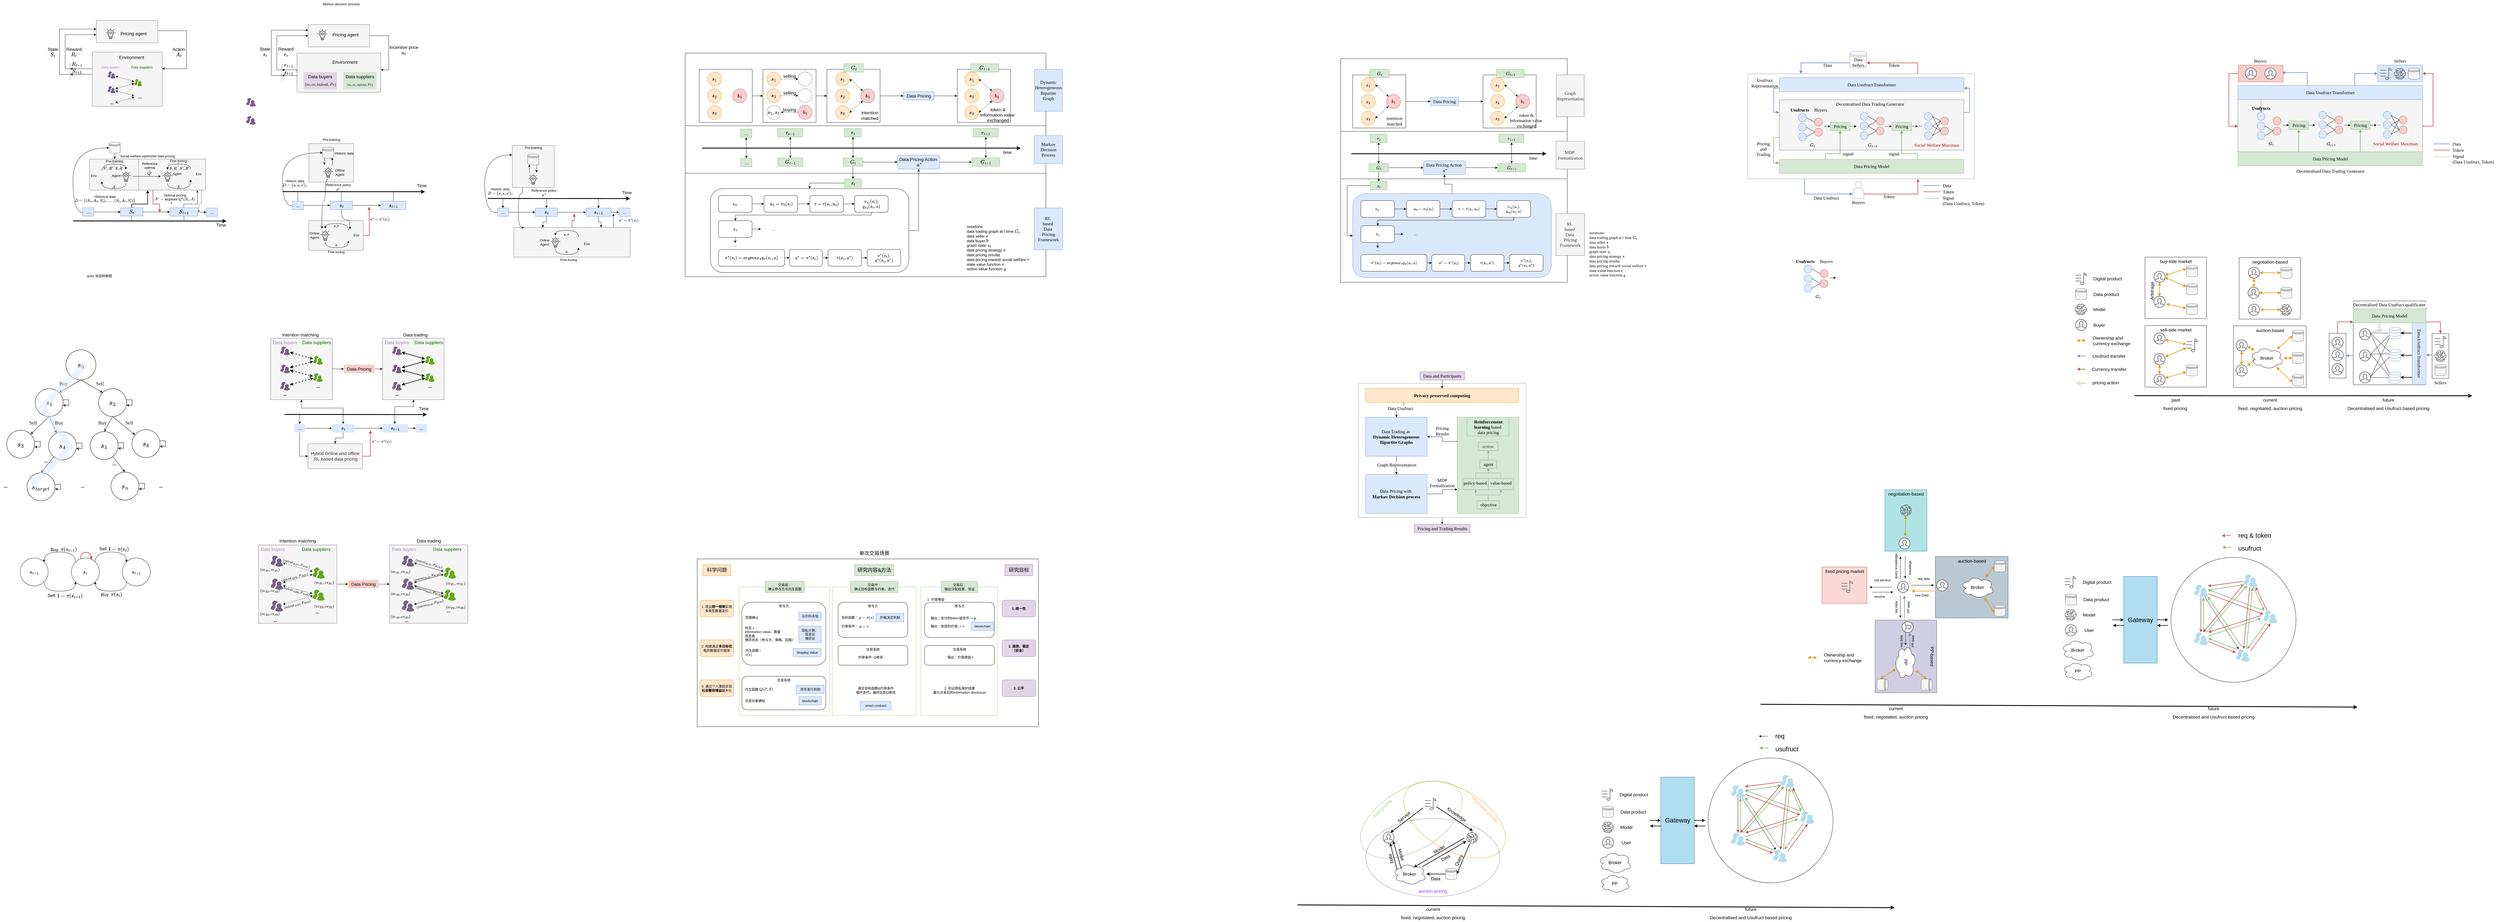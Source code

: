 <mxfile version="21.2.1" type="github">
  <diagram id="Or33N8EPDJmIvoWpYCI0" name="Page-1">
    <mxGraphModel dx="-670" dy="3005" grid="0" gridSize="10" guides="1" tooltips="1" connect="1" arrows="1" fold="1" page="1" pageScale="1" pageWidth="827" pageHeight="1169" background="#ffffff" math="1" shadow="0">
      <root>
        <mxCell id="0" />
        <mxCell id="1" parent="0" />
        <mxCell id="4ptzHzJ0s4kkbOxUKrcG-112" value="" style="rounded=0;whiteSpace=wrap;html=1;fillColor=#f5f5f5;fontColor=#333333;strokeColor=#666666;" parent="1" vertex="1">
          <mxGeometry x="2874.5" y="-1816.13" width="160" height="137.5" as="geometry" />
        </mxCell>
        <mxCell id="4ptzHzJ0s4kkbOxUKrcG-109" style="edgeStyle=orthogonalEdgeStyle;rounded=0;orthogonalLoop=1;jettySize=auto;html=1;exitX=1;exitY=0.5;exitDx=0;exitDy=0;fillColor=#f8cecc;strokeColor=#b85450;strokeWidth=2;" parent="1" source="4ptzHzJ0s4kkbOxUKrcG-107" edge="1">
          <mxGeometry relative="1" as="geometry">
            <mxPoint x="3090" y="-1590" as="targetPoint" />
          </mxGeometry>
        </mxCell>
        <mxCell id="4ptzHzJ0s4kkbOxUKrcG-107" value="" style="rounded=0;whiteSpace=wrap;html=1;fillColor=#f5f5f5;fontColor=#333333;strokeColor=#666666;" parent="1" vertex="1">
          <mxGeometry x="2874" y="-1540.5" width="195" height="105.82" as="geometry" />
        </mxCell>
        <mxCell id="h5Bbuw_k6UYUTDB7MY4_-310" value="" style="ellipse;whiteSpace=wrap;html=1;fontSize=23;fillColor=none;rotation=30;strokeColor=#d79b00;" parent="1" vertex="1">
          <mxGeometry x="6771.35" y="492.48" width="400" height="220" as="geometry" />
        </mxCell>
        <mxCell id="h5Bbuw_k6UYUTDB7MY4_-312" value="" style="ellipse;whiteSpace=wrap;html=1;fontSize=23;fillColor=none;rotation=-30;strokeColor=#82b366;" parent="1" vertex="1">
          <mxGeometry x="6616.35" y="492.48" width="400" height="220" as="geometry" />
        </mxCell>
        <mxCell id="h5Bbuw_k6UYUTDB7MY4_-309" value="" style="ellipse;whiteSpace=wrap;html=1;fontSize=23;fillColor=none;rotation=0;strokeColor=#9673a6;" parent="1" vertex="1">
          <mxGeometry x="6653.35" y="598.89" width="480" height="280" as="geometry" />
        </mxCell>
        <mxCell id="h5Bbuw_k6UYUTDB7MY4_-124" value="" style="rounded=0;whiteSpace=wrap;html=1;labelBackgroundColor=#A9C4EB;fillColor=#fad9d5;strokeColor=#ae4132;" parent="1" vertex="1">
          <mxGeometry x="8285.14" y="-301.25" width="160.71" height="130" as="geometry" />
        </mxCell>
        <mxCell id="Rqi-UW7JyjqqxWvFrXtb-119" style="edgeStyle=orthogonalEdgeStyle;rounded=0;orthogonalLoop=1;jettySize=auto;html=1;entryX=0;entryY=0.25;entryDx=0;entryDy=0;strokeWidth=2;fontFamily=Helvetica;fontSize=16;startArrow=none;startFill=0;exitX=0;exitY=0.5;exitDx=0;exitDy=0;fillColor=#f8cecc;strokeColor=#b85450;" parent="1" source="Rqi-UW7JyjqqxWvFrXtb-117" target="Rqi-UW7JyjqqxWvFrXtb-82" edge="1">
          <mxGeometry relative="1" as="geometry" />
        </mxCell>
        <mxCell id="Rqi-UW7JyjqqxWvFrXtb-117" value="" style="rounded=0;whiteSpace=wrap;html=1;strokeWidth=1;fontFamily=Helvetica;fontSize=16;rotation=90;" parent="1" vertex="1">
          <mxGeometry x="10048.7" y="-1087.33" width="160" height="60" as="geometry" />
        </mxCell>
        <mxCell id="EiWEP4c7MO_8bBPmxnut-204" value="" style="rounded=0;whiteSpace=wrap;html=1;labelBackgroundColor=#A9C4EB;" parent="1" vertex="1">
          <mxGeometry x="9756.63" y="-1164" width="260" height="220" as="geometry" />
        </mxCell>
        <mxCell id="EiWEP4c7MO_8bBPmxnut-201" value="" style="rounded=0;whiteSpace=wrap;html=1;labelBackgroundColor=#A9C4EB;" parent="1" vertex="1">
          <mxGeometry x="9440" y="-1164.99" width="220" height="220" as="geometry" />
        </mxCell>
        <mxCell id="EiWEP4c7MO_8bBPmxnut-197" value="" style="rounded=0;whiteSpace=wrap;html=1;labelBackgroundColor=#A9C4EB;" parent="1" vertex="1">
          <mxGeometry x="9440" y="-1410" width="220" height="220" as="geometry" />
        </mxCell>
        <mxCell id="l6hkvc7YrRsDWrXUvLI_-251" style="edgeStyle=orthogonalEdgeStyle;rounded=0;orthogonalLoop=1;jettySize=auto;html=1;strokeColor=#b85450;fontFamily=Times New Roman;fontSize=16;startArrow=none;startFill=0;endArrow=classic;endFill=1;entryX=1;entryY=0.7;entryDx=0;entryDy=0;fillColor=#f8cecc;exitX=0.75;exitY=0;exitDx=0;exitDy=0;strokeWidth=2;" parent="1" source="l6hkvc7YrRsDWrXUvLI_-147" target="l6hkvc7YrRsDWrXUvLI_-157" edge="1">
          <mxGeometry relative="1" as="geometry" />
        </mxCell>
        <mxCell id="l6hkvc7YrRsDWrXUvLI_-269" style="edgeStyle=orthogonalEdgeStyle;rounded=0;orthogonalLoop=1;jettySize=auto;html=1;entryX=0;entryY=0.75;entryDx=0;entryDy=0;strokeColor=#6c8ebf;fontFamily=Times New Roman;fontSize=16;startArrow=none;startFill=0;endArrow=classic;endFill=1;fillColor=#dae8fc;exitX=0.25;exitY=1;exitDx=0;exitDy=0;strokeWidth=2;" parent="1" source="l6hkvc7YrRsDWrXUvLI_-147" target="l6hkvc7YrRsDWrXUvLI_-158" edge="1">
          <mxGeometry relative="1" as="geometry">
            <mxPoint x="8207.5" y="-1689.0" as="sourcePoint" />
            <Array as="points">
              <mxPoint x="8223" y="-1670" />
              <mxPoint x="8223" y="-1636" />
            </Array>
          </mxGeometry>
        </mxCell>
        <mxCell id="l6hkvc7YrRsDWrXUvLI_-147" value="" style="rounded=0;whiteSpace=wrap;html=1;labelBackgroundColor=none;strokeColor=#919191;fontFamily=Times New Roman;fontSize=16;" parent="1" vertex="1">
          <mxGeometry x="8020" y="-2066" width="810" height="376" as="geometry" />
        </mxCell>
        <mxCell id="jH4gFhlno_HW5_IZucVo-18" value="" style="rounded=0;whiteSpace=wrap;html=1;fontSize=16;" parent="1" vertex="1">
          <mxGeometry x="4220" y="-1710" width="1290" height="370" as="geometry" />
        </mxCell>
        <mxCell id="jH4gFhlno_HW5_IZucVo-15" value="" style="rounded=0;whiteSpace=wrap;html=1;fontSize=16;" parent="1" vertex="1">
          <mxGeometry x="4220" y="-1884" width="1290" height="174" as="geometry" />
        </mxCell>
        <mxCell id="jH4gFhlno_HW5_IZucVo-14" value="" style="rounded=0;whiteSpace=wrap;html=1;fontSize=16;" parent="1" vertex="1">
          <mxGeometry x="4220" y="-2140" width="1290" height="260" as="geometry" />
        </mxCell>
        <mxCell id="xwOjfk1AhILG_GxPL8hg-2" value="time" style="text;html=1;align=center;verticalAlign=middle;resizable=0;points=[];autosize=1;strokeColor=none;fillColor=none;fontSize=16;" parent="1" vertex="1">
          <mxGeometry x="5347" y="-1800" width="50" height="30" as="geometry" />
        </mxCell>
        <mxCell id="UvEwVtJJRlTO12YYXrXY-99" style="edgeStyle=orthogonalEdgeStyle;rounded=0;orthogonalLoop=1;jettySize=auto;html=1;entryX=0.5;entryY=1;entryDx=0;entryDy=0;strokeWidth=1;startArrow=none;startFill=0;exitX=1;exitY=0.5;exitDx=0;exitDy=0;" parent="1" source="xwOjfk1AhILG_GxPL8hg-3" target="BjseaTSlBe1rgTazhE21-177" edge="1">
          <mxGeometry relative="1" as="geometry" />
        </mxCell>
        <mxCell id="xwOjfk1AhILG_GxPL8hg-3" value="" style="rounded=1;whiteSpace=wrap;html=1;fontSize=14;" parent="1" vertex="1">
          <mxGeometry x="4310" y="-1655" width="710" height="300" as="geometry" />
        </mxCell>
        <mxCell id="xwOjfk1AhILG_GxPL8hg-4" value="" style="edgeStyle=orthogonalEdgeStyle;rounded=0;orthogonalLoop=1;jettySize=auto;html=1;fontSize=14;" parent="1" source="xwOjfk1AhILG_GxPL8hg-5" target="xwOjfk1AhILG_GxPL8hg-7" edge="1">
          <mxGeometry relative="1" as="geometry" />
        </mxCell>
        <mxCell id="xwOjfk1AhILG_GxPL8hg-5" value="\(\pi_0\)&amp;nbsp;" style="rounded=1;whiteSpace=wrap;html=1;fontSize=14;" parent="1" vertex="1">
          <mxGeometry x="4339.25" y="-1630.5" width="120" height="60" as="geometry" />
        </mxCell>
        <mxCell id="xwOjfk1AhILG_GxPL8hg-6" value="" style="edgeStyle=orthogonalEdgeStyle;rounded=0;orthogonalLoop=1;jettySize=auto;html=1;fontSize=14;entryX=0;entryY=0.5;entryDx=0;entryDy=0;" parent="1" source="xwOjfk1AhILG_GxPL8hg-7" target="UvEwVtJJRlTO12YYXrXY-4" edge="1">
          <mxGeometry relative="1" as="geometry">
            <mxPoint x="4639.25" y="-1600.5" as="targetPoint" />
          </mxGeometry>
        </mxCell>
        <mxCell id="xwOjfk1AhILG_GxPL8hg-7" value="&amp;nbsp;\(a_0=\pi_0(s_t)\)" style="rounded=1;whiteSpace=wrap;html=1;fontSize=14;" parent="1" vertex="1">
          <mxGeometry x="4501.75" y="-1630.5" width="120" height="60" as="geometry" />
        </mxCell>
        <mxCell id="xwOjfk1AhILG_GxPL8hg-10" value="" style="edgeStyle=orthogonalEdgeStyle;rounded=0;orthogonalLoop=1;jettySize=auto;html=1;fontSize=14;exitX=0.5;exitY=1;exitDx=0;exitDy=0;" parent="1" source="UvEwVtJJRlTO12YYXrXY-6" target="xwOjfk1AhILG_GxPL8hg-14" edge="1">
          <mxGeometry relative="1" as="geometry">
            <Array as="points">
              <mxPoint x="4885.75" y="-1560.5" />
              <mxPoint x="4399.75" y="-1560.5" />
            </Array>
            <mxPoint x="4839.25" y="-1570.5" as="sourcePoint" />
          </mxGeometry>
        </mxCell>
        <mxCell id="xwOjfk1AhILG_GxPL8hg-12" value="" style="edgeStyle=orthogonalEdgeStyle;rounded=0;orthogonalLoop=1;jettySize=auto;html=1;fontSize=14;" parent="1" source="xwOjfk1AhILG_GxPL8hg-14" edge="1">
          <mxGeometry relative="1" as="geometry">
            <mxPoint x="4490.75" y="-1510.559" as="targetPoint" />
          </mxGeometry>
        </mxCell>
        <mxCell id="xwOjfk1AhILG_GxPL8hg-13" value="" style="edgeStyle=orthogonalEdgeStyle;rounded=0;orthogonalLoop=1;jettySize=auto;html=1;fontSize=14;" parent="1" source="xwOjfk1AhILG_GxPL8hg-14" edge="1">
          <mxGeometry relative="1" as="geometry">
            <mxPoint x="4399.25" y="-1460.5" as="targetPoint" />
          </mxGeometry>
        </mxCell>
        <mxCell id="xwOjfk1AhILG_GxPL8hg-14" value="\(\pi_1\)" style="whiteSpace=wrap;html=1;rounded=1;fontSize=14;" parent="1" vertex="1">
          <mxGeometry x="4339.25" y="-1540.5" width="120" height="60" as="geometry" />
        </mxCell>
        <mxCell id="xwOjfk1AhILG_GxPL8hg-22" value="..." style="text;html=1;align=center;verticalAlign=middle;resizable=0;points=[];autosize=1;strokeColor=none;fillColor=none;fontSize=14;" parent="1" vertex="1">
          <mxGeometry x="4379.25" y="-1469.5" width="40" height="30" as="geometry" />
        </mxCell>
        <mxCell id="xwOjfk1AhILG_GxPL8hg-36" value="" style="group;fontSize=16;" parent="1" vertex="1" connectable="0">
          <mxGeometry x="5265" y="-1880" width="80" height="160" as="geometry" />
        </mxCell>
        <mxCell id="xwOjfk1AhILG_GxPL8hg-37" value="" style="edgeStyle=orthogonalEdgeStyle;rounded=0;orthogonalLoop=1;jettySize=auto;html=1;fontSize=16;" parent="xwOjfk1AhILG_GxPL8hg-36" target="xwOjfk1AhILG_GxPL8hg-40" edge="1">
          <mxGeometry relative="1" as="geometry">
            <mxPoint x="30" y="80" as="sourcePoint" />
            <mxPoint x="29.5" y="30" as="targetPoint" />
            <Array as="points">
              <mxPoint x="30" y="55" />
              <mxPoint x="30" y="55" />
            </Array>
          </mxGeometry>
        </mxCell>
        <mxCell id="xwOjfk1AhILG_GxPL8hg-38" value="\(G_{t+1}\)" style="text;html=1;align=center;verticalAlign=middle;resizable=0;points=[];autosize=1;strokeColor=#82b366;fillColor=#d5e8d4;fontSize=16;" parent="xwOjfk1AhILG_GxPL8hg-36" vertex="1">
          <mxGeometry x="-20" y="115" width="100" height="30" as="geometry" />
        </mxCell>
        <mxCell id="xwOjfk1AhILG_GxPL8hg-39" value="" style="edgeStyle=orthogonalEdgeStyle;rounded=0;orthogonalLoop=1;jettySize=auto;html=1;fontSize=16;" parent="xwOjfk1AhILG_GxPL8hg-36" target="xwOjfk1AhILG_GxPL8hg-38" edge="1">
          <mxGeometry relative="1" as="geometry">
            <mxPoint x="30" y="80" as="sourcePoint" />
            <mxPoint x="39.514" y="40" as="targetPoint" />
          </mxGeometry>
        </mxCell>
        <mxCell id="xwOjfk1AhILG_GxPL8hg-40" value="\(r_{t+1}\)" style="text;html=1;align=center;verticalAlign=middle;resizable=0;points=[];autosize=1;strokeColor=#82b366;fillColor=#d5e8d4;fontSize=16;" parent="xwOjfk1AhILG_GxPL8hg-36" vertex="1">
          <mxGeometry x="-15.5" y="10" width="90" height="30" as="geometry" />
        </mxCell>
        <mxCell id="xwOjfk1AhILG_GxPL8hg-41" value="" style="group;fontSize=16;" parent="1" vertex="1" connectable="0">
          <mxGeometry x="4566" y="-1880" width="75" height="160" as="geometry" />
        </mxCell>
        <mxCell id="xwOjfk1AhILG_GxPL8hg-42" value="" style="edgeStyle=orthogonalEdgeStyle;rounded=0;orthogonalLoop=1;jettySize=auto;html=1;fontSize=16;" parent="xwOjfk1AhILG_GxPL8hg-41" target="xwOjfk1AhILG_GxPL8hg-45" edge="1">
          <mxGeometry relative="1" as="geometry">
            <mxPoint x="30" y="80" as="sourcePoint" />
            <mxPoint x="29.5" y="30" as="targetPoint" />
            <Array as="points">
              <mxPoint x="30" y="55" />
              <mxPoint x="30" y="55" />
            </Array>
          </mxGeometry>
        </mxCell>
        <mxCell id="xwOjfk1AhILG_GxPL8hg-43" value="\(G_{t-1}\)" style="text;html=1;align=center;verticalAlign=middle;resizable=0;points=[];autosize=1;strokeColor=#82b366;fillColor=#d5e8d4;fontSize=16;" parent="xwOjfk1AhILG_GxPL8hg-41" vertex="1">
          <mxGeometry x="-15" y="115" width="90" height="30" as="geometry" />
        </mxCell>
        <mxCell id="xwOjfk1AhILG_GxPL8hg-44" value="" style="edgeStyle=orthogonalEdgeStyle;rounded=0;orthogonalLoop=1;jettySize=auto;html=1;fontSize=16;" parent="xwOjfk1AhILG_GxPL8hg-41" target="xwOjfk1AhILG_GxPL8hg-43" edge="1">
          <mxGeometry relative="1" as="geometry">
            <mxPoint x="30" y="80" as="sourcePoint" />
            <mxPoint x="39.514" y="40" as="targetPoint" />
          </mxGeometry>
        </mxCell>
        <mxCell id="xwOjfk1AhILG_GxPL8hg-45" value="\(r_{t-1}\)" style="text;html=1;align=center;verticalAlign=middle;resizable=0;points=[];autosize=1;strokeColor=#82b366;fillColor=#d5e8d4;fontSize=16;" parent="xwOjfk1AhILG_GxPL8hg-41" vertex="1">
          <mxGeometry x="-15.5" y="10" width="90" height="30" as="geometry" />
        </mxCell>
        <mxCell id="xwOjfk1AhILG_GxPL8hg-56" value="" style="group;fontSize=16;" parent="1" vertex="1" connectable="0">
          <mxGeometry x="4790" y="-1880" width="65" height="160" as="geometry" />
        </mxCell>
        <mxCell id="xwOjfk1AhILG_GxPL8hg-57" value="" style="edgeStyle=orthogonalEdgeStyle;rounded=0;orthogonalLoop=1;jettySize=auto;html=1;fontSize=16;" parent="xwOjfk1AhILG_GxPL8hg-56" target="xwOjfk1AhILG_GxPL8hg-60" edge="1">
          <mxGeometry relative="1" as="geometry">
            <mxPoint x="30" y="80" as="sourcePoint" />
            <mxPoint x="29.5" y="30" as="targetPoint" />
            <Array as="points">
              <mxPoint x="30" y="55" />
              <mxPoint x="30" y="55" />
            </Array>
          </mxGeometry>
        </mxCell>
        <mxCell id="xwOjfk1AhILG_GxPL8hg-58" value="\(G_t\)" style="text;html=1;align=center;verticalAlign=middle;resizable=0;points=[];autosize=1;strokeColor=#82b366;fillColor=#d5e8d4;fontSize=16;" parent="xwOjfk1AhILG_GxPL8hg-56" vertex="1">
          <mxGeometry x="-5" y="115" width="70" height="30" as="geometry" />
        </mxCell>
        <mxCell id="xwOjfk1AhILG_GxPL8hg-59" value="" style="edgeStyle=orthogonalEdgeStyle;rounded=0;orthogonalLoop=1;jettySize=auto;html=1;fontSize=16;" parent="xwOjfk1AhILG_GxPL8hg-56" target="xwOjfk1AhILG_GxPL8hg-58" edge="1">
          <mxGeometry relative="1" as="geometry">
            <mxPoint x="30" y="80" as="sourcePoint" />
            <mxPoint x="39.514" y="40" as="targetPoint" />
          </mxGeometry>
        </mxCell>
        <mxCell id="xwOjfk1AhILG_GxPL8hg-60" value="\(r_t\)" style="text;html=1;align=center;verticalAlign=middle;resizable=0;points=[];autosize=1;strokeColor=#82b366;fillColor=#d5e8d4;fontSize=16;" parent="xwOjfk1AhILG_GxPL8hg-56" vertex="1">
          <mxGeometry x="-0.5" y="10" width="60" height="30" as="geometry" />
        </mxCell>
        <mxCell id="BjseaTSlBe1rgTazhE21-184" style="edgeStyle=orthogonalEdgeStyle;rounded=0;orthogonalLoop=1;jettySize=auto;html=1;exitX=1;exitY=0.5;exitDx=0;exitDy=0;fontSize=16;" parent="1" source="BjseaTSlBe1rgTazhE21-177" target="xwOjfk1AhILG_GxPL8hg-38" edge="1">
          <mxGeometry relative="1" as="geometry" />
        </mxCell>
        <mxCell id="BjseaTSlBe1rgTazhE21-177" value="Data Pricing Action&amp;nbsp;&lt;br style=&quot;font-size: 16px;&quot;&gt;&lt;span style=&quot;font-size: 16px;&quot;&gt;&amp;nbsp;\(a^*\)&lt;/span&gt;" style="rounded=1;whiteSpace=wrap;html=1;fillColor=#dae8fc;strokeColor=#6c8ebf;fontSize=16;" parent="1" vertex="1">
          <mxGeometry x="4979.5" y="-1775" width="151" height="50" as="geometry" />
        </mxCell>
        <mxCell id="BjseaTSlBe1rgTazhE21-183" style="edgeStyle=orthogonalEdgeStyle;rounded=0;orthogonalLoop=1;jettySize=auto;html=1;entryX=0;entryY=0.5;entryDx=0;entryDy=0;fontSize=16;" parent="1" source="xwOjfk1AhILG_GxPL8hg-58" target="BjseaTSlBe1rgTazhE21-177" edge="1">
          <mxGeometry relative="1" as="geometry" />
        </mxCell>
        <mxCell id="UvEwVtJJRlTO12YYXrXY-3" style="edgeStyle=orthogonalEdgeStyle;rounded=0;orthogonalLoop=1;jettySize=auto;html=1;entryX=0.5;entryY=0;entryDx=0;entryDy=0;fontSize=16;" parent="1" source="UvEwVtJJRlTO12YYXrXY-1" target="xwOjfk1AhILG_GxPL8hg-3" edge="1">
          <mxGeometry relative="1" as="geometry">
            <mxPoint x="4665" y="-1655" as="targetPoint" />
            <Array as="points">
              <mxPoint x="4665" y="-1675" />
            </Array>
          </mxGeometry>
        </mxCell>
        <mxCell id="UvEwVtJJRlTO12YYXrXY-1" value="\(s_t\)" style="text;html=1;align=center;verticalAlign=middle;resizable=0;points=[];autosize=1;strokeColor=#82b366;fillColor=#d5e8d4;fontSize=16;" parent="1" vertex="1">
          <mxGeometry x="4790" y="-1690" width="60" height="30" as="geometry" />
        </mxCell>
        <mxCell id="UvEwVtJJRlTO12YYXrXY-2" value="" style="edgeStyle=orthogonalEdgeStyle;rounded=0;orthogonalLoop=1;jettySize=auto;html=1;fontSize=16;" parent="1" source="xwOjfk1AhILG_GxPL8hg-58" target="UvEwVtJJRlTO12YYXrXY-1" edge="1">
          <mxGeometry relative="1" as="geometry" />
        </mxCell>
        <mxCell id="UvEwVtJJRlTO12YYXrXY-7" value="" style="edgeStyle=orthogonalEdgeStyle;rounded=0;orthogonalLoop=1;jettySize=auto;html=1;" parent="1" source="UvEwVtJJRlTO12YYXrXY-4" target="UvEwVtJJRlTO12YYXrXY-6" edge="1">
          <mxGeometry relative="1" as="geometry" />
        </mxCell>
        <mxCell id="UvEwVtJJRlTO12YYXrXY-4" value="\(r=&lt;br&gt;r(s_t,a_0)\)" style="rounded=1;whiteSpace=wrap;html=1;fontSize=14;" parent="1" vertex="1">
          <mxGeometry x="4665.75" y="-1630.5" width="120" height="60" as="geometry" />
        </mxCell>
        <mxCell id="UvEwVtJJRlTO12YYXrXY-6" value="\(v_{\pi_0}(s_t)\),&lt;br&gt;\(q_{\pi_0}&lt;br&gt;(s_t, a)\)&lt;br&gt;" style="rounded=1;whiteSpace=wrap;html=1;fontSize=14;" parent="1" vertex="1">
          <mxGeometry x="4825.75" y="-1630.5" width="120" height="60" as="geometry" />
        </mxCell>
        <mxCell id="UvEwVtJJRlTO12YYXrXY-8" value="..." style="text;html=1;align=center;verticalAlign=middle;resizable=0;points=[];autosize=1;strokeColor=none;fillColor=none;fontSize=14;" parent="1" vertex="1">
          <mxGeometry x="4513.75" y="-1525.5" width="40" height="30" as="geometry" />
        </mxCell>
        <mxCell id="UvEwVtJJRlTO12YYXrXY-13" value="" style="edgeStyle=orthogonalEdgeStyle;rounded=0;orthogonalLoop=1;jettySize=auto;html=1;" parent="1" source="UvEwVtJJRlTO12YYXrXY-11" target="UvEwVtJJRlTO12YYXrXY-12" edge="1">
          <mxGeometry relative="1" as="geometry" />
        </mxCell>
        <mxCell id="UvEwVtJJRlTO12YYXrXY-11" value="&lt;span style=&quot;&quot;&gt;\(\pi^{*}(s_t)=argmax_{\pi} q_{\pi}(s_t,a)\)&lt;/span&gt;" style="whiteSpace=wrap;html=1;rounded=1;fontSize=14;" parent="1" vertex="1">
          <mxGeometry x="4339.25" y="-1437.5" width="236" height="60" as="geometry" />
        </mxCell>
        <mxCell id="UvEwVtJJRlTO12YYXrXY-93" style="edgeStyle=none;rounded=0;orthogonalLoop=1;jettySize=auto;html=1;exitX=1;exitY=0.5;exitDx=0;exitDy=0;entryX=0;entryY=0.5;entryDx=0;entryDy=0;strokeWidth=1;startArrow=none;startFill=0;" parent="1" source="UvEwVtJJRlTO12YYXrXY-12" target="UvEwVtJJRlTO12YYXrXY-15" edge="1">
          <mxGeometry relative="1" as="geometry" />
        </mxCell>
        <mxCell id="UvEwVtJJRlTO12YYXrXY-12" value="&amp;nbsp;\(a^*=\pi^{*}(s_t)\)" style="whiteSpace=wrap;html=1;rounded=1;fontSize=14;" parent="1" vertex="1">
          <mxGeometry x="4592.75" y="-1437.5" width="118" height="60" as="geometry" />
        </mxCell>
        <mxCell id="UvEwVtJJRlTO12YYXrXY-95" style="edgeStyle=none;rounded=0;orthogonalLoop=1;jettySize=auto;html=1;strokeWidth=1;startArrow=none;startFill=0;" parent="1" source="UvEwVtJJRlTO12YYXrXY-15" target="UvEwVtJJRlTO12YYXrXY-94" edge="1">
          <mxGeometry relative="1" as="geometry" />
        </mxCell>
        <mxCell id="UvEwVtJJRlTO12YYXrXY-15" value="\(r(s_t,a^*)\)" style="rounded=1;whiteSpace=wrap;html=1;fontSize=14;" parent="1" vertex="1">
          <mxGeometry x="4730.75" y="-1437.5" width="120" height="60" as="geometry" />
        </mxCell>
        <mxCell id="UvEwVtJJRlTO12YYXrXY-92" style="edgeStyle=none;rounded=0;orthogonalLoop=1;jettySize=auto;html=1;startArrow=none;startFill=0;fontSize=16;" parent="1" source="UvEwVtJJRlTO12YYXrXY-17" target="UvEwVtJJRlTO12YYXrXY-45" edge="1">
          <mxGeometry relative="1" as="geometry" />
        </mxCell>
        <mxCell id="UvEwVtJJRlTO12YYXrXY-17" value="" style="rounded=0;whiteSpace=wrap;html=1;fillColor=none;fontSize=16;" parent="1" vertex="1">
          <mxGeometry x="4727" y="-2082" width="190" height="190" as="geometry" />
        </mxCell>
        <mxCell id="UvEwVtJJRlTO12YYXrXY-18" value="" style="group;fontSize=16;" parent="1" vertex="1" connectable="0">
          <mxGeometry x="4270" y="-2082" width="197" height="190" as="geometry" />
        </mxCell>
        <mxCell id="UvEwVtJJRlTO12YYXrXY-19" value="" style="rounded=0;whiteSpace=wrap;html=1;fillColor=none;fontSize=16;" parent="UvEwVtJJRlTO12YYXrXY-18" vertex="1">
          <mxGeometry width="190" height="190" as="geometry" />
        </mxCell>
        <mxCell id="UvEwVtJJRlTO12YYXrXY-21" value="\(s_2\)" style="ellipse;whiteSpace=wrap;html=1;aspect=fixed;fillColor=#ffe6cc;strokeColor=#d79b00;fontSize=16;direction=west;" parent="UvEwVtJJRlTO12YYXrXY-18" vertex="1">
          <mxGeometry x="30" y="70" width="50" height="50" as="geometry" />
        </mxCell>
        <mxCell id="UvEwVtJJRlTO12YYXrXY-54" value="\(s_3\)" style="ellipse;whiteSpace=wrap;html=1;aspect=fixed;fillColor=#ffe6cc;strokeColor=#d79b00;fontSize=16;direction=west;" parent="UvEwVtJJRlTO12YYXrXY-18" vertex="1">
          <mxGeometry x="30" y="130" width="50" height="50" as="geometry" />
        </mxCell>
        <mxCell id="UvEwVtJJRlTO12YYXrXY-55" value="\(b_1\)" style="ellipse;whiteSpace=wrap;html=1;aspect=fixed;fillColor=#f8cecc;strokeColor=#b85450;fontSize=16;direction=west;" parent="UvEwVtJJRlTO12YYXrXY-18" vertex="1">
          <mxGeometry x="120" y="70" width="50" height="50" as="geometry" />
        </mxCell>
        <mxCell id="UvEwVtJJRlTO12YYXrXY-56" value="\(s_1\)" style="ellipse;whiteSpace=wrap;html=1;aspect=fixed;fillColor=#ffe6cc;strokeColor=#d79b00;fontSize=16;direction=west;" parent="UvEwVtJJRlTO12YYXrXY-18" vertex="1">
          <mxGeometry x="30" y="10" width="50" height="50" as="geometry" />
        </mxCell>
        <mxCell id="UvEwVtJJRlTO12YYXrXY-22" value="" style="group;fontSize=16;" parent="1" vertex="1" connectable="0">
          <mxGeometry x="4498" y="-2082" width="190" height="237" as="geometry" />
        </mxCell>
        <mxCell id="UvEwVtJJRlTO12YYXrXY-23" value="" style="rounded=0;whiteSpace=wrap;html=1;fillColor=none;fontSize=16;" parent="UvEwVtJJRlTO12YYXrXY-22" vertex="1">
          <mxGeometry width="190" height="190" as="geometry" />
        </mxCell>
        <mxCell id="UvEwVtJJRlTO12YYXrXY-24" value="" style="group;fontSize=16;" parent="UvEwVtJJRlTO12YYXrXY-22" vertex="1" connectable="0">
          <mxGeometry x="14.25" y="10" width="161.5" height="50" as="geometry" />
        </mxCell>
        <mxCell id="UvEwVtJJRlTO12YYXrXY-25" value="\(s_1\)" style="ellipse;whiteSpace=wrap;html=1;aspect=fixed;fillColor=#ffe6cc;strokeColor=#d79b00;fontSize=16;" parent="UvEwVtJJRlTO12YYXrXY-24" vertex="1">
          <mxGeometry width="50" height="50" as="geometry" />
        </mxCell>
        <mxCell id="UvEwVtJJRlTO12YYXrXY-26" value="" style="ellipse;whiteSpace=wrap;html=1;aspect=fixed;dashed=1;fontSize=16;" parent="UvEwVtJJRlTO12YYXrXY-24" vertex="1">
          <mxGeometry x="111.5" width="50" height="50" as="geometry" />
        </mxCell>
        <mxCell id="UvEwVtJJRlTO12YYXrXY-27" style="rounded=0;orthogonalLoop=1;jettySize=auto;html=1;exitX=1;exitY=0.5;exitDx=0;exitDy=0;entryX=0;entryY=0.5;entryDx=0;entryDy=0;dashed=1;fontSize=16;" parent="UvEwVtJJRlTO12YYXrXY-24" source="UvEwVtJJRlTO12YYXrXY-25" target="UvEwVtJJRlTO12YYXrXY-26" edge="1">
          <mxGeometry relative="1" as="geometry">
            <mxPoint x="118.822" y="25.322" as="targetPoint" />
          </mxGeometry>
        </mxCell>
        <mxCell id="UvEwVtJJRlTO12YYXrXY-32" value="selling" style="text;html=1;align=center;verticalAlign=middle;resizable=0;points=[];autosize=1;strokeColor=none;fillColor=none;fontSize=16;" parent="UvEwVtJJRlTO12YYXrXY-22" vertex="1">
          <mxGeometry x="60" y="9" width="70" height="30" as="geometry" />
        </mxCell>
        <mxCell id="UvEwVtJJRlTO12YYXrXY-57" value="" style="group;fontSize=16;" parent="UvEwVtJJRlTO12YYXrXY-22" vertex="1" connectable="0">
          <mxGeometry x="14.25" y="69" width="161.5" height="50" as="geometry" />
        </mxCell>
        <mxCell id="UvEwVtJJRlTO12YYXrXY-58" value="\(s_3\)" style="ellipse;whiteSpace=wrap;html=1;aspect=fixed;fillColor=#ffe6cc;strokeColor=#d79b00;fontSize=16;" parent="UvEwVtJJRlTO12YYXrXY-57" vertex="1">
          <mxGeometry width="50" height="50" as="geometry" />
        </mxCell>
        <mxCell id="UvEwVtJJRlTO12YYXrXY-59" value="" style="ellipse;whiteSpace=wrap;html=1;aspect=fixed;dashed=1;fontSize=16;" parent="UvEwVtJJRlTO12YYXrXY-57" vertex="1">
          <mxGeometry x="111.5" width="50" height="50" as="geometry" />
        </mxCell>
        <mxCell id="UvEwVtJJRlTO12YYXrXY-60" style="rounded=0;orthogonalLoop=1;jettySize=auto;html=1;exitX=1;exitY=0.5;exitDx=0;exitDy=0;entryX=0;entryY=0.5;entryDx=0;entryDy=0;dashed=1;fontSize=16;" parent="UvEwVtJJRlTO12YYXrXY-57" source="UvEwVtJJRlTO12YYXrXY-58" target="UvEwVtJJRlTO12YYXrXY-59" edge="1">
          <mxGeometry relative="1" as="geometry">
            <mxPoint x="118.822" y="25.322" as="targetPoint" />
          </mxGeometry>
        </mxCell>
        <mxCell id="UvEwVtJJRlTO12YYXrXY-28" value="" style="group;fontSize=16;" parent="UvEwVtJJRlTO12YYXrXY-22" vertex="1" connectable="0">
          <mxGeometry x="14.25" y="122" width="161.5" height="100" as="geometry" />
        </mxCell>
        <mxCell id="UvEwVtJJRlTO12YYXrXY-29" value="\(s_1, &amp;nbsp;s_3\)" style="ellipse;whiteSpace=wrap;html=1;aspect=fixed;dashed=1;fontSize=16;" parent="UvEwVtJJRlTO12YYXrXY-28" vertex="1">
          <mxGeometry y="7" width="50" height="50" as="geometry" />
        </mxCell>
        <mxCell id="UvEwVtJJRlTO12YYXrXY-30" value="\(b_1\)" style="ellipse;whiteSpace=wrap;html=1;aspect=fixed;fillColor=#f8cecc;strokeColor=#b85450;fontSize=16;" parent="UvEwVtJJRlTO12YYXrXY-28" vertex="1">
          <mxGeometry x="111.5" y="7" width="50" height="50" as="geometry" />
        </mxCell>
        <mxCell id="UvEwVtJJRlTO12YYXrXY-31" style="rounded=0;orthogonalLoop=1;jettySize=auto;html=1;exitX=0;exitY=0.5;exitDx=0;exitDy=0;dashed=1;entryX=1;entryY=0.5;entryDx=0;entryDy=0;fontSize=16;" parent="UvEwVtJJRlTO12YYXrXY-28" source="UvEwVtJJRlTO12YYXrXY-30" target="UvEwVtJJRlTO12YYXrXY-29" edge="1">
          <mxGeometry relative="1" as="geometry">
            <mxPoint x="118.822" y="32.322" as="targetPoint" />
          </mxGeometry>
        </mxCell>
        <mxCell id="UvEwVtJJRlTO12YYXrXY-65" value="selling" style="text;html=1;align=center;verticalAlign=middle;resizable=0;points=[];autosize=1;strokeColor=none;fillColor=none;fontSize=16;" parent="UvEwVtJJRlTO12YYXrXY-22" vertex="1">
          <mxGeometry x="60" y="69" width="70" height="30" as="geometry" />
        </mxCell>
        <mxCell id="UvEwVtJJRlTO12YYXrXY-33" value="buying" style="text;html=1;align=center;verticalAlign=middle;resizable=0;points=[];autosize=1;strokeColor=none;fillColor=none;fontSize=16;" parent="UvEwVtJJRlTO12YYXrXY-22" vertex="1">
          <mxGeometry x="60" y="129" width="70" height="30" as="geometry" />
        </mxCell>
        <mxCell id="UvEwVtJJRlTO12YYXrXY-42" style="edgeStyle=orthogonalEdgeStyle;rounded=0;orthogonalLoop=1;jettySize=auto;html=1;exitX=1;exitY=0.5;exitDx=0;exitDy=0;entryX=0;entryY=0.5;entryDx=0;entryDy=0;fontSize=16;" parent="1" source="UvEwVtJJRlTO12YYXrXY-19" target="UvEwVtJJRlTO12YYXrXY-23" edge="1">
          <mxGeometry relative="1" as="geometry" />
        </mxCell>
        <mxCell id="UvEwVtJJRlTO12YYXrXY-43" style="edgeStyle=orthogonalEdgeStyle;rounded=0;orthogonalLoop=1;jettySize=auto;html=1;exitX=1;exitY=0.5;exitDx=0;exitDy=0;entryX=0;entryY=0.5;entryDx=0;entryDy=0;fontSize=16;" parent="1" source="UvEwVtJJRlTO12YYXrXY-23" target="UvEwVtJJRlTO12YYXrXY-17" edge="1">
          <mxGeometry relative="1" as="geometry">
            <mxPoint x="4727" y="-1980" as="targetPoint" />
          </mxGeometry>
        </mxCell>
        <mxCell id="UvEwVtJJRlTO12YYXrXY-85" style="edgeStyle=none;rounded=0;orthogonalLoop=1;jettySize=auto;html=1;entryX=0;entryY=0.5;entryDx=0;entryDy=0;startArrow=none;startFill=0;fontSize=16;" parent="1" source="UvEwVtJJRlTO12YYXrXY-45" target="UvEwVtJJRlTO12YYXrXY-76" edge="1">
          <mxGeometry relative="1" as="geometry" />
        </mxCell>
        <mxCell id="UvEwVtJJRlTO12YYXrXY-45" value="Data Pricing" style="text;html=1;align=center;verticalAlign=middle;resizable=0;points=[];autosize=1;strokeColor=#6c8ebf;fillColor=#dae8fc;fontSize=16;" parent="1" vertex="1">
          <mxGeometry x="5000" y="-2002" width="110" height="30" as="geometry" />
        </mxCell>
        <mxCell id="UvEwVtJJRlTO12YYXrXY-47" value="&lt;span style=&quot;font-size: 16px;&quot;&gt;\(G_t\)&lt;/span&gt;" style="text;html=1;align=center;verticalAlign=middle;resizable=0;points=[];autosize=1;strokeColor=#82b366;fillColor=#d5e8d4;fontSize=16;" parent="1" vertex="1">
          <mxGeometry x="4787.5" y="-2102" width="70" height="30" as="geometry" />
        </mxCell>
        <mxCell id="UvEwVtJJRlTO12YYXrXY-76" value="" style="rounded=0;whiteSpace=wrap;html=1;fillColor=none;fontSize=16;" parent="1" vertex="1">
          <mxGeometry x="5193" y="-2082" width="190" height="190" as="geometry" />
        </mxCell>
        <mxCell id="UvEwVtJJRlTO12YYXrXY-83" value="token &amp;amp; &lt;br&gt;Information value&amp;nbsp;&lt;br style=&quot;font-size: 16px;&quot;&gt;exchanged" style="text;html=1;align=center;verticalAlign=middle;resizable=0;points=[];autosize=1;strokeColor=none;fillColor=none;fontSize=16;" parent="1" vertex="1">
          <mxGeometry x="5263" y="-1954" width="150" height="70" as="geometry" />
        </mxCell>
        <mxCell id="UvEwVtJJRlTO12YYXrXY-39" value="&lt;span style=&quot;font-size: 16px;&quot;&gt;\(G_{t+1}\)&lt;/span&gt;" style="text;html=1;align=center;verticalAlign=middle;resizable=0;points=[];autosize=1;strokeColor=#82b366;fillColor=#d5e8d4;fontSize=16;" parent="1" vertex="1">
          <mxGeometry x="5241" y="-2102" width="100" height="30" as="geometry" />
        </mxCell>
        <mxCell id="UvEwVtJJRlTO12YYXrXY-70" value="" style="endArrow=classic;startArrow=classic;html=1;rounded=0;entryX=1;entryY=1;entryDx=0;entryDy=0;dashed=1;exitX=0;exitY=0.5;exitDx=0;exitDy=0;fontSize=16;" parent="1" source="jH4gFhlno_HW5_IZucVo-4" target="jH4gFhlno_HW5_IZucVo-3" edge="1">
          <mxGeometry width="50" height="50" relative="1" as="geometry">
            <mxPoint x="4945.678" y="-2257.322" as="sourcePoint" />
            <mxPoint x="5061.75" y="-2604.75" as="targetPoint" />
          </mxGeometry>
        </mxCell>
        <mxCell id="UvEwVtJJRlTO12YYXrXY-51" value="" style="endArrow=classic;startArrow=classic;html=1;rounded=0;entryX=0;entryY=0.5;entryDx=0;entryDy=0;dashed=1;exitX=1;exitY=0;exitDx=0;exitDy=0;fontSize=16;" parent="1" source="jH4gFhlno_HW5_IZucVo-3" target="jH4gFhlno_HW5_IZucVo-2" edge="1">
          <mxGeometry width="50" height="50" relative="1" as="geometry">
            <mxPoint x="5043.322" y="-2257.322" as="sourcePoint" />
            <mxPoint x="5061.75" y="-2686.75" as="targetPoint" />
          </mxGeometry>
        </mxCell>
        <mxCell id="UvEwVtJJRlTO12YYXrXY-91" value="intention &lt;br style=&quot;font-size: 16px;&quot;&gt;matched" style="text;html=1;align=center;verticalAlign=middle;resizable=0;points=[];autosize=1;strokeColor=none;fillColor=none;fontSize=16;" parent="1" vertex="1">
          <mxGeometry x="4840.25" y="-1942" width="80" height="50" as="geometry" />
        </mxCell>
        <mxCell id="UvEwVtJJRlTO12YYXrXY-94" value="\(v^*(s_t)\),&lt;br&gt;\(q^*&lt;br&gt;(s_t, a^*)\)" style="rounded=1;whiteSpace=wrap;html=1;fontSize=14;" parent="1" vertex="1">
          <mxGeometry x="4870.75" y="-1437.5" width="120" height="60" as="geometry" />
        </mxCell>
        <mxCell id="4NbqDfcG69Ek7NZRYsl7-1" value="&lt;div style=&quot;text-align: left; font-size: 14px;&quot;&gt;notations:&amp;nbsp;&lt;/div&gt;&lt;div style=&quot;text-align: left; font-size: 14px;&quot;&gt;data trading graph at t time \(G_t\)&lt;/div&gt;&lt;div style=&quot;text-align: left; font-size: 14px;&quot;&gt;&lt;div style=&quot;border-color: var(--border-color);&quot;&gt;data seller \(s\)&lt;/div&gt;&lt;div style=&quot;border-color: var(--border-color);&quot;&gt;data buyer \(b\)&lt;/div&gt;&lt;/div&gt;&lt;div style=&quot;text-align: left; font-size: 14px;&quot;&gt;graph state \(s_t\)&lt;/div&gt;&lt;div style=&quot;text-align: left; font-size: 14px;&quot;&gt;data pricing strategy \(\pi\)&lt;br&gt;&lt;/div&gt;&lt;div style=&quot;text-align: left; font-size: 14px;&quot;&gt;data pricing result\(a\)&lt;/div&gt;&lt;div style=&quot;text-align: left; font-size: 14px;&quot;&gt;data pricing reward/ social welfare \(r\)&lt;br&gt;&lt;/div&gt;&lt;div style=&quot;text-align: left; font-size: 14px;&quot;&gt;state value function \(v\)&lt;/div&gt;&lt;div style=&quot;text-align: left; font-size: 14px;&quot;&gt;action value function \(q\)&lt;/div&gt;&lt;span style=&quot;font-size: 14px;&quot;&gt;&lt;br style=&quot;font-size: 14px;&quot;&gt;&lt;/span&gt;" style="text;html=1;align=center;verticalAlign=middle;resizable=0;points=[];autosize=1;strokeColor=none;fillColor=none;fontSize=14;" parent="1" vertex="1">
          <mxGeometry x="5208" y="-1530" width="260" height="190" as="geometry" />
        </mxCell>
        <mxCell id="jH4gFhlno_HW5_IZucVo-1" value="\(s_2\)" style="ellipse;whiteSpace=wrap;html=1;aspect=fixed;fillColor=#ffe6cc;strokeColor=#d79b00;fontSize=16;direction=west;" parent="1" vertex="1">
          <mxGeometry x="4758" y="-2012" width="50" height="50" as="geometry" />
        </mxCell>
        <mxCell id="jH4gFhlno_HW5_IZucVo-2" value="\(s_3\)" style="ellipse;whiteSpace=wrap;html=1;aspect=fixed;fillColor=#ffe6cc;strokeColor=#d79b00;fontSize=16;direction=west;" parent="1" vertex="1">
          <mxGeometry x="4758" y="-1952" width="50" height="50" as="geometry" />
        </mxCell>
        <mxCell id="jH4gFhlno_HW5_IZucVo-3" value="\(b_1\)" style="ellipse;whiteSpace=wrap;html=1;aspect=fixed;fillColor=#f8cecc;strokeColor=#b85450;fontSize=16;direction=west;" parent="1" vertex="1">
          <mxGeometry x="4848" y="-2012" width="50" height="50" as="geometry" />
        </mxCell>
        <mxCell id="jH4gFhlno_HW5_IZucVo-4" value="\(s_1\)" style="ellipse;whiteSpace=wrap;html=1;aspect=fixed;fillColor=#ffe6cc;strokeColor=#d79b00;fontSize=16;direction=west;" parent="1" vertex="1">
          <mxGeometry x="4758" y="-2072" width="50" height="50" as="geometry" />
        </mxCell>
        <mxCell id="jH4gFhlno_HW5_IZucVo-5" value="" style="endArrow=classic;startArrow=classic;html=1;rounded=0;entryX=1;entryY=1;entryDx=0;entryDy=0;dashed=1;exitX=0;exitY=0.5;exitDx=0;exitDy=0;fontSize=16;" parent="1" source="jH4gFhlno_HW5_IZucVo-10" target="jH4gFhlno_HW5_IZucVo-9" edge="1">
          <mxGeometry width="50" height="50" relative="1" as="geometry">
            <mxPoint x="5407.678" y="-2257.322" as="sourcePoint" />
            <mxPoint x="5523.75" y="-2604.75" as="targetPoint" />
          </mxGeometry>
        </mxCell>
        <mxCell id="jH4gFhlno_HW5_IZucVo-6" value="" style="endArrow=classic;startArrow=classic;html=1;rounded=0;entryX=0;entryY=0.5;entryDx=0;entryDy=0;dashed=1;exitX=1;exitY=0;exitDx=0;exitDy=0;fontSize=16;" parent="1" source="jH4gFhlno_HW5_IZucVo-9" target="jH4gFhlno_HW5_IZucVo-8" edge="1">
          <mxGeometry width="50" height="50" relative="1" as="geometry">
            <mxPoint x="5505.322" y="-2257.322" as="sourcePoint" />
            <mxPoint x="5523.75" y="-2686.75" as="targetPoint" />
          </mxGeometry>
        </mxCell>
        <mxCell id="jH4gFhlno_HW5_IZucVo-7" value="\(s_2\)" style="ellipse;whiteSpace=wrap;html=1;aspect=fixed;fillColor=#ffe6cc;strokeColor=#d79b00;fontSize=16;direction=west;" parent="1" vertex="1">
          <mxGeometry x="5220" y="-2012" width="50" height="50" as="geometry" />
        </mxCell>
        <mxCell id="jH4gFhlno_HW5_IZucVo-8" value="\(s_3\)" style="ellipse;whiteSpace=wrap;html=1;aspect=fixed;fillColor=#ffe6cc;strokeColor=#d79b00;fontSize=16;direction=west;" parent="1" vertex="1">
          <mxGeometry x="5220" y="-1952" width="50" height="50" as="geometry" />
        </mxCell>
        <mxCell id="jH4gFhlno_HW5_IZucVo-9" value="\(b_1\)" style="ellipse;whiteSpace=wrap;html=1;aspect=fixed;fillColor=#f8cecc;strokeColor=#b85450;fontSize=16;direction=west;" parent="1" vertex="1">
          <mxGeometry x="5310" y="-2012" width="50" height="50" as="geometry" />
        </mxCell>
        <mxCell id="jH4gFhlno_HW5_IZucVo-10" value="\(s_1\)" style="ellipse;whiteSpace=wrap;html=1;aspect=fixed;fillColor=#ffe6cc;strokeColor=#d79b00;fontSize=16;direction=west;" parent="1" vertex="1">
          <mxGeometry x="5220" y="-2072" width="50" height="50" as="geometry" />
        </mxCell>
        <mxCell id="jH4gFhlno_HW5_IZucVo-16" value="&lt;span style=&quot;font-family: -webkit-standard; font-size: medium; text-align: start;&quot;&gt;Dynamic Heterogeneous Bipartite Graph&lt;/span&gt;" style="rounded=0;whiteSpace=wrap;html=1;fontSize=16;fillColor=#dae8fc;strokeColor=#6c8ebf;" parent="1" vertex="1">
          <mxGeometry x="5469" y="-2082" width="100" height="150" as="geometry" />
        </mxCell>
        <mxCell id="jH4gFhlno_HW5_IZucVo-17" value="&lt;span style=&quot;text-align: start;&quot;&gt;&lt;font size=&quot;3&quot; face=&quot;-webkit-standard&quot;&gt;Markov&lt;br&gt;Decision&lt;br&gt;Process&lt;/font&gt;&lt;/span&gt;" style="rounded=0;whiteSpace=wrap;html=1;fontSize=16;fillColor=#dae8fc;strokeColor=#6c8ebf;" parent="1" vertex="1">
          <mxGeometry x="5468" y="-1845" width="102" height="100" as="geometry" />
        </mxCell>
        <mxCell id="jH4gFhlno_HW5_IZucVo-19" value="&lt;div style=&quot;&quot;&gt;&lt;font size=&quot;3&quot; face=&quot;-webkit-standard&quot;&gt;RL&amp;nbsp;&lt;/font&gt;&lt;/div&gt;&lt;div style=&quot;&quot;&gt;&lt;font size=&quot;3&quot; face=&quot;-webkit-standard&quot;&gt;based&amp;nbsp;&lt;/font&gt;&lt;/div&gt;&lt;div style=&quot;&quot;&gt;&lt;font size=&quot;3&quot; face=&quot;-webkit-standard&quot;&gt;Data&amp;nbsp;&lt;/font&gt;&lt;/div&gt;&lt;div style=&quot;&quot;&gt;&lt;font size=&quot;3&quot; face=&quot;-webkit-standard&quot;&gt;Pricing&lt;/font&gt;&lt;/div&gt;&lt;div style=&quot;&quot;&gt;&lt;font size=&quot;3&quot; face=&quot;-webkit-standard&quot;&gt;Framework&lt;/font&gt;&lt;/div&gt;" style="rounded=0;whiteSpace=wrap;html=1;fontSize=16;fillColor=#dae8fc;strokeColor=#6c8ebf;align=center;" parent="1" vertex="1">
          <mxGeometry x="5468" y="-1586" width="102" height="150" as="geometry" />
        </mxCell>
        <mxCell id="xwOjfk1AhILG_GxPL8hg-1" value="" style="endArrow=classic;html=1;rounded=0;fontSize=16;strokeWidth=3;exitX=0.047;exitY=0.483;exitDx=0;exitDy=0;exitPerimeter=0;" parent="1" source="jH4gFhlno_HW5_IZucVo-15" edge="1">
          <mxGeometry width="50" height="50" relative="1" as="geometry">
            <mxPoint x="4510" y="-1800" as="sourcePoint" />
            <mxPoint x="5420" y="-1800" as="targetPoint" />
          </mxGeometry>
        </mxCell>
        <mxCell id="jH4gFhlno_HW5_IZucVo-21" value="" style="edgeStyle=orthogonalEdgeStyle;rounded=0;orthogonalLoop=1;jettySize=auto;html=1;fontSize=16;" parent="1" target="jH4gFhlno_HW5_IZucVo-24" edge="1">
          <mxGeometry relative="1" as="geometry">
            <mxPoint x="4438.5" y="-1798.5" as="sourcePoint" />
            <mxPoint x="-9" y="-98.5" as="targetPoint" />
            <Array as="points">
              <mxPoint x="4438.5" y="-1823.5" />
              <mxPoint x="4438.5" y="-1823.5" />
            </Array>
          </mxGeometry>
        </mxCell>
        <mxCell id="jH4gFhlno_HW5_IZucVo-22" value="..." style="text;html=1;align=center;verticalAlign=middle;resizable=0;points=[];autosize=1;strokeColor=#82b366;fillColor=#d5e8d4;fontSize=16;" parent="1" vertex="1">
          <mxGeometry x="4418.5" y="-1763.5" width="40" height="30" as="geometry" />
        </mxCell>
        <mxCell id="jH4gFhlno_HW5_IZucVo-23" value="" style="edgeStyle=orthogonalEdgeStyle;rounded=0;orthogonalLoop=1;jettySize=auto;html=1;fontSize=16;" parent="1" target="jH4gFhlno_HW5_IZucVo-22" edge="1">
          <mxGeometry relative="1" as="geometry">
            <mxPoint x="4438.5" y="-1798.5" as="sourcePoint" />
            <mxPoint x="1.014" y="-88.5" as="targetPoint" />
          </mxGeometry>
        </mxCell>
        <mxCell id="jH4gFhlno_HW5_IZucVo-24" value="..." style="text;html=1;align=center;verticalAlign=middle;resizable=0;points=[];autosize=1;strokeColor=#82b366;fillColor=#d5e8d4;fontSize=16;" parent="1" vertex="1">
          <mxGeometry x="4418" y="-1868.5" width="40" height="30" as="geometry" />
        </mxCell>
        <mxCell id="jH4gFhlno_HW5_IZucVo-25" style="edgeStyle=orthogonalEdgeStyle;rounded=0;orthogonalLoop=1;jettySize=auto;html=1;exitX=0.5;exitY=1;exitDx=0;exitDy=0;fontSize=16;" parent="1" source="jH4gFhlno_HW5_IZucVo-18" target="jH4gFhlno_HW5_IZucVo-18" edge="1">
          <mxGeometry relative="1" as="geometry" />
        </mxCell>
        <mxCell id="l6hkvc7YrRsDWrXUvLI_-1" value="" style="rounded=0;whiteSpace=wrap;html=1;fontSize=16;fontFamily=Times New Roman;" parent="1" vertex="1">
          <mxGeometry x="6564" y="-1690" width="810" height="370" as="geometry" />
        </mxCell>
        <mxCell id="l6hkvc7YrRsDWrXUvLI_-2" value="" style="rounded=0;whiteSpace=wrap;html=1;fontSize=16;fontFamily=Times New Roman;" parent="1" vertex="1">
          <mxGeometry x="6564" y="-1864" width="810" height="174" as="geometry" />
        </mxCell>
        <mxCell id="l6hkvc7YrRsDWrXUvLI_-3" value="" style="rounded=0;whiteSpace=wrap;html=1;fontSize=16;fontFamily=Times New Roman;" parent="1" vertex="1">
          <mxGeometry x="6564" y="-2120" width="810" height="260" as="geometry" />
        </mxCell>
        <mxCell id="l6hkvc7YrRsDWrXUvLI_-4" value="time" style="text;html=1;align=center;verticalAlign=middle;resizable=0;points=[];autosize=1;strokeColor=none;fillColor=none;fontSize=16;fontFamily=Times New Roman;" parent="1" vertex="1">
          <mxGeometry x="7227" y="-1780" width="50" height="30" as="geometry" />
        </mxCell>
        <mxCell id="l6hkvc7YrRsDWrXUvLI_-5" style="edgeStyle=orthogonalEdgeStyle;rounded=0;orthogonalLoop=1;jettySize=auto;html=1;entryX=0.5;entryY=1;entryDx=0;entryDy=0;strokeWidth=1;startArrow=none;startFill=0;exitX=0.5;exitY=0;exitDx=0;exitDy=0;fontFamily=Times New Roman;fontSize=16;" parent="1" source="l6hkvc7YrRsDWrXUvLI_-6" target="l6hkvc7YrRsDWrXUvLI_-32" edge="1">
          <mxGeometry relative="1" as="geometry" />
        </mxCell>
        <mxCell id="l6hkvc7YrRsDWrXUvLI_-6" value="" style="rounded=1;whiteSpace=wrap;html=1;fontSize=14;fillColor=#dae8fc;strokeColor=#6c8ebf;fontFamily=Times New Roman;" parent="1" vertex="1">
          <mxGeometry x="6607" y="-1636.82" width="710" height="300" as="geometry" />
        </mxCell>
        <mxCell id="l6hkvc7YrRsDWrXUvLI_-7" value="" style="edgeStyle=orthogonalEdgeStyle;rounded=0;orthogonalLoop=1;jettySize=auto;html=1;fontSize=14;fontFamily=Times New Roman;" parent="1" source="l6hkvc7YrRsDWrXUvLI_-8" target="l6hkvc7YrRsDWrXUvLI_-10" edge="1">
          <mxGeometry relative="1" as="geometry" />
        </mxCell>
        <mxCell id="l6hkvc7YrRsDWrXUvLI_-8" value="\(\pi_0\)&amp;nbsp;" style="rounded=1;whiteSpace=wrap;html=1;fontSize=14;fontFamily=Times New Roman;" parent="1" vertex="1">
          <mxGeometry x="6636.25" y="-1612.32" width="120" height="60" as="geometry" />
        </mxCell>
        <mxCell id="l6hkvc7YrRsDWrXUvLI_-9" value="" style="edgeStyle=orthogonalEdgeStyle;rounded=0;orthogonalLoop=1;jettySize=auto;html=1;fontSize=14;entryX=0;entryY=0.5;entryDx=0;entryDy=0;fontFamily=Times New Roman;" parent="1" source="l6hkvc7YrRsDWrXUvLI_-10" target="l6hkvc7YrRsDWrXUvLI_-38" edge="1">
          <mxGeometry relative="1" as="geometry">
            <mxPoint x="6936.25" y="-1582.32" as="targetPoint" />
          </mxGeometry>
        </mxCell>
        <mxCell id="l6hkvc7YrRsDWrXUvLI_-10" value="&amp;nbsp;\(a_0=\pi_0(s_t)\)" style="rounded=1;whiteSpace=wrap;html=1;fontSize=14;fontFamily=Times New Roman;" parent="1" vertex="1">
          <mxGeometry x="6798.75" y="-1612.32" width="120" height="60" as="geometry" />
        </mxCell>
        <mxCell id="l6hkvc7YrRsDWrXUvLI_-11" value="" style="edgeStyle=orthogonalEdgeStyle;rounded=0;orthogonalLoop=1;jettySize=auto;html=1;fontSize=14;exitX=0.5;exitY=1;exitDx=0;exitDy=0;fontFamily=Times New Roman;" parent="1" source="l6hkvc7YrRsDWrXUvLI_-39" target="l6hkvc7YrRsDWrXUvLI_-14" edge="1">
          <mxGeometry relative="1" as="geometry">
            <Array as="points">
              <mxPoint x="7182.75" y="-1542.32" />
              <mxPoint x="6696.75" y="-1542.32" />
            </Array>
            <mxPoint x="7136.25" y="-1552.32" as="sourcePoint" />
          </mxGeometry>
        </mxCell>
        <mxCell id="l6hkvc7YrRsDWrXUvLI_-12" value="" style="edgeStyle=orthogonalEdgeStyle;rounded=0;orthogonalLoop=1;jettySize=auto;html=1;fontSize=14;fontFamily=Times New Roman;" parent="1" source="l6hkvc7YrRsDWrXUvLI_-14" edge="1">
          <mxGeometry relative="1" as="geometry">
            <mxPoint x="6787.75" y="-1492.379" as="targetPoint" />
          </mxGeometry>
        </mxCell>
        <mxCell id="l6hkvc7YrRsDWrXUvLI_-13" value="" style="edgeStyle=orthogonalEdgeStyle;rounded=0;orthogonalLoop=1;jettySize=auto;html=1;fontSize=14;fontFamily=Times New Roman;" parent="1" source="l6hkvc7YrRsDWrXUvLI_-14" edge="1">
          <mxGeometry relative="1" as="geometry">
            <mxPoint x="6696.25" y="-1442.32" as="targetPoint" />
          </mxGeometry>
        </mxCell>
        <mxCell id="l6hkvc7YrRsDWrXUvLI_-14" value="\(\pi_1\)" style="whiteSpace=wrap;html=1;rounded=1;fontSize=14;fontFamily=Times New Roman;" parent="1" vertex="1">
          <mxGeometry x="6636.25" y="-1522.32" width="120" height="60" as="geometry" />
        </mxCell>
        <mxCell id="l6hkvc7YrRsDWrXUvLI_-15" value="..." style="text;html=1;align=center;verticalAlign=middle;resizable=0;points=[];autosize=1;strokeColor=none;fillColor=none;fontSize=14;fontFamily=Times New Roman;" parent="1" vertex="1">
          <mxGeometry x="6681.25" y="-1451.32" width="30" height="30" as="geometry" />
        </mxCell>
        <mxCell id="l6hkvc7YrRsDWrXUvLI_-16" value="" style="group;fontSize=16;fontFamily=Times New Roman;" parent="1" vertex="1" connectable="0">
          <mxGeometry x="7145" y="-1860" width="80" height="160" as="geometry" />
        </mxCell>
        <mxCell id="l6hkvc7YrRsDWrXUvLI_-17" value="" style="edgeStyle=orthogonalEdgeStyle;rounded=0;orthogonalLoop=1;jettySize=auto;html=1;fontSize=16;fontFamily=Times New Roman;" parent="l6hkvc7YrRsDWrXUvLI_-16" target="l6hkvc7YrRsDWrXUvLI_-20" edge="1">
          <mxGeometry relative="1" as="geometry">
            <mxPoint x="30" y="80" as="sourcePoint" />
            <mxPoint x="29.5" y="30" as="targetPoint" />
            <Array as="points">
              <mxPoint x="30" y="55" />
              <mxPoint x="30" y="55" />
            </Array>
          </mxGeometry>
        </mxCell>
        <mxCell id="l6hkvc7YrRsDWrXUvLI_-18" value="\(G_{t+1}\)" style="text;html=1;align=center;verticalAlign=middle;resizable=0;points=[];autosize=1;strokeColor=#82b366;fillColor=#d5e8d4;fontSize=16;fontFamily=Times New Roman;" parent="l6hkvc7YrRsDWrXUvLI_-16" vertex="1">
          <mxGeometry x="-20" y="115" width="100" height="30" as="geometry" />
        </mxCell>
        <mxCell id="l6hkvc7YrRsDWrXUvLI_-19" value="" style="edgeStyle=orthogonalEdgeStyle;rounded=0;orthogonalLoop=1;jettySize=auto;html=1;fontSize=16;fontFamily=Times New Roman;" parent="l6hkvc7YrRsDWrXUvLI_-16" target="l6hkvc7YrRsDWrXUvLI_-18" edge="1">
          <mxGeometry relative="1" as="geometry">
            <mxPoint x="30" y="80" as="sourcePoint" />
            <mxPoint x="39.514" y="40" as="targetPoint" />
          </mxGeometry>
        </mxCell>
        <mxCell id="l6hkvc7YrRsDWrXUvLI_-20" value="\(r_{t+1}\)" style="text;html=1;align=center;verticalAlign=middle;resizable=0;points=[];autosize=1;strokeColor=#82b366;fillColor=#d5e8d4;fontSize=16;fontFamily=Times New Roman;" parent="l6hkvc7YrRsDWrXUvLI_-16" vertex="1">
          <mxGeometry x="-15.5" y="10" width="90" height="30" as="geometry" />
        </mxCell>
        <mxCell id="l6hkvc7YrRsDWrXUvLI_-31" style="edgeStyle=orthogonalEdgeStyle;rounded=0;orthogonalLoop=1;jettySize=auto;html=1;exitX=1;exitY=0.5;exitDx=0;exitDy=0;fontSize=16;fontFamily=Times New Roman;" parent="1" source="l6hkvc7YrRsDWrXUvLI_-32" target="l6hkvc7YrRsDWrXUvLI_-18" edge="1">
          <mxGeometry relative="1" as="geometry" />
        </mxCell>
        <mxCell id="l6hkvc7YrRsDWrXUvLI_-32" value="Data Pricing Action&amp;nbsp;&lt;br style=&quot;font-size: 16px;&quot;&gt;&lt;span style=&quot;font-size: 16px;&quot;&gt;&amp;nbsp;\(a^*\)&lt;/span&gt;" style="rounded=1;whiteSpace=wrap;html=1;fillColor=#dae8fc;strokeColor=#6c8ebf;fontSize=16;fontFamily=Times New Roman;" parent="1" vertex="1">
          <mxGeometry x="6859.5" y="-1755" width="151" height="50" as="geometry" />
        </mxCell>
        <mxCell id="l6hkvc7YrRsDWrXUvLI_-33" style="edgeStyle=orthogonalEdgeStyle;rounded=0;orthogonalLoop=1;jettySize=auto;html=1;entryX=0;entryY=0.5;entryDx=0;entryDy=0;fontSize=16;fontFamily=Times New Roman;" parent="1" source="l6hkvc7YrRsDWrXUvLI_-28" target="l6hkvc7YrRsDWrXUvLI_-32" edge="1">
          <mxGeometry relative="1" as="geometry" />
        </mxCell>
        <mxCell id="l6hkvc7YrRsDWrXUvLI_-152" style="edgeStyle=orthogonalEdgeStyle;rounded=0;orthogonalLoop=1;jettySize=auto;html=1;entryX=0;entryY=0.5;entryDx=0;entryDy=0;strokeColor=#000000;fontFamily=Times New Roman;fontSize=16;endArrow=classic;endFill=1;exitX=-0.01;exitY=0.498;exitDx=0;exitDy=0;exitPerimeter=0;" parent="1" source="l6hkvc7YrRsDWrXUvLI_-35" target="l6hkvc7YrRsDWrXUvLI_-6" edge="1">
          <mxGeometry relative="1" as="geometry">
            <Array as="points">
              <mxPoint x="6587" y="-1666" />
              <mxPoint x="6587" y="-1487" />
            </Array>
          </mxGeometry>
        </mxCell>
        <mxCell id="l6hkvc7YrRsDWrXUvLI_-35" value="\(s_t\)" style="text;html=1;align=center;verticalAlign=middle;resizable=0;points=[];autosize=1;strokeColor=#82b366;fillColor=#d5e8d4;fontSize=16;fontFamily=Times New Roman;" parent="1" vertex="1">
          <mxGeometry x="6670" y="-1680.75" width="60" height="30" as="geometry" />
        </mxCell>
        <mxCell id="l6hkvc7YrRsDWrXUvLI_-36" value="" style="edgeStyle=orthogonalEdgeStyle;rounded=0;orthogonalLoop=1;jettySize=auto;html=1;fontSize=16;fontFamily=Times New Roman;" parent="1" source="l6hkvc7YrRsDWrXUvLI_-28" target="l6hkvc7YrRsDWrXUvLI_-35" edge="1">
          <mxGeometry relative="1" as="geometry" />
        </mxCell>
        <mxCell id="l6hkvc7YrRsDWrXUvLI_-37" value="" style="edgeStyle=orthogonalEdgeStyle;rounded=0;orthogonalLoop=1;jettySize=auto;html=1;fontFamily=Times New Roman;" parent="1" source="l6hkvc7YrRsDWrXUvLI_-38" target="l6hkvc7YrRsDWrXUvLI_-39" edge="1">
          <mxGeometry relative="1" as="geometry" />
        </mxCell>
        <mxCell id="l6hkvc7YrRsDWrXUvLI_-38" value="\(r=&lt;br&gt;r(s_t,a_0)\)" style="rounded=1;whiteSpace=wrap;html=1;fontSize=14;fontFamily=Times New Roman;" parent="1" vertex="1">
          <mxGeometry x="6962.75" y="-1612.32" width="120" height="60" as="geometry" />
        </mxCell>
        <mxCell id="l6hkvc7YrRsDWrXUvLI_-39" value="\(v_{\pi_0}(s_t)\),&lt;br&gt;\(q_{\pi_0}&lt;br&gt;(s_t, a)\)&lt;br&gt;" style="rounded=1;whiteSpace=wrap;html=1;fontSize=14;fontFamily=Times New Roman;" parent="1" vertex="1">
          <mxGeometry x="7122.75" y="-1612.32" width="120" height="60" as="geometry" />
        </mxCell>
        <mxCell id="l6hkvc7YrRsDWrXUvLI_-40" value="..." style="text;html=1;align=center;verticalAlign=middle;resizable=0;points=[];autosize=1;strokeColor=none;fillColor=none;fontSize=14;fontFamily=Times New Roman;" parent="1" vertex="1">
          <mxGeometry x="6815.75" y="-1507.32" width="30" height="30" as="geometry" />
        </mxCell>
        <mxCell id="l6hkvc7YrRsDWrXUvLI_-41" value="" style="edgeStyle=orthogonalEdgeStyle;rounded=0;orthogonalLoop=1;jettySize=auto;html=1;fontFamily=Times New Roman;" parent="1" source="l6hkvc7YrRsDWrXUvLI_-42" target="l6hkvc7YrRsDWrXUvLI_-44" edge="1">
          <mxGeometry relative="1" as="geometry" />
        </mxCell>
        <mxCell id="l6hkvc7YrRsDWrXUvLI_-42" value="&lt;span style=&quot;&quot;&gt;\(\pi^{*}(s_t)=argmax_{\pi} q_{\pi}(s_t,a)\)&lt;/span&gt;" style="whiteSpace=wrap;html=1;rounded=1;fontSize=14;fontFamily=Times New Roman;" parent="1" vertex="1">
          <mxGeometry x="6636.25" y="-1419.32" width="236" height="60" as="geometry" />
        </mxCell>
        <mxCell id="l6hkvc7YrRsDWrXUvLI_-43" style="edgeStyle=none;rounded=0;orthogonalLoop=1;jettySize=auto;html=1;exitX=1;exitY=0.5;exitDx=0;exitDy=0;entryX=0;entryY=0.5;entryDx=0;entryDy=0;strokeWidth=1;startArrow=none;startFill=0;fontFamily=Times New Roman;" parent="1" source="l6hkvc7YrRsDWrXUvLI_-44" target="l6hkvc7YrRsDWrXUvLI_-46" edge="1">
          <mxGeometry relative="1" as="geometry" />
        </mxCell>
        <mxCell id="l6hkvc7YrRsDWrXUvLI_-44" value="&amp;nbsp;\(a^*=\pi^{*}(s_t)\)" style="whiteSpace=wrap;html=1;rounded=1;fontSize=14;fontFamily=Times New Roman;" parent="1" vertex="1">
          <mxGeometry x="6889.75" y="-1419.32" width="118" height="60" as="geometry" />
        </mxCell>
        <mxCell id="l6hkvc7YrRsDWrXUvLI_-45" style="edgeStyle=none;rounded=0;orthogonalLoop=1;jettySize=auto;html=1;strokeWidth=1;startArrow=none;startFill=0;fontFamily=Times New Roman;" parent="1" source="l6hkvc7YrRsDWrXUvLI_-46" target="l6hkvc7YrRsDWrXUvLI_-83" edge="1">
          <mxGeometry relative="1" as="geometry" />
        </mxCell>
        <mxCell id="l6hkvc7YrRsDWrXUvLI_-46" value="\(r(s_t,a^*)\)" style="rounded=1;whiteSpace=wrap;html=1;fontSize=14;fontFamily=Times New Roman;" parent="1" vertex="1">
          <mxGeometry x="7027.75" y="-1419.32" width="120" height="60" as="geometry" />
        </mxCell>
        <mxCell id="l6hkvc7YrRsDWrXUvLI_-47" style="edgeStyle=none;rounded=0;orthogonalLoop=1;jettySize=auto;html=1;startArrow=none;startFill=0;fontSize=16;fontFamily=Times New Roman;" parent="1" source="l6hkvc7YrRsDWrXUvLI_-48" target="l6hkvc7YrRsDWrXUvLI_-75" edge="1">
          <mxGeometry relative="1" as="geometry" />
        </mxCell>
        <mxCell id="l6hkvc7YrRsDWrXUvLI_-48" value="" style="rounded=0;whiteSpace=wrap;html=1;fillColor=none;fontSize=16;fontFamily=Times New Roman;" parent="1" vertex="1">
          <mxGeometry x="6607" y="-2062" width="190" height="190" as="geometry" />
        </mxCell>
        <mxCell id="l6hkvc7YrRsDWrXUvLI_-74" style="edgeStyle=none;rounded=0;orthogonalLoop=1;jettySize=auto;html=1;entryX=0;entryY=0.5;entryDx=0;entryDy=0;startArrow=none;startFill=0;fontSize=16;fontFamily=Times New Roman;" parent="1" source="l6hkvc7YrRsDWrXUvLI_-75" target="l6hkvc7YrRsDWrXUvLI_-77" edge="1">
          <mxGeometry relative="1" as="geometry" />
        </mxCell>
        <mxCell id="l6hkvc7YrRsDWrXUvLI_-75" value="Data Pricing" style="text;html=1;align=center;verticalAlign=middle;resizable=0;points=[];autosize=1;strokeColor=#6c8ebf;fillColor=#dae8fc;fontSize=16;fontFamily=Times New Roman;" parent="1" vertex="1">
          <mxGeometry x="6885" y="-1982" width="100" height="30" as="geometry" />
        </mxCell>
        <mxCell id="l6hkvc7YrRsDWrXUvLI_-76" value="&lt;span style=&quot;font-size: 16px;&quot;&gt;\(G_t\)&lt;/span&gt;" style="text;html=1;align=center;verticalAlign=middle;resizable=0;points=[];autosize=1;strokeColor=#82b366;fillColor=#d5e8d4;fontSize=16;fontFamily=Times New Roman;" parent="1" vertex="1">
          <mxGeometry x="6667.5" y="-2082" width="70" height="30" as="geometry" />
        </mxCell>
        <mxCell id="l6hkvc7YrRsDWrXUvLI_-77" value="" style="rounded=0;whiteSpace=wrap;html=1;fillColor=none;fontSize=16;fontFamily=Times New Roman;" parent="1" vertex="1">
          <mxGeometry x="7073" y="-2062" width="190" height="190" as="geometry" />
        </mxCell>
        <mxCell id="l6hkvc7YrRsDWrXUvLI_-78" value="token &amp;amp; &lt;br style=&quot;font-size: 16px;&quot;&gt;Information value&amp;nbsp;&lt;br style=&quot;font-size: 16px;&quot;&gt;exchanged" style="text;html=1;align=center;verticalAlign=middle;resizable=0;points=[];autosize=1;strokeColor=none;fillColor=none;fontSize=16;fontFamily=Times New Roman;" parent="1" vertex="1">
          <mxGeometry x="7157.75" y="-1934" width="140" height="70" as="geometry" />
        </mxCell>
        <mxCell id="l6hkvc7YrRsDWrXUvLI_-79" value="&lt;span style=&quot;font-size: 16px;&quot;&gt;\(G_{t+1}\)&lt;/span&gt;" style="text;html=1;align=center;verticalAlign=middle;resizable=0;points=[];autosize=1;strokeColor=#82b366;fillColor=#d5e8d4;fontSize=16;fontFamily=Times New Roman;" parent="1" vertex="1">
          <mxGeometry x="7121" y="-2082" width="100" height="30" as="geometry" />
        </mxCell>
        <mxCell id="l6hkvc7YrRsDWrXUvLI_-80" value="" style="endArrow=classic;startArrow=classic;html=1;rounded=0;entryX=1;entryY=1;entryDx=0;entryDy=0;dashed=1;exitX=0;exitY=0.5;exitDx=0;exitDy=0;fontSize=16;fontFamily=Times New Roman;" parent="1" source="l6hkvc7YrRsDWrXUvLI_-88" target="l6hkvc7YrRsDWrXUvLI_-87" edge="1">
          <mxGeometry width="50" height="50" relative="1" as="geometry">
            <mxPoint x="6825.678" y="-2237.322" as="sourcePoint" />
            <mxPoint x="6941.75" y="-2584.75" as="targetPoint" />
          </mxGeometry>
        </mxCell>
        <mxCell id="l6hkvc7YrRsDWrXUvLI_-81" value="" style="endArrow=classic;startArrow=classic;html=1;rounded=0;entryX=0;entryY=0.5;entryDx=0;entryDy=0;dashed=1;exitX=1;exitY=0;exitDx=0;exitDy=0;fontSize=16;fontFamily=Times New Roman;" parent="1" source="l6hkvc7YrRsDWrXUvLI_-87" target="l6hkvc7YrRsDWrXUvLI_-86" edge="1">
          <mxGeometry width="50" height="50" relative="1" as="geometry">
            <mxPoint x="6923.322" y="-2237.322" as="sourcePoint" />
            <mxPoint x="6941.75" y="-2666.75" as="targetPoint" />
          </mxGeometry>
        </mxCell>
        <mxCell id="l6hkvc7YrRsDWrXUvLI_-83" value="\(v^*(s_t)\),&lt;br&gt;\(q^*&lt;br&gt;(s_t, a^*)\)" style="rounded=1;whiteSpace=wrap;html=1;fontSize=14;fontFamily=Times New Roman;" parent="1" vertex="1">
          <mxGeometry x="7167.75" y="-1419.32" width="120" height="60" as="geometry" />
        </mxCell>
        <mxCell id="l6hkvc7YrRsDWrXUvLI_-84" value="&lt;div style=&quot;text-align: left; font-size: 14px;&quot;&gt;notations:&amp;nbsp;&lt;/div&gt;&lt;div style=&quot;text-align: left; font-size: 14px;&quot;&gt;data trading graph at t time \(G_t\)&lt;/div&gt;&lt;div style=&quot;text-align: left; font-size: 14px;&quot;&gt;&lt;div style=&quot;border-color: var(--border-color);&quot;&gt;data seller \(s\)&lt;/div&gt;&lt;div style=&quot;border-color: var(--border-color);&quot;&gt;data buyer \(b\)&lt;/div&gt;&lt;/div&gt;&lt;div style=&quot;text-align: left; font-size: 14px;&quot;&gt;graph state \(s_t\)&lt;/div&gt;&lt;div style=&quot;text-align: left; font-size: 14px;&quot;&gt;data pricing strategy \(\pi\)&lt;br&gt;&lt;/div&gt;&lt;div style=&quot;text-align: left; font-size: 14px;&quot;&gt;data pricing result\(a\)&lt;/div&gt;&lt;div style=&quot;text-align: left; font-size: 14px;&quot;&gt;data pricing reward/ social welfare \(r\)&lt;br&gt;&lt;/div&gt;&lt;div style=&quot;text-align: left; font-size: 14px;&quot;&gt;state value function \(v\)&lt;/div&gt;&lt;div style=&quot;text-align: left; font-size: 14px;&quot;&gt;action value function \(q\)&lt;/div&gt;&lt;span style=&quot;font-size: 14px;&quot;&gt;&lt;br style=&quot;font-size: 14px;&quot;&gt;&lt;/span&gt;" style="text;html=1;align=center;verticalAlign=middle;resizable=0;points=[];autosize=1;strokeColor=none;fillColor=none;fontSize=14;fontFamily=Times New Roman;" parent="1" vertex="1">
          <mxGeometry x="7435" y="-1507.32" width="240" height="190" as="geometry" />
        </mxCell>
        <mxCell id="l6hkvc7YrRsDWrXUvLI_-85" value="\(s_2\)" style="ellipse;whiteSpace=wrap;html=1;aspect=fixed;fillColor=#ffe6cc;strokeColor=#d79b00;fontSize=16;direction=west;fontFamily=Times New Roman;" parent="1" vertex="1">
          <mxGeometry x="6638" y="-1992" width="50" height="50" as="geometry" />
        </mxCell>
        <mxCell id="l6hkvc7YrRsDWrXUvLI_-86" value="\(s_3\)" style="ellipse;whiteSpace=wrap;html=1;aspect=fixed;fillColor=#ffe6cc;strokeColor=#d79b00;fontSize=16;direction=west;fontFamily=Times New Roman;" parent="1" vertex="1">
          <mxGeometry x="6638" y="-1932" width="50" height="50" as="geometry" />
        </mxCell>
        <mxCell id="l6hkvc7YrRsDWrXUvLI_-87" value="\(b_1\)" style="ellipse;whiteSpace=wrap;html=1;aspect=fixed;fillColor=#f8cecc;strokeColor=#b85450;fontSize=16;direction=west;fontFamily=Times New Roman;" parent="1" vertex="1">
          <mxGeometry x="6728" y="-1992" width="50" height="50" as="geometry" />
        </mxCell>
        <mxCell id="l6hkvc7YrRsDWrXUvLI_-88" value="\(s_1\)" style="ellipse;whiteSpace=wrap;html=1;aspect=fixed;fillColor=#ffe6cc;strokeColor=#d79b00;fontSize=16;direction=west;fontFamily=Times New Roman;" parent="1" vertex="1">
          <mxGeometry x="6638" y="-2052" width="50" height="50" as="geometry" />
        </mxCell>
        <mxCell id="l6hkvc7YrRsDWrXUvLI_-89" value="" style="endArrow=classic;startArrow=classic;html=1;rounded=0;entryX=1;entryY=1;entryDx=0;entryDy=0;dashed=1;exitX=0;exitY=0.5;exitDx=0;exitDy=0;fontSize=16;fontFamily=Times New Roman;" parent="1" source="l6hkvc7YrRsDWrXUvLI_-94" target="l6hkvc7YrRsDWrXUvLI_-93" edge="1">
          <mxGeometry width="50" height="50" relative="1" as="geometry">
            <mxPoint x="7287.678" y="-2237.322" as="sourcePoint" />
            <mxPoint x="7403.75" y="-2584.75" as="targetPoint" />
          </mxGeometry>
        </mxCell>
        <mxCell id="l6hkvc7YrRsDWrXUvLI_-90" value="" style="endArrow=classic;startArrow=classic;html=1;rounded=0;entryX=0;entryY=0.5;entryDx=0;entryDy=0;dashed=1;exitX=1;exitY=0;exitDx=0;exitDy=0;fontSize=16;fontFamily=Times New Roman;" parent="1" source="l6hkvc7YrRsDWrXUvLI_-93" target="l6hkvc7YrRsDWrXUvLI_-92" edge="1">
          <mxGeometry width="50" height="50" relative="1" as="geometry">
            <mxPoint x="7385.322" y="-2237.322" as="sourcePoint" />
            <mxPoint x="7403.75" y="-2666.75" as="targetPoint" />
          </mxGeometry>
        </mxCell>
        <mxCell id="l6hkvc7YrRsDWrXUvLI_-91" value="\(s_2\)" style="ellipse;whiteSpace=wrap;html=1;aspect=fixed;fillColor=#ffe6cc;strokeColor=#d79b00;fontSize=16;direction=west;fontFamily=Times New Roman;" parent="1" vertex="1">
          <mxGeometry x="7100" y="-1992" width="50" height="50" as="geometry" />
        </mxCell>
        <mxCell id="l6hkvc7YrRsDWrXUvLI_-92" value="\(s_3\)" style="ellipse;whiteSpace=wrap;html=1;aspect=fixed;fillColor=#ffe6cc;strokeColor=#d79b00;fontSize=16;direction=west;fontFamily=Times New Roman;" parent="1" vertex="1">
          <mxGeometry x="7100" y="-1932" width="50" height="50" as="geometry" />
        </mxCell>
        <mxCell id="l6hkvc7YrRsDWrXUvLI_-93" value="\(b_1\)" style="ellipse;whiteSpace=wrap;html=1;aspect=fixed;fillColor=#f8cecc;strokeColor=#b85450;fontSize=16;direction=west;fontFamily=Times New Roman;" parent="1" vertex="1">
          <mxGeometry x="7190" y="-1992" width="50" height="50" as="geometry" />
        </mxCell>
        <mxCell id="l6hkvc7YrRsDWrXUvLI_-94" value="\(s_1\)" style="ellipse;whiteSpace=wrap;html=1;aspect=fixed;fillColor=#ffe6cc;strokeColor=#d79b00;fontSize=16;direction=west;fontFamily=Times New Roman;" parent="1" vertex="1">
          <mxGeometry x="7100" y="-2052" width="50" height="50" as="geometry" />
        </mxCell>
        <mxCell id="l6hkvc7YrRsDWrXUvLI_-95" value="&lt;div style=&quot;font-size: 16px;&quot;&gt;&lt;font style=&quot;font-size: 16px;&quot;&gt;Graph Representation&lt;/font&gt;&lt;/div&gt;" style="rounded=0;whiteSpace=wrap;html=1;fontSize=16;fillColor=#f5f5f5;strokeColor=#666666;align=center;fontColor=#333333;fontFamily=Times New Roman;" parent="1" vertex="1">
          <mxGeometry x="7335" y="-2062" width="100" height="150" as="geometry" />
        </mxCell>
        <mxCell id="l6hkvc7YrRsDWrXUvLI_-96" value="&lt;div style=&quot;font-size: 16px;&quot;&gt;&lt;span style=&quot;font-size: 16px;&quot;&gt;MDP&amp;nbsp;&lt;/span&gt;&lt;br style=&quot;border-color: var(--border-color); font-size: 16px;&quot;&gt;&lt;span style=&quot;font-size: 16px;&quot;&gt;Formalization&lt;/span&gt;&lt;br style=&quot;font-size: 16px;&quot;&gt;&lt;/div&gt;" style="rounded=0;whiteSpace=wrap;html=1;fontSize=16;fillColor=#f5f5f5;strokeColor=#666666;fontColor=#333333;fontFamily=Times New Roman;" parent="1" vertex="1">
          <mxGeometry x="7334" y="-1825" width="102" height="100" as="geometry" />
        </mxCell>
        <mxCell id="l6hkvc7YrRsDWrXUvLI_-97" value="&lt;div style=&quot;&quot;&gt;&lt;font size=&quot;3&quot;&gt;RL&amp;nbsp;&lt;/font&gt;&lt;/div&gt;&lt;div style=&quot;&quot;&gt;&lt;font size=&quot;3&quot;&gt;based&amp;nbsp;&lt;/font&gt;&lt;/div&gt;&lt;div style=&quot;&quot;&gt;&lt;font size=&quot;3&quot;&gt;Data&amp;nbsp;&lt;/font&gt;&lt;/div&gt;&lt;div style=&quot;&quot;&gt;&lt;font size=&quot;3&quot;&gt;Pricing&lt;/font&gt;&lt;/div&gt;&lt;div style=&quot;&quot;&gt;&lt;font size=&quot;3&quot;&gt;Framework&lt;/font&gt;&lt;/div&gt;" style="rounded=0;whiteSpace=wrap;html=1;fontSize=16;fillColor=#f5f5f5;strokeColor=#666666;align=center;fontColor=#333333;fontFamily=Times New Roman;" parent="1" vertex="1">
          <mxGeometry x="7334" y="-1566" width="102" height="150" as="geometry" />
        </mxCell>
        <mxCell id="l6hkvc7YrRsDWrXUvLI_-98" value="" style="endArrow=classic;html=1;rounded=0;fontSize=16;strokeWidth=3;exitX=0.047;exitY=0.483;exitDx=0;exitDy=0;exitPerimeter=0;fontFamily=Times New Roman;" parent="1" source="l6hkvc7YrRsDWrXUvLI_-2" edge="1">
          <mxGeometry width="50" height="50" relative="1" as="geometry">
            <mxPoint x="6390" y="-1780" as="sourcePoint" />
            <mxPoint x="7300" y="-1780" as="targetPoint" />
          </mxGeometry>
        </mxCell>
        <mxCell id="l6hkvc7YrRsDWrXUvLI_-103" style="edgeStyle=orthogonalEdgeStyle;rounded=0;orthogonalLoop=1;jettySize=auto;html=1;exitX=0.5;exitY=1;exitDx=0;exitDy=0;fontSize=16;fontFamily=Times New Roman;" parent="1" edge="1">
          <mxGeometry relative="1" as="geometry">
            <mxPoint x="7162" y="-1321.82" as="sourcePoint" />
            <mxPoint x="7162" y="-1321.82" as="targetPoint" />
          </mxGeometry>
        </mxCell>
        <mxCell id="l6hkvc7YrRsDWrXUvLI_-247" style="edgeStyle=orthogonalEdgeStyle;rounded=0;orthogonalLoop=1;jettySize=auto;html=1;strokeColor=#6c8ebf;fontFamily=Times New Roman;fontSize=16;startArrow=none;startFill=0;endArrow=classic;endFill=1;entryX=0;entryY=0.25;entryDx=0;entryDy=0;fillColor=#dae8fc;exitX=0;exitY=0.75;exitDx=0;exitDy=0;strokeWidth=2;" parent="1" source="l6hkvc7YrRsDWrXUvLI_-122" target="l6hkvc7YrRsDWrXUvLI_-154" edge="1">
          <mxGeometry relative="1" as="geometry">
            <mxPoint x="8298" y="-2000" as="sourcePoint" />
          </mxGeometry>
        </mxCell>
        <mxCell id="l6hkvc7YrRsDWrXUvLI_-122" value="&lt;div style=&quot;text-align: start; font-size: 16px;&quot;&gt;Data Usufruct Transformer&lt;/div&gt;" style="rounded=0;whiteSpace=wrap;html=1;fontSize=16;fillColor=#dae8fc;strokeColor=#6c8ebf;fontFamily=Times New Roman;" parent="1" vertex="1">
          <mxGeometry x="8132.5" y="-2052" width="660" height="50" as="geometry" />
        </mxCell>
        <mxCell id="l6hkvc7YrRsDWrXUvLI_-151" value="intention &lt;br style=&quot;font-size: 16px;&quot;&gt;matched" style="text;html=1;align=center;verticalAlign=middle;resizable=0;points=[];autosize=1;strokeColor=none;fillColor=none;fontSize=16;fontFamily=Times New Roman;" parent="1" vertex="1">
          <mxGeometry x="6716.25" y="-1922" width="80" height="50" as="geometry" />
        </mxCell>
        <mxCell id="l6hkvc7YrRsDWrXUvLI_-27" value="" style="edgeStyle=orthogonalEdgeStyle;rounded=0;orthogonalLoop=1;jettySize=auto;html=1;fontSize=16;fontFamily=Times New Roman;" parent="1" target="l6hkvc7YrRsDWrXUvLI_-30" edge="1">
          <mxGeometry relative="1" as="geometry">
            <mxPoint x="6700" y="-1780" as="sourcePoint" />
            <mxPoint x="6699.5" y="-1830" as="targetPoint" />
            <Array as="points">
              <mxPoint x="6700" y="-1805" />
              <mxPoint x="6700" y="-1805" />
            </Array>
          </mxGeometry>
        </mxCell>
        <mxCell id="l6hkvc7YrRsDWrXUvLI_-28" value="\(G_t\)" style="text;html=1;align=center;verticalAlign=middle;resizable=0;points=[];autosize=1;strokeColor=#82b366;fillColor=#d5e8d4;fontSize=16;fontFamily=Times New Roman;" parent="1" vertex="1">
          <mxGeometry x="6665" y="-1745" width="70" height="30" as="geometry" />
        </mxCell>
        <mxCell id="l6hkvc7YrRsDWrXUvLI_-29" value="" style="edgeStyle=orthogonalEdgeStyle;rounded=0;orthogonalLoop=1;jettySize=auto;html=1;fontSize=16;fontFamily=Times New Roman;" parent="1" target="l6hkvc7YrRsDWrXUvLI_-28" edge="1">
          <mxGeometry relative="1" as="geometry">
            <mxPoint x="6700" y="-1780" as="sourcePoint" />
            <mxPoint x="6709.514" y="-1820" as="targetPoint" />
          </mxGeometry>
        </mxCell>
        <mxCell id="l6hkvc7YrRsDWrXUvLI_-30" value="\(r_t\)" style="text;html=1;align=center;verticalAlign=middle;resizable=0;points=[];autosize=1;strokeColor=#82b366;fillColor=#d5e8d4;fontSize=16;fontFamily=Times New Roman;" parent="1" vertex="1">
          <mxGeometry x="6669.5" y="-1850" width="60" height="30" as="geometry" />
        </mxCell>
        <mxCell id="l6hkvc7YrRsDWrXUvLI_-265" style="edgeStyle=orthogonalEdgeStyle;rounded=0;orthogonalLoop=1;jettySize=auto;html=1;entryX=0;entryY=0.25;entryDx=0;entryDy=0;strokeColor=#82b366;fontFamily=Times New Roman;fontSize=16;startArrow=none;startFill=0;endArrow=classic;endFill=1;exitX=0;exitY=0.75;exitDx=0;exitDy=0;fillColor=#d5e8d4;strokeWidth=2;" parent="1" source="l6hkvc7YrRsDWrXUvLI_-154" target="l6hkvc7YrRsDWrXUvLI_-203" edge="1">
          <mxGeometry relative="1" as="geometry" />
        </mxCell>
        <mxCell id="l6hkvc7YrRsDWrXUvLI_-266" style="edgeStyle=orthogonalEdgeStyle;rounded=0;orthogonalLoop=1;jettySize=auto;html=1;entryX=1;entryY=0.75;entryDx=0;entryDy=0;strokeColor=#6c8ebf;fontFamily=Times New Roman;fontSize=16;startArrow=none;startFill=0;endArrow=classic;endFill=1;exitX=1;exitY=0.25;exitDx=0;exitDy=0;fillColor=#dae8fc;strokeWidth=2;" parent="1" source="l6hkvc7YrRsDWrXUvLI_-154" target="l6hkvc7YrRsDWrXUvLI_-122" edge="1">
          <mxGeometry relative="1" as="geometry" />
        </mxCell>
        <mxCell id="l6hkvc7YrRsDWrXUvLI_-154" value="&lt;div style=&quot;font-size: 16px;&quot;&gt;&lt;br&gt;&lt;/div&gt;" style="rounded=0;whiteSpace=wrap;html=1;fontSize=16;fillColor=#f5f5f5;strokeColor=#666666;fontFamily=Times New Roman;fontColor=#333333;" parent="1" vertex="1">
          <mxGeometry x="8132.5" y="-1973" width="660" height="180" as="geometry" />
        </mxCell>
        <mxCell id="l6hkvc7YrRsDWrXUvLI_-281" style="edgeStyle=orthogonalEdgeStyle;rounded=0;orthogonalLoop=1;jettySize=auto;html=1;exitX=0;exitY=0.7;exitDx=0;exitDy=0;strokeColor=#6c8ebf;fontFamily=Times New Roman;fontSize=16;startArrow=none;startFill=0;endArrow=classic;endFill=1;fillColor=#dae8fc;strokeWidth=2;" parent="1" source="l6hkvc7YrRsDWrXUvLI_-157" edge="1">
          <mxGeometry relative="1" as="geometry">
            <Array as="points">
              <mxPoint x="8210" y="-2105" />
              <mxPoint x="8210" y="-2066" />
            </Array>
            <mxPoint x="8210" y="-2066" as="targetPoint" />
          </mxGeometry>
        </mxCell>
        <mxCell id="l6hkvc7YrRsDWrXUvLI_-157" value="Data Sellers" style="shape=datastore;whiteSpace=wrap;html=1;labelBackgroundColor=none;strokeColor=#919191;fontFamily=Times New Roman;fontSize=16;" parent="1" vertex="1">
          <mxGeometry x="8385" y="-2147" width="60" height="60" as="geometry" />
        </mxCell>
        <mxCell id="l6hkvc7YrRsDWrXUvLI_-256" style="edgeStyle=orthogonalEdgeStyle;rounded=0;orthogonalLoop=1;jettySize=auto;html=1;strokeColor=#b85450;fontFamily=Times New Roman;fontSize=16;startArrow=none;startFill=0;endArrow=classic;endFill=1;exitX=1;exitY=0.75;exitDx=0;exitDy=0;fillColor=#f8cecc;entryX=0.75;entryY=1;entryDx=0;entryDy=0;strokeWidth=2;" parent="1" source="l6hkvc7YrRsDWrXUvLI_-158" target="l6hkvc7YrRsDWrXUvLI_-147" edge="1">
          <mxGeometry relative="1" as="geometry">
            <mxPoint x="8622.5" y="-1689.0" as="targetPoint" />
            <Array as="points">
              <mxPoint x="8628" y="-1636" />
              <mxPoint x="8628" y="-1680" />
              <mxPoint x="8628" y="-1680" />
            </Array>
          </mxGeometry>
        </mxCell>
        <mxCell id="l6hkvc7YrRsDWrXUvLI_-158" value="" style="shape=actor;whiteSpace=wrap;html=1;labelBackgroundColor=none;strokeColor=#919191;fontFamily=Times New Roman;fontSize=16;" parent="1" vertex="1">
          <mxGeometry x="8395" y="-1680.75" width="40" height="60" as="geometry" />
        </mxCell>
        <mxCell id="l6hkvc7YrRsDWrXUvLI_-162" value="Token" style="text;html=1;align=center;verticalAlign=middle;resizable=0;points=[];autosize=1;strokeColor=none;fillColor=none;fontSize=16;fontFamily=Times New Roman;" parent="1" vertex="1">
          <mxGeometry x="8511.63" y="-2112" width="60" height="30" as="geometry" />
        </mxCell>
        <mxCell id="l6hkvc7YrRsDWrXUvLI_-165" value="Pricing &lt;br&gt;and &lt;br&gt;Trading" style="text;html=1;align=center;verticalAlign=middle;resizable=0;points=[];autosize=1;strokeColor=none;fillColor=none;fontSize=16;fontFamily=Times New Roman;fontStyle=0" parent="1" vertex="1">
          <mxGeometry x="8040" y="-1832" width="70" height="70" as="geometry" />
        </mxCell>
        <mxCell id="l6hkvc7YrRsDWrXUvLI_-189" value="&lt;div style=&quot;&quot;&gt;Usufruct&lt;/div&gt;&lt;div style=&quot;&quot;&gt;Representation&lt;/div&gt;" style="text;html=1;align=center;verticalAlign=middle;resizable=0;points=[];autosize=1;strokeColor=none;fillColor=none;fontSize=16;fontFamily=Times New Roman;fontStyle=0" parent="1" vertex="1">
          <mxGeometry x="8020" y="-2058" width="120" height="50" as="geometry" />
        </mxCell>
        <mxCell id="l6hkvc7YrRsDWrXUvLI_-197" value="&lt;b&gt;Usufructs&lt;/b&gt;" style="text;html=1;align=center;verticalAlign=middle;resizable=0;points=[];autosize=1;strokeColor=none;fillColor=none;fontSize=16;fontFamily=Times New Roman;" parent="1" vertex="1">
          <mxGeometry x="8160" y="-1952" width="90" height="30" as="geometry" />
        </mxCell>
        <mxCell id="l6hkvc7YrRsDWrXUvLI_-198" value="Buyers" style="text;html=1;align=center;verticalAlign=middle;resizable=0;points=[];autosize=1;strokeColor=none;fillColor=none;fontSize=16;fontFamily=Times New Roman;" parent="1" vertex="1">
          <mxGeometry x="8245" y="-1952" width="70" height="30" as="geometry" />
        </mxCell>
        <mxCell id="l6hkvc7YrRsDWrXUvLI_-262" style="edgeStyle=orthogonalEdgeStyle;rounded=0;orthogonalLoop=1;jettySize=auto;html=1;strokeColor=#82b366;fontFamily=Times New Roman;fontSize=16;startArrow=none;startFill=0;endArrow=classic;endFill=1;exitX=0.25;exitY=0;exitDx=0;exitDy=0;fillColor=#d5e8d4;strokeWidth=2;" parent="1" source="l6hkvc7YrRsDWrXUvLI_-203" target="l6hkvc7YrRsDWrXUvLI_-171" edge="1">
          <mxGeometry relative="1" as="geometry">
            <Array as="points">
              <mxPoint x="8298" y="-1780" />
              <mxPoint x="8350" y="-1780" />
            </Array>
          </mxGeometry>
        </mxCell>
        <mxCell id="l6hkvc7YrRsDWrXUvLI_-263" style="edgeStyle=orthogonalEdgeStyle;rounded=0;orthogonalLoop=1;jettySize=auto;html=1;strokeColor=#82b366;fontFamily=Times New Roman;fontSize=16;startArrow=none;startFill=0;endArrow=classic;endFill=1;fillColor=#d5e8d4;exitX=0.75;exitY=0;exitDx=0;exitDy=0;strokeWidth=2;" parent="1" source="l6hkvc7YrRsDWrXUvLI_-203" target="l6hkvc7YrRsDWrXUvLI_-259" edge="1">
          <mxGeometry relative="1" as="geometry">
            <Array as="points">
              <mxPoint x="8628" y="-1780" />
              <mxPoint x="8570" y="-1780" />
            </Array>
          </mxGeometry>
        </mxCell>
        <mxCell id="l6hkvc7YrRsDWrXUvLI_-203" value="&lt;div style=&quot;font-size: 16px;&quot;&gt;Data Pricing Model&lt;/div&gt;" style="rounded=0;whiteSpace=wrap;html=1;fontSize=16;fillColor=#d5e8d4;strokeColor=#82b366;align=center;fontFamily=Times New Roman;" parent="1" vertex="1">
          <mxGeometry x="8132.5" y="-1759.62" width="660" height="50" as="geometry" />
        </mxCell>
        <mxCell id="l6hkvc7YrRsDWrXUvLI_-204" value="&lt;span style=&quot;&quot;&gt;Buyers&lt;/span&gt;" style="text;html=1;align=center;verticalAlign=middle;resizable=0;points=[];autosize=1;strokeColor=none;fillColor=none;fontSize=16;fontFamily=Times New Roman;" parent="1" vertex="1">
          <mxGeometry x="8380.0" y="-1620.75" width="70" height="30" as="geometry" />
        </mxCell>
        <mxCell id="l6hkvc7YrRsDWrXUvLI_-208" value="\(G_{t+1}\)" style="text;html=1;align=center;verticalAlign=middle;resizable=0;points=[];autosize=1;strokeColor=none;fillColor=none;fontSize=16;fontFamily=Times New Roman;" parent="1" vertex="1">
          <mxGeometry x="8414.59" y="-1826" width="100" height="30" as="geometry" />
        </mxCell>
        <mxCell id="l6hkvc7YrRsDWrXUvLI_-239" value="" style="group" parent="1" vertex="1" connectable="0">
          <mxGeometry x="8291.63" y="-1892.997" width="116.72" height="30" as="geometry" />
        </mxCell>
        <mxCell id="l6hkvc7YrRsDWrXUvLI_-237" value="" style="edgeStyle=none;rounded=0;orthogonalLoop=1;jettySize=auto;html=1;strokeColor=#000000;fontFamily=Times New Roman;fontSize=16;startArrow=none;startFill=0;endArrow=classic;endFill=1;" parent="l6hkvc7YrRsDWrXUvLI_-239" source="l6hkvc7YrRsDWrXUvLI_-171" edge="1">
          <mxGeometry relative="1" as="geometry">
            <mxPoint x="116.72" y="14.857" as="targetPoint" />
          </mxGeometry>
        </mxCell>
        <mxCell id="l6hkvc7YrRsDWrXUvLI_-171" value="Pricing" style="text;html=1;align=center;verticalAlign=middle;resizable=0;points=[];autosize=1;strokeColor=#82b366;fillColor=#d5e8d4;fontSize=16;fontFamily=Times New Roman;" parent="l6hkvc7YrRsDWrXUvLI_-239" vertex="1">
          <mxGeometry x="23.36" width="70" height="30" as="geometry" />
        </mxCell>
        <mxCell id="l6hkvc7YrRsDWrXUvLI_-238" value="" style="edgeStyle=none;rounded=0;orthogonalLoop=1;jettySize=auto;html=1;strokeColor=#000000;fontFamily=Times New Roman;fontSize=16;startArrow=none;startFill=0;endArrow=classic;endFill=1;" parent="l6hkvc7YrRsDWrXUvLI_-239" edge="1">
          <mxGeometry relative="1" as="geometry">
            <mxPoint y="14.964" as="sourcePoint" />
            <mxPoint x="23.36" y="14.907" as="targetPoint" />
          </mxGeometry>
        </mxCell>
        <mxCell id="l6hkvc7YrRsDWrXUvLI_-240" value="" style="group" parent="1" vertex="1" connectable="0">
          <mxGeometry x="8200.713" y="-1923.647" width="99.997" height="127.147" as="geometry" />
        </mxCell>
        <mxCell id="l6hkvc7YrRsDWrXUvLI_-200" value="" style="group" parent="l6hkvc7YrRsDWrXUvLI_-240" vertex="1" connectable="0">
          <mxGeometry width="28.571" height="97.143" as="geometry" />
        </mxCell>
        <mxCell id="l6hkvc7YrRsDWrXUvLI_-177" value="" style="ellipse;whiteSpace=wrap;html=1;aspect=fixed;fontSize=16;direction=west;fontFamily=Times New Roman;fillColor=#dae8fc;strokeColor=#6c8ebf;" parent="l6hkvc7YrRsDWrXUvLI_-200" vertex="1">
          <mxGeometry y="34.286" width="28.571" height="28.571" as="geometry" />
        </mxCell>
        <mxCell id="l6hkvc7YrRsDWrXUvLI_-178" value="" style="ellipse;whiteSpace=wrap;html=1;aspect=fixed;fontSize=16;direction=west;fontFamily=Times New Roman;fillColor=#dae8fc;strokeColor=#6c8ebf;" parent="l6hkvc7YrRsDWrXUvLI_-200" vertex="1">
          <mxGeometry y="68.571" width="28.571" height="28.571" as="geometry" />
        </mxCell>
        <mxCell id="l6hkvc7YrRsDWrXUvLI_-180" value="" style="ellipse;whiteSpace=wrap;html=1;aspect=fixed;fontSize=16;direction=west;fontFamily=Times New Roman;fillColor=#dae8fc;strokeColor=#6c8ebf;" parent="l6hkvc7YrRsDWrXUvLI_-200" vertex="1">
          <mxGeometry width="28.571" height="28.571" as="geometry" />
        </mxCell>
        <mxCell id="l6hkvc7YrRsDWrXUvLI_-201" value="" style="group" parent="l6hkvc7YrRsDWrXUvLI_-240" vertex="1" connectable="0">
          <mxGeometry x="57.348" y="16.426" width="28.571" height="64.291" as="geometry" />
        </mxCell>
        <mxCell id="l6hkvc7YrRsDWrXUvLI_-179" value="" style="ellipse;whiteSpace=wrap;html=1;aspect=fixed;fontSize=16;direction=west;fontFamily=Times New Roman;fillColor=#f8cecc;strokeColor=#b85450;" parent="l6hkvc7YrRsDWrXUvLI_-201" vertex="1">
          <mxGeometry width="28.571" height="28.571" as="geometry" />
        </mxCell>
        <mxCell id="l6hkvc7YrRsDWrXUvLI_-192" value="" style="ellipse;whiteSpace=wrap;html=1;aspect=fixed;fontSize=16;direction=west;fontFamily=Times New Roman;fillColor=#f8cecc;strokeColor=#b85450;" parent="l6hkvc7YrRsDWrXUvLI_-201" vertex="1">
          <mxGeometry y="35.72" width="28.571" height="28.571" as="geometry" />
        </mxCell>
        <mxCell id="l6hkvc7YrRsDWrXUvLI_-175" value="" style="endArrow=none;startArrow=none;html=1;rounded=0;entryX=1;entryY=0.5;entryDx=0;entryDy=0;exitX=0;exitY=0.5;exitDx=0;exitDy=0;fontSize=16;fontFamily=Times New Roman;startFill=0;endFill=0;" parent="l6hkvc7YrRsDWrXUvLI_-240" source="l6hkvc7YrRsDWrXUvLI_-180" target="l6hkvc7YrRsDWrXUvLI_-179" edge="1">
          <mxGeometry width="50" height="50" relative="1" as="geometry">
            <mxPoint x="119.587" y="-104.468" as="sourcePoint" />
            <mxPoint x="193.548" y="-302.999" as="targetPoint" />
          </mxGeometry>
        </mxCell>
        <mxCell id="l6hkvc7YrRsDWrXUvLI_-199" style="rounded=0;orthogonalLoop=1;jettySize=auto;html=1;exitX=0;exitY=0.5;exitDx=0;exitDy=0;entryX=1;entryY=0.5;entryDx=0;entryDy=0;fontFamily=Times New Roman;fontSize=16;startArrow=none;startFill=0;endArrow=none;endFill=0;" parent="l6hkvc7YrRsDWrXUvLI_-240" source="l6hkvc7YrRsDWrXUvLI_-178" target="l6hkvc7YrRsDWrXUvLI_-192" edge="1">
          <mxGeometry relative="1" as="geometry" />
        </mxCell>
        <mxCell id="l6hkvc7YrRsDWrXUvLI_-202" style="edgeStyle=none;rounded=0;orthogonalLoop=1;jettySize=auto;html=1;exitX=0;exitY=0.5;exitDx=0;exitDy=0;entryX=1;entryY=0.5;entryDx=0;entryDy=0;fontFamily=Times New Roman;fontSize=16;startArrow=none;startFill=0;endArrow=none;endFill=0;" parent="l6hkvc7YrRsDWrXUvLI_-240" source="l6hkvc7YrRsDWrXUvLI_-177" target="l6hkvc7YrRsDWrXUvLI_-192" edge="1">
          <mxGeometry relative="1" as="geometry" />
        </mxCell>
        <mxCell id="l6hkvc7YrRsDWrXUvLI_-191" value="\(G_{t}\)" style="text;html=1;align=center;verticalAlign=middle;resizable=0;points=[];autosize=1;strokeColor=none;fillColor=none;fontSize=16;fontFamily=Times New Roman;" parent="l6hkvc7YrRsDWrXUvLI_-240" vertex="1">
          <mxGeometry x="9.997" y="97.147" width="80" height="30" as="geometry" />
        </mxCell>
        <mxCell id="l6hkvc7YrRsDWrXUvLI_-242" value="" style="group" parent="1" vertex="1" connectable="0">
          <mxGeometry x="8421.63" y="-1927.747" width="85.919" height="97.143" as="geometry" />
        </mxCell>
        <mxCell id="l6hkvc7YrRsDWrXUvLI_-212" value="" style="group" parent="l6hkvc7YrRsDWrXUvLI_-242" vertex="1" connectable="0">
          <mxGeometry width="28.571" height="97.143" as="geometry" />
        </mxCell>
        <mxCell id="l6hkvc7YrRsDWrXUvLI_-213" value="" style="ellipse;whiteSpace=wrap;html=1;aspect=fixed;fontSize=16;direction=west;fontFamily=Times New Roman;fillColor=#dae8fc;strokeColor=#6c8ebf;" parent="l6hkvc7YrRsDWrXUvLI_-212" vertex="1">
          <mxGeometry y="34.286" width="28.571" height="28.571" as="geometry" />
        </mxCell>
        <mxCell id="l6hkvc7YrRsDWrXUvLI_-214" value="" style="ellipse;whiteSpace=wrap;html=1;aspect=fixed;fontSize=16;direction=west;fontFamily=Times New Roman;fillColor=#dae8fc;strokeColor=#6c8ebf;" parent="l6hkvc7YrRsDWrXUvLI_-212" vertex="1">
          <mxGeometry y="68.571" width="28.571" height="28.571" as="geometry" />
        </mxCell>
        <mxCell id="l6hkvc7YrRsDWrXUvLI_-215" value="" style="ellipse;whiteSpace=wrap;html=1;aspect=fixed;fontSize=16;direction=west;fontFamily=Times New Roman;fillColor=#dae8fc;strokeColor=#6c8ebf;" parent="l6hkvc7YrRsDWrXUvLI_-212" vertex="1">
          <mxGeometry width="28.571" height="28.571" as="geometry" />
        </mxCell>
        <mxCell id="l6hkvc7YrRsDWrXUvLI_-216" value="" style="group" parent="l6hkvc7YrRsDWrXUvLI_-242" vertex="1" connectable="0">
          <mxGeometry x="57.348" y="16.426" width="28.571" height="64.291" as="geometry" />
        </mxCell>
        <mxCell id="l6hkvc7YrRsDWrXUvLI_-217" value="" style="ellipse;whiteSpace=wrap;html=1;aspect=fixed;fontSize=16;direction=west;fontFamily=Times New Roman;fillColor=#f8cecc;strokeColor=#b85450;" parent="l6hkvc7YrRsDWrXUvLI_-216" vertex="1">
          <mxGeometry width="28.571" height="28.571" as="geometry" />
        </mxCell>
        <mxCell id="l6hkvc7YrRsDWrXUvLI_-218" value="" style="ellipse;whiteSpace=wrap;html=1;aspect=fixed;fontSize=16;direction=west;fontFamily=Times New Roman;fillColor=#f8cecc;strokeColor=#b85450;" parent="l6hkvc7YrRsDWrXUvLI_-216" vertex="1">
          <mxGeometry y="35.72" width="28.571" height="28.571" as="geometry" />
        </mxCell>
        <mxCell id="l6hkvc7YrRsDWrXUvLI_-210" value="" style="endArrow=none;startArrow=none;html=1;rounded=0;entryX=1;entryY=0.5;entryDx=0;entryDy=0;exitX=0;exitY=0.5;exitDx=0;exitDy=0;fontSize=16;fontFamily=Times New Roman;startFill=0;endFill=0;" parent="l6hkvc7YrRsDWrXUvLI_-242" source="l6hkvc7YrRsDWrXUvLI_-215" target="l6hkvc7YrRsDWrXUvLI_-217" edge="1">
          <mxGeometry width="50" height="50" relative="1" as="geometry">
            <mxPoint x="119.587" y="-104.468" as="sourcePoint" />
            <mxPoint x="193.548" y="-302.999" as="targetPoint" />
          </mxGeometry>
        </mxCell>
        <mxCell id="l6hkvc7YrRsDWrXUvLI_-219" style="edgeStyle=none;rounded=0;orthogonalLoop=1;jettySize=auto;html=1;exitX=0;exitY=0.5;exitDx=0;exitDy=0;entryX=1;entryY=0.5;entryDx=0;entryDy=0;fontFamily=Times New Roman;fontSize=16;startArrow=none;startFill=0;endArrow=none;endFill=0;" parent="l6hkvc7YrRsDWrXUvLI_-242" source="l6hkvc7YrRsDWrXUvLI_-213" target="l6hkvc7YrRsDWrXUvLI_-217" edge="1">
          <mxGeometry relative="1" as="geometry" />
        </mxCell>
        <mxCell id="l6hkvc7YrRsDWrXUvLI_-209" style="rounded=0;orthogonalLoop=1;jettySize=auto;html=1;exitX=0;exitY=0.5;exitDx=0;exitDy=0;entryX=1;entryY=0.5;entryDx=0;entryDy=0;fontFamily=Times New Roman;fontSize=16;startArrow=none;startFill=0;endArrow=none;endFill=0;" parent="l6hkvc7YrRsDWrXUvLI_-242" source="l6hkvc7YrRsDWrXUvLI_-214" target="l6hkvc7YrRsDWrXUvLI_-218" edge="1">
          <mxGeometry relative="1" as="geometry" />
        </mxCell>
        <mxCell id="YIwZY8tCTr-7BURwTpI8-9" style="rounded=0;orthogonalLoop=1;jettySize=auto;html=1;exitX=0;exitY=0.5;exitDx=0;exitDy=0;entryX=1;entryY=0.5;entryDx=0;entryDy=0;strokeColor=#000000;strokeWidth=1;fontFamily=Times New Roman;fontSize=16;startArrow=none;startFill=0;endArrow=none;endFill=0;" parent="l6hkvc7YrRsDWrXUvLI_-242" source="l6hkvc7YrRsDWrXUvLI_-213" target="l6hkvc7YrRsDWrXUvLI_-218" edge="1">
          <mxGeometry relative="1" as="geometry" />
        </mxCell>
        <mxCell id="l6hkvc7YrRsDWrXUvLI_-243" value="" style="group" parent="1" vertex="1" connectable="0">
          <mxGeometry x="8651.633" y="-1927.747" width="85.919" height="97.143" as="geometry" />
        </mxCell>
        <mxCell id="l6hkvc7YrRsDWrXUvLI_-224" value="" style="group" parent="l6hkvc7YrRsDWrXUvLI_-243" vertex="1" connectable="0">
          <mxGeometry width="28.571" height="97.143" as="geometry" />
        </mxCell>
        <mxCell id="l6hkvc7YrRsDWrXUvLI_-225" value="" style="ellipse;whiteSpace=wrap;html=1;aspect=fixed;fontSize=16;direction=west;fontFamily=Times New Roman;fillColor=#dae8fc;strokeColor=#6c8ebf;" parent="l6hkvc7YrRsDWrXUvLI_-224" vertex="1">
          <mxGeometry y="34.286" width="28.571" height="28.571" as="geometry" />
        </mxCell>
        <mxCell id="l6hkvc7YrRsDWrXUvLI_-226" value="" style="ellipse;whiteSpace=wrap;html=1;aspect=fixed;fontSize=16;direction=west;fontFamily=Times New Roman;fillColor=#dae8fc;strokeColor=#6c8ebf;" parent="l6hkvc7YrRsDWrXUvLI_-224" vertex="1">
          <mxGeometry y="68.571" width="28.571" height="28.571" as="geometry" />
        </mxCell>
        <mxCell id="l6hkvc7YrRsDWrXUvLI_-227" value="" style="ellipse;whiteSpace=wrap;html=1;aspect=fixed;fontSize=16;direction=west;fontFamily=Times New Roman;fillColor=#dae8fc;strokeColor=#6c8ebf;" parent="l6hkvc7YrRsDWrXUvLI_-224" vertex="1">
          <mxGeometry width="28.571" height="28.571" as="geometry" />
        </mxCell>
        <mxCell id="YIwZY8tCTr-7BURwTpI8-10" value="..." style="text;html=1;align=center;verticalAlign=middle;resizable=0;points=[];autosize=1;strokeColor=none;fillColor=none;fontSize=16;fontFamily=Times New Roman;" parent="l6hkvc7YrRsDWrXUvLI_-224" vertex="1">
          <mxGeometry x="-34.633" y="28.567" width="40" height="30" as="geometry" />
        </mxCell>
        <mxCell id="l6hkvc7YrRsDWrXUvLI_-228" value="" style="group" parent="l6hkvc7YrRsDWrXUvLI_-243" vertex="1" connectable="0">
          <mxGeometry x="57.348" y="16.426" width="28.571" height="64.291" as="geometry" />
        </mxCell>
        <mxCell id="l6hkvc7YrRsDWrXUvLI_-229" value="" style="ellipse;whiteSpace=wrap;html=1;aspect=fixed;fontSize=16;direction=west;fontFamily=Times New Roman;fillColor=#f8cecc;strokeColor=#b85450;" parent="l6hkvc7YrRsDWrXUvLI_-228" vertex="1">
          <mxGeometry width="28.571" height="28.571" as="geometry" />
        </mxCell>
        <mxCell id="l6hkvc7YrRsDWrXUvLI_-230" value="" style="ellipse;whiteSpace=wrap;html=1;aspect=fixed;fontSize=16;direction=west;fontFamily=Times New Roman;fillColor=#f8cecc;strokeColor=#b85450;" parent="l6hkvc7YrRsDWrXUvLI_-228" vertex="1">
          <mxGeometry y="35.72" width="28.571" height="28.571" as="geometry" />
        </mxCell>
        <mxCell id="l6hkvc7YrRsDWrXUvLI_-231" style="edgeStyle=none;rounded=0;orthogonalLoop=1;jettySize=auto;html=1;exitX=0;exitY=0.5;exitDx=0;exitDy=0;entryX=1;entryY=0.5;entryDx=0;entryDy=0;fontFamily=Times New Roman;fontSize=16;startArrow=none;startFill=0;endArrow=none;endFill=0;" parent="l6hkvc7YrRsDWrXUvLI_-243" source="l6hkvc7YrRsDWrXUvLI_-225" target="l6hkvc7YrRsDWrXUvLI_-230" edge="1">
          <mxGeometry relative="1" as="geometry" />
        </mxCell>
        <mxCell id="l6hkvc7YrRsDWrXUvLI_-222" value="" style="endArrow=none;startArrow=none;html=1;rounded=0;entryX=1;entryY=0.5;entryDx=0;entryDy=0;exitX=0;exitY=0.5;exitDx=0;exitDy=0;fontSize=16;fontFamily=Times New Roman;startFill=0;endFill=0;" parent="l6hkvc7YrRsDWrXUvLI_-243" source="l6hkvc7YrRsDWrXUvLI_-227" target="l6hkvc7YrRsDWrXUvLI_-229" edge="1">
          <mxGeometry width="50" height="50" relative="1" as="geometry">
            <mxPoint x="119.587" y="-104.468" as="sourcePoint" />
            <mxPoint x="193.548" y="-302.999" as="targetPoint" />
          </mxGeometry>
        </mxCell>
        <mxCell id="l6hkvc7YrRsDWrXUvLI_-232" style="edgeStyle=none;rounded=0;orthogonalLoop=1;jettySize=auto;html=1;exitX=1;exitY=0.5;exitDx=0;exitDy=0;entryX=0;entryY=0.5;entryDx=0;entryDy=0;strokeColor=#000000;fontFamily=Times New Roman;fontSize=16;startArrow=none;startFill=0;endArrow=none;endFill=0;" parent="l6hkvc7YrRsDWrXUvLI_-243" source="l6hkvc7YrRsDWrXUvLI_-229" target="l6hkvc7YrRsDWrXUvLI_-225" edge="1">
          <mxGeometry relative="1" as="geometry" />
        </mxCell>
        <mxCell id="l6hkvc7YrRsDWrXUvLI_-234" style="edgeStyle=none;rounded=0;orthogonalLoop=1;jettySize=auto;html=1;exitX=1;exitY=0.5;exitDx=0;exitDy=0;entryX=0;entryY=0.5;entryDx=0;entryDy=0;strokeColor=#000000;fontFamily=Times New Roman;fontSize=16;startArrow=none;startFill=0;endArrow=none;endFill=0;" parent="l6hkvc7YrRsDWrXUvLI_-243" source="l6hkvc7YrRsDWrXUvLI_-230" target="l6hkvc7YrRsDWrXUvLI_-227" edge="1">
          <mxGeometry relative="1" as="geometry" />
        </mxCell>
        <mxCell id="l6hkvc7YrRsDWrXUvLI_-221" style="rounded=0;orthogonalLoop=1;jettySize=auto;html=1;exitX=0;exitY=0.5;exitDx=0;exitDy=0;entryX=1;entryY=0.5;entryDx=0;entryDy=0;fontFamily=Times New Roman;fontSize=16;startArrow=none;startFill=0;endArrow=none;endFill=0;" parent="l6hkvc7YrRsDWrXUvLI_-243" source="l6hkvc7YrRsDWrXUvLI_-226" target="l6hkvc7YrRsDWrXUvLI_-230" edge="1">
          <mxGeometry relative="1" as="geometry" />
        </mxCell>
        <mxCell id="l6hkvc7YrRsDWrXUvLI_-235" style="edgeStyle=none;rounded=0;orthogonalLoop=1;jettySize=auto;html=1;exitX=1;exitY=0.5;exitDx=0;exitDy=0;entryX=0;entryY=0.5;entryDx=0;entryDy=0;strokeColor=#000000;fontFamily=Times New Roman;fontSize=16;startArrow=none;startFill=0;endArrow=none;endFill=0;" parent="l6hkvc7YrRsDWrXUvLI_-243" source="l6hkvc7YrRsDWrXUvLI_-229" target="l6hkvc7YrRsDWrXUvLI_-226" edge="1">
          <mxGeometry relative="1" as="geometry" />
        </mxCell>
        <mxCell id="l6hkvc7YrRsDWrXUvLI_-246" value="signal" style="text;html=1;align=center;verticalAlign=middle;resizable=0;points=[];autosize=1;strokeColor=none;fillColor=none;fontSize=16;fontFamily=Times New Roman;" parent="1" vertex="1">
          <mxGeometry x="8511.63" y="-1795" width="60" height="30" as="geometry" />
        </mxCell>
        <mxCell id="l6hkvc7YrRsDWrXUvLI_-254" value="Data" style="text;html=1;align=center;verticalAlign=middle;resizable=0;points=[];autosize=1;strokeColor=none;fillColor=none;fontSize=16;fontFamily=Times New Roman;" parent="1" vertex="1">
          <mxGeometry x="8280" y="-2112" width="50" height="30" as="geometry" />
        </mxCell>
        <mxCell id="l6hkvc7YrRsDWrXUvLI_-257" value="" style="group" parent="1" vertex="1" connectable="0">
          <mxGeometry x="8511.63" y="-1892.997" width="116.72" height="30" as="geometry" />
        </mxCell>
        <mxCell id="l6hkvc7YrRsDWrXUvLI_-258" value="" style="edgeStyle=none;rounded=0;orthogonalLoop=1;jettySize=auto;html=1;strokeColor=#000000;fontFamily=Times New Roman;fontSize=16;startArrow=none;startFill=0;endArrow=classic;endFill=1;" parent="l6hkvc7YrRsDWrXUvLI_-257" source="l6hkvc7YrRsDWrXUvLI_-259" edge="1">
          <mxGeometry relative="1" as="geometry">
            <mxPoint x="116.72" y="14.857" as="targetPoint" />
          </mxGeometry>
        </mxCell>
        <mxCell id="l6hkvc7YrRsDWrXUvLI_-259" value="Pricing" style="text;html=1;align=center;verticalAlign=middle;resizable=0;points=[];autosize=1;strokeColor=#82b366;fillColor=#d5e8d4;fontSize=16;fontFamily=Times New Roman;" parent="l6hkvc7YrRsDWrXUvLI_-257" vertex="1">
          <mxGeometry x="23.36" width="70" height="30" as="geometry" />
        </mxCell>
        <mxCell id="l6hkvc7YrRsDWrXUvLI_-260" value="" style="edgeStyle=none;rounded=0;orthogonalLoop=1;jettySize=auto;html=1;strokeColor=#000000;fontFamily=Times New Roman;fontSize=16;startArrow=none;startFill=0;endArrow=classic;endFill=1;" parent="l6hkvc7YrRsDWrXUvLI_-257" edge="1">
          <mxGeometry relative="1" as="geometry">
            <mxPoint y="14.964" as="sourcePoint" />
            <mxPoint x="23.36" y="14.907" as="targetPoint" />
          </mxGeometry>
        </mxCell>
        <mxCell id="l6hkvc7YrRsDWrXUvLI_-270" value="Decentralised Data Trading Generator" style="text;html=1;align=center;verticalAlign=middle;resizable=0;points=[];autosize=1;strokeColor=none;fillColor=none;fontSize=16;fontFamily=Times New Roman;" parent="1" vertex="1">
          <mxGeometry x="8321.63" y="-1973" width="270" height="30" as="geometry" />
        </mxCell>
        <mxCell id="l6hkvc7YrRsDWrXUvLI_-276" value="&lt;span style=&quot;background-color: rgb(255, 255, 255);&quot;&gt;Data Usufruct&lt;/span&gt;" style="text;html=1;align=center;verticalAlign=middle;resizable=0;points=[];autosize=1;strokeColor=none;fillColor=none;fontSize=16;fontFamily=Times New Roman;" parent="1" vertex="1">
          <mxGeometry x="8245" y="-1636.82" width="110" height="30" as="geometry" />
        </mxCell>
        <mxCell id="l6hkvc7YrRsDWrXUvLI_-279" value="Token" style="text;html=1;align=center;verticalAlign=middle;resizable=0;points=[];autosize=1;strokeColor=none;fillColor=none;fontSize=16;fontFamily=Times New Roman;" parent="1" vertex="1">
          <mxGeometry x="8494" y="-1642.32" width="60" height="30" as="geometry" />
        </mxCell>
        <mxCell id="l6hkvc7YrRsDWrXUvLI_-282" value="signal" style="text;html=1;align=center;verticalAlign=middle;resizable=0;points=[];autosize=1;strokeColor=none;fillColor=none;fontSize=16;fontFamily=Times New Roman;" parent="1" vertex="1">
          <mxGeometry x="8348.35" y="-1795" width="60" height="30" as="geometry" />
        </mxCell>
        <mxCell id="l6hkvc7YrRsDWrXUvLI_-283" value="" style="endArrow=none;html=1;rounded=0;strokeColor=#B9E0A5;strokeWidth=2;fontFamily=Times New Roman;fontSize=16;" parent="1" edge="1">
          <mxGeometry x="1" y="-439" width="50" height="50" relative="1" as="geometry">
            <mxPoint x="8647" y="-1619.43" as="sourcePoint" />
            <mxPoint x="8707" y="-1619.43" as="targetPoint" />
            <mxPoint x="119" y="-400" as="offset" />
          </mxGeometry>
        </mxCell>
        <mxCell id="l6hkvc7YrRsDWrXUvLI_-284" value="Signal &lt;br&gt;(Data Usufruct, Token)" style="text;html=1;align=left;verticalAlign=middle;resizable=0;points=[];autosize=1;strokeColor=none;fillColor=none;fontSize=16;fontFamily=Times New Roman;" parent="1" vertex="1">
          <mxGeometry x="8715.37" y="-1636.82" width="170" height="50" as="geometry" />
        </mxCell>
        <mxCell id="l6hkvc7YrRsDWrXUvLI_-289" style="edgeStyle=orthogonalEdgeStyle;rounded=0;orthogonalLoop=1;jettySize=auto;html=1;exitX=0.5;exitY=1;exitDx=0;exitDy=0;strokeColor=#000000;fontFamily=Times New Roman;fontSize=16;endArrow=classic;endFill=1;" parent="1" source="l6hkvc7YrRsDWrXUvLI_-290" target="l6hkvc7YrRsDWrXUvLI_-317" edge="1">
          <mxGeometry relative="1" as="geometry" />
        </mxCell>
        <mxCell id="l6hkvc7YrRsDWrXUvLI_-290" value="" style="rounded=0;whiteSpace=wrap;html=1;labelBackgroundColor=none;strokeColor=#919191;fontFamily=Times New Roman;fontSize=16;" parent="1" vertex="1">
          <mxGeometry x="6627" y="-958.5" width="600" height="480.5" as="geometry" />
        </mxCell>
        <mxCell id="l6hkvc7YrRsDWrXUvLI_-291" style="edgeStyle=orthogonalEdgeStyle;rounded=0;orthogonalLoop=1;jettySize=auto;html=1;fontFamily=Times New Roman;fontSize=16;" parent="1" source="l6hkvc7YrRsDWrXUvLI_-293" target="l6hkvc7YrRsDWrXUvLI_-295" edge="1">
          <mxGeometry relative="1" as="geometry" />
        </mxCell>
        <mxCell id="l6hkvc7YrRsDWrXUvLI_-292" value="&lt;span style=&quot;background-color: rgb(251, 251, 251);&quot;&gt;Graph R&lt;/span&gt;&lt;span style=&quot;border-color: var(--border-color);&quot;&gt;epresentation&lt;/span&gt;" style="edgeLabel;html=1;align=center;verticalAlign=middle;resizable=0;points=[];fontSize=16;fontFamily=Times New Roman;" parent="l6hkvc7YrRsDWrXUvLI_-291" vertex="1" connectable="0">
          <mxGeometry x="0.07" y="-2" relative="1" as="geometry">
            <mxPoint x="2" y="-5" as="offset" />
          </mxGeometry>
        </mxCell>
        <mxCell id="l6hkvc7YrRsDWrXUvLI_-293" value="&lt;div style=&quot;font-size: 16px;&quot;&gt;&lt;span style=&quot;font-size: 16px;&quot;&gt;Data Trading as&amp;nbsp;&lt;/span&gt;&lt;/div&gt;&lt;div style=&quot;font-size: 16px;&quot;&gt;&lt;span style=&quot;font-size: 16px;&quot;&gt;&lt;b&gt;Dynamic Heterogeneous Bipartite Graphs&lt;/b&gt;&lt;/span&gt;&lt;br style=&quot;font-size: 16px;&quot;&gt;&lt;/div&gt;" style="rounded=0;whiteSpace=wrap;html=1;fontSize=16;fillColor=#dae8fc;strokeColor=#6c8ebf;fontFamily=Times New Roman;" parent="1" vertex="1">
          <mxGeometry x="6653.25" y="-837.25" width="220" height="140" as="geometry" />
        </mxCell>
        <mxCell id="l6hkvc7YrRsDWrXUvLI_-294" style="edgeStyle=orthogonalEdgeStyle;rounded=0;orthogonalLoop=1;jettySize=auto;html=1;exitX=1;exitY=0.5;exitDx=0;exitDy=0;entryX=0;entryY=0.75;entryDx=0;entryDy=0;fontFamily=Times New Roman;fontSize=16;" parent="1" source="l6hkvc7YrRsDWrXUvLI_-295" target="l6hkvc7YrRsDWrXUvLI_-297" edge="1">
          <mxGeometry relative="1" as="geometry" />
        </mxCell>
        <mxCell id="l6hkvc7YrRsDWrXUvLI_-295" value="&lt;div style=&quot;font-size: 16px;&quot;&gt;&lt;span style=&quot;font-size: 16px;&quot;&gt;Data Pricing&amp;nbsp;&lt;/span&gt;with&amp;nbsp;&lt;/div&gt;&lt;div style=&quot;font-size: 16px;&quot;&gt;&lt;b&gt;Markov Decision process&lt;/b&gt;&lt;/div&gt;" style="rounded=0;whiteSpace=wrap;html=1;fontSize=16;fillColor=#dae8fc;strokeColor=#6c8ebf;fontFamily=Times New Roman;" parent="1" vertex="1">
          <mxGeometry x="6653.25" y="-632.75" width="220" height="140" as="geometry" />
        </mxCell>
        <mxCell id="l6hkvc7YrRsDWrXUvLI_-296" style="edgeStyle=orthogonalEdgeStyle;rounded=0;orthogonalLoop=1;jettySize=auto;html=1;entryX=1;entryY=0.5;entryDx=0;entryDy=0;fontFamily=Times New Roman;fontSize=16;exitX=0;exitY=0.25;exitDx=0;exitDy=0;" parent="1" source="l6hkvc7YrRsDWrXUvLI_-297" target="l6hkvc7YrRsDWrXUvLI_-293" edge="1">
          <mxGeometry relative="1" as="geometry" />
        </mxCell>
        <mxCell id="l6hkvc7YrRsDWrXUvLI_-297" value="&lt;div style=&quot;font-size: 16px;&quot;&gt;&lt;br style=&quot;font-size: 16px;&quot;&gt;&lt;/div&gt;" style="rounded=0;whiteSpace=wrap;html=1;fontSize=16;fillColor=#d5e8d4;strokeColor=#82b366;align=center;fontFamily=Times New Roman;" parent="1" vertex="1">
          <mxGeometry x="6980.75" y="-836.75" width="220" height="344" as="geometry" />
        </mxCell>
        <mxCell id="l6hkvc7YrRsDWrXUvLI_-298" style="edgeStyle=orthogonalEdgeStyle;rounded=0;orthogonalLoop=1;jettySize=auto;html=1;entryX=0.5;entryY=0;entryDx=0;entryDy=0;fontFamily=Times New Roman;fontSize=16;" parent="1" source="l6hkvc7YrRsDWrXUvLI_-299" target="l6hkvc7YrRsDWrXUvLI_-307" edge="1">
          <mxGeometry relative="1" as="geometry" />
        </mxCell>
        <mxCell id="l6hkvc7YrRsDWrXUvLI_-299" value="Data and Participants" style="text;html=1;align=center;verticalAlign=middle;resizable=0;points=[];autosize=1;strokeColor=#9673a6;fillColor=#e1d5e7;fontFamily=Times New Roman;fontSize=16;" parent="1" vertex="1">
          <mxGeometry x="6847" y="-1000" width="160" height="30" as="geometry" />
        </mxCell>
        <mxCell id="l6hkvc7YrRsDWrXUvLI_-300" style="edgeStyle=orthogonalEdgeStyle;rounded=0;orthogonalLoop=1;jettySize=auto;html=1;entryX=0.5;entryY=1;entryDx=0;entryDy=0;fontFamily=Times New Roman;fontSize=16;endArrow=classic;endFill=1;align=center;strokeColor=#919191;" parent="1" source="l6hkvc7YrRsDWrXUvLI_-302" target="l6hkvc7YrRsDWrXUvLI_-315" edge="1">
          <mxGeometry relative="1" as="geometry" />
        </mxCell>
        <mxCell id="l6hkvc7YrRsDWrXUvLI_-301" style="edgeStyle=orthogonalEdgeStyle;rounded=0;orthogonalLoop=1;jettySize=auto;html=1;entryX=0.5;entryY=1;entryDx=0;entryDy=0;fontFamily=Times New Roman;fontSize=16;endArrow=classic;endFill=1;align=center;strokeColor=#919191;" parent="1" source="l6hkvc7YrRsDWrXUvLI_-302" target="l6hkvc7YrRsDWrXUvLI_-316" edge="1">
          <mxGeometry relative="1" as="geometry" />
        </mxCell>
        <mxCell id="l6hkvc7YrRsDWrXUvLI_-302" value="objective" style="text;html=1;align=center;verticalAlign=middle;resizable=0;points=[];autosize=1;strokeColor=#919191;fillColor=none;fontFamily=Times New Roman;fontSize=16;" parent="1" vertex="1">
          <mxGeometry x="7051.75" y="-538.75" width="80" height="30" as="geometry" />
        </mxCell>
        <mxCell id="l6hkvc7YrRsDWrXUvLI_-303" style="edgeStyle=orthogonalEdgeStyle;rounded=0;orthogonalLoop=1;jettySize=auto;html=1;exitX=0.5;exitY=0;exitDx=0;exitDy=0;fontFamily=Times New Roman;fontSize=16;endArrow=classic;endFill=1;align=center;strokeColor=#919191;" parent="1" source="l6hkvc7YrRsDWrXUvLI_-315" target="l6hkvc7YrRsDWrXUvLI_-312" edge="1">
          <mxGeometry relative="1" as="geometry" />
        </mxCell>
        <mxCell id="l6hkvc7YrRsDWrXUvLI_-304" style="edgeStyle=orthogonalEdgeStyle;rounded=0;orthogonalLoop=1;jettySize=auto;html=1;exitX=0.5;exitY=0;exitDx=0;exitDy=0;fontFamily=Times New Roman;fontSize=16;endArrow=classic;endFill=1;align=center;strokeColor=#919191;" parent="1" source="l6hkvc7YrRsDWrXUvLI_-316" target="l6hkvc7YrRsDWrXUvLI_-312" edge="1">
          <mxGeometry relative="1" as="geometry">
            <Array as="points">
              <mxPoint x="7136.75" y="-637.75" />
              <mxPoint x="7091.75" y="-637.75" />
            </Array>
          </mxGeometry>
        </mxCell>
        <mxCell id="l6hkvc7YrRsDWrXUvLI_-305" style="edgeStyle=orthogonalEdgeStyle;rounded=0;orthogonalLoop=1;jettySize=auto;html=1;exitX=0.25;exitY=1;exitDx=0;exitDy=0;fontFamily=Times New Roman;fontSize=16;" parent="1" source="l6hkvc7YrRsDWrXUvLI_-307" target="l6hkvc7YrRsDWrXUvLI_-293" edge="1">
          <mxGeometry relative="1" as="geometry" />
        </mxCell>
        <mxCell id="l6hkvc7YrRsDWrXUvLI_-306" value="&lt;span style=&quot;background-color: rgb(251, 251, 251);&quot;&gt;Data Usufruct&lt;/span&gt;" style="edgeLabel;html=1;align=center;verticalAlign=middle;resizable=0;points=[];fontSize=16;fontFamily=Times New Roman;" parent="l6hkvc7YrRsDWrXUvLI_-305" vertex="1" connectable="0">
          <mxGeometry x="-0.001" relative="1" as="geometry">
            <mxPoint y="-6" as="offset" />
          </mxGeometry>
        </mxCell>
        <mxCell id="l6hkvc7YrRsDWrXUvLI_-307" value="&lt;div style=&quot;text-align: start; font-size: 16px;&quot;&gt;&lt;font style=&quot;font-size: 16px;&quot;&gt;&lt;b&gt;Privacy preserved computing&lt;/b&gt;&lt;/font&gt;&lt;/div&gt;" style="rounded=0;whiteSpace=wrap;html=1;fontSize=16;fillColor=#ffe6cc;strokeColor=#d79b00;fontFamily=Times New Roman;" parent="1" vertex="1">
          <mxGeometry x="6653.25" y="-940" width="547.5" height="50" as="geometry" />
        </mxCell>
        <mxCell id="l6hkvc7YrRsDWrXUvLI_-308" value="&lt;div style=&quot;border-color: var(--border-color); caret-color: rgb(0, 0, 0); color: rgb(0, 0, 0); font-style: normal; font-variant-caps: normal; letter-spacing: normal; text-align: center; text-indent: 0px; text-transform: none; word-spacing: 0px; -webkit-text-stroke-width: 0px; text-decoration: none; font-size: 16px;&quot;&gt;&lt;font style=&quot;font-size: 16px;&quot;&gt;&lt;b&gt;Reinforcement learning &lt;/b&gt;based&amp;nbsp;&lt;/font&gt;&lt;/div&gt;&lt;div style=&quot;border-color: var(--border-color); caret-color: rgb(0, 0, 0); color: rgb(0, 0, 0); font-style: normal; font-variant-caps: normal; letter-spacing: normal; text-align: center; text-indent: 0px; text-transform: none; word-spacing: 0px; -webkit-text-stroke-width: 0px; text-decoration: none; font-size: 16px;&quot;&gt;&lt;font style=&quot;font-size: 16px;&quot;&gt;data pricing&lt;/font&gt;&lt;/div&gt;" style="text;whiteSpace=wrap;html=1;fillColor=#d5e8d4;strokeColor=#82b366;fontFamily=Times New Roman;fontSize=16;" parent="1" vertex="1">
          <mxGeometry x="7015.75" y="-836.75" width="150" height="66.5" as="geometry" />
        </mxCell>
        <mxCell id="l6hkvc7YrRsDWrXUvLI_-309" value="Pricing &lt;br&gt;Results" style="text;html=1;align=center;verticalAlign=middle;resizable=0;points=[];autosize=1;strokeColor=none;fillColor=none;fontFamily=Times New Roman;fontSize=16;" parent="1" vertex="1">
          <mxGeometry x="6892" y="-812.75" width="70" height="50" as="geometry" />
        </mxCell>
        <mxCell id="l6hkvc7YrRsDWrXUvLI_-310" value="&lt;span style=&quot;caret-color: rgb(0, 0, 0); color: rgb(0, 0, 0); font-size: 16px; font-style: normal; font-variant-caps: normal; font-weight: 400; letter-spacing: normal; text-indent: 0px; text-transform: none; word-spacing: 0px; -webkit-text-stroke-width: 0px; text-decoration: none; float: none; display: inline !important;&quot;&gt;MDP &lt;br&gt;Formalization&lt;/span&gt;" style="text;whiteSpace=wrap;html=1;fontFamily=Times New Roman;fontSize=16;labelBackgroundColor=none;align=center;" parent="1" vertex="1">
          <mxGeometry x="6853.25" y="-627.75" width="147.5" height="40" as="geometry" />
        </mxCell>
        <mxCell id="l6hkvc7YrRsDWrXUvLI_-311" style="edgeStyle=orthogonalEdgeStyle;rounded=0;orthogonalLoop=1;jettySize=auto;html=1;fontFamily=Times New Roman;fontSize=16;endArrow=classic;endFill=1;align=center;strokeColor=#919191;" parent="1" source="l6hkvc7YrRsDWrXUvLI_-312" target="l6hkvc7YrRsDWrXUvLI_-313" edge="1">
          <mxGeometry relative="1" as="geometry" />
        </mxCell>
        <mxCell id="l6hkvc7YrRsDWrXUvLI_-312" value="&lt;span style=&quot;&quot;&gt;agent&lt;/span&gt;" style="text;html=1;align=center;verticalAlign=middle;resizable=0;points=[];autosize=1;strokeColor=#919191;fillColor=none;fontSize=16;fontFamily=Times New Roman;" parent="1" vertex="1">
          <mxGeometry x="7061.75" y="-683.75" width="60" height="30" as="geometry" />
        </mxCell>
        <mxCell id="l6hkvc7YrRsDWrXUvLI_-313" value="&lt;span style=&quot;caret-color: rgb(51, 51, 51); color: rgb(51, 51, 51);&quot;&gt;action&amp;nbsp;&lt;/span&gt;" style="text;html=1;align=center;verticalAlign=middle;resizable=0;points=[];autosize=1;strokeColor=#919191;fillColor=none;fontSize=16;fontFamily=Times New Roman;" parent="1" vertex="1">
          <mxGeometry x="7056.75" y="-747.75" width="70" height="30" as="geometry" />
        </mxCell>
        <mxCell id="l6hkvc7YrRsDWrXUvLI_-314" value="" style="group" parent="1" vertex="1" connectable="0">
          <mxGeometry x="7001.75" y="-617.75" width="180" height="40" as="geometry" />
        </mxCell>
        <mxCell id="l6hkvc7YrRsDWrXUvLI_-315" value="&lt;meta charset=&quot;utf-8&quot; style=&quot;font-size: 16px;&quot;&gt;&lt;span style=&quot;caret-color: rgb(0, 0, 0); color: rgb(0, 0, 0); font-size: 16px; font-style: normal; font-variant-caps: normal; font-weight: 400; letter-spacing: normal; text-indent: 0px; text-transform: none; word-spacing: 0px; -webkit-text-stroke-width: 0px; text-decoration: none; float: none; display: inline !important;&quot;&gt;policy-based&lt;span class=&quot;Apple-converted-space&quot; style=&quot;font-size: 16px;&quot;&gt;&amp;nbsp;&lt;/span&gt;&lt;/span&gt;" style="text;whiteSpace=wrap;html=1;fontFamily=Times New Roman;fontSize=16;strokeColor=#919191;align=center;" parent="l6hkvc7YrRsDWrXUvLI_-314" vertex="1">
          <mxGeometry width="90" height="40" as="geometry" />
        </mxCell>
        <mxCell id="l6hkvc7YrRsDWrXUvLI_-316" value="&lt;span style=&quot;caret-color: rgb(0, 0, 0); color: rgb(0, 0, 0); font-size: 16px; font-style: normal; font-variant-caps: normal; font-weight: 400; letter-spacing: normal; text-indent: 0px; text-transform: none; word-spacing: 0px; -webkit-text-stroke-width: 0px; text-decoration: none; float: none; display: inline !important;&quot;&gt;value-based&lt;/span&gt;" style="text;whiteSpace=wrap;html=1;fontFamily=Times New Roman;fontSize=16;strokeColor=#919191;align=center;" parent="l6hkvc7YrRsDWrXUvLI_-314" vertex="1">
          <mxGeometry x="90" width="90" height="40" as="geometry" />
        </mxCell>
        <mxCell id="l6hkvc7YrRsDWrXUvLI_-317" value="Pricing and Trading Results" style="text;html=1;align=center;verticalAlign=middle;resizable=0;points=[];autosize=1;strokeColor=#9673a6;fillColor=#e1d5e7;fontSize=16;fontFamily=Times New Roman;" parent="1" vertex="1">
          <mxGeometry x="6827" y="-454" width="200" height="30" as="geometry" />
        </mxCell>
        <mxCell id="YIwZY8tCTr-7BURwTpI8-1" value="" style="endArrow=none;html=1;rounded=0;strokeColor=#6c8ebf;strokeWidth=2;fontFamily=Times New Roman;fontSize=16;fillColor=#dae8fc;" parent="1" edge="1">
          <mxGeometry x="1" y="-439" width="50" height="50" relative="1" as="geometry">
            <mxPoint x="8647.37" y="-1665.75" as="sourcePoint" />
            <mxPoint x="8707.37" y="-1665.75" as="targetPoint" />
            <mxPoint x="119" y="-400" as="offset" />
          </mxGeometry>
        </mxCell>
        <mxCell id="YIwZY8tCTr-7BURwTpI8-2" value="Data" style="text;html=1;align=left;verticalAlign=middle;resizable=0;points=[];autosize=1;strokeColor=none;fillColor=none;fontSize=16;fontFamily=Times New Roman;" parent="1" vertex="1">
          <mxGeometry x="8715.37" y="-1680.75" width="50" height="30" as="geometry" />
        </mxCell>
        <mxCell id="YIwZY8tCTr-7BURwTpI8-5" value="" style="endArrow=none;html=1;rounded=0;strokeColor=#b85450;strokeWidth=2;fontFamily=Times New Roman;fontSize=16;fillColor=#f8cecc;" parent="1" edge="1">
          <mxGeometry x="1" y="-439" width="50" height="50" relative="1" as="geometry">
            <mxPoint x="8647.37" y="-1643.75" as="sourcePoint" />
            <mxPoint x="8707.37" y="-1643.75" as="targetPoint" />
            <mxPoint x="119" y="-400" as="offset" />
          </mxGeometry>
        </mxCell>
        <mxCell id="YIwZY8tCTr-7BURwTpI8-6" value="Token" style="text;html=1;align=left;verticalAlign=middle;resizable=0;points=[];autosize=1;strokeColor=none;fillColor=none;fontSize=16;fontFamily=Times New Roman;" parent="1" vertex="1">
          <mxGeometry x="8715.37" y="-1658.75" width="60" height="30" as="geometry" />
        </mxCell>
        <mxCell id="YIwZY8tCTr-7BURwTpI8-8" value="&lt;font color=&quot;#b20000&quot;&gt;Social Welfare Maximun&lt;/font&gt;" style="text;html=1;align=center;verticalAlign=middle;resizable=0;points=[];autosize=1;strokeColor=none;fillColor=none;fontSize=16;fontFamily=Times New Roman;" parent="1" vertex="1">
          <mxGeometry x="8604.59" y="-1826.5" width="180" height="30" as="geometry" />
        </mxCell>
        <mxCell id="EiWEP4c7MO_8bBPmxnut-176" style="edgeStyle=none;rounded=0;orthogonalLoop=1;jettySize=auto;html=1;fontColor=#7EA6E0;fillColor=#ffe6cc;strokeColor=#d79b00;strokeWidth=2;startArrow=classic;startFill=1;" parent="1" source="EiWEP4c7MO_8bBPmxnut-1" target="EiWEP4c7MO_8bBPmxnut-158" edge="1">
          <mxGeometry relative="1" as="geometry" />
        </mxCell>
        <mxCell id="EiWEP4c7MO_8bBPmxnut-1" value="" style="shape=datastore;whiteSpace=wrap;html=1;labelBackgroundColor=none;strokeColor=#666666;fontFamily=Times New Roman;fontSize=16;fillColor=#f5f5f5;fontColor=#333333;" parent="1" vertex="1">
          <mxGeometry x="9588" y="-1024.81" width="40" height="40" as="geometry" />
        </mxCell>
        <mxCell id="EiWEP4c7MO_8bBPmxnut-191" style="edgeStyle=none;rounded=0;orthogonalLoop=1;jettySize=auto;html=1;entryX=1.024;entryY=0.576;entryDx=0;entryDy=0;entryPerimeter=0;fontColor=#000000;fillColor=#ffe6cc;strokeColor=#d79b00;strokeWidth=2;startArrow=classic;startFill=1;" parent="1" source="EiWEP4c7MO_8bBPmxnut-5" target="EiWEP4c7MO_8bBPmxnut-183" edge="1">
          <mxGeometry relative="1" as="geometry" />
        </mxCell>
        <mxCell id="EiWEP4c7MO_8bBPmxnut-194" style="edgeStyle=none;rounded=0;orthogonalLoop=1;jettySize=auto;html=1;fontColor=#000000;fillColor=#ffe6cc;strokeColor=#d79b00;strokeWidth=2;startArrow=classic;startFill=1;exitX=0.16;exitY=0.55;exitDx=0;exitDy=0;exitPerimeter=0;" parent="1" source="EiWEP4c7MO_8bBPmxnut-5" target="EiWEP4c7MO_8bBPmxnut-185" edge="1">
          <mxGeometry relative="1" as="geometry">
            <mxPoint x="9835.63" y="-1054" as="sourcePoint" />
          </mxGeometry>
        </mxCell>
        <mxCell id="EiWEP4c7MO_8bBPmxnut-5" value="Broker" style="ellipse;shape=cloud;whiteSpace=wrap;html=1;fontSize=16;" parent="1" vertex="1">
          <mxGeometry x="9815.63" y="-1089.23" width="120" height="80" as="geometry" />
        </mxCell>
        <mxCell id="EiWEP4c7MO_8bBPmxnut-41" value="&lt;b&gt;Usufructs&lt;/b&gt;" style="text;html=1;align=center;verticalAlign=middle;resizable=0;points=[];autosize=1;strokeColor=none;fillColor=none;fontSize=16;fontFamily=Times New Roman;" parent="1" vertex="1">
          <mxGeometry x="8180" y="-1410" width="90" height="30" as="geometry" />
        </mxCell>
        <mxCell id="EiWEP4c7MO_8bBPmxnut-42" value="Buyers" style="text;html=1;align=center;verticalAlign=middle;resizable=0;points=[];autosize=1;strokeColor=none;fillColor=none;fontSize=16;fontFamily=Times New Roman;" parent="1" vertex="1">
          <mxGeometry x="8265" y="-1410" width="70" height="30" as="geometry" />
        </mxCell>
        <mxCell id="EiWEP4c7MO_8bBPmxnut-43" value="" style="edgeStyle=none;rounded=0;orthogonalLoop=1;jettySize=auto;html=1;strokeColor=#000000;fontFamily=Times New Roman;fontSize=16;startArrow=none;startFill=0;endArrow=classic;endFill=1;" parent="1" edge="1">
          <mxGeometry relative="1" as="geometry">
            <mxPoint x="8311.63" y="-1336.033" as="sourcePoint" />
            <mxPoint x="8334.99" y="-1336.09" as="targetPoint" />
          </mxGeometry>
        </mxCell>
        <mxCell id="EiWEP4c7MO_8bBPmxnut-44" value="" style="group" parent="1" vertex="1" connectable="0">
          <mxGeometry x="8220.713" y="-1381.647" width="99.997" height="127.147" as="geometry" />
        </mxCell>
        <mxCell id="EiWEP4c7MO_8bBPmxnut-45" value="" style="group" parent="EiWEP4c7MO_8bBPmxnut-44" vertex="1" connectable="0">
          <mxGeometry width="28.571" height="97.143" as="geometry" />
        </mxCell>
        <mxCell id="EiWEP4c7MO_8bBPmxnut-46" value="" style="ellipse;whiteSpace=wrap;html=1;aspect=fixed;fontSize=16;direction=west;fontFamily=Times New Roman;fillColor=#dae8fc;strokeColor=#6c8ebf;" parent="EiWEP4c7MO_8bBPmxnut-45" vertex="1">
          <mxGeometry y="34.286" width="28.571" height="28.571" as="geometry" />
        </mxCell>
        <mxCell id="EiWEP4c7MO_8bBPmxnut-47" value="" style="ellipse;whiteSpace=wrap;html=1;aspect=fixed;fontSize=16;direction=west;fontFamily=Times New Roman;fillColor=#dae8fc;strokeColor=#6c8ebf;" parent="EiWEP4c7MO_8bBPmxnut-45" vertex="1">
          <mxGeometry y="68.571" width="28.571" height="28.571" as="geometry" />
        </mxCell>
        <mxCell id="EiWEP4c7MO_8bBPmxnut-48" value="" style="ellipse;whiteSpace=wrap;html=1;aspect=fixed;fontSize=16;direction=west;fontFamily=Times New Roman;fillColor=#dae8fc;strokeColor=#6c8ebf;" parent="EiWEP4c7MO_8bBPmxnut-45" vertex="1">
          <mxGeometry width="28.571" height="28.571" as="geometry" />
        </mxCell>
        <mxCell id="EiWEP4c7MO_8bBPmxnut-49" value="" style="group" parent="EiWEP4c7MO_8bBPmxnut-44" vertex="1" connectable="0">
          <mxGeometry x="57.348" y="16.426" width="28.571" height="64.291" as="geometry" />
        </mxCell>
        <mxCell id="EiWEP4c7MO_8bBPmxnut-50" value="" style="ellipse;whiteSpace=wrap;html=1;aspect=fixed;fontSize=16;direction=west;fontFamily=Times New Roman;fillColor=#f8cecc;strokeColor=#b85450;" parent="EiWEP4c7MO_8bBPmxnut-49" vertex="1">
          <mxGeometry width="28.571" height="28.571" as="geometry" />
        </mxCell>
        <mxCell id="EiWEP4c7MO_8bBPmxnut-51" value="" style="ellipse;whiteSpace=wrap;html=1;aspect=fixed;fontSize=16;direction=west;fontFamily=Times New Roman;fillColor=#f8cecc;strokeColor=#b85450;" parent="EiWEP4c7MO_8bBPmxnut-49" vertex="1">
          <mxGeometry y="35.72" width="28.571" height="28.571" as="geometry" />
        </mxCell>
        <mxCell id="EiWEP4c7MO_8bBPmxnut-52" value="" style="endArrow=none;startArrow=none;html=1;rounded=0;entryX=1;entryY=0.5;entryDx=0;entryDy=0;exitX=0;exitY=0.5;exitDx=0;exitDy=0;fontSize=16;fontFamily=Times New Roman;startFill=0;endFill=0;" parent="EiWEP4c7MO_8bBPmxnut-44" source="EiWEP4c7MO_8bBPmxnut-48" target="EiWEP4c7MO_8bBPmxnut-50" edge="1">
          <mxGeometry width="50" height="50" relative="1" as="geometry">
            <mxPoint x="119.587" y="-104.468" as="sourcePoint" />
            <mxPoint x="193.548" y="-302.999" as="targetPoint" />
          </mxGeometry>
        </mxCell>
        <mxCell id="EiWEP4c7MO_8bBPmxnut-53" style="rounded=0;orthogonalLoop=1;jettySize=auto;html=1;exitX=0;exitY=0.5;exitDx=0;exitDy=0;entryX=1;entryY=0.5;entryDx=0;entryDy=0;fontFamily=Times New Roman;fontSize=16;startArrow=none;startFill=0;endArrow=none;endFill=0;" parent="EiWEP4c7MO_8bBPmxnut-44" source="EiWEP4c7MO_8bBPmxnut-47" target="EiWEP4c7MO_8bBPmxnut-51" edge="1">
          <mxGeometry relative="1" as="geometry" />
        </mxCell>
        <mxCell id="EiWEP4c7MO_8bBPmxnut-54" style="edgeStyle=none;rounded=0;orthogonalLoop=1;jettySize=auto;html=1;exitX=0;exitY=0.5;exitDx=0;exitDy=0;entryX=1;entryY=0.5;entryDx=0;entryDy=0;fontFamily=Times New Roman;fontSize=16;startArrow=none;startFill=0;endArrow=none;endFill=0;" parent="EiWEP4c7MO_8bBPmxnut-44" source="EiWEP4c7MO_8bBPmxnut-46" target="EiWEP4c7MO_8bBPmxnut-51" edge="1">
          <mxGeometry relative="1" as="geometry" />
        </mxCell>
        <mxCell id="EiWEP4c7MO_8bBPmxnut-55" value="\(G_{t}\)" style="text;html=1;align=center;verticalAlign=middle;resizable=0;points=[];autosize=1;strokeColor=none;fillColor=none;fontSize=16;fontFamily=Times New Roman;" parent="EiWEP4c7MO_8bBPmxnut-44" vertex="1">
          <mxGeometry x="9.997" y="97.147" width="80" height="30" as="geometry" />
        </mxCell>
        <mxCell id="EiWEP4c7MO_8bBPmxnut-68" style="edgeStyle=orthogonalEdgeStyle;rounded=0;orthogonalLoop=1;jettySize=auto;html=1;strokeColor=#b85450;fontFamily=Times New Roman;fontSize=16;startArrow=none;startFill=0;endArrow=classic;endFill=1;entryX=1;entryY=0.5;entryDx=0;entryDy=0;fillColor=#f8cecc;exitX=1;exitY=0.5;exitDx=0;exitDy=0;strokeWidth=2;" parent="1" source="EiWEP4c7MO_8bBPmxnut-75" target="Rqi-UW7JyjqqxWvFrXtb-58" edge="1">
          <mxGeometry relative="1" as="geometry">
            <mxPoint x="10399.09" y="-2067" as="targetPoint" />
            <mxPoint x="10267.5" y="-2070.09" as="sourcePoint" />
            <Array as="points">
              <mxPoint x="10470" y="-1878" />
              <mxPoint x="10470" y="-2067" />
            </Array>
          </mxGeometry>
        </mxCell>
        <mxCell id="EiWEP4c7MO_8bBPmxnut-75" value="&lt;div style=&quot;font-size: 16px;&quot;&gt;&lt;br&gt;&lt;/div&gt;" style="rounded=0;whiteSpace=wrap;html=1;fontSize=16;fillColor=#f5f5f5;strokeColor=#666666;fontFamily=Times New Roman;fontColor=#333333;" parent="1" vertex="1">
          <mxGeometry x="9772.5" y="-2020" width="660" height="283" as="geometry" />
        </mxCell>
        <mxCell id="EiWEP4c7MO_8bBPmxnut-77" style="edgeStyle=orthogonalEdgeStyle;rounded=0;orthogonalLoop=1;jettySize=auto;html=1;strokeColor=#b85450;fontFamily=Times New Roman;fontSize=16;startArrow=none;startFill=0;endArrow=classic;endFill=1;fillColor=#f8cecc;strokeWidth=2;entryX=0;entryY=0.5;entryDx=0;entryDy=0;" parent="1" target="EiWEP4c7MO_8bBPmxnut-75" edge="1">
          <mxGeometry relative="1" as="geometry">
            <mxPoint x="9720" y="-1860" as="targetPoint" />
            <Array as="points">
              <mxPoint x="9740" y="-2067" />
              <mxPoint x="9740" y="-1878" />
              <mxPoint x="9750" y="-1878" />
            </Array>
            <mxPoint x="9773" y="-2067" as="sourcePoint" />
          </mxGeometry>
        </mxCell>
        <mxCell id="EiWEP4c7MO_8bBPmxnut-84" style="edgeStyle=orthogonalEdgeStyle;rounded=0;orthogonalLoop=1;jettySize=auto;html=1;strokeColor=#82b366;fontFamily=Times New Roman;fontSize=16;startArrow=none;startFill=0;endArrow=classic;endFill=1;exitX=0.329;exitY=-0.001;exitDx=0;exitDy=0;fillColor=#d5e8d4;strokeWidth=2;exitPerimeter=0;" parent="1" source="EiWEP4c7MO_8bBPmxnut-86" target="EiWEP4c7MO_8bBPmxnut-91" edge="1">
          <mxGeometry relative="1" as="geometry">
            <Array as="points" />
          </mxGeometry>
        </mxCell>
        <mxCell id="EiWEP4c7MO_8bBPmxnut-85" style="edgeStyle=orthogonalEdgeStyle;rounded=0;orthogonalLoop=1;jettySize=auto;html=1;strokeColor=#82b366;fontFamily=Times New Roman;fontSize=16;startArrow=none;startFill=0;endArrow=classic;endFill=1;fillColor=#d5e8d4;strokeWidth=2;" parent="1" target="EiWEP4c7MO_8bBPmxnut-136" edge="1">
          <mxGeometry relative="1" as="geometry">
            <Array as="points">
              <mxPoint x="10210" y="-1787" />
            </Array>
            <mxPoint x="10210" y="-1790" as="sourcePoint" />
          </mxGeometry>
        </mxCell>
        <mxCell id="EiWEP4c7MO_8bBPmxnut-86" value="&lt;div style=&quot;font-size: 16px;&quot;&gt;Data Pricing Model&lt;/div&gt;" style="rounded=0;whiteSpace=wrap;html=1;fontSize=16;fillColor=#d5e8d4;strokeColor=#82b366;align=center;fontFamily=Times New Roman;" parent="1" vertex="1">
          <mxGeometry x="9772.5" y="-1787.09" width="660" height="50" as="geometry" />
        </mxCell>
        <mxCell id="EiWEP4c7MO_8bBPmxnut-87" value="&lt;span style=&quot;&quot;&gt;Buyers&lt;/span&gt;" style="text;html=1;align=center;verticalAlign=middle;resizable=0;points=[];autosize=1;strokeColor=none;fillColor=none;fontSize=16;fontFamily=Times New Roman;" parent="1" vertex="1">
          <mxGeometry x="9816.63" y="-2127" width="70" height="30" as="geometry" />
        </mxCell>
        <mxCell id="EiWEP4c7MO_8bBPmxnut-88" value="\(G_{t+1}\)" style="text;html=1;align=center;verticalAlign=middle;resizable=0;points=[];autosize=1;strokeColor=none;fillColor=none;fontSize=16;fontFamily=Times New Roman;" parent="1" vertex="1">
          <mxGeometry x="10054.59" y="-1830.09" width="100" height="30" as="geometry" />
        </mxCell>
        <mxCell id="EiWEP4c7MO_8bBPmxnut-89" value="" style="group" parent="1" vertex="1" connectable="0">
          <mxGeometry x="9931.63" y="-1897.087" width="116.72" height="30" as="geometry" />
        </mxCell>
        <mxCell id="EiWEP4c7MO_8bBPmxnut-90" value="" style="edgeStyle=none;rounded=0;orthogonalLoop=1;jettySize=auto;html=1;strokeColor=#000000;fontFamily=Times New Roman;fontSize=16;startArrow=none;startFill=0;endArrow=classic;endFill=1;" parent="EiWEP4c7MO_8bBPmxnut-89" source="EiWEP4c7MO_8bBPmxnut-91" edge="1">
          <mxGeometry relative="1" as="geometry">
            <mxPoint x="116.72" y="14.857" as="targetPoint" />
          </mxGeometry>
        </mxCell>
        <mxCell id="EiWEP4c7MO_8bBPmxnut-91" value="Pricing" style="text;html=1;align=center;verticalAlign=middle;resizable=0;points=[];autosize=1;strokeColor=#82b366;fillColor=#d5e8d4;fontSize=16;fontFamily=Times New Roman;" parent="EiWEP4c7MO_8bBPmxnut-89" vertex="1">
          <mxGeometry x="23.36" width="70" height="30" as="geometry" />
        </mxCell>
        <mxCell id="EiWEP4c7MO_8bBPmxnut-92" value="" style="edgeStyle=none;rounded=0;orthogonalLoop=1;jettySize=auto;html=1;strokeColor=#000000;fontFamily=Times New Roman;fontSize=16;startArrow=none;startFill=0;endArrow=classic;endFill=1;" parent="EiWEP4c7MO_8bBPmxnut-89" edge="1">
          <mxGeometry relative="1" as="geometry">
            <mxPoint y="14.964" as="sourcePoint" />
            <mxPoint x="23.36" y="14.907" as="targetPoint" />
          </mxGeometry>
        </mxCell>
        <mxCell id="EiWEP4c7MO_8bBPmxnut-93" value="" style="group" parent="1" vertex="1" connectable="0">
          <mxGeometry x="9840.713" y="-1927.737" width="99.997" height="137.737" as="geometry" />
        </mxCell>
        <mxCell id="EiWEP4c7MO_8bBPmxnut-94" value="" style="group" parent="EiWEP4c7MO_8bBPmxnut-93" vertex="1" connectable="0">
          <mxGeometry width="28.571" height="97.143" as="geometry" />
        </mxCell>
        <mxCell id="EiWEP4c7MO_8bBPmxnut-95" value="" style="ellipse;whiteSpace=wrap;html=1;aspect=fixed;fontSize=16;direction=west;fontFamily=Times New Roman;fillColor=#dae8fc;strokeColor=#6c8ebf;" parent="EiWEP4c7MO_8bBPmxnut-94" vertex="1">
          <mxGeometry y="34.286" width="28.571" height="28.571" as="geometry" />
        </mxCell>
        <mxCell id="EiWEP4c7MO_8bBPmxnut-96" value="" style="ellipse;whiteSpace=wrap;html=1;aspect=fixed;fontSize=16;direction=west;fontFamily=Times New Roman;fillColor=#dae8fc;strokeColor=#6c8ebf;" parent="EiWEP4c7MO_8bBPmxnut-94" vertex="1">
          <mxGeometry y="68.571" width="28.571" height="28.571" as="geometry" />
        </mxCell>
        <mxCell id="EiWEP4c7MO_8bBPmxnut-97" value="" style="ellipse;whiteSpace=wrap;html=1;aspect=fixed;fontSize=16;direction=west;fontFamily=Times New Roman;fillColor=#dae8fc;strokeColor=#6c8ebf;" parent="EiWEP4c7MO_8bBPmxnut-94" vertex="1">
          <mxGeometry width="28.571" height="28.571" as="geometry" />
        </mxCell>
        <mxCell id="EiWEP4c7MO_8bBPmxnut-98" value="" style="group" parent="EiWEP4c7MO_8bBPmxnut-93" vertex="1" connectable="0">
          <mxGeometry x="57.348" y="16.426" width="28.571" height="64.291" as="geometry" />
        </mxCell>
        <mxCell id="EiWEP4c7MO_8bBPmxnut-99" value="" style="ellipse;whiteSpace=wrap;html=1;aspect=fixed;fontSize=16;direction=west;fontFamily=Times New Roman;fillColor=#f8cecc;strokeColor=#b85450;" parent="EiWEP4c7MO_8bBPmxnut-98" vertex="1">
          <mxGeometry width="28.571" height="28.571" as="geometry" />
        </mxCell>
        <mxCell id="EiWEP4c7MO_8bBPmxnut-100" value="" style="ellipse;whiteSpace=wrap;html=1;aspect=fixed;fontSize=16;direction=west;fontFamily=Times New Roman;fillColor=#f8cecc;strokeColor=#b85450;" parent="EiWEP4c7MO_8bBPmxnut-98" vertex="1">
          <mxGeometry y="35.72" width="28.571" height="28.571" as="geometry" />
        </mxCell>
        <mxCell id="EiWEP4c7MO_8bBPmxnut-102" style="rounded=0;orthogonalLoop=1;jettySize=auto;html=1;exitX=0;exitY=0.5;exitDx=0;exitDy=0;entryX=1;entryY=0.5;entryDx=0;entryDy=0;fontFamily=Times New Roman;fontSize=16;startArrow=none;startFill=0;endArrow=none;endFill=0;" parent="EiWEP4c7MO_8bBPmxnut-93" source="EiWEP4c7MO_8bBPmxnut-96" target="EiWEP4c7MO_8bBPmxnut-100" edge="1">
          <mxGeometry relative="1" as="geometry" />
        </mxCell>
        <mxCell id="EiWEP4c7MO_8bBPmxnut-103" style="edgeStyle=none;rounded=0;orthogonalLoop=1;jettySize=auto;html=1;exitX=0;exitY=0.5;exitDx=0;exitDy=0;entryX=1;entryY=0.5;entryDx=0;entryDy=0;fontFamily=Times New Roman;fontSize=16;startArrow=none;startFill=0;endArrow=none;endFill=0;" parent="EiWEP4c7MO_8bBPmxnut-93" source="EiWEP4c7MO_8bBPmxnut-95" target="EiWEP4c7MO_8bBPmxnut-100" edge="1">
          <mxGeometry relative="1" as="geometry" />
        </mxCell>
        <mxCell id="EiWEP4c7MO_8bBPmxnut-104" value="\(G_{t}\)" style="text;html=1;align=center;verticalAlign=middle;resizable=0;points=[];autosize=1;strokeColor=none;fillColor=none;fontSize=16;fontFamily=Times New Roman;" parent="EiWEP4c7MO_8bBPmxnut-93" vertex="1">
          <mxGeometry x="9.997" y="97.147" width="80" height="30" as="geometry" />
        </mxCell>
        <mxCell id="EiWEP4c7MO_8bBPmxnut-105" value="" style="group" parent="1" vertex="1" connectable="0">
          <mxGeometry x="10061.63" y="-1931.837" width="85.919" height="97.143" as="geometry" />
        </mxCell>
        <mxCell id="EiWEP4c7MO_8bBPmxnut-106" value="" style="group" parent="EiWEP4c7MO_8bBPmxnut-105" vertex="1" connectable="0">
          <mxGeometry width="28.571" height="97.143" as="geometry" />
        </mxCell>
        <mxCell id="EiWEP4c7MO_8bBPmxnut-107" value="" style="ellipse;whiteSpace=wrap;html=1;aspect=fixed;fontSize=16;direction=west;fontFamily=Times New Roman;fillColor=#dae8fc;strokeColor=#6c8ebf;" parent="EiWEP4c7MO_8bBPmxnut-106" vertex="1">
          <mxGeometry y="34.286" width="28.571" height="28.571" as="geometry" />
        </mxCell>
        <mxCell id="EiWEP4c7MO_8bBPmxnut-108" value="" style="ellipse;whiteSpace=wrap;html=1;aspect=fixed;fontSize=16;direction=west;fontFamily=Times New Roman;fillColor=#dae8fc;strokeColor=#6c8ebf;" parent="EiWEP4c7MO_8bBPmxnut-106" vertex="1">
          <mxGeometry y="68.571" width="28.571" height="28.571" as="geometry" />
        </mxCell>
        <mxCell id="EiWEP4c7MO_8bBPmxnut-109" value="" style="ellipse;whiteSpace=wrap;html=1;aspect=fixed;fontSize=16;direction=west;fontFamily=Times New Roman;fillColor=#dae8fc;strokeColor=#6c8ebf;" parent="EiWEP4c7MO_8bBPmxnut-106" vertex="1">
          <mxGeometry width="28.571" height="28.571" as="geometry" />
        </mxCell>
        <mxCell id="EiWEP4c7MO_8bBPmxnut-110" value="" style="group" parent="EiWEP4c7MO_8bBPmxnut-105" vertex="1" connectable="0">
          <mxGeometry x="57.348" y="16.426" width="28.571" height="64.291" as="geometry" />
        </mxCell>
        <mxCell id="EiWEP4c7MO_8bBPmxnut-111" value="" style="ellipse;whiteSpace=wrap;html=1;aspect=fixed;fontSize=16;direction=west;fontFamily=Times New Roman;fillColor=#f8cecc;strokeColor=#b85450;" parent="EiWEP4c7MO_8bBPmxnut-110" vertex="1">
          <mxGeometry width="28.571" height="28.571" as="geometry" />
        </mxCell>
        <mxCell id="EiWEP4c7MO_8bBPmxnut-112" value="" style="ellipse;whiteSpace=wrap;html=1;aspect=fixed;fontSize=16;direction=west;fontFamily=Times New Roman;fillColor=#f8cecc;strokeColor=#b85450;" parent="EiWEP4c7MO_8bBPmxnut-110" vertex="1">
          <mxGeometry y="35.72" width="28.571" height="28.571" as="geometry" />
        </mxCell>
        <mxCell id="EiWEP4c7MO_8bBPmxnut-113" value="" style="endArrow=none;startArrow=none;html=1;rounded=0;entryX=1;entryY=0.5;entryDx=0;entryDy=0;exitX=0;exitY=0.5;exitDx=0;exitDy=0;fontSize=16;fontFamily=Times New Roman;startFill=0;endFill=0;" parent="EiWEP4c7MO_8bBPmxnut-105" source="EiWEP4c7MO_8bBPmxnut-109" target="EiWEP4c7MO_8bBPmxnut-111" edge="1">
          <mxGeometry width="50" height="50" relative="1" as="geometry">
            <mxPoint x="119.587" y="-104.468" as="sourcePoint" />
            <mxPoint x="193.548" y="-302.999" as="targetPoint" />
          </mxGeometry>
        </mxCell>
        <mxCell id="EiWEP4c7MO_8bBPmxnut-114" style="edgeStyle=none;rounded=0;orthogonalLoop=1;jettySize=auto;html=1;exitX=0;exitY=0.5;exitDx=0;exitDy=0;entryX=1;entryY=0.5;entryDx=0;entryDy=0;fontFamily=Times New Roman;fontSize=16;startArrow=none;startFill=0;endArrow=none;endFill=0;" parent="EiWEP4c7MO_8bBPmxnut-105" source="EiWEP4c7MO_8bBPmxnut-107" target="EiWEP4c7MO_8bBPmxnut-111" edge="1">
          <mxGeometry relative="1" as="geometry" />
        </mxCell>
        <mxCell id="EiWEP4c7MO_8bBPmxnut-115" style="rounded=0;orthogonalLoop=1;jettySize=auto;html=1;exitX=0;exitY=0.5;exitDx=0;exitDy=0;entryX=1;entryY=0.5;entryDx=0;entryDy=0;fontFamily=Times New Roman;fontSize=16;startArrow=none;startFill=0;endArrow=none;endFill=0;" parent="EiWEP4c7MO_8bBPmxnut-105" source="EiWEP4c7MO_8bBPmxnut-108" target="EiWEP4c7MO_8bBPmxnut-112" edge="1">
          <mxGeometry relative="1" as="geometry" />
        </mxCell>
        <mxCell id="EiWEP4c7MO_8bBPmxnut-116" style="rounded=0;orthogonalLoop=1;jettySize=auto;html=1;exitX=0;exitY=0.5;exitDx=0;exitDy=0;entryX=1;entryY=0.5;entryDx=0;entryDy=0;strokeColor=#000000;strokeWidth=1;fontFamily=Times New Roman;fontSize=16;startArrow=none;startFill=0;endArrow=none;endFill=0;" parent="EiWEP4c7MO_8bBPmxnut-105" source="EiWEP4c7MO_8bBPmxnut-107" target="EiWEP4c7MO_8bBPmxnut-112" edge="1">
          <mxGeometry relative="1" as="geometry" />
        </mxCell>
        <mxCell id="EiWEP4c7MO_8bBPmxnut-117" value="" style="group" parent="1" vertex="1" connectable="0">
          <mxGeometry x="10291.633" y="-1931.837" width="85.919" height="97.143" as="geometry" />
        </mxCell>
        <mxCell id="EiWEP4c7MO_8bBPmxnut-118" value="" style="group" parent="EiWEP4c7MO_8bBPmxnut-117" vertex="1" connectable="0">
          <mxGeometry width="28.571" height="97.143" as="geometry" />
        </mxCell>
        <mxCell id="EiWEP4c7MO_8bBPmxnut-119" value="" style="ellipse;whiteSpace=wrap;html=1;aspect=fixed;fontSize=16;direction=west;fontFamily=Times New Roman;fillColor=#dae8fc;strokeColor=#6c8ebf;" parent="EiWEP4c7MO_8bBPmxnut-118" vertex="1">
          <mxGeometry y="34.286" width="28.571" height="28.571" as="geometry" />
        </mxCell>
        <mxCell id="EiWEP4c7MO_8bBPmxnut-120" value="" style="ellipse;whiteSpace=wrap;html=1;aspect=fixed;fontSize=16;direction=west;fontFamily=Times New Roman;fillColor=#dae8fc;strokeColor=#6c8ebf;" parent="EiWEP4c7MO_8bBPmxnut-118" vertex="1">
          <mxGeometry y="68.571" width="28.571" height="28.571" as="geometry" />
        </mxCell>
        <mxCell id="EiWEP4c7MO_8bBPmxnut-121" value="" style="ellipse;whiteSpace=wrap;html=1;aspect=fixed;fontSize=16;direction=west;fontFamily=Times New Roman;fillColor=#dae8fc;strokeColor=#6c8ebf;" parent="EiWEP4c7MO_8bBPmxnut-118" vertex="1">
          <mxGeometry width="28.571" height="28.571" as="geometry" />
        </mxCell>
        <mxCell id="EiWEP4c7MO_8bBPmxnut-122" value="..." style="text;html=1;align=center;verticalAlign=middle;resizable=0;points=[];autosize=1;strokeColor=none;fillColor=none;fontSize=16;fontFamily=Times New Roman;" parent="EiWEP4c7MO_8bBPmxnut-118" vertex="1">
          <mxGeometry x="-34.633" y="28.567" width="40" height="30" as="geometry" />
        </mxCell>
        <mxCell id="EiWEP4c7MO_8bBPmxnut-123" value="" style="group" parent="EiWEP4c7MO_8bBPmxnut-117" vertex="1" connectable="0">
          <mxGeometry x="57.348" y="16.426" width="28.571" height="64.291" as="geometry" />
        </mxCell>
        <mxCell id="EiWEP4c7MO_8bBPmxnut-124" value="" style="ellipse;whiteSpace=wrap;html=1;aspect=fixed;fontSize=16;direction=west;fontFamily=Times New Roman;fillColor=#f8cecc;strokeColor=#b85450;" parent="EiWEP4c7MO_8bBPmxnut-123" vertex="1">
          <mxGeometry width="28.571" height="28.571" as="geometry" />
        </mxCell>
        <mxCell id="EiWEP4c7MO_8bBPmxnut-125" value="" style="ellipse;whiteSpace=wrap;html=1;aspect=fixed;fontSize=16;direction=west;fontFamily=Times New Roman;fillColor=#f8cecc;strokeColor=#b85450;" parent="EiWEP4c7MO_8bBPmxnut-123" vertex="1">
          <mxGeometry y="35.72" width="28.571" height="28.571" as="geometry" />
        </mxCell>
        <mxCell id="EiWEP4c7MO_8bBPmxnut-126" style="edgeStyle=none;rounded=0;orthogonalLoop=1;jettySize=auto;html=1;exitX=0;exitY=0.5;exitDx=0;exitDy=0;entryX=1;entryY=0.5;entryDx=0;entryDy=0;fontFamily=Times New Roman;fontSize=16;startArrow=none;startFill=0;endArrow=none;endFill=0;" parent="EiWEP4c7MO_8bBPmxnut-117" source="EiWEP4c7MO_8bBPmxnut-119" target="EiWEP4c7MO_8bBPmxnut-125" edge="1">
          <mxGeometry relative="1" as="geometry" />
        </mxCell>
        <mxCell id="EiWEP4c7MO_8bBPmxnut-127" value="" style="endArrow=none;startArrow=none;html=1;rounded=0;entryX=1;entryY=0.5;entryDx=0;entryDy=0;exitX=0;exitY=0.5;exitDx=0;exitDy=0;fontSize=16;fontFamily=Times New Roman;startFill=0;endFill=0;" parent="EiWEP4c7MO_8bBPmxnut-117" source="EiWEP4c7MO_8bBPmxnut-121" target="EiWEP4c7MO_8bBPmxnut-124" edge="1">
          <mxGeometry width="50" height="50" relative="1" as="geometry">
            <mxPoint x="119.587" y="-104.468" as="sourcePoint" />
            <mxPoint x="193.548" y="-302.999" as="targetPoint" />
          </mxGeometry>
        </mxCell>
        <mxCell id="EiWEP4c7MO_8bBPmxnut-128" style="edgeStyle=none;rounded=0;orthogonalLoop=1;jettySize=auto;html=1;exitX=1;exitY=0.5;exitDx=0;exitDy=0;entryX=0;entryY=0.5;entryDx=0;entryDy=0;strokeColor=#000000;fontFamily=Times New Roman;fontSize=16;startArrow=none;startFill=0;endArrow=none;endFill=0;" parent="EiWEP4c7MO_8bBPmxnut-117" source="EiWEP4c7MO_8bBPmxnut-124" target="EiWEP4c7MO_8bBPmxnut-119" edge="1">
          <mxGeometry relative="1" as="geometry" />
        </mxCell>
        <mxCell id="EiWEP4c7MO_8bBPmxnut-129" style="edgeStyle=none;rounded=0;orthogonalLoop=1;jettySize=auto;html=1;exitX=1;exitY=0.5;exitDx=0;exitDy=0;entryX=0;entryY=0.5;entryDx=0;entryDy=0;strokeColor=#000000;fontFamily=Times New Roman;fontSize=16;startArrow=none;startFill=0;endArrow=none;endFill=0;" parent="EiWEP4c7MO_8bBPmxnut-117" source="EiWEP4c7MO_8bBPmxnut-125" target="EiWEP4c7MO_8bBPmxnut-121" edge="1">
          <mxGeometry relative="1" as="geometry" />
        </mxCell>
        <mxCell id="EiWEP4c7MO_8bBPmxnut-130" style="rounded=0;orthogonalLoop=1;jettySize=auto;html=1;exitX=0;exitY=0.5;exitDx=0;exitDy=0;entryX=1;entryY=0.5;entryDx=0;entryDy=0;fontFamily=Times New Roman;fontSize=16;startArrow=none;startFill=0;endArrow=none;endFill=0;" parent="EiWEP4c7MO_8bBPmxnut-117" source="EiWEP4c7MO_8bBPmxnut-120" target="EiWEP4c7MO_8bBPmxnut-125" edge="1">
          <mxGeometry relative="1" as="geometry" />
        </mxCell>
        <mxCell id="EiWEP4c7MO_8bBPmxnut-131" style="edgeStyle=none;rounded=0;orthogonalLoop=1;jettySize=auto;html=1;exitX=1;exitY=0.5;exitDx=0;exitDy=0;entryX=0;entryY=0.5;entryDx=0;entryDy=0;strokeColor=#000000;fontFamily=Times New Roman;fontSize=16;startArrow=none;startFill=0;endArrow=none;endFill=0;" parent="EiWEP4c7MO_8bBPmxnut-117" source="EiWEP4c7MO_8bBPmxnut-124" target="EiWEP4c7MO_8bBPmxnut-120" edge="1">
          <mxGeometry relative="1" as="geometry" />
        </mxCell>
        <mxCell id="EiWEP4c7MO_8bBPmxnut-134" value="" style="group" parent="1" vertex="1" connectable="0">
          <mxGeometry x="10151.63" y="-1897.087" width="116.72" height="30" as="geometry" />
        </mxCell>
        <mxCell id="EiWEP4c7MO_8bBPmxnut-135" value="" style="edgeStyle=none;rounded=0;orthogonalLoop=1;jettySize=auto;html=1;strokeColor=#000000;fontFamily=Times New Roman;fontSize=16;startArrow=none;startFill=0;endArrow=classic;endFill=1;" parent="EiWEP4c7MO_8bBPmxnut-134" source="EiWEP4c7MO_8bBPmxnut-136" edge="1">
          <mxGeometry relative="1" as="geometry">
            <mxPoint x="116.72" y="14.857" as="targetPoint" />
          </mxGeometry>
        </mxCell>
        <mxCell id="EiWEP4c7MO_8bBPmxnut-136" value="Pricing" style="text;html=1;align=center;verticalAlign=middle;resizable=0;points=[];autosize=1;strokeColor=#82b366;fillColor=#d5e8d4;fontSize=16;fontFamily=Times New Roman;" parent="EiWEP4c7MO_8bBPmxnut-134" vertex="1">
          <mxGeometry x="23.36" width="70" height="30" as="geometry" />
        </mxCell>
        <mxCell id="EiWEP4c7MO_8bBPmxnut-137" value="" style="edgeStyle=none;rounded=0;orthogonalLoop=1;jettySize=auto;html=1;strokeColor=#000000;fontFamily=Times New Roman;fontSize=16;startArrow=none;startFill=0;endArrow=classic;endFill=1;" parent="EiWEP4c7MO_8bBPmxnut-134" edge="1">
          <mxGeometry relative="1" as="geometry">
            <mxPoint y="14.964" as="sourcePoint" />
            <mxPoint x="23.36" y="14.907" as="targetPoint" />
          </mxGeometry>
        </mxCell>
        <mxCell id="EiWEP4c7MO_8bBPmxnut-138" value="Decentralised Data Trading Generator" style="text;html=1;align=center;verticalAlign=middle;resizable=0;points=[];autosize=1;strokeColor=none;fillColor=none;fontSize=16;fontFamily=Times New Roman;" parent="1" vertex="1">
          <mxGeometry x="9967.5" y="-1733.5" width="270" height="30" as="geometry" />
        </mxCell>
        <mxCell id="EiWEP4c7MO_8bBPmxnut-142" value="" style="endArrow=none;html=1;rounded=0;strokeColor=#B9E0A5;strokeWidth=2;fontFamily=Times New Roman;fontSize=16;" parent="1" edge="1">
          <mxGeometry x="1" y="-439" width="50" height="50" relative="1" as="geometry">
            <mxPoint x="10470" y="-1768.77" as="sourcePoint" />
            <mxPoint x="10530" y="-1768.77" as="targetPoint" />
            <mxPoint x="119" y="-400" as="offset" />
          </mxGeometry>
        </mxCell>
        <mxCell id="EiWEP4c7MO_8bBPmxnut-143" value="Signal &lt;br&gt;(Data Usufruct, Token)" style="text;html=1;align=left;verticalAlign=middle;resizable=0;points=[];autosize=1;strokeColor=none;fillColor=none;fontSize=16;fontFamily=Times New Roman;" parent="1" vertex="1">
          <mxGeometry x="10538.37" y="-1786.16" width="170" height="50" as="geometry" />
        </mxCell>
        <mxCell id="EiWEP4c7MO_8bBPmxnut-144" value="" style="endArrow=none;html=1;rounded=0;strokeColor=#6c8ebf;strokeWidth=2;fontFamily=Times New Roman;fontSize=16;fillColor=#dae8fc;" parent="1" edge="1">
          <mxGeometry x="1" y="-439" width="50" height="50" relative="1" as="geometry">
            <mxPoint x="10470.37" y="-1815.09" as="sourcePoint" />
            <mxPoint x="10530.37" y="-1815.09" as="targetPoint" />
            <mxPoint x="119" y="-400" as="offset" />
          </mxGeometry>
        </mxCell>
        <mxCell id="EiWEP4c7MO_8bBPmxnut-145" value="Data" style="text;html=1;align=left;verticalAlign=middle;resizable=0;points=[];autosize=1;strokeColor=none;fillColor=none;fontSize=16;fontFamily=Times New Roman;" parent="1" vertex="1">
          <mxGeometry x="10538.37" y="-1830.09" width="50" height="30" as="geometry" />
        </mxCell>
        <mxCell id="EiWEP4c7MO_8bBPmxnut-146" value="" style="endArrow=none;html=1;rounded=0;strokeColor=#b85450;strokeWidth=2;fontFamily=Times New Roman;fontSize=16;fillColor=#f8cecc;" parent="1" edge="1">
          <mxGeometry x="1" y="-439" width="50" height="50" relative="1" as="geometry">
            <mxPoint x="10470.37" y="-1793.09" as="sourcePoint" />
            <mxPoint x="10530.37" y="-1793.09" as="targetPoint" />
            <mxPoint x="119" y="-400" as="offset" />
          </mxGeometry>
        </mxCell>
        <mxCell id="EiWEP4c7MO_8bBPmxnut-147" value="Token" style="text;html=1;align=left;verticalAlign=middle;resizable=0;points=[];autosize=1;strokeColor=none;fillColor=none;fontSize=16;fontFamily=Times New Roman;" parent="1" vertex="1">
          <mxGeometry x="10538.37" y="-1808.09" width="60" height="30" as="geometry" />
        </mxCell>
        <mxCell id="EiWEP4c7MO_8bBPmxnut-148" value="&lt;font color=&quot;#b20000&quot;&gt;Social Welfare Maximun&lt;/font&gt;" style="text;html=1;align=center;verticalAlign=middle;resizable=0;points=[];autosize=1;strokeColor=none;fillColor=none;fontSize=16;fontFamily=Times New Roman;" parent="1" vertex="1">
          <mxGeometry x="10244.59" y="-1830.59" width="180" height="30" as="geometry" />
        </mxCell>
        <mxCell id="EiWEP4c7MO_8bBPmxnut-151" value="" style="html=1;verticalLabelPosition=bottom;align=center;labelBackgroundColor=#ffffff;verticalAlign=top;strokeWidth=2;strokeColor=#666666;shadow=0;dashed=0;shape=mxgraph.ios7.icons.user;fillColor=#f5f5f5;fontColor=#333333;" parent="1" vertex="1">
          <mxGeometry x="9472" y="-1139" width="40" height="40" as="geometry" />
        </mxCell>
        <mxCell id="Rqi-UW7JyjqqxWvFrXtb-69" style="edgeStyle=orthogonalEdgeStyle;rounded=0;orthogonalLoop=1;jettySize=auto;html=1;strokeWidth=2;fontFamily=Helvetica;fontSize=16;startArrow=none;startFill=0;fillColor=#dae8fc;strokeColor=#6c8ebf;" parent="1" source="EiWEP4c7MO_8bBPmxnut-72" edge="1">
          <mxGeometry relative="1" as="geometry">
            <mxPoint x="9930" y="-2070" as="targetPoint" />
            <Array as="points">
              <mxPoint x="10020" y="-2070" />
            </Array>
          </mxGeometry>
        </mxCell>
        <mxCell id="Rqi-UW7JyjqqxWvFrXtb-71" style="edgeStyle=orthogonalEdgeStyle;rounded=0;orthogonalLoop=1;jettySize=auto;html=1;entryX=0;entryY=0.5;entryDx=0;entryDy=0;strokeWidth=2;fontFamily=Helvetica;fontSize=16;startArrow=none;startFill=0;fillColor=#dae8fc;strokeColor=#6c8ebf;" parent="1" source="EiWEP4c7MO_8bBPmxnut-72" target="Rqi-UW7JyjqqxWvFrXtb-58" edge="1">
          <mxGeometry relative="1" as="geometry">
            <Array as="points">
              <mxPoint x="10190" y="-2067" />
            </Array>
          </mxGeometry>
        </mxCell>
        <mxCell id="Rqi-UW7JyjqqxWvFrXtb-72" style="edgeStyle=orthogonalEdgeStyle;rounded=0;orthogonalLoop=1;jettySize=auto;html=1;entryX=0.5;entryY=1;entryDx=0;entryDy=0;strokeWidth=1;fontFamily=Helvetica;fontSize=16;startArrow=none;startFill=0;fillColor=#dae8fc;strokeColor=#6c8ebf;" parent="1" source="EiWEP4c7MO_8bBPmxnut-72" target="EiWEP4c7MO_8bBPmxnut-97" edge="1">
          <mxGeometry relative="1" as="geometry">
            <Array as="points">
              <mxPoint x="9855" y="-1950" />
              <mxPoint x="9855" y="-1950" />
            </Array>
          </mxGeometry>
        </mxCell>
        <mxCell id="EiWEP4c7MO_8bBPmxnut-72" value="&lt;div style=&quot;text-align: start; font-size: 16px;&quot;&gt;Data Usufruct Transformer&lt;/div&gt;" style="rounded=0;whiteSpace=wrap;html=1;fontSize=16;fillColor=#dae8fc;strokeColor=#6c8ebf;fontFamily=Times New Roman;" parent="1" vertex="1">
          <mxGeometry x="9772.5" y="-2024.0" width="660" height="50" as="geometry" />
        </mxCell>
        <mxCell id="EiWEP4c7MO_8bBPmxnut-160" style="edgeStyle=none;rounded=0;orthogonalLoop=1;jettySize=auto;html=1;fontColor=#7EA6E0;fillColor=#ffe6cc;strokeColor=#d79b00;strokeWidth=2;startArrow=classic;startFill=1;" parent="1" source="EiWEP4c7MO_8bBPmxnut-154" target="EiWEP4c7MO_8bBPmxnut-151" edge="1">
          <mxGeometry relative="1" as="geometry" />
        </mxCell>
        <mxCell id="EiWEP4c7MO_8bBPmxnut-173" style="edgeStyle=none;rounded=0;orthogonalLoop=1;jettySize=auto;html=1;fontColor=#7EA6E0;fillColor=#ffe6cc;strokeColor=#d79b00;strokeWidth=2;startArrow=classic;startFill=1;" parent="1" source="EiWEP4c7MO_8bBPmxnut-154" target="EiWEP4c7MO_8bBPmxnut-157" edge="1">
          <mxGeometry relative="1" as="geometry" />
        </mxCell>
        <mxCell id="EiWEP4c7MO_8bBPmxnut-154" value="" style="html=1;verticalLabelPosition=bottom;align=center;labelBackgroundColor=#ffffff;verticalAlign=top;strokeWidth=2;strokeColor=#666666;shadow=0;dashed=0;shape=mxgraph.ios7.icons.note;pointerEvents=1;fontColor=#333333;fillColor=#f5f5f5;" parent="1" vertex="1">
          <mxGeometry x="9588" y="-1117.01" width="40" height="46.35" as="geometry" />
        </mxCell>
        <mxCell id="EiWEP4c7MO_8bBPmxnut-223" style="edgeStyle=none;rounded=0;orthogonalLoop=1;jettySize=auto;html=1;strokeColor=#d79b00;strokeWidth=2;fontSize=16;fontColor=#000000;fillColor=#ffe6cc;startArrow=classic;startFill=1;" parent="1" source="EiWEP4c7MO_8bBPmxnut-157" target="EiWEP4c7MO_8bBPmxnut-158" edge="1">
          <mxGeometry relative="1" as="geometry" />
        </mxCell>
        <mxCell id="EiWEP4c7MO_8bBPmxnut-157" value="" style="html=1;verticalLabelPosition=bottom;align=center;labelBackgroundColor=#ffffff;verticalAlign=top;strokeWidth=2;strokeColor=#666666;shadow=0;dashed=0;shape=mxgraph.ios7.icons.user;fillColor=#f5f5f5;fontColor=#333333;" parent="1" vertex="1">
          <mxGeometry x="9472" y="-1065" width="40" height="40" as="geometry" />
        </mxCell>
        <mxCell id="EiWEP4c7MO_8bBPmxnut-158" value="" style="html=1;verticalLabelPosition=bottom;align=center;labelBackgroundColor=#ffffff;verticalAlign=top;strokeWidth=2;strokeColor=#666666;shadow=0;dashed=0;shape=mxgraph.ios7.icons.user;fillColor=#f5f5f5;fontColor=#333333;" parent="1" vertex="1">
          <mxGeometry x="9472" y="-991.75" width="40" height="40" as="geometry" />
        </mxCell>
        <mxCell id="EiWEP4c7MO_8bBPmxnut-161" value="" style="shape=datastore;whiteSpace=wrap;html=1;labelBackgroundColor=none;strokeColor=#666666;fontFamily=Times New Roman;fontSize=16;fillColor=#f5f5f5;fontColor=#333333;" parent="1" vertex="1">
          <mxGeometry x="9588" y="-1380.0" width="40" height="40" as="geometry" />
        </mxCell>
        <mxCell id="EiWEP4c7MO_8bBPmxnut-178" style="edgeStyle=none;rounded=0;orthogonalLoop=1;jettySize=auto;html=1;entryX=0.494;entryY=0.02;entryDx=0;entryDy=0;entryPerimeter=0;fontColor=#7EA6E0;fillColor=#ffe6cc;strokeColor=#d79b00;strokeWidth=2;startArrow=classic;exitX=0.5;exitY=1.01;exitDx=0;exitDy=0;exitPerimeter=0;startFill=1;" parent="1" source="EiWEP4c7MO_8bBPmxnut-162" target="EiWEP4c7MO_8bBPmxnut-165" edge="1">
          <mxGeometry relative="1" as="geometry">
            <mxPoint x="9491.883" y="-1285" as="sourcePoint" />
          </mxGeometry>
        </mxCell>
        <mxCell id="EiWEP4c7MO_8bBPmxnut-162" value="" style="html=1;verticalLabelPosition=bottom;align=center;labelBackgroundColor=#ffffff;verticalAlign=top;strokeWidth=2;strokeColor=#666666;shadow=0;dashed=0;shape=mxgraph.ios7.icons.user;fillColor=#f5f5f5;fontColor=#333333;" parent="1" vertex="1">
          <mxGeometry x="9472" y="-1359.41" width="40" height="40" as="geometry" />
        </mxCell>
        <mxCell id="EiWEP4c7MO_8bBPmxnut-163" style="edgeStyle=none;rounded=0;orthogonalLoop=1;jettySize=auto;html=1;fontColor=#7EA6E0;exitX=0;exitY=0.3;exitDx=0;exitDy=0;fillColor=#ffe6cc;strokeColor=#d79b00;strokeWidth=2;startArrow=classic;startFill=1;" parent="1" source="EiWEP4c7MO_8bBPmxnut-161" target="EiWEP4c7MO_8bBPmxnut-162" edge="1">
          <mxGeometry relative="1" as="geometry">
            <mxPoint x="9583" y="-1305.98" as="sourcePoint" />
          </mxGeometry>
        </mxCell>
        <mxCell id="EiWEP4c7MO_8bBPmxnut-165" value="" style="html=1;verticalLabelPosition=bottom;align=center;labelBackgroundColor=#ffffff;verticalAlign=top;strokeWidth=2;strokeColor=#666666;shadow=0;dashed=0;shape=mxgraph.ios7.icons.user;fillColor=#f5f5f5;fontColor=#333333;" parent="1" vertex="1">
          <mxGeometry x="9472" y="-1269.99" width="40" height="40" as="geometry" />
        </mxCell>
        <mxCell id="EiWEP4c7MO_8bBPmxnut-177" style="edgeStyle=none;rounded=0;orthogonalLoop=1;jettySize=auto;html=1;entryX=0.994;entryY=0.549;entryDx=0;entryDy=0;entryPerimeter=0;fontColor=#7EA6E0;fillColor=#ffe6cc;strokeColor=#d79b00;strokeWidth=2;startArrow=classic;startFill=1;" parent="1" source="EiWEP4c7MO_8bBPmxnut-170" target="EiWEP4c7MO_8bBPmxnut-162" edge="1">
          <mxGeometry relative="1" as="geometry" />
        </mxCell>
        <mxCell id="EiWEP4c7MO_8bBPmxnut-170" value="" style="shape=datastore;whiteSpace=wrap;html=1;labelBackgroundColor=none;strokeColor=#666666;fontFamily=Times New Roman;fontSize=16;fillColor=#f5f5f5;fontColor=#333333;" parent="1" vertex="1">
          <mxGeometry x="9588" y="-1315" width="40" height="40" as="geometry" />
        </mxCell>
        <mxCell id="EiWEP4c7MO_8bBPmxnut-179" style="edgeStyle=none;rounded=0;orthogonalLoop=1;jettySize=auto;html=1;entryX=1.082;entryY=0.696;entryDx=0;entryDy=0;entryPerimeter=0;fontColor=#7EA6E0;fillColor=#ffe6cc;strokeColor=#d79b00;strokeWidth=2;startArrow=classic;startFill=1;" parent="1" source="EiWEP4c7MO_8bBPmxnut-171" target="EiWEP4c7MO_8bBPmxnut-165" edge="1">
          <mxGeometry relative="1" as="geometry" />
        </mxCell>
        <mxCell id="EiWEP4c7MO_8bBPmxnut-171" value="" style="shape=datastore;whiteSpace=wrap;html=1;labelBackgroundColor=none;strokeColor=#666666;fontFamily=Times New Roman;fontSize=16;fillColor=#f5f5f5;fontColor=#333333;" parent="1" vertex="1">
          <mxGeometry x="9588" y="-1243.5" width="40" height="40" as="geometry" />
        </mxCell>
        <mxCell id="EiWEP4c7MO_8bBPmxnut-172" value="" style="endArrow=classic;html=1;rounded=0;fontSize=16;strokeWidth=3;exitX=0.047;exitY=0.483;exitDx=0;exitDy=0;exitPerimeter=0;fontFamily=Times New Roman;" parent="1" edge="1">
          <mxGeometry width="50" height="50" relative="1" as="geometry">
            <mxPoint x="9402.78" y="-914.208" as="sourcePoint" />
            <mxPoint x="10610" y="-914" as="targetPoint" />
          </mxGeometry>
        </mxCell>
        <mxCell id="EiWEP4c7MO_8bBPmxnut-190" style="edgeStyle=none;rounded=0;orthogonalLoop=1;jettySize=auto;html=1;exitX=0;exitY=0.5;exitDx=0;exitDy=0;fontColor=#000000;fillColor=#ffe6cc;strokeColor=#d79b00;strokeWidth=2;startArrow=classic;startFill=1;" parent="1" source="EiWEP4c7MO_8bBPmxnut-181" target="EiWEP4c7MO_8bBPmxnut-5" edge="1">
          <mxGeometry relative="1" as="geometry" />
        </mxCell>
        <mxCell id="EiWEP4c7MO_8bBPmxnut-181" value="" style="shape=datastore;whiteSpace=wrap;html=1;labelBackgroundColor=none;strokeColor=#666666;fontFamily=Times New Roman;fontSize=16;fillColor=#f5f5f5;fontColor=#333333;" parent="1" vertex="1">
          <mxGeometry x="9967.26" y="-1148.47" width="40" height="40" as="geometry" />
        </mxCell>
        <mxCell id="Rqi-UW7JyjqqxWvFrXtb-34" style="edgeStyle=orthogonalEdgeStyle;rounded=0;orthogonalLoop=1;jettySize=auto;html=1;strokeWidth=2;fontFamily=Helvetica;fontSize=16;fillColor=#ffe6cc;strokeColor=#d79b00;startArrow=classic;startFill=1;" parent="1" source="EiWEP4c7MO_8bBPmxnut-183" target="EiWEP4c7MO_8bBPmxnut-185" edge="1">
          <mxGeometry relative="1" as="geometry" />
        </mxCell>
        <mxCell id="EiWEP4c7MO_8bBPmxnut-183" value="" style="html=1;verticalLabelPosition=bottom;align=center;labelBackgroundColor=#ffffff;verticalAlign=top;strokeWidth=2;strokeColor=#666666;shadow=0;dashed=0;shape=mxgraph.ios7.icons.user;fillColor=#f5f5f5;fontColor=#333333;" parent="1" vertex="1">
          <mxGeometry x="9765.63" y="-1113.94" width="40" height="40" as="geometry" />
        </mxCell>
        <mxCell id="EiWEP4c7MO_8bBPmxnut-185" value="" style="html=1;verticalLabelPosition=bottom;align=center;labelBackgroundColor=#ffffff;verticalAlign=top;strokeWidth=2;strokeColor=#666666;shadow=0;dashed=0;shape=mxgraph.ios7.icons.user;fillColor=#f5f5f5;fontColor=#333333;" parent="1" vertex="1">
          <mxGeometry x="9765.63" y="-1024.52" width="40" height="40" as="geometry" />
        </mxCell>
        <mxCell id="EiWEP4c7MO_8bBPmxnut-192" style="edgeStyle=none;rounded=0;orthogonalLoop=1;jettySize=auto;html=1;exitX=0;exitY=0.5;exitDx=0;exitDy=0;fontColor=#000000;fillColor=#ffe6cc;strokeColor=#d79b00;strokeWidth=2;startArrow=classic;startFill=1;" parent="1" source="EiWEP4c7MO_8bBPmxnut-187" target="EiWEP4c7MO_8bBPmxnut-5" edge="1">
          <mxGeometry relative="1" as="geometry" />
        </mxCell>
        <mxCell id="EiWEP4c7MO_8bBPmxnut-187" value="" style="shape=datastore;whiteSpace=wrap;html=1;labelBackgroundColor=none;strokeColor=#666666;fontFamily=Times New Roman;fontSize=16;fillColor=#f5f5f5;fontColor=#333333;" parent="1" vertex="1">
          <mxGeometry x="9967.26" y="-1068.99" width="40" height="40" as="geometry" />
        </mxCell>
        <mxCell id="EiWEP4c7MO_8bBPmxnut-193" style="edgeStyle=none;rounded=0;orthogonalLoop=1;jettySize=auto;html=1;exitX=0;exitY=0.7;exitDx=0;exitDy=0;fontColor=#000000;fillColor=#ffe6cc;strokeColor=#d79b00;strokeWidth=2;startArrow=classic;startFill=1;" parent="1" source="EiWEP4c7MO_8bBPmxnut-189" target="EiWEP4c7MO_8bBPmxnut-5" edge="1">
          <mxGeometry relative="1" as="geometry" />
        </mxCell>
        <mxCell id="EiWEP4c7MO_8bBPmxnut-189" value="" style="shape=datastore;whiteSpace=wrap;html=1;labelBackgroundColor=none;strokeColor=#666666;fontFamily=Times New Roman;fontSize=16;fillColor=#f5f5f5;fontColor=#333333;" parent="1" vertex="1">
          <mxGeometry x="9967.26" y="-989.99" width="40" height="40" as="geometry" />
        </mxCell>
        <mxCell id="EiWEP4c7MO_8bBPmxnut-198" value="buy-side market" style="text;html=1;align=center;verticalAlign=middle;resizable=0;points=[];autosize=1;strokeColor=none;fillColor=none;fontColor=#000000;fontSize=16;" parent="1" vertex="1">
          <mxGeometry x="9480" y="-1410" width="140" height="30" as="geometry" />
        </mxCell>
        <mxCell id="EiWEP4c7MO_8bBPmxnut-200" value="auction-based" style="text;html=1;align=center;verticalAlign=middle;resizable=0;points=[];autosize=1;strokeColor=none;fillColor=none;fontColor=#000000;fontSize=16;" parent="1" vertex="1">
          <mxGeometry x="9826.63" y="-1163.49" width="120" height="30" as="geometry" />
        </mxCell>
        <mxCell id="EiWEP4c7MO_8bBPmxnut-202" value="sell-side market" style="text;html=1;align=center;verticalAlign=middle;resizable=0;points=[];autosize=1;strokeColor=none;fillColor=none;fontColor=#000000;fontSize=16;" parent="1" vertex="1">
          <mxGeometry x="9480" y="-1164.94" width="140" height="30" as="geometry" />
        </mxCell>
        <mxCell id="EiWEP4c7MO_8bBPmxnut-205" value="current" style="text;html=1;align=center;verticalAlign=middle;resizable=0;points=[];autosize=1;strokeColor=none;fillColor=none;fontSize=16;fontColor=#000000;" parent="1" vertex="1">
          <mxGeometry x="9851.63" y="-914.25" width="70" height="30" as="geometry" />
        </mxCell>
        <mxCell id="EiWEP4c7MO_8bBPmxnut-206" value="fixed pricing&amp;nbsp;" style="text;html=1;align=center;verticalAlign=middle;resizable=0;points=[];autosize=1;strokeColor=none;fillColor=none;fontSize=16;fontColor=#000000;" parent="1" vertex="1">
          <mxGeometry x="9495" y="-884.25" width="110" height="30" as="geometry" />
        </mxCell>
        <mxCell id="EiWEP4c7MO_8bBPmxnut-225" value="" style="rounded=0;whiteSpace=wrap;html=1;labelBackgroundColor=#A9C4EB;" parent="1" vertex="1">
          <mxGeometry x="9776.63" y="-1408.37" width="220" height="220" as="geometry" />
        </mxCell>
        <mxCell id="EiWEP4c7MO_8bBPmxnut-241" style="edgeStyle=none;rounded=0;orthogonalLoop=1;jettySize=auto;html=1;strokeColor=#d79b00;strokeWidth=2;fontSize=16;fontColor=#000000;fillColor=#ffe6cc;startArrow=classic;startFill=1;" parent="1" source="EiWEP4c7MO_8bBPmxnut-226" target="EiWEP4c7MO_8bBPmxnut-228" edge="1">
          <mxGeometry relative="1" as="geometry" />
        </mxCell>
        <mxCell id="EiWEP4c7MO_8bBPmxnut-226" value="" style="shape=datastore;whiteSpace=wrap;html=1;labelBackgroundColor=none;strokeColor=#666666;fontFamily=Times New Roman;fontSize=16;fillColor=#f5f5f5;fontColor=#333333;" parent="1" vertex="1">
          <mxGeometry x="9925.57" y="-1374.0" width="40" height="40" as="geometry" />
        </mxCell>
        <mxCell id="Rqi-UW7JyjqqxWvFrXtb-31" style="edgeStyle=orthogonalEdgeStyle;rounded=0;orthogonalLoop=1;jettySize=auto;html=1;entryX=0.521;entryY=0.03;entryDx=0;entryDy=0;entryPerimeter=0;strokeWidth=2;fontFamily=Helvetica;fontSize=16;fillColor=#ffe6cc;strokeColor=#d79b00;startArrow=classic;startFill=1;" parent="1" source="EiWEP4c7MO_8bBPmxnut-228" target="EiWEP4c7MO_8bBPmxnut-230" edge="1">
          <mxGeometry relative="1" as="geometry" />
        </mxCell>
        <mxCell id="EiWEP4c7MO_8bBPmxnut-228" value="" style="html=1;verticalLabelPosition=bottom;align=center;labelBackgroundColor=#ffffff;verticalAlign=top;strokeWidth=2;strokeColor=#666666;shadow=0;dashed=0;shape=mxgraph.ios7.icons.user;fillColor=#f5f5f5;fontColor=#333333;" parent="1" vertex="1">
          <mxGeometry x="9809.57" y="-1374.0" width="40" height="40" as="geometry" />
        </mxCell>
        <mxCell id="EiWEP4c7MO_8bBPmxnut-230" value="" style="html=1;verticalLabelPosition=bottom;align=center;labelBackgroundColor=#ffffff;verticalAlign=top;strokeWidth=2;strokeColor=#666666;shadow=0;dashed=0;shape=mxgraph.ios7.icons.user;fillColor=#f5f5f5;fontColor=#333333;" parent="1" vertex="1">
          <mxGeometry x="9808.57" y="-1302.31" width="40" height="40" as="geometry" />
        </mxCell>
        <mxCell id="EiWEP4c7MO_8bBPmxnut-242" style="edgeStyle=none;rounded=0;orthogonalLoop=1;jettySize=auto;html=1;strokeColor=#d79b00;strokeWidth=2;fontSize=16;fontColor=#000000;fillColor=#ffe6cc;startArrow=classic;startFill=1;" parent="1" target="EiWEP4c7MO_8bBPmxnut-230" edge="1">
          <mxGeometry relative="1" as="geometry">
            <mxPoint x="9925.57" y="-1282.31" as="sourcePoint" />
          </mxGeometry>
        </mxCell>
        <mxCell id="EiWEP4c7MO_8bBPmxnut-235" value="fixed, negotiated, auction&amp;nbsp;pricing" style="text;html=1;align=center;verticalAlign=middle;resizable=0;points=[];autosize=1;strokeColor=none;fillColor=none;fontColor=#000000;fontSize=16;" parent="1" vertex="1">
          <mxGeometry x="9761.63" y="-884.25" width="250" height="30" as="geometry" />
        </mxCell>
        <mxCell id="EiWEP4c7MO_8bBPmxnut-238" value="past" style="text;html=1;align=center;verticalAlign=middle;resizable=0;points=[];autosize=1;strokeColor=none;fillColor=none;fontSize=16;fontColor=#000000;" parent="1" vertex="1">
          <mxGeometry x="9525" y="-914.25" width="50" height="30" as="geometry" />
        </mxCell>
        <mxCell id="EiWEP4c7MO_8bBPmxnut-239" value="" style="html=1;verticalLabelPosition=bottom;align=center;labelBackgroundColor=#ffffff;verticalAlign=top;strokeWidth=2;strokeColor=#666666;shadow=0;dashed=0;shape=mxgraph.ios7.icons.user;fillColor=#f5f5f5;fontColor=#333333;" parent="1" vertex="1">
          <mxGeometry x="9809.57" y="-1241.81" width="40" height="40" as="geometry" />
        </mxCell>
        <mxCell id="EiWEP4c7MO_8bBPmxnut-244" style="edgeStyle=none;rounded=0;orthogonalLoop=1;jettySize=auto;html=1;entryX=1.059;entryY=0.5;entryDx=0;entryDy=0;entryPerimeter=0;strokeColor=#d79b00;strokeWidth=2;fontSize=16;fontColor=#000000;fillColor=#ffe6cc;startArrow=classic;startFill=1;" parent="1" target="EiWEP4c7MO_8bBPmxnut-239" edge="1">
          <mxGeometry relative="1" as="geometry">
            <mxPoint x="9925.57" y="-1221.81" as="sourcePoint" />
          </mxGeometry>
        </mxCell>
        <mxCell id="EiWEP4c7MO_8bBPmxnut-245" value="negotiation-based" style="text;html=1;align=center;verticalAlign=middle;resizable=0;points=[];autosize=1;strokeColor=none;fillColor=none;fontColor=#000000;fontSize=16;" parent="1" vertex="1">
          <mxGeometry x="9811.63" y="-1408.37" width="150" height="30" as="geometry" />
        </mxCell>
        <mxCell id="Rqi-UW7JyjqqxWvFrXtb-13" value="future" style="text;html=1;align=center;verticalAlign=middle;resizable=0;points=[];autosize=1;strokeColor=none;fillColor=none;fontSize=16;fontColor=#000000;" parent="1" vertex="1">
          <mxGeometry x="10279.99" y="-914.25" width="60" height="30" as="geometry" />
        </mxCell>
        <mxCell id="Rqi-UW7JyjqqxWvFrXtb-15" value="&lt;span style=&quot;caret-color: rgb(0, 0, 0);&quot;&gt;Decentralised and Usufruct based pricing&lt;/span&gt;" style="text;html=1;align=center;verticalAlign=middle;resizable=0;points=[];autosize=1;strokeColor=none;fillColor=none;fontColor=#000000;fontSize=16;fontFamily=Helvetica;" parent="1" vertex="1">
          <mxGeometry x="10164.99" y="-884.25" width="290" height="30" as="geometry" />
        </mxCell>
        <mxCell id="Rqi-UW7JyjqqxWvFrXtb-22" value="" style="sketch=0;outlineConnect=0;fontColor=#232F3E;gradientColor=none;fillColor=#666666;strokeColor=none;dashed=0;verticalLabelPosition=bottom;verticalAlign=top;align=center;html=1;fontSize=12;fontStyle=0;aspect=fixed;pointerEvents=1;shape=mxgraph.aws4.sagemaker_model;strokeWidth=1;fontFamily=Helvetica;" parent="1" vertex="1">
          <mxGeometry x="9923.88" y="-1241.81" width="41.69" height="41.69" as="geometry" />
        </mxCell>
        <mxCell id="Rqi-UW7JyjqqxWvFrXtb-24" value="" style="group" parent="1" vertex="1" connectable="0">
          <mxGeometry x="9191.69" y="-1187.5" width="119.6" height="40" as="geometry" />
        </mxCell>
        <mxCell id="EiWEP4c7MO_8bBPmxnut-250" value="" style="html=1;verticalLabelPosition=bottom;align=center;labelBackgroundColor=#ffffff;verticalAlign=top;strokeWidth=2;strokeColor=#666666;shadow=0;dashed=0;shape=mxgraph.ios7.icons.user;fillColor=#f5f5f5;fontColor=#333333;" parent="Rqi-UW7JyjqqxWvFrXtb-24" vertex="1">
          <mxGeometry width="40" height="40" as="geometry" />
        </mxCell>
        <mxCell id="EiWEP4c7MO_8bBPmxnut-251" value="Buyer" style="text;html=1;align=center;verticalAlign=middle;resizable=0;points=[];autosize=1;strokeColor=none;fillColor=none;fontSize=16;fontColor=#000000;fontStyle=0" parent="Rqi-UW7JyjqqxWvFrXtb-24" vertex="1">
          <mxGeometry x="49.6" y="5.0" width="70" height="30" as="geometry" />
        </mxCell>
        <mxCell id="Rqi-UW7JyjqqxWvFrXtb-25" value="" style="group" parent="1" vertex="1" connectable="0">
          <mxGeometry x="9191.69" y="-1297.5" width="169.6" height="40" as="geometry" />
        </mxCell>
        <mxCell id="EiWEP4c7MO_8bBPmxnut-248" value="" style="shape=datastore;whiteSpace=wrap;html=1;labelBackgroundColor=none;strokeColor=#666666;fontFamily=Times New Roman;fontSize=16;fillColor=#f5f5f5;fontColor=#333333;" parent="Rqi-UW7JyjqqxWvFrXtb-25" vertex="1">
          <mxGeometry width="40" height="40" as="geometry" />
        </mxCell>
        <mxCell id="EiWEP4c7MO_8bBPmxnut-249" value="Data product" style="text;html=1;align=center;verticalAlign=middle;resizable=0;points=[];autosize=1;strokeColor=none;fillColor=none;fontSize=16;fontColor=#000000;fontStyle=0" parent="Rqi-UW7JyjqqxWvFrXtb-25" vertex="1">
          <mxGeometry x="49.6" y="5" width="120" height="30" as="geometry" />
        </mxCell>
        <mxCell id="Rqi-UW7JyjqqxWvFrXtb-26" value="" style="group" parent="1" vertex="1" connectable="0">
          <mxGeometry x="9191.69" y="-1353.5" width="179.6" height="41.35" as="geometry" />
        </mxCell>
        <mxCell id="EiWEP4c7MO_8bBPmxnut-246" value="" style="html=1;verticalLabelPosition=bottom;align=center;labelBackgroundColor=#ffffff;verticalAlign=top;strokeWidth=2;strokeColor=#666666;shadow=0;dashed=0;shape=mxgraph.ios7.icons.note;pointerEvents=1;fontColor=#333333;fillColor=#f5f5f5;" parent="Rqi-UW7JyjqqxWvFrXtb-26" vertex="1">
          <mxGeometry width="39.6" height="41.35" as="geometry" />
        </mxCell>
        <mxCell id="EiWEP4c7MO_8bBPmxnut-247" value="Digital product" style="text;html=1;align=center;verticalAlign=middle;resizable=0;points=[];autosize=1;strokeColor=none;fillColor=none;fontSize=16;fontColor=#000000;fontStyle=0" parent="Rqi-UW7JyjqqxWvFrXtb-26" vertex="1">
          <mxGeometry x="49.6" y="5.5" width="130" height="30" as="geometry" />
        </mxCell>
        <mxCell id="Rqi-UW7JyjqqxWvFrXtb-27" value="" style="group" parent="1" vertex="1" connectable="0">
          <mxGeometry x="9190" y="-1243.5" width="121.29" height="41.69" as="geometry" />
        </mxCell>
        <mxCell id="Rqi-UW7JyjqqxWvFrXtb-20" value="" style="sketch=0;outlineConnect=0;fontColor=#232F3E;gradientColor=none;fillColor=#666666;strokeColor=none;dashed=0;verticalLabelPosition=bottom;verticalAlign=top;align=center;html=1;fontSize=12;fontStyle=0;aspect=fixed;pointerEvents=1;shape=mxgraph.aws4.sagemaker_model;strokeWidth=1;fontFamily=Helvetica;" parent="Rqi-UW7JyjqqxWvFrXtb-27" vertex="1">
          <mxGeometry width="41.69" height="41.69" as="geometry" />
        </mxCell>
        <mxCell id="Rqi-UW7JyjqqxWvFrXtb-23" value="Model" style="text;html=1;align=center;verticalAlign=middle;resizable=0;points=[];autosize=1;strokeColor=none;fillColor=none;fontSize=16;fontColor=#000000;fontStyle=0" parent="Rqi-UW7JyjqqxWvFrXtb-27" vertex="1">
          <mxGeometry x="51.29" y="5.85" width="70" height="30" as="geometry" />
        </mxCell>
        <mxCell id="Rqi-UW7JyjqqxWvFrXtb-28" value="" style="group" parent="1" vertex="1" connectable="0">
          <mxGeometry x="9195.33" y="-1126.5" width="205.96" height="40" as="geometry" />
        </mxCell>
        <mxCell id="Rqi-UW7JyjqqxWvFrXtb-1" style="edgeStyle=none;rounded=0;orthogonalLoop=1;jettySize=auto;html=1;fontColor=#7EA6E0;fillColor=#ffe6cc;strokeColor=#d79b00;strokeWidth=2;startArrow=classic;startFill=1;" parent="Rqi-UW7JyjqqxWvFrXtb-28" edge="1">
          <mxGeometry relative="1" as="geometry">
            <mxPoint x="32.72" y="14.789" as="sourcePoint" />
            <mxPoint y="14.58" as="targetPoint" />
          </mxGeometry>
        </mxCell>
        <mxCell id="Rqi-UW7JyjqqxWvFrXtb-29" value="" style="group" parent="1" vertex="1" connectable="0">
          <mxGeometry x="9197.05" y="-1071.5" width="184.24" height="30" as="geometry" />
        </mxCell>
        <mxCell id="Rqi-UW7JyjqqxWvFrXtb-3" style="edgeStyle=none;rounded=0;orthogonalLoop=1;jettySize=auto;html=1;exitX=0;exitY=0.5;exitDx=0;exitDy=0;fontColor=#000000;fillColor=#dae8fc;strokeColor=#6c8ebf;strokeWidth=2;" parent="Rqi-UW7JyjqqxWvFrXtb-29" edge="1">
          <mxGeometry relative="1" as="geometry">
            <mxPoint y="15.07" as="targetPoint" />
            <mxPoint x="31.0" y="15.01" as="sourcePoint" />
          </mxGeometry>
        </mxCell>
        <mxCell id="Rqi-UW7JyjqqxWvFrXtb-4" value="Usufruct transfer" style="text;html=1;align=center;verticalAlign=middle;resizable=0;points=[];autosize=1;strokeColor=none;fillColor=none;fontSize=16;fontStyle=0" parent="Rqi-UW7JyjqqxWvFrXtb-29" vertex="1">
          <mxGeometry x="44.24" width="140" height="30" as="geometry" />
        </mxCell>
        <mxCell id="Rqi-UW7JyjqqxWvFrXtb-30" value="" style="group" parent="1" vertex="1" connectable="0">
          <mxGeometry x="9190" y="-976.5" width="169.2" height="30" as="geometry" />
        </mxCell>
        <mxCell id="Rqi-UW7JyjqqxWvFrXtb-9" value="" style="shape=flexArrow;endArrow=classic;html=1;rounded=0;strokeColor=none;strokeWidth=2;fontSize=16;fontColor=#000000;fillColor=#d5e8d4;width=5;endWidth=12.653;endSize=5.42;" parent="Rqi-UW7JyjqqxWvFrXtb-30" edge="1">
          <mxGeometry width="50" height="50" relative="1" as="geometry">
            <mxPoint x="39.595" y="17.56" as="sourcePoint" />
            <mxPoint y="17.56" as="targetPoint" />
          </mxGeometry>
        </mxCell>
        <mxCell id="Rqi-UW7JyjqqxWvFrXtb-10" value="pricing action" style="text;html=1;align=center;verticalAlign=middle;resizable=0;points=[];autosize=1;strokeColor=none;fillColor=none;fontSize=16;fontStyle=0" parent="Rqi-UW7JyjqqxWvFrXtb-30" vertex="1">
          <mxGeometry x="49.2" width="120" height="30" as="geometry" />
        </mxCell>
        <mxCell id="Rqi-UW7JyjqqxWvFrXtb-2" value="Ownership and &lt;br&gt;currency exchange" style="text;html=1;align=left;verticalAlign=middle;resizable=0;points=[];autosize=1;strokeColor=none;fillColor=none;fontSize=16;fontStyle=0" parent="1" vertex="1">
          <mxGeometry x="9251" y="-1136.5" width="160" height="50" as="geometry" />
        </mxCell>
        <mxCell id="Rqi-UW7JyjqqxWvFrXtb-52" value="Arbitrage" style="text;html=1;align=center;verticalAlign=middle;resizable=0;points=[];autosize=1;strokeColor=none;fillColor=none;fontSize=16;fontFamily=Helvetica;rotation=-90;" parent="1" vertex="1">
          <mxGeometry x="9420" y="-1304" width="90" height="30" as="geometry" />
        </mxCell>
        <mxCell id="Rqi-UW7JyjqqxWvFrXtb-59" value="" style="group" parent="1" vertex="1" connectable="0">
          <mxGeometry x="10272" y="-2097" width="160" height="60" as="geometry" />
        </mxCell>
        <mxCell id="Rqi-UW7JyjqqxWvFrXtb-58" value="" style="rounded=0;whiteSpace=wrap;html=1;strokeColor=#6c8ebf;strokeWidth=1;fontFamily=Helvetica;fontSize=16;fillColor=#dae8fc;" parent="Rqi-UW7JyjqqxWvFrXtb-59" vertex="1">
          <mxGeometry width="160" height="60" as="geometry" />
        </mxCell>
        <mxCell id="Rqi-UW7JyjqqxWvFrXtb-57" value="" style="group" parent="Rqi-UW7JyjqqxWvFrXtb-59" vertex="1" connectable="0">
          <mxGeometry x="10" y="10.005" width="140.0" height="41.845" as="geometry" />
        </mxCell>
        <mxCell id="Rqi-UW7JyjqqxWvFrXtb-53" value="" style="shape=datastore;whiteSpace=wrap;html=1;labelBackgroundColor=none;strokeColor=#666666;fontFamily=Times New Roman;fontSize=16;fillColor=#f5f5f5;fontColor=#333333;" parent="Rqi-UW7JyjqqxWvFrXtb-57" vertex="1">
          <mxGeometry x="100.0" y="0.845" width="40" height="40" as="geometry" />
        </mxCell>
        <mxCell id="Rqi-UW7JyjqqxWvFrXtb-54" value="" style="html=1;verticalLabelPosition=bottom;align=center;labelBackgroundColor=#ffffff;verticalAlign=top;strokeWidth=2;strokeColor=#666666;shadow=0;dashed=0;shape=mxgraph.ios7.icons.note;pointerEvents=1;fontColor=#333333;fillColor=#f5f5f5;" parent="Rqi-UW7JyjqqxWvFrXtb-57" vertex="1">
          <mxGeometry y="0.495" width="39.6" height="41.35" as="geometry" />
        </mxCell>
        <mxCell id="Rqi-UW7JyjqqxWvFrXtb-55" value="" style="sketch=0;outlineConnect=0;fontColor=#232F3E;gradientColor=none;fillColor=#666666;strokeColor=none;dashed=0;verticalLabelPosition=bottom;verticalAlign=top;align=center;html=1;fontSize=12;fontStyle=0;aspect=fixed;pointerEvents=1;shape=mxgraph.aws4.sagemaker_model;strokeWidth=1;fontFamily=Helvetica;" parent="Rqi-UW7JyjqqxWvFrXtb-57" vertex="1">
          <mxGeometry x="49" width="41.69" height="41.69" as="geometry" />
        </mxCell>
        <mxCell id="Rqi-UW7JyjqqxWvFrXtb-62" value="" style="group;fillColor=#f8cecc;strokeColor=#b85450;" parent="1" vertex="1" connectable="0">
          <mxGeometry x="9773.71" y="-2097" width="160" height="60" as="geometry" />
        </mxCell>
        <mxCell id="Rqi-UW7JyjqqxWvFrXtb-60" value="" style="html=1;verticalLabelPosition=bottom;align=center;labelBackgroundColor=#ffffff;verticalAlign=top;strokeWidth=2;strokeColor=#666666;shadow=0;dashed=0;shape=mxgraph.ios7.icons.user;fillColor=#f5f5f5;fontColor=#333333;" parent="1" vertex="1">
          <mxGeometry x="9798.71" y="-2087" width="40" height="40" as="geometry" />
        </mxCell>
        <mxCell id="Rqi-UW7JyjqqxWvFrXtb-61" value="" style="html=1;verticalLabelPosition=bottom;align=center;labelBackgroundColor=#ffffff;verticalAlign=top;strokeWidth=2;strokeColor=#666666;shadow=0;dashed=0;shape=mxgraph.ios7.icons.user;fillColor=#f5f5f5;fontColor=#333333;" parent="1" vertex="1">
          <mxGeometry x="9868.72" y="-2087" width="40" height="40" as="geometry" />
        </mxCell>
        <mxCell id="Rqi-UW7JyjqqxWvFrXtb-68" value="&lt;span style=&quot;&quot;&gt;Sellers&lt;/span&gt;" style="text;html=1;align=center;verticalAlign=middle;resizable=0;points=[];autosize=1;strokeColor=none;fillColor=none;fontSize=16;fontFamily=Times New Roman;" parent="1" vertex="1">
          <mxGeometry x="10317.0" y="-2127" width="70" height="30" as="geometry" />
        </mxCell>
        <mxCell id="EiWEP4c7MO_8bBPmxnut-82" value="&lt;b&gt;Usufructs&lt;/b&gt;" style="text;html=1;align=center;verticalAlign=middle;resizable=0;points=[];autosize=1;strokeColor=none;fillColor=none;fontSize=16;fontFamily=Times New Roman;" parent="1" vertex="1">
          <mxGeometry x="9810" y="-1957.74" width="90" height="30" as="geometry" />
        </mxCell>
        <mxCell id="Rqi-UW7JyjqqxWvFrXtb-112" style="edgeStyle=orthogonalEdgeStyle;rounded=0;orthogonalLoop=1;jettySize=auto;html=1;entryX=0;entryY=0.5;entryDx=0;entryDy=0;strokeWidth=2;fontFamily=Helvetica;fontSize=16;startArrow=none;startFill=0;exitX=1;exitY=0.25;exitDx=0;exitDy=0;fillColor=#f8cecc;strokeColor=#b85450;" parent="1" source="Rqi-UW7JyjqqxWvFrXtb-82" target="Rqi-UW7JyjqqxWvFrXtb-105" edge="1">
          <mxGeometry relative="1" as="geometry" />
        </mxCell>
        <mxCell id="Rqi-UW7JyjqqxWvFrXtb-121" style="edgeStyle=orthogonalEdgeStyle;rounded=0;orthogonalLoop=1;jettySize=auto;html=1;entryX=0.5;entryY=0;entryDx=0;entryDy=0;strokeWidth=2;fontFamily=Helvetica;fontSize=16;startArrow=none;startFill=0;exitX=0;exitY=0.653;exitDx=0;exitDy=0;fillColor=#dae8fc;strokeColor=#6c8ebf;exitPerimeter=0;" parent="1" source="Rqi-UW7JyjqqxWvFrXtb-82" target="Rqi-UW7JyjqqxWvFrXtb-117" edge="1">
          <mxGeometry relative="1" as="geometry">
            <Array as="points" />
          </mxGeometry>
        </mxCell>
        <mxCell id="Rqi-UW7JyjqqxWvFrXtb-82" value="" style="rounded=0;whiteSpace=wrap;html=1;labelBackgroundColor=#A9C4EB;" parent="1" vertex="1">
          <mxGeometry x="10184.76" y="-1253.18" width="260" height="300" as="geometry" />
        </mxCell>
        <mxCell id="Rqi-UW7JyjqqxWvFrXtb-83" style="edgeStyle=none;rounded=0;orthogonalLoop=1;jettySize=auto;html=1;fontColor=#000000;entryX=1.006;entryY=0.379;entryDx=0;entryDy=0;entryPerimeter=0;strokeWidth=1;endArrow=none;endFill=0;" parent="1" target="Rqi-UW7JyjqqxWvFrXtb-85" edge="1">
          <mxGeometry relative="1" as="geometry">
            <mxPoint x="10349.537" y="-1090.525" as="targetPoint" />
            <mxPoint x="10310" y="-1138" as="sourcePoint" />
          </mxGeometry>
        </mxCell>
        <mxCell id="Rqi-UW7JyjqqxWvFrXtb-84" style="edgeStyle=none;rounded=0;orthogonalLoop=1;jettySize=auto;html=1;exitX=-0.01;exitY=0.701;exitDx=0;exitDy=0;entryX=0.989;entryY=0.406;entryDx=0;entryDy=0;entryPerimeter=0;strokeWidth=1;fontSize=16;fontColor=#000000;endArrow=none;endFill=0;exitPerimeter=0;" parent="1" source="Rqi-UW7JyjqqxWvFrXtb-100" target="Rqi-UW7JyjqqxWvFrXtb-86" edge="1">
          <mxGeometry relative="1" as="geometry">
            <mxPoint x="10313.76" y="-1130.4" as="sourcePoint" />
          </mxGeometry>
        </mxCell>
        <mxCell id="Rqi-UW7JyjqqxWvFrXtb-138" style="edgeStyle=none;rounded=0;orthogonalLoop=1;jettySize=auto;html=1;entryX=0.02;entryY=0.121;entryDx=0;entryDy=0;entryPerimeter=0;strokeWidth=1;fontFamily=Helvetica;fontSize=16;startArrow=none;startFill=0;endArrow=none;endFill=0;exitX=0.997;exitY=0.452;exitDx=0;exitDy=0;exitPerimeter=0;" parent="1" source="Rqi-UW7JyjqqxWvFrXtb-85" target="Rqi-UW7JyjqqxWvFrXtb-98" edge="1">
          <mxGeometry relative="1" as="geometry" />
        </mxCell>
        <mxCell id="Rqi-UW7JyjqqxWvFrXtb-85" value="" style="html=1;verticalLabelPosition=bottom;align=center;labelBackgroundColor=#ffffff;verticalAlign=top;strokeWidth=2;strokeColor=#666666;shadow=0;dashed=0;shape=mxgraph.ios7.icons.user;fillColor=#f5f5f5;fontColor=#333333;" parent="1" vertex="1">
          <mxGeometry x="10206.76" y="-1154" width="40" height="40" as="geometry" />
        </mxCell>
        <mxCell id="Rqi-UW7JyjqqxWvFrXtb-137" style="edgeStyle=none;rounded=0;orthogonalLoop=1;jettySize=auto;html=1;entryX=0.018;entryY=0.381;entryDx=0;entryDy=0;entryPerimeter=0;strokeWidth=1;fontFamily=Helvetica;fontSize=16;startArrow=none;startFill=0;endArrow=none;endFill=0;exitX=0.979;exitY=0.371;exitDx=0;exitDy=0;exitPerimeter=0;" parent="1" source="Rqi-UW7JyjqqxWvFrXtb-86" target="Rqi-UW7JyjqqxWvFrXtb-99" edge="1">
          <mxGeometry relative="1" as="geometry" />
        </mxCell>
        <mxCell id="Rqi-UW7JyjqqxWvFrXtb-86" value="" style="html=1;verticalLabelPosition=bottom;align=center;labelBackgroundColor=#ffffff;verticalAlign=top;strokeWidth=2;strokeColor=#666666;shadow=0;dashed=0;shape=mxgraph.ios7.icons.user;fillColor=#f5f5f5;fontColor=#333333;" parent="1" vertex="1">
          <mxGeometry x="10206.76" y="-1078.43" width="40" height="40" as="geometry" />
        </mxCell>
        <mxCell id="Rqi-UW7JyjqqxWvFrXtb-87" style="edgeStyle=none;rounded=0;orthogonalLoop=1;jettySize=auto;html=1;exitX=0.014;exitY=0.174;exitDx=0;exitDy=0;fontColor=#000000;strokeWidth=1;endArrow=none;endFill=0;entryX=0.997;entryY=0.398;entryDx=0;entryDy=0;entryPerimeter=0;exitPerimeter=0;" parent="1" source="Rqi-UW7JyjqqxWvFrXtb-99" target="Rqi-UW7JyjqqxWvFrXtb-85" edge="1">
          <mxGeometry relative="1" as="geometry">
            <mxPoint x="10372.76" y="-1058.92" as="targetPoint" />
            <mxPoint x="10313.76" y="-1058.92" as="sourcePoint" />
          </mxGeometry>
        </mxCell>
        <mxCell id="Rqi-UW7JyjqqxWvFrXtb-88" style="edgeStyle=none;rounded=0;orthogonalLoop=1;jettySize=auto;html=1;exitX=-0.01;exitY=0.332;exitDx=0;exitDy=0;fontColor=#000000;entryX=1.025;entryY=0.406;entryDx=0;entryDy=0;entryPerimeter=0;strokeWidth=1;exitPerimeter=0;endArrow=none;endFill=0;" parent="1" source="Rqi-UW7JyjqqxWvFrXtb-98" target="Rqi-UW7JyjqqxWvFrXtb-86" edge="1">
          <mxGeometry relative="1" as="geometry">
            <mxPoint x="10347.15" y="-1026.142" as="targetPoint" />
            <mxPoint x="10313.76" y="-971.92" as="sourcePoint" />
          </mxGeometry>
        </mxCell>
        <mxCell id="Rqi-UW7JyjqqxWvFrXtb-89" value="&lt;span style=&quot;caret-color: rgb(0, 0, 0); color: rgb(0, 0, 0); font-family: &amp;quot;Times New Roman&amp;quot;; font-size: 16px; font-style: normal; font-variant-caps: normal; font-weight: 400; letter-spacing: normal; text-align: center; text-indent: 0px; text-transform: none; word-spacing: 0px; -webkit-text-stroke-width: 0px; background-color: rgb(251, 251, 251); text-decoration: none; float: none; display: inline !important;&quot;&gt;Decentralised Data Usufruct qualificater&amp;nbsp;&lt;/span&gt;" style="text;html=1;align=center;verticalAlign=middle;resizable=0;points=[];autosize=1;strokeColor=none;fillColor=none;fontColor=#000000;fontSize=16;" parent="1" vertex="1">
          <mxGeometry x="10169.76" y="-1254.99" width="290" height="30" as="geometry" />
        </mxCell>
        <mxCell id="Rqi-UW7JyjqqxWvFrXtb-90" style="edgeStyle=none;rounded=0;orthogonalLoop=1;jettySize=auto;html=1;entryX=1;entryY=0.5;entryDx=0;entryDy=0;strokeColor=default;strokeWidth=2;fontSize=16;fontColor=#000000;" parent="1" edge="1">
          <mxGeometry relative="1" as="geometry">
            <mxPoint x="10409.76" y="-1137.99" as="sourcePoint" />
            <mxPoint x="10353.76" y="-1138.4" as="targetPoint" />
          </mxGeometry>
        </mxCell>
        <mxCell id="Rqi-UW7JyjqqxWvFrXtb-91" style="edgeStyle=none;rounded=0;orthogonalLoop=1;jettySize=auto;html=1;strokeColor=default;strokeWidth=2;fontSize=16;fontColor=#000000;exitX=0.527;exitY=1;exitDx=0;exitDy=0;exitPerimeter=0;" parent="1" source="Rqi-UW7JyjqqxWvFrXtb-94" edge="1">
          <mxGeometry relative="1" as="geometry">
            <mxPoint x="10462.314" y="-1058.402" as="sourcePoint" />
            <mxPoint x="10353.76" y="-1058.757" as="targetPoint" />
          </mxGeometry>
        </mxCell>
        <mxCell id="Rqi-UW7JyjqqxWvFrXtb-92" style="edgeStyle=none;rounded=0;orthogonalLoop=1;jettySize=auto;html=1;entryX=1;entryY=0.5;entryDx=0;entryDy=0;strokeColor=default;strokeWidth=2;fontSize=16;fontColor=#000000;" parent="1" edge="1">
          <mxGeometry relative="1" as="geometry">
            <mxPoint x="10353.76" y="-979.92" as="targetPoint" />
            <mxPoint x="10409.76" y="-979.99" as="sourcePoint" />
          </mxGeometry>
        </mxCell>
        <mxCell id="Rqi-UW7JyjqqxWvFrXtb-94" value="&lt;div style=&quot;text-align: start; font-size: 16px;&quot;&gt;Data Usufruct Transformer&lt;/div&gt;" style="rounded=0;whiteSpace=wrap;html=1;fontSize=16;fillColor=#dae8fc;strokeColor=#6c8ebf;fontFamily=Times New Roman;rotation=90;" parent="1" vertex="1">
          <mxGeometry x="10309.12" y="-1089.62" width="222" height="50" as="geometry" />
        </mxCell>
        <mxCell id="Rqi-UW7JyjqqxWvFrXtb-98" value="" style="html=1;verticalLabelPosition=bottom;align=center;labelBackgroundColor=#ffffff;verticalAlign=top;strokeWidth=1;strokeColor=#6c8ebf;shadow=0;dashed=0;shape=mxgraph.ios7.icons.data;fillColor=none;" parent="1" vertex="1">
          <mxGeometry x="10313.07" y="-999.42" width="40.63" height="41.49" as="geometry" />
        </mxCell>
        <mxCell id="Rqi-UW7JyjqqxWvFrXtb-99" value="" style="html=1;verticalLabelPosition=bottom;align=center;labelBackgroundColor=#ffffff;verticalAlign=top;strokeWidth=1;strokeColor=#6c8ebf;shadow=0;dashed=0;shape=mxgraph.ios7.icons.data;fillColor=none;" parent="1" vertex="1">
          <mxGeometry x="10313.07" y="-1079.18" width="40.63" height="41.49" as="geometry" />
        </mxCell>
        <mxCell id="Rqi-UW7JyjqqxWvFrXtb-100" value="" style="html=1;verticalLabelPosition=bottom;align=center;labelBackgroundColor=#ffffff;verticalAlign=top;strokeWidth=1;strokeColor=#6c8ebf;shadow=0;dashed=0;shape=mxgraph.ios7.icons.data;fillColor=none;" parent="1" vertex="1">
          <mxGeometry x="10313.07" y="-1158.87" width="40.63" height="41.49" as="geometry" />
        </mxCell>
        <mxCell id="Rqi-UW7JyjqqxWvFrXtb-110" value="&lt;span style=&quot;&quot;&gt;Sellers&lt;/span&gt;" style="text;html=1;align=center;verticalAlign=middle;resizable=0;points=[];autosize=1;strokeColor=none;fillColor=none;fontSize=16;fontFamily=Times New Roman;" parent="1" vertex="1">
          <mxGeometry x="10461.12" y="-976.5" width="70" height="30" as="geometry" />
        </mxCell>
        <mxCell id="Rqi-UW7JyjqqxWvFrXtb-125" style="edgeStyle=orthogonalEdgeStyle;rounded=0;orthogonalLoop=1;jettySize=auto;html=1;entryX=0.5;entryY=0;entryDx=0;entryDy=0;strokeWidth=2;fontFamily=Helvetica;fontSize=16;startArrow=none;startFill=0;fillColor=#dae8fc;strokeColor=#6c8ebf;" parent="1" edge="1">
          <mxGeometry relative="1" as="geometry">
            <mxPoint x="10466.66" y="-1059.592" as="sourcePoint" />
            <mxPoint x="10445.12" y="-1059.62" as="targetPoint" />
            <Array as="points">
              <mxPoint x="10447" y="-1059" />
            </Array>
          </mxGeometry>
        </mxCell>
        <mxCell id="Rqi-UW7JyjqqxWvFrXtb-105" value="" style="rounded=0;whiteSpace=wrap;html=1;strokeWidth=1;fontFamily=Helvetica;fontSize=16;direction=south;" parent="1" vertex="1">
          <mxGeometry x="10466.66" y="-1136.5" width="60" height="160" as="geometry" />
        </mxCell>
        <mxCell id="Rqi-UW7JyjqqxWvFrXtb-109" value="" style="sketch=0;outlineConnect=0;fontColor=#232F3E;gradientColor=none;fillColor=#666666;strokeColor=none;dashed=0;verticalLabelPosition=bottom;verticalAlign=top;align=center;html=1;fontSize=12;fontStyle=0;aspect=fixed;pointerEvents=1;shape=mxgraph.aws4.sagemaker_model;strokeWidth=1;fontFamily=Helvetica;" parent="1" vertex="1">
          <mxGeometry x="10475.82" y="-1076.87" width="41.69" height="41.69" as="geometry" />
        </mxCell>
        <mxCell id="Rqi-UW7JyjqqxWvFrXtb-107" value="" style="shape=datastore;whiteSpace=wrap;html=1;labelBackgroundColor=none;strokeColor=#666666;fontFamily=Times New Roman;fontSize=16;fillColor=#f5f5f5;fontColor=#333333;" parent="1" vertex="1">
          <mxGeometry x="10476.62" y="-1025.87" width="40" height="40" as="geometry" />
        </mxCell>
        <mxCell id="Rqi-UW7JyjqqxWvFrXtb-108" value="" style="html=1;verticalLabelPosition=bottom;align=center;labelBackgroundColor=#ffffff;verticalAlign=top;strokeWidth=2;strokeColor=#666666;shadow=0;dashed=0;shape=mxgraph.ios7.icons.note;pointerEvents=1;fontColor=#333333;fillColor=#f5f5f5;" parent="1" vertex="1">
          <mxGeometry x="10476.86" y="-1126.87" width="39.6" height="41.35" as="geometry" />
        </mxCell>
        <mxCell id="Rqi-UW7JyjqqxWvFrXtb-75" value="" style="html=1;verticalLabelPosition=bottom;align=center;labelBackgroundColor=#ffffff;verticalAlign=top;strokeWidth=2;strokeColor=#666666;shadow=0;dashed=0;shape=mxgraph.ios7.icons.user;fillColor=#f5f5f5;fontColor=#333333;" parent="1" vertex="1">
          <mxGeometry x="10108.7" y="-1079.18" width="40" height="40" as="geometry" />
        </mxCell>
        <mxCell id="Rqi-UW7JyjqqxWvFrXtb-76" value="" style="html=1;verticalLabelPosition=bottom;align=center;labelBackgroundColor=#ffffff;verticalAlign=top;strokeWidth=2;strokeColor=#666666;shadow=0;dashed=0;shape=mxgraph.ios7.icons.user;fillColor=#f5f5f5;fontColor=#333333;" parent="1" vertex="1">
          <mxGeometry x="10108.7" y="-1123.63" width="40" height="40" as="geometry" />
        </mxCell>
        <mxCell id="Rqi-UW7JyjqqxWvFrXtb-96" value="&lt;div style=&quot;font-size: 16px;&quot;&gt;Data Pricing Model&lt;/div&gt;" style="rounded=0;whiteSpace=wrap;html=1;fontSize=16;fillColor=#d5e8d4;strokeColor=#82b366;align=center;fontFamily=Times New Roman;" parent="1" vertex="1">
          <mxGeometry x="10184.76" y="-1224.99" width="260" height="50" as="geometry" />
        </mxCell>
        <mxCell id="Rqi-UW7JyjqqxWvFrXtb-97" value="" style="shape=flexArrow;endArrow=classic;html=1;rounded=0;strokeColor=none;strokeWidth=2;fontSize=16;fontColor=#000000;fillColor=#d5e8d4;entryX=0.5;entryY=1;entryDx=0;entryDy=0;width=5;exitX=0.36;exitY=1;exitDx=0;exitDy=0;exitPerimeter=0;" parent="1" source="Rqi-UW7JyjqqxWvFrXtb-96" edge="1">
          <mxGeometry width="50" height="50" relative="1" as="geometry">
            <mxPoint x="10280" y="-1174" as="sourcePoint" />
            <mxPoint x="10278.575" y="-1131.7" as="targetPoint" />
          </mxGeometry>
        </mxCell>
        <mxCell id="Rqi-UW7JyjqqxWvFrXtb-133" value="" style="group" parent="1" vertex="1" connectable="0">
          <mxGeometry x="9197.0" y="-1024" width="189.24" height="30" as="geometry" />
        </mxCell>
        <mxCell id="Rqi-UW7JyjqqxWvFrXtb-134" style="edgeStyle=none;rounded=0;orthogonalLoop=1;jettySize=auto;html=1;exitX=0;exitY=0.5;exitDx=0;exitDy=0;fontColor=#000000;fillColor=#f8cecc;strokeColor=#b85450;strokeWidth=2;" parent="Rqi-UW7JyjqqxWvFrXtb-133" edge="1">
          <mxGeometry relative="1" as="geometry">
            <mxPoint y="15.07" as="targetPoint" />
            <mxPoint x="31.0" y="15.01" as="sourcePoint" />
          </mxGeometry>
        </mxCell>
        <mxCell id="Rqi-UW7JyjqqxWvFrXtb-135" value="Currency transfer" style="text;html=1;align=center;verticalAlign=middle;resizable=0;points=[];autosize=1;strokeColor=none;fillColor=none;fontSize=16;fontStyle=0" parent="Rqi-UW7JyjqqxWvFrXtb-133" vertex="1">
          <mxGeometry x="39.24" width="150" height="30" as="geometry" />
        </mxCell>
        <mxCell id="Rqi-UW7JyjqqxWvFrXtb-140" value="" style="shape=datastore;whiteSpace=wrap;html=1;labelBackgroundColor=none;strokeColor=#666666;fontFamily=Times New Roman;fontSize=16;fillColor=#f5f5f5;fontColor=#333333;" parent="1" vertex="1">
          <mxGeometry x="9925.57" y="-1302.31" width="40" height="40" as="geometry" />
        </mxCell>
        <mxCell id="Rqi-UW7JyjqqxWvFrXtb-141" value="" style="html=1;verticalLabelPosition=bottom;align=center;labelBackgroundColor=#ffffff;verticalAlign=top;strokeWidth=2;strokeColor=#666666;shadow=0;dashed=0;shape=mxgraph.ios7.icons.user;fillColor=#f5f5f5;fontColor=#333333;" parent="1" vertex="1">
          <mxGeometry x="10108.35" y="-1028.99" width="40" height="40" as="geometry" />
        </mxCell>
        <mxCell id="Rqi-UW7JyjqqxWvFrXtb-143" style="edgeStyle=none;rounded=0;orthogonalLoop=1;jettySize=auto;html=1;entryX=-0.016;entryY=0.491;entryDx=0;entryDy=0;entryPerimeter=0;strokeWidth=1;fontFamily=Helvetica;fontSize=16;startArrow=none;startFill=0;endArrow=none;endFill=0;" parent="1" source="Rqi-UW7JyjqqxWvFrXtb-142" target="Rqi-UW7JyjqqxWvFrXtb-98" edge="1">
          <mxGeometry relative="1" as="geometry" />
        </mxCell>
        <mxCell id="Rqi-UW7JyjqqxWvFrXtb-144" style="edgeStyle=none;rounded=0;orthogonalLoop=1;jettySize=auto;html=1;entryX=0.002;entryY=0.638;entryDx=0;entryDy=0;entryPerimeter=0;strokeWidth=1;fontFamily=Helvetica;fontSize=16;startArrow=none;startFill=0;endArrow=none;endFill=0;exitX=0.996;exitY=0.448;exitDx=0;exitDy=0;exitPerimeter=0;" parent="1" source="Rqi-UW7JyjqqxWvFrXtb-142" target="Rqi-UW7JyjqqxWvFrXtb-99" edge="1">
          <mxGeometry relative="1" as="geometry" />
        </mxCell>
        <mxCell id="Rqi-UW7JyjqqxWvFrXtb-145" style="edgeStyle=none;rounded=0;orthogonalLoop=1;jettySize=auto;html=1;entryX=0.014;entryY=0.889;entryDx=0;entryDy=0;entryPerimeter=0;strokeWidth=1;fontFamily=Helvetica;fontSize=16;startArrow=none;startFill=0;endArrow=none;endFill=0;exitX=0.99;exitY=0.485;exitDx=0;exitDy=0;exitPerimeter=0;" parent="1" source="Rqi-UW7JyjqqxWvFrXtb-142" target="Rqi-UW7JyjqqxWvFrXtb-100" edge="1">
          <mxGeometry relative="1" as="geometry" />
        </mxCell>
        <mxCell id="Rqi-UW7JyjqqxWvFrXtb-142" value="" style="html=1;verticalLabelPosition=bottom;align=center;labelBackgroundColor=#ffffff;verticalAlign=top;strokeWidth=2;strokeColor=#666666;shadow=0;dashed=0;shape=mxgraph.ios7.icons.user;fillColor=#f5f5f5;fontColor=#333333;" parent="1" vertex="1">
          <mxGeometry x="10206.76" y="-999.42" width="40" height="40" as="geometry" />
        </mxCell>
        <mxCell id="h5Bbuw_k6UYUTDB7MY4_-6" value="" style="edgeStyle=orthogonalEdgeStyle;rounded=0;orthogonalLoop=1;jettySize=auto;html=1;" parent="1" edge="1">
          <mxGeometry relative="1" as="geometry">
            <mxPoint x="8565.14" y="-259" as="sourcePoint" />
            <mxPoint x="8565.14" y="-339" as="targetPoint" />
          </mxGeometry>
        </mxCell>
        <mxCell id="h5Bbuw_k6UYUTDB7MY4_-10" value="" style="edgeStyle=orthogonalEdgeStyle;rounded=0;orthogonalLoop=1;jettySize=auto;html=1;" parent="1" edge="1">
          <mxGeometry relative="1" as="geometry">
            <mxPoint x="8605.13" y="-235.96" as="sourcePoint" />
            <mxPoint x="8685.13" y="-235.96" as="targetPoint" />
          </mxGeometry>
        </mxCell>
        <mxCell id="h5Bbuw_k6UYUTDB7MY4_-12" value="" style="edgeStyle=orthogonalEdgeStyle;rounded=0;orthogonalLoop=1;jettySize=auto;html=1;" parent="1" edge="1">
          <mxGeometry x="0.194" y="-10" relative="1" as="geometry">
            <mxPoint x="8565.14" y="-199" as="sourcePoint" />
            <mxPoint x="8565.14" y="-119" as="targetPoint" />
            <Array as="points">
              <mxPoint x="8565.14" y="-161.25" />
              <mxPoint x="8565.14" y="-161.25" />
            </Array>
            <mxPoint as="offset" />
          </mxGeometry>
        </mxCell>
        <mxCell id="h5Bbuw_k6UYUTDB7MY4_-15" value="" style="edgeStyle=orthogonalEdgeStyle;rounded=0;orthogonalLoop=1;jettySize=auto;html=1;" parent="1" edge="1">
          <mxGeometry relative="1" as="geometry">
            <mxPoint x="8535.14" y="-229" as="sourcePoint" />
            <mxPoint x="8455.14" y="-229" as="targetPoint" />
          </mxGeometry>
        </mxCell>
        <mxCell id="h5Bbuw_k6UYUTDB7MY4_-16" value="" style="group" parent="1" vertex="1" connectable="0">
          <mxGeometry x="9155.27" y="-94.79" width="119.6" height="40" as="geometry" />
        </mxCell>
        <mxCell id="h5Bbuw_k6UYUTDB7MY4_-17" value="&lt;span style=&quot;color: rgba(0, 0, 0, 0); font-family: monospace; font-size: 0px; text-align: start; background-color: rgb(251, 251, 251);&quot;&gt;%3CmxGraphModel%3E%3Croot%3E%3CmxCell%20id%3D%220%22%2F%3E%3CmxCell%20id%3D%221%22%20parent%3D%220%22%2F%3E%3CmxCell%20id%3D%222%22%20value%3D%22%22%20style%3D%22group%22%20vertex%3D%221%22%20connectable%3D%220%22%20parent%3D%221%22%3E%3CmxGeometry%20x%3D%229091.69%22%20y%3D%22-1043.5%22%20width%3D%22119.6%22%20height%3D%2240%22%20as%3D%22geometry%22%2F%3E%3C%2FmxCell%3E%3CmxCell%20id%3D%223%22%20value%3D%22%22%20style%3D%22html%3D1%3BverticalLabelPosition%3Dbottom%3Balign%3Dcenter%3BlabelBackgroundColor%3D%23ffffff%3BverticalAlign%3Dtop%3BstrokeWidth%3D2%3BstrokeColor%3D%23666666%3Bshadow%3D0%3Bdashed%3D0%3Bshape%3Dmxgraph.ios7.icons.user%3BfillColor%3D%23f5f5f5%3BfontColor%3D%23333333%3B%22%20vertex%3D%221%22%20parent%3D%222%22%3E%3CmxGeometry%20width%3D%2240%22%20height%3D%2240%22%20as%3D%22geometry%22%2F%3E%3C%2FmxCell%3E%3CmxCell%20id%3D%224%22%20value%3D%22Buyer%22%20style%3D%22text%3Bhtml%3D1%3Balign%3Dcenter%3BverticalAlign%3Dmiddle%3Bresizable%3D0%3Bpoints%3D%5B%5D%3Bautosize%3D1%3BstrokeColor%3Dnone%3BfillColor%3Dnone%3BfontSize%3D16%3BfontColor%3D%23000000%3BfontStyle%3D0%22%20vertex%3D%221%22%20parent%3D%222%22%3E%3CmxGeometry%20x%3D%2249.6%22%20y%3D%225.0%22%20width%3D%2270%22%20height%3D%2230%22%20as%3D%22geometry%22%2F%3E%3C%2FmxCell%3E%3CmxCell%20id%3D%225%22%20value%3D%22%22%20style%3D%22group%22%20vertex%3D%221%22%20connectable%3D%220%22%20parent%3D%221%22%3E%3CmxGeometry%20x%3D%229091.69%22%20y%3D%22-1153.5%22%20width%3D%22169.6%22%20height%3D%2240%22%20as%3D%22geometry%22%2F%3E%3C%2FmxCell%3E%3CmxCell%20id%3D%226%22%20value%3D%22%22%20style%3D%22shape%3Ddatastore%3BwhiteSpace%3Dwrap%3Bhtml%3D1%3BlabelBackgroundColor%3Dnone%3BstrokeColor%3D%23666666%3BfontFamily%3DTimes%20New%20Roman%3BfontSize%3D16%3BfillColor%3D%23f5f5f5%3BfontColor%3D%23333333%3B%22%20vertex%3D%221%22%20parent%3D%225%22%3E%3CmxGeometry%20width%3D%2240%22%20height%3D%2240%22%20as%3D%22geometry%22%2F%3E%3C%2FmxCell%3E%3CmxCell%20id%3D%227%22%20value%3D%22Data%20product%22%20style%3D%22text%3Bhtml%3D1%3Balign%3Dcenter%3BverticalAlign%3Dmiddle%3Bresizable%3D0%3Bpoints%3D%5B%5D%3Bautosize%3D1%3BstrokeColor%3Dnone%3BfillColor%3Dnone%3BfontSize%3D16%3BfontColor%3D%23000000%3BfontStyle%3D0%22%20vertex%3D%221%22%20parent%3D%225%22%3E%3CmxGeometry%20x%3D%2249.6%22%20y%3D%225%22%20width%3D%22120%22%20height%3D%2230%22%20as%3D%22geometry%22%2F%3E%3C%2FmxCell%3E%3CmxCell%20id%3D%228%22%20value%3D%22%22%20style%3D%22group%22%20vertex%3D%221%22%20connectable%3D%220%22%20parent%3D%221%22%3E%3CmxGeometry%20x%3D%229091.69%22%20y%3D%22-1209.5%22%20width%3D%22179.6%22%20height%3D%2241.35%22%20as%3D%22geometry%22%2F%3E%3C%2FmxCell%3E%3CmxCell%20id%3D%229%22%20value%3D%22%22%20style%3D%22html%3D1%3BverticalLabelPosition%3Dbottom%3Balign%3Dcenter%3BlabelBackgroundColor%3D%23ffffff%3BverticalAlign%3Dtop%3BstrokeWidth%3D2%3BstrokeColor%3D%23666666%3Bshadow%3D0%3Bdashed%3D0%3Bshape%3Dmxgraph.ios7.icons.note%3BpointerEvents%3D1%3BfontColor%3D%23333333%3BfillColor%3D%23f5f5f5%3B%22%20vertex%3D%221%22%20parent%3D%228%22%3E%3CmxGeometry%20width%3D%2239.6%22%20height%3D%2241.35%22%20as%3D%22geometry%22%2F%3E%3C%2FmxCell%3E%3CmxCell%20id%3D%2210%22%20value%3D%22Digital%20product%22%20style%3D%22text%3Bhtml%3D1%3Balign%3Dcenter%3BverticalAlign%3Dmiddle%3Bresizable%3D0%3Bpoints%3D%5B%5D%3Bautosize%3D1%3BstrokeColor%3Dnone%3BfillColor%3Dnone%3BfontSize%3D16%3BfontColor%3D%23000000%3BfontStyle%3D0%22%20vertex%3D%221%22%20parent%3D%228%22%3E%3CmxGeometry%20x%3D%2249.6%22%20y%3D%225.5%22%20width%3D%22130%22%20height%3D%2230%22%20as%3D%22geometry%22%2F%3E%3C%2FmxCell%3E%3CmxCell%20id%3D%2211%22%20value%3D%22%22%20style%3D%22group%22%20vertex%3D%221%22%20connectable%3D%220%22%20parent%3D%221%22%3E%3CmxGeometry%20x%3D%229090%22%20y%3D%22-1099.5%22%20width%3D%22121.29%22%20height%3D%2241.69%22%20as%3D%22geometry%22%2F%3E%3C%2FmxCell%3E%3CmxCell%20id%3D%2212%22%20value%3D%22%22%20style%3D%22sketch%3D0%3BoutlineConnect%3D0%3BfontColor%3D%23232F3E%3BgradientColor%3Dnone%3BfillColor%3D%23666666%3BstrokeColor%3Dnone%3Bdashed%3D0%3BverticalLabelPosition%3Dbottom%3BverticalAlign%3Dtop%3Balign%3Dcenter%3Bhtml%3D1%3BfontSize%3D12%3BfontStyle%3D0%3Baspect%3Dfixed%3BpointerEvents%3D1%3Bshape%3Dmxgraph.aws4.sagemaker_model%3BstrokeWidth%3D1%3BfontFamily%3DHelvetica%3B%22%20vertex%3D%221%22%20parent%3D%2211%22%3E%3CmxGeometry%20width%3D%2241.69%22%20height%3D%2241.69%22%20as%3D%22geometry%22%2F%3E%3C%2FmxCell%3E%3CmxCell%20id%3D%2213%22%20value%3D%22Model%22%20style%3D%22text%3Bhtml%3D1%3Balign%3Dcenter%3BverticalAlign%3Dmiddle%3Bresizable%3D0%3Bpoints%3D%5B%5D%3Bautosize%3D1%3BstrokeColor%3Dnone%3BfillColor%3Dnone%3BfontSize%3D16%3BfontColor%3D%23000000%3BfontStyle%3D0%22%20vertex%3D%221%22%20parent%3D%2211%22%3E%3CmxGeometry%20x%3D%2251.29%22%20y%3D%225.85%22%20width%3D%2270%22%20height%3D%2230%22%20as%3D%22geometry%22%2F%3E%3C%2FmxCell%3E%3CmxCell%20id%3D%2214%22%20value%3D%22%22%20style%3D%22group%22%20vertex%3D%221%22%20connectable%3D%220%22%20parent%3D%221%22%3E%3CmxGeometry%20x%3D%229095.33%22%20y%3D%22-982.5%22%20width%3D%22205.96%22%20height%3D%2240%22%20as%3D%22geometry%22%2F%3E%3C%2FmxCell%3E%3CmxCell%20id%3D%2215%22%20style%3D%22edgeStyle%3Dnone%3Brounded%3D0%3BorthogonalLoop%3D1%3BjettySize%3Dauto%3Bhtml%3D1%3BfontColor%3D%237EA6E0%3BfillColor%3D%23ffe6cc%3BstrokeColor%3D%23d79b00%3BstrokeWidth%3D2%3BstartArrow%3Dclassic%3BstartFill%3D1%3B%22%20edge%3D%221%22%20parent%3D%2214%22%3E%3CmxGeometry%20relative%3D%221%22%20as%3D%22geometry%22%3E%3CmxPoint%20x%3D%2232.72%22%20y%3D%2214.789%22%20as%3D%22sourcePoint%22%2F%3E%3CmxPoint%20y%3D%2214.58%22%20as%3D%22targetPoint%22%2F%3E%3C%2FmxGeometry%3E%3C%2FmxCell%3E%3CmxCell%20id%3D%2216%22%20value%3D%22%22%20style%3D%22group%22%20vertex%3D%221%22%20connectable%3D%220%22%20parent%3D%221%22%3E%3CmxGeometry%20x%3D%229097.05%22%20y%3D%22-927.5%22%20width%3D%22184.24%22%20height%3D%2230%22%20as%3D%22geometry%22%2F%3E%3C%2FmxCell%3E%3CmxCell%20id%3D%2217%22%20style%3D%22edgeStyle%3Dnone%3Brounded%3D0%3BorthogonalLoop%3D1%3BjettySize%3Dauto%3Bhtml%3D1%3BexitX%3D0%3BexitY%3D0.5%3BexitDx%3D0%3BexitDy%3D0%3BfontColor%3D%23000000%3BfillColor%3D%23dae8fc%3BstrokeColor%3D%236c8ebf%3BstrokeWidth%3D2%3B%22%20edge%3D%221%22%20parent%3D%2216%22%3E%3CmxGeometry%20relative%3D%221%22%20as%3D%22geometry%22%3E%3CmxPoint%20y%3D%2215.07%22%20as%3D%22targetPoint%22%2F%3E%3CmxPoint%20x%3D%2231.0%22%20y%3D%2215.01%22%20as%3D%22sourcePoint%22%2F%3E%3C%2FmxGeometry%3E%3C%2FmxCell%3E%3CmxCell%20id%3D%2218%22%20value%3D%22Usufruct%20transfer%22%20style%3D%22text%3Bhtml%3D1%3Balign%3Dcenter%3BverticalAlign%3Dmiddle%3Bresizable%3D0%3Bpoints%3D%5B%5D%3Bautosize%3D1%3BstrokeColor%3Dnone%3BfillColor%3Dnone%3BfontSize%3D16%3BfontStyle%3D0%22%20vertex%3D%221%22%20parent%3D%2216%22%3E%3CmxGeometry%20x%3D%2244.24%22%20width%3D%22140%22%20height%3D%2230%22%20as%3D%22geometry%22%2F%3E%3C%2FmxCell%3E%3CmxCell%20id%3D%2219%22%20value%3D%22%22%20style%3D%22group%22%20vertex%3D%221%22%20connectable%3D%220%22%20parent%3D%221%22%3E%3CmxGeometry%20x%3D%229090%22%20y%3D%22-832.5%22%20width%3D%22169.2%22%20height%3D%2230%22%20as%3D%22geometry%22%2F%3E%3C%2FmxCell%3E%3CmxCell%20id%3D%2220%22%20value%3D%22%22%20style%3D%22shape%3DflexArrow%3BendArrow%3Dclassic%3Bhtml%3D1%3Brounded%3D0%3BstrokeColor%3Dnone%3BstrokeWidth%3D2%3BfontSize%3D16%3BfontColor%3D%23000000%3BfillColor%3D%23d5e8d4%3Bwidth%3D5%3BendWidth%3D12.653%3BendSize%3D5.42%3B%22%20edge%3D%221%22%20parent%3D%2219%22%3E%3CmxGeometry%20width%3D%2250%22%20height%3D%2250%22%20relative%3D%221%22%20as%3D%22geometry%22%3E%3CmxPoint%20x%3D%2239.595%22%20y%3D%2217.56%22%20as%3D%22sourcePoint%22%2F%3E%3CmxPoint%20y%3D%2217.56%22%20as%3D%22targetPoint%22%2F%3E%3C%2FmxGeometry%3E%3C%2FmxCell%3E%3CmxCell%20id%3D%2221%22%20value%3D%22pricing%20action%22%20style%3D%22text%3Bhtml%3D1%3Balign%3Dcenter%3BverticalAlign%3Dmiddle%3Bresizable%3D0%3Bpoints%3D%5B%5D%3Bautosize%3D1%3BstrokeColor%3Dnone%3BfillColor%3Dnone%3BfontSize%3D16%3BfontStyle%3D0%22%20vertex%3D%221%22%20parent%3D%2219%22%3E%3CmxGeometry%20x%3D%2249.2%22%20width%3D%22120%22%20height%3D%2230%22%20as%3D%22geometry%22%2F%3E%3C%2FmxCell%3E%3CmxCell%20id%3D%2222%22%20value%3D%22Ownership%20and%20%26lt%3Bbr%26gt%3Bcurrency%20exchange%22%20style%3D%22text%3Bhtml%3D1%3Balign%3Dleft%3BverticalAlign%3Dmiddle%3Bresizable%3D0%3Bpoints%3D%5B%5D%3Bautosize%3D1%3BstrokeColor%3Dnone%3BfillColor%3Dnone%3BfontSize%3D16%3BfontStyle%3D0%22%20vertex%3D%221%22%20parent%3D%221%22%3E%3CmxGeometry%20x%3D%229151%22%20y%3D%22-992.5%22%20width%3D%22160%22%20height%3D%2250%22%20as%3D%22geometry%22%2F%3E%3C%2FmxCell%3E%3CmxCell%20id%3D%2223%22%20value%3D%22%22%20style%3D%22group%22%20vertex%3D%221%22%20connectable%3D%220%22%20parent%3D%221%22%3E%3CmxGeometry%20x%3D%229097.0%22%20y%3D%22-880%22%20width%3D%22189.24%22%20height%3D%2230%22%20as%3D%22geometry%22%2F%3E%3C%2FmxCell%3E%3CmxCell%20id%3D%2224%22%20style%3D%22edgeStyle%3Dnone%3Brounded%3D0%3BorthogonalLoop%3D1%3BjettySize%3Dauto%3Bhtml%3D1%3BexitX%3D0%3BexitY%3D0.5%3BexitDx%3D0%3BexitDy%3D0%3BfontColor%3D%23000000%3BfillColor%3D%23f8cecc%3BstrokeColor%3D%23b85450%3BstrokeWidth%3D2%3B%22%20edge%3D%221%22%20parent%3D%2223%22%3E%3CmxGeometry%20relative%3D%221%22%20as%3D%22geometry%22%3E%3CmxPoint%20y%3D%2215.07%22%20as%3D%22targetPoint%22%2F%3E%3CmxPoint%20x%3D%2231.0%22%20y%3D%2215.01%22%20as%3D%22sourcePoint%22%2F%3E%3C%2FmxGeometry%3E%3C%2FmxCell%3E%3CmxCell%20id%3D%2225%22%20value%3D%22Currency%20transfer%22%20style%3D%22text%3Bhtml%3D1%3Balign%3Dcenter%3BverticalAlign%3Dmiddle%3Bresizable%3D0%3Bpoints%3D%5B%5D%3Bautosize%3D1%3BstrokeColor%3Dnone%3BfillColor%3Dnone%3BfontSize%3D16%3BfontStyle%3D0%22%20vertex%3D%221%22%20parent%3D%2223%22%3E%3CmxGeometry%20x%3D%2239.24%22%20width%3D%22150%22%20height%3D%2230%22%20as%3D%22geometry%22%2F%3E%3C%2FmxCell%3E%3C%2Froot%3E%3C%2FmxGraphModel%3E&lt;/span&gt;" style="html=1;verticalLabelPosition=bottom;align=center;labelBackgroundColor=#ffffff;verticalAlign=top;strokeWidth=2;strokeColor=#666666;shadow=0;dashed=0;shape=mxgraph.ios7.icons.user;fillColor=#f5f5f5;fontColor=#333333;" parent="h5Bbuw_k6UYUTDB7MY4_-16" vertex="1">
          <mxGeometry width="40" height="40" as="geometry" />
        </mxCell>
        <mxCell id="h5Bbuw_k6UYUTDB7MY4_-18" value="User" style="text;html=1;align=center;verticalAlign=middle;resizable=0;points=[];autosize=1;strokeColor=none;fillColor=none;fontSize=16;fontColor=#000000;fontStyle=0" parent="h5Bbuw_k6UYUTDB7MY4_-16" vertex="1">
          <mxGeometry x="54.6" y="5.0" width="60" height="30" as="geometry" />
        </mxCell>
        <mxCell id="h5Bbuw_k6UYUTDB7MY4_-19" value="" style="group" parent="1" vertex="1" connectable="0">
          <mxGeometry x="9155.27" y="-204.79" width="169.6" height="40" as="geometry" />
        </mxCell>
        <mxCell id="h5Bbuw_k6UYUTDB7MY4_-20" value="" style="shape=datastore;whiteSpace=wrap;html=1;labelBackgroundColor=none;strokeColor=#666666;fontFamily=Times New Roman;fontSize=16;fillColor=#f5f5f5;fontColor=#333333;" parent="h5Bbuw_k6UYUTDB7MY4_-19" vertex="1">
          <mxGeometry width="40" height="40" as="geometry" />
        </mxCell>
        <mxCell id="h5Bbuw_k6UYUTDB7MY4_-21" value="Data product" style="text;html=1;align=center;verticalAlign=middle;resizable=0;points=[];autosize=1;strokeColor=none;fillColor=none;fontSize=16;fontColor=#000000;fontStyle=0" parent="h5Bbuw_k6UYUTDB7MY4_-19" vertex="1">
          <mxGeometry x="49.6" y="5" width="120" height="30" as="geometry" />
        </mxCell>
        <mxCell id="h5Bbuw_k6UYUTDB7MY4_-25" value="" style="group" parent="1" vertex="1" connectable="0">
          <mxGeometry x="9153.58" y="-150.79" width="121.29" height="41.69" as="geometry" />
        </mxCell>
        <mxCell id="h5Bbuw_k6UYUTDB7MY4_-26" value="" style="sketch=0;outlineConnect=0;fontColor=#232F3E;gradientColor=none;fillColor=#666666;strokeColor=none;dashed=0;verticalLabelPosition=bottom;verticalAlign=top;align=center;html=1;fontSize=12;fontStyle=0;aspect=fixed;pointerEvents=1;shape=mxgraph.aws4.sagemaker_model;strokeWidth=1;fontFamily=Helvetica;" parent="h5Bbuw_k6UYUTDB7MY4_-25" vertex="1">
          <mxGeometry width="41.69" height="41.69" as="geometry" />
        </mxCell>
        <mxCell id="h5Bbuw_k6UYUTDB7MY4_-27" value="Model" style="text;html=1;align=center;verticalAlign=middle;resizable=0;points=[];autosize=1;strokeColor=none;fillColor=none;fontSize=16;fontColor=#000000;fontStyle=0" parent="h5Bbuw_k6UYUTDB7MY4_-25" vertex="1">
          <mxGeometry x="51.29" y="5.85" width="70" height="30" as="geometry" />
        </mxCell>
        <mxCell id="h5Bbuw_k6UYUTDB7MY4_-28" value="" style="group" parent="1" vertex="1" connectable="0">
          <mxGeometry x="8234.33" y="8.2" width="205.96" height="40" as="geometry" />
        </mxCell>
        <mxCell id="h5Bbuw_k6UYUTDB7MY4_-29" style="edgeStyle=none;rounded=0;orthogonalLoop=1;jettySize=auto;html=1;fontColor=#7EA6E0;fillColor=#ffe6cc;strokeColor=#d79b00;strokeWidth=2;startArrow=classic;startFill=1;" parent="h5Bbuw_k6UYUTDB7MY4_-28" edge="1">
          <mxGeometry relative="1" as="geometry">
            <mxPoint x="32.72" y="14.789" as="sourcePoint" />
            <mxPoint y="14.58" as="targetPoint" />
          </mxGeometry>
        </mxCell>
        <mxCell id="h5Bbuw_k6UYUTDB7MY4_-36" value="Ownership and &lt;br&gt;currency exchange" style="text;html=1;align=left;verticalAlign=middle;resizable=0;points=[];autosize=1;strokeColor=none;fillColor=none;fontSize=16;fontStyle=0" parent="1" vertex="1">
          <mxGeometry x="8290" y="-1.8" width="160" height="50" as="geometry" />
        </mxCell>
        <mxCell id="h5Bbuw_k6UYUTDB7MY4_-42" value="" style="edgeStyle=orthogonalEdgeStyle;rounded=0;orthogonalLoop=1;jettySize=auto;html=1;" parent="1" edge="1">
          <mxGeometry relative="1" as="geometry">
            <mxPoint x="8465.14" y="-211.25" as="sourcePoint" />
            <mxPoint x="8539.294" y="-211.25" as="targetPoint" />
            <Array as="points">
              <mxPoint x="8505.14" y="-211.25" />
              <mxPoint x="8505.14" y="-211.25" />
            </Array>
          </mxGeometry>
        </mxCell>
        <mxCell id="h5Bbuw_k6UYUTDB7MY4_-23" value="" style="html=1;verticalLabelPosition=bottom;align=center;labelBackgroundColor=#ffffff;verticalAlign=top;strokeWidth=2;strokeColor=#666666;shadow=0;dashed=0;shape=mxgraph.ios7.icons.note;pointerEvents=1;fontColor=#333333;fillColor=#f5f5f5;" parent="1" vertex="1">
          <mxGeometry x="8355.14" y="-251.02" width="39.6" height="41.35" as="geometry" />
        </mxCell>
        <mxCell id="h5Bbuw_k6UYUTDB7MY4_-67" value="&lt;span style=&quot;color: rgba(0, 0, 0, 0); font-family: monospace; font-size: 0px; text-align: start; background-color: rgb(251, 251, 251);&quot;&gt;%3CmxGraphModel%3E%3Croot%3E%3CmxCell%20id%3D%220%22%2F%3E%3CmxCell%20id%3D%221%22%20parent%3D%220%22%2F%3E%3CmxCell%20id%3D%222%22%20value%3D%22%22%20style%3D%22group%22%20vertex%3D%221%22%20connectable%3D%220%22%20parent%3D%221%22%3E%3CmxGeometry%20x%3D%229091.69%22%20y%3D%22-1043.5%22%20width%3D%22119.6%22%20height%3D%2240%22%20as%3D%22geometry%22%2F%3E%3C%2FmxCell%3E%3CmxCell%20id%3D%223%22%20value%3D%22%22%20style%3D%22html%3D1%3BverticalLabelPosition%3Dbottom%3Balign%3Dcenter%3BlabelBackgroundColor%3D%23ffffff%3BverticalAlign%3Dtop%3BstrokeWidth%3D2%3BstrokeColor%3D%23666666%3Bshadow%3D0%3Bdashed%3D0%3Bshape%3Dmxgraph.ios7.icons.user%3BfillColor%3D%23f5f5f5%3BfontColor%3D%23333333%3B%22%20vertex%3D%221%22%20parent%3D%222%22%3E%3CmxGeometry%20width%3D%2240%22%20height%3D%2240%22%20as%3D%22geometry%22%2F%3E%3C%2FmxCell%3E%3CmxCell%20id%3D%224%22%20value%3D%22Buyer%22%20style%3D%22text%3Bhtml%3D1%3Balign%3Dcenter%3BverticalAlign%3Dmiddle%3Bresizable%3D0%3Bpoints%3D%5B%5D%3Bautosize%3D1%3BstrokeColor%3Dnone%3BfillColor%3Dnone%3BfontSize%3D16%3BfontColor%3D%23000000%3BfontStyle%3D0%22%20vertex%3D%221%22%20parent%3D%222%22%3E%3CmxGeometry%20x%3D%2249.6%22%20y%3D%225.0%22%20width%3D%2270%22%20height%3D%2230%22%20as%3D%22geometry%22%2F%3E%3C%2FmxCell%3E%3CmxCell%20id%3D%225%22%20value%3D%22%22%20style%3D%22group%22%20vertex%3D%221%22%20connectable%3D%220%22%20parent%3D%221%22%3E%3CmxGeometry%20x%3D%229091.69%22%20y%3D%22-1153.5%22%20width%3D%22169.6%22%20height%3D%2240%22%20as%3D%22geometry%22%2F%3E%3C%2FmxCell%3E%3CmxCell%20id%3D%226%22%20value%3D%22%22%20style%3D%22shape%3Ddatastore%3BwhiteSpace%3Dwrap%3Bhtml%3D1%3BlabelBackgroundColor%3Dnone%3BstrokeColor%3D%23666666%3BfontFamily%3DTimes%20New%20Roman%3BfontSize%3D16%3BfillColor%3D%23f5f5f5%3BfontColor%3D%23333333%3B%22%20vertex%3D%221%22%20parent%3D%225%22%3E%3CmxGeometry%20width%3D%2240%22%20height%3D%2240%22%20as%3D%22geometry%22%2F%3E%3C%2FmxCell%3E%3CmxCell%20id%3D%227%22%20value%3D%22Data%20product%22%20style%3D%22text%3Bhtml%3D1%3Balign%3Dcenter%3BverticalAlign%3Dmiddle%3Bresizable%3D0%3Bpoints%3D%5B%5D%3Bautosize%3D1%3BstrokeColor%3Dnone%3BfillColor%3Dnone%3BfontSize%3D16%3BfontColor%3D%23000000%3BfontStyle%3D0%22%20vertex%3D%221%22%20parent%3D%225%22%3E%3CmxGeometry%20x%3D%2249.6%22%20y%3D%225%22%20width%3D%22120%22%20height%3D%2230%22%20as%3D%22geometry%22%2F%3E%3C%2FmxCell%3E%3CmxCell%20id%3D%228%22%20value%3D%22%22%20style%3D%22group%22%20vertex%3D%221%22%20connectable%3D%220%22%20parent%3D%221%22%3E%3CmxGeometry%20x%3D%229091.69%22%20y%3D%22-1209.5%22%20width%3D%22179.6%22%20height%3D%2241.35%22%20as%3D%22geometry%22%2F%3E%3C%2FmxCell%3E%3CmxCell%20id%3D%229%22%20value%3D%22%22%20style%3D%22html%3D1%3BverticalLabelPosition%3Dbottom%3Balign%3Dcenter%3BlabelBackgroundColor%3D%23ffffff%3BverticalAlign%3Dtop%3BstrokeWidth%3D2%3BstrokeColor%3D%23666666%3Bshadow%3D0%3Bdashed%3D0%3Bshape%3Dmxgraph.ios7.icons.note%3BpointerEvents%3D1%3BfontColor%3D%23333333%3BfillColor%3D%23f5f5f5%3B%22%20vertex%3D%221%22%20parent%3D%228%22%3E%3CmxGeometry%20width%3D%2239.6%22%20height%3D%2241.35%22%20as%3D%22geometry%22%2F%3E%3C%2FmxCell%3E%3CmxCell%20id%3D%2210%22%20value%3D%22Digital%20product%22%20style%3D%22text%3Bhtml%3D1%3Balign%3Dcenter%3BverticalAlign%3Dmiddle%3Bresizable%3D0%3Bpoints%3D%5B%5D%3Bautosize%3D1%3BstrokeColor%3Dnone%3BfillColor%3Dnone%3BfontSize%3D16%3BfontColor%3D%23000000%3BfontStyle%3D0%22%20vertex%3D%221%22%20parent%3D%228%22%3E%3CmxGeometry%20x%3D%2249.6%22%20y%3D%225.5%22%20width%3D%22130%22%20height%3D%2230%22%20as%3D%22geometry%22%2F%3E%3C%2FmxCell%3E%3CmxCell%20id%3D%2211%22%20value%3D%22%22%20style%3D%22group%22%20vertex%3D%221%22%20connectable%3D%220%22%20parent%3D%221%22%3E%3CmxGeometry%20x%3D%229090%22%20y%3D%22-1099.5%22%20width%3D%22121.29%22%20height%3D%2241.69%22%20as%3D%22geometry%22%2F%3E%3C%2FmxCell%3E%3CmxCell%20id%3D%2212%22%20value%3D%22%22%20style%3D%22sketch%3D0%3BoutlineConnect%3D0%3BfontColor%3D%23232F3E%3BgradientColor%3Dnone%3BfillColor%3D%23666666%3BstrokeColor%3Dnone%3Bdashed%3D0%3BverticalLabelPosition%3Dbottom%3BverticalAlign%3Dtop%3Balign%3Dcenter%3Bhtml%3D1%3BfontSize%3D12%3BfontStyle%3D0%3Baspect%3Dfixed%3BpointerEvents%3D1%3Bshape%3Dmxgraph.aws4.sagemaker_model%3BstrokeWidth%3D1%3BfontFamily%3DHelvetica%3B%22%20vertex%3D%221%22%20parent%3D%2211%22%3E%3CmxGeometry%20width%3D%2241.69%22%20height%3D%2241.69%22%20as%3D%22geometry%22%2F%3E%3C%2FmxCell%3E%3CmxCell%20id%3D%2213%22%20value%3D%22Model%22%20style%3D%22text%3Bhtml%3D1%3Balign%3Dcenter%3BverticalAlign%3Dmiddle%3Bresizable%3D0%3Bpoints%3D%5B%5D%3Bautosize%3D1%3BstrokeColor%3Dnone%3BfillColor%3Dnone%3BfontSize%3D16%3BfontColor%3D%23000000%3BfontStyle%3D0%22%20vertex%3D%221%22%20parent%3D%2211%22%3E%3CmxGeometry%20x%3D%2251.29%22%20y%3D%225.85%22%20width%3D%2270%22%20height%3D%2230%22%20as%3D%22geometry%22%2F%3E%3C%2FmxCell%3E%3CmxCell%20id%3D%2214%22%20value%3D%22%22%20style%3D%22group%22%20vertex%3D%221%22%20connectable%3D%220%22%20parent%3D%221%22%3E%3CmxGeometry%20x%3D%229095.33%22%20y%3D%22-982.5%22%20width%3D%22205.96%22%20height%3D%2240%22%20as%3D%22geometry%22%2F%3E%3C%2FmxCell%3E%3CmxCell%20id%3D%2215%22%20style%3D%22edgeStyle%3Dnone%3Brounded%3D0%3BorthogonalLoop%3D1%3BjettySize%3Dauto%3Bhtml%3D1%3BfontColor%3D%237EA6E0%3BfillColor%3D%23ffe6cc%3BstrokeColor%3D%23d79b00%3BstrokeWidth%3D2%3BstartArrow%3Dclassic%3BstartFill%3D1%3B%22%20edge%3D%221%22%20parent%3D%2214%22%3E%3CmxGeometry%20relative%3D%221%22%20as%3D%22geometry%22%3E%3CmxPoint%20x%3D%2232.72%22%20y%3D%2214.789%22%20as%3D%22sourcePoint%22%2F%3E%3CmxPoint%20y%3D%2214.58%22%20as%3D%22targetPoint%22%2F%3E%3C%2FmxGeometry%3E%3C%2FmxCell%3E%3CmxCell%20id%3D%2216%22%20value%3D%22%22%20style%3D%22group%22%20vertex%3D%221%22%20connectable%3D%220%22%20parent%3D%221%22%3E%3CmxGeometry%20x%3D%229097.05%22%20y%3D%22-927.5%22%20width%3D%22184.24%22%20height%3D%2230%22%20as%3D%22geometry%22%2F%3E%3C%2FmxCell%3E%3CmxCell%20id%3D%2217%22%20style%3D%22edgeStyle%3Dnone%3Brounded%3D0%3BorthogonalLoop%3D1%3BjettySize%3Dauto%3Bhtml%3D1%3BexitX%3D0%3BexitY%3D0.5%3BexitDx%3D0%3BexitDy%3D0%3BfontColor%3D%23000000%3BfillColor%3D%23dae8fc%3BstrokeColor%3D%236c8ebf%3BstrokeWidth%3D2%3B%22%20edge%3D%221%22%20parent%3D%2216%22%3E%3CmxGeometry%20relative%3D%221%22%20as%3D%22geometry%22%3E%3CmxPoint%20y%3D%2215.07%22%20as%3D%22targetPoint%22%2F%3E%3CmxPoint%20x%3D%2231.0%22%20y%3D%2215.01%22%20as%3D%22sourcePoint%22%2F%3E%3C%2FmxGeometry%3E%3C%2FmxCell%3E%3CmxCell%20id%3D%2218%22%20value%3D%22Usufruct%20transfer%22%20style%3D%22text%3Bhtml%3D1%3Balign%3Dcenter%3BverticalAlign%3Dmiddle%3Bresizable%3D0%3Bpoints%3D%5B%5D%3Bautosize%3D1%3BstrokeColor%3Dnone%3BfillColor%3Dnone%3BfontSize%3D16%3BfontStyle%3D0%22%20vertex%3D%221%22%20parent%3D%2216%22%3E%3CmxGeometry%20x%3D%2244.24%22%20width%3D%22140%22%20height%3D%2230%22%20as%3D%22geometry%22%2F%3E%3C%2FmxCell%3E%3CmxCell%20id%3D%2219%22%20value%3D%22%22%20style%3D%22group%22%20vertex%3D%221%22%20connectable%3D%220%22%20parent%3D%221%22%3E%3CmxGeometry%20x%3D%229090%22%20y%3D%22-832.5%22%20width%3D%22169.2%22%20height%3D%2230%22%20as%3D%22geometry%22%2F%3E%3C%2FmxCell%3E%3CmxCell%20id%3D%2220%22%20value%3D%22%22%20style%3D%22shape%3DflexArrow%3BendArrow%3Dclassic%3Bhtml%3D1%3Brounded%3D0%3BstrokeColor%3Dnone%3BstrokeWidth%3D2%3BfontSize%3D16%3BfontColor%3D%23000000%3BfillColor%3D%23d5e8d4%3Bwidth%3D5%3BendWidth%3D12.653%3BendSize%3D5.42%3B%22%20edge%3D%221%22%20parent%3D%2219%22%3E%3CmxGeometry%20width%3D%2250%22%20height%3D%2250%22%20relative%3D%221%22%20as%3D%22geometry%22%3E%3CmxPoint%20x%3D%2239.595%22%20y%3D%2217.56%22%20as%3D%22sourcePoint%22%2F%3E%3CmxPoint%20y%3D%2217.56%22%20as%3D%22targetPoint%22%2F%3E%3C%2FmxGeometry%3E%3C%2FmxCell%3E%3CmxCell%20id%3D%2221%22%20value%3D%22pricing%20action%22%20style%3D%22text%3Bhtml%3D1%3Balign%3Dcenter%3BverticalAlign%3Dmiddle%3Bresizable%3D0%3Bpoints%3D%5B%5D%3Bautosize%3D1%3BstrokeColor%3Dnone%3BfillColor%3Dnone%3BfontSize%3D16%3BfontStyle%3D0%22%20vertex%3D%221%22%20parent%3D%2219%22%3E%3CmxGeometry%20x%3D%2249.2%22%20width%3D%22120%22%20height%3D%2230%22%20as%3D%22geometry%22%2F%3E%3C%2FmxCell%3E%3CmxCell%20id%3D%2222%22%20value%3D%22Ownership%20and%20%26lt%3Bbr%26gt%3Bcurrency%20exchange%22%20style%3D%22text%3Bhtml%3D1%3Balign%3Dleft%3BverticalAlign%3Dmiddle%3Bresizable%3D0%3Bpoints%3D%5B%5D%3Bautosize%3D1%3BstrokeColor%3Dnone%3BfillColor%3Dnone%3BfontSize%3D16%3BfontStyle%3D0%22%20vertex%3D%221%22%20parent%3D%221%22%3E%3CmxGeometry%20x%3D%229151%22%20y%3D%22-992.5%22%20width%3D%22160%22%20height%3D%2250%22%20as%3D%22geometry%22%2F%3E%3C%2FmxCell%3E%3CmxCell%20id%3D%2223%22%20value%3D%22%22%20style%3D%22group%22%20vertex%3D%221%22%20connectable%3D%220%22%20parent%3D%221%22%3E%3CmxGeometry%20x%3D%229097.0%22%20y%3D%22-880%22%20width%3D%22189.24%22%20height%3D%2230%22%20as%3D%22geometry%22%2F%3E%3C%2FmxCell%3E%3CmxCell%20id%3D%2224%22%20style%3D%22edgeStyle%3Dnone%3Brounded%3D0%3BorthogonalLoop%3D1%3BjettySize%3Dauto%3Bhtml%3D1%3BexitX%3D0%3BexitY%3D0.5%3BexitDx%3D0%3BexitDy%3D0%3BfontColor%3D%23000000%3BfillColor%3D%23f8cecc%3BstrokeColor%3D%23b85450%3BstrokeWidth%3D2%3B%22%20edge%3D%221%22%20parent%3D%2223%22%3E%3CmxGeometry%20relative%3D%221%22%20as%3D%22geometry%22%3E%3CmxPoint%20y%3D%2215.07%22%20as%3D%22targetPoint%22%2F%3E%3CmxPoint%20x%3D%2231.0%22%20y%3D%2215.01%22%20as%3D%22sourcePoint%22%2F%3E%3C%2FmxGeometry%3E%3C%2FmxCell%3E%3CmxCell%20id%3D%2225%22%20value%3D%22Currency%20transfer%22%20style%3D%22text%3Bhtml%3D1%3Balign%3Dcenter%3BverticalAlign%3Dmiddle%3Bresizable%3D0%3Bpoints%3D%5B%5D%3Bautosize%3D1%3BstrokeColor%3Dnone%3BfillColor%3Dnone%3BfontSize%3D16%3BfontStyle%3D0%22%20vertex%3D%221%22%20parent%3D%2223%22%3E%3CmxGeometry%20x%3D%2239.24%22%20width%3D%22150%22%20height%3D%2230%22%20as%3D%22geometry%22%2F%3E%3C%2FmxCell%3E%3C%2Froot%3E%3C%2FmxGraphModel%3E&lt;/span&gt;" style="html=1;verticalLabelPosition=bottom;align=center;labelBackgroundColor=#ffffff;verticalAlign=top;strokeWidth=2;strokeColor=#666666;shadow=0;dashed=0;shape=mxgraph.ios7.icons.user;fillColor=#f5f5f5;fontColor=#333333;" parent="1" vertex="1">
          <mxGeometry x="8555.14" y="-249.67" width="40" height="40" as="geometry" />
        </mxCell>
        <mxCell id="h5Bbuw_k6UYUTDB7MY4_-70" value="" style="rounded=0;whiteSpace=wrap;html=1;labelBackgroundColor=#A9C4EB;fillColor=#bac8d3;strokeColor=#23445d;" parent="1" vertex="1">
          <mxGeometry x="8690.51" y="-339" width="260" height="220" as="geometry" />
        </mxCell>
        <mxCell id="h5Bbuw_k6UYUTDB7MY4_-73" value="Broker" style="ellipse;shape=cloud;whiteSpace=wrap;html=1;fontSize=16;" parent="1" vertex="1">
          <mxGeometry x="8781.14" y="-269" width="120" height="80" as="geometry" />
        </mxCell>
        <mxCell id="h5Bbuw_k6UYUTDB7MY4_-74" style="edgeStyle=none;rounded=0;orthogonalLoop=1;jettySize=auto;html=1;exitX=0;exitY=0.5;exitDx=0;exitDy=0;fontColor=#000000;fillColor=#ffe6cc;strokeColor=#d79b00;strokeWidth=2;startArrow=classic;startFill=1;" parent="1" source="h5Bbuw_k6UYUTDB7MY4_-75" target="h5Bbuw_k6UYUTDB7MY4_-73" edge="1">
          <mxGeometry relative="1" as="geometry" />
        </mxCell>
        <mxCell id="h5Bbuw_k6UYUTDB7MY4_-75" value="" style="shape=datastore;whiteSpace=wrap;html=1;labelBackgroundColor=none;strokeColor=#666666;fontFamily=Times New Roman;fontSize=16;fillColor=#f5f5f5;fontColor=#333333;" parent="1" vertex="1">
          <mxGeometry x="8901.14" y="-323.47" width="40" height="40" as="geometry" />
        </mxCell>
        <mxCell id="h5Bbuw_k6UYUTDB7MY4_-77" value="" style="html=1;verticalLabelPosition=bottom;align=center;labelBackgroundColor=#ffffff;verticalAlign=top;strokeWidth=2;strokeColor=#666666;shadow=0;dashed=0;shape=mxgraph.ios7.icons.user;fillColor=#f5f5f5;fontColor=#333333;" parent="1" vertex="1">
          <mxGeometry x="8695.14" y="-255.25" width="40" height="40" as="geometry" />
        </mxCell>
        <mxCell id="h5Bbuw_k6UYUTDB7MY4_-81" style="edgeStyle=none;rounded=0;orthogonalLoop=1;jettySize=auto;html=1;exitX=0;exitY=0.7;exitDx=0;exitDy=0;fontColor=#000000;fillColor=#ffe6cc;strokeColor=#d79b00;strokeWidth=2;startArrow=classic;startFill=1;" parent="1" source="h5Bbuw_k6UYUTDB7MY4_-82" target="h5Bbuw_k6UYUTDB7MY4_-73" edge="1">
          <mxGeometry relative="1" as="geometry" />
        </mxCell>
        <mxCell id="h5Bbuw_k6UYUTDB7MY4_-82" value="" style="shape=datastore;whiteSpace=wrap;html=1;labelBackgroundColor=none;strokeColor=#666666;fontFamily=Times New Roman;fontSize=16;fillColor=#f5f5f5;fontColor=#333333;" parent="1" vertex="1">
          <mxGeometry x="8901.14" y="-164.99" width="40" height="40" as="geometry" />
        </mxCell>
        <mxCell id="h5Bbuw_k6UYUTDB7MY4_-83" value="auction-based" style="text;html=1;align=center;verticalAlign=middle;resizable=0;points=[];autosize=1;strokeColor=none;fillColor=none;fontColor=#000000;fontSize=16;" parent="1" vertex="1">
          <mxGeometry x="8760.51" y="-338.49" width="120" height="30" as="geometry" />
        </mxCell>
        <mxCell id="h5Bbuw_k6UYUTDB7MY4_-85" value="req data" style="text;html=1;align=center;verticalAlign=middle;resizable=0;points=[];autosize=1;strokeColor=none;fillColor=none;" parent="1" vertex="1">
          <mxGeometry x="8614.14" y="-274.25" width="70" height="30" as="geometry" />
        </mxCell>
        <mxCell id="h5Bbuw_k6UYUTDB7MY4_-89" value="req service" style="text;html=1;align=center;verticalAlign=middle;resizable=0;points=[];autosize=1;strokeColor=none;fillColor=none;" parent="1" vertex="1">
          <mxGeometry x="8460.14" y="-269" width="80" height="30" as="geometry" />
        </mxCell>
        <mxCell id="h5Bbuw_k6UYUTDB7MY4_-90" value="service" style="text;html=1;align=center;verticalAlign=middle;resizable=0;points=[];autosize=1;strokeColor=none;fillColor=none;" parent="1" vertex="1">
          <mxGeometry x="8460.14" y="-209.67" width="60" height="30" as="geometry" />
        </mxCell>
        <mxCell id="h5Bbuw_k6UYUTDB7MY4_-91" value="query knowledge" style="text;html=1;align=center;verticalAlign=middle;resizable=0;points=[];autosize=1;strokeColor=none;fillColor=none;rotation=-90;" parent="1" vertex="1">
          <mxGeometry x="8495.14" y="-318.98" width="110" height="30" as="geometry" />
        </mxCell>
        <mxCell id="h5Bbuw_k6UYUTDB7MY4_-93" value="" style="edgeStyle=orthogonalEdgeStyle;rounded=0;orthogonalLoop=1;jettySize=auto;html=1;" parent="1" edge="1">
          <mxGeometry x="0.194" y="-10" relative="1" as="geometry">
            <mxPoint x="8582.69" y="-340" as="sourcePoint" />
            <mxPoint x="8582.69" y="-260" as="targetPoint" />
            <Array as="points">
              <mxPoint x="8582.69" y="-302.25" />
              <mxPoint x="8582.69" y="-302.25" />
            </Array>
            <mxPoint as="offset" />
          </mxGeometry>
        </mxCell>
        <mxCell id="h5Bbuw_k6UYUTDB7MY4_-94" value="" style="rounded=0;whiteSpace=wrap;html=1;labelBackgroundColor=#A9C4EB;fillColor=#b0e3e6;strokeColor=#0e8088;" parent="1" vertex="1">
          <mxGeometry x="8510.18" y="-577.75" width="150.0" height="220.0" as="geometry" />
        </mxCell>
        <mxCell id="h5Bbuw_k6UYUTDB7MY4_-103" value="negotiation-based" style="text;html=1;align=center;verticalAlign=middle;resizable=0;points=[];autosize=1;strokeColor=none;fillColor=none;fontColor=#000000;fontSize=16;" parent="1" vertex="1">
          <mxGeometry x="8510.14" y="-577.75" width="150" height="30" as="geometry" />
        </mxCell>
        <mxCell id="h5Bbuw_k6UYUTDB7MY4_-92" value="" style="group;rotation=-89;" parent="1" vertex="1" connectable="0">
          <mxGeometry x="8495.14" y="-451.25" width="170.04" height="103" as="geometry" />
        </mxCell>
        <mxCell id="h5Bbuw_k6UYUTDB7MY4_-87" style="edgeStyle=none;rounded=0;orthogonalLoop=1;jettySize=auto;html=1;entryX=1.059;entryY=0.5;entryDx=0;entryDy=0;entryPerimeter=0;strokeColor=#d79b00;strokeWidth=2;fontSize=16;fontColor=#000000;fillColor=#ffe6cc;startArrow=classic;startFill=1;" parent="h5Bbuw_k6UYUTDB7MY4_-92" edge="1">
          <mxGeometry relative="1" as="geometry">
            <mxPoint x="89.18" y="-33.5" as="sourcePoint" />
            <mxPoint x="87.57" y="40.143" as="targetPoint" />
          </mxGeometry>
        </mxCell>
        <mxCell id="h5Bbuw_k6UYUTDB7MY4_-88" value="" style="sketch=0;outlineConnect=0;fontColor=#232F3E;gradientColor=none;fillColor=#666666;strokeColor=none;dashed=0;verticalLabelPosition=bottom;verticalAlign=top;align=center;html=1;fontSize=12;fontStyle=0;aspect=fixed;pointerEvents=1;shape=mxgraph.aws4.sagemaker_model;strokeWidth=1;fontFamily=Helvetica;rotation=-89;" parent="h5Bbuw_k6UYUTDB7MY4_-92" vertex="1">
          <mxGeometry x="69.18" y="-73.5" width="41.69" height="41.69" as="geometry" />
        </mxCell>
        <mxCell id="h5Bbuw_k6UYUTDB7MY4_-106" value="&lt;span style=&quot;color: rgba(0, 0, 0, 0); font-family: monospace; font-size: 0px; text-align: start; background-color: rgb(251, 251, 251);&quot;&gt;%3CmxGraphModel%3E%3Croot%3E%3CmxCell%20id%3D%220%22%2F%3E%3CmxCell%20id%3D%221%22%20parent%3D%220%22%2F%3E%3CmxCell%20id%3D%222%22%20value%3D%22%22%20style%3D%22group%22%20vertex%3D%221%22%20connectable%3D%220%22%20parent%3D%221%22%3E%3CmxGeometry%20x%3D%229091.69%22%20y%3D%22-1043.5%22%20width%3D%22119.6%22%20height%3D%2240%22%20as%3D%22geometry%22%2F%3E%3C%2FmxCell%3E%3CmxCell%20id%3D%223%22%20value%3D%22%22%20style%3D%22html%3D1%3BverticalLabelPosition%3Dbottom%3Balign%3Dcenter%3BlabelBackgroundColor%3D%23ffffff%3BverticalAlign%3Dtop%3BstrokeWidth%3D2%3BstrokeColor%3D%23666666%3Bshadow%3D0%3Bdashed%3D0%3Bshape%3Dmxgraph.ios7.icons.user%3BfillColor%3D%23f5f5f5%3BfontColor%3D%23333333%3B%22%20vertex%3D%221%22%20parent%3D%222%22%3E%3CmxGeometry%20width%3D%2240%22%20height%3D%2240%22%20as%3D%22geometry%22%2F%3E%3C%2FmxCell%3E%3CmxCell%20id%3D%224%22%20value%3D%22Buyer%22%20style%3D%22text%3Bhtml%3D1%3Balign%3Dcenter%3BverticalAlign%3Dmiddle%3Bresizable%3D0%3Bpoints%3D%5B%5D%3Bautosize%3D1%3BstrokeColor%3Dnone%3BfillColor%3Dnone%3BfontSize%3D16%3BfontColor%3D%23000000%3BfontStyle%3D0%22%20vertex%3D%221%22%20parent%3D%222%22%3E%3CmxGeometry%20x%3D%2249.6%22%20y%3D%225.0%22%20width%3D%2270%22%20height%3D%2230%22%20as%3D%22geometry%22%2F%3E%3C%2FmxCell%3E%3CmxCell%20id%3D%225%22%20value%3D%22%22%20style%3D%22group%22%20vertex%3D%221%22%20connectable%3D%220%22%20parent%3D%221%22%3E%3CmxGeometry%20x%3D%229091.69%22%20y%3D%22-1153.5%22%20width%3D%22169.6%22%20height%3D%2240%22%20as%3D%22geometry%22%2F%3E%3C%2FmxCell%3E%3CmxCell%20id%3D%226%22%20value%3D%22%22%20style%3D%22shape%3Ddatastore%3BwhiteSpace%3Dwrap%3Bhtml%3D1%3BlabelBackgroundColor%3Dnone%3BstrokeColor%3D%23666666%3BfontFamily%3DTimes%20New%20Roman%3BfontSize%3D16%3BfillColor%3D%23f5f5f5%3BfontColor%3D%23333333%3B%22%20vertex%3D%221%22%20parent%3D%225%22%3E%3CmxGeometry%20width%3D%2240%22%20height%3D%2240%22%20as%3D%22geometry%22%2F%3E%3C%2FmxCell%3E%3CmxCell%20id%3D%227%22%20value%3D%22Data%20product%22%20style%3D%22text%3Bhtml%3D1%3Balign%3Dcenter%3BverticalAlign%3Dmiddle%3Bresizable%3D0%3Bpoints%3D%5B%5D%3Bautosize%3D1%3BstrokeColor%3Dnone%3BfillColor%3Dnone%3BfontSize%3D16%3BfontColor%3D%23000000%3BfontStyle%3D0%22%20vertex%3D%221%22%20parent%3D%225%22%3E%3CmxGeometry%20x%3D%2249.6%22%20y%3D%225%22%20width%3D%22120%22%20height%3D%2230%22%20as%3D%22geometry%22%2F%3E%3C%2FmxCell%3E%3CmxCell%20id%3D%228%22%20value%3D%22%22%20style%3D%22group%22%20vertex%3D%221%22%20connectable%3D%220%22%20parent%3D%221%22%3E%3CmxGeometry%20x%3D%229091.69%22%20y%3D%22-1209.5%22%20width%3D%22179.6%22%20height%3D%2241.35%22%20as%3D%22geometry%22%2F%3E%3C%2FmxCell%3E%3CmxCell%20id%3D%229%22%20value%3D%22%22%20style%3D%22html%3D1%3BverticalLabelPosition%3Dbottom%3Balign%3Dcenter%3BlabelBackgroundColor%3D%23ffffff%3BverticalAlign%3Dtop%3BstrokeWidth%3D2%3BstrokeColor%3D%23666666%3Bshadow%3D0%3Bdashed%3D0%3Bshape%3Dmxgraph.ios7.icons.note%3BpointerEvents%3D1%3BfontColor%3D%23333333%3BfillColor%3D%23f5f5f5%3B%22%20vertex%3D%221%22%20parent%3D%228%22%3E%3CmxGeometry%20width%3D%2239.6%22%20height%3D%2241.35%22%20as%3D%22geometry%22%2F%3E%3C%2FmxCell%3E%3CmxCell%20id%3D%2210%22%20value%3D%22Digital%20product%22%20style%3D%22text%3Bhtml%3D1%3Balign%3Dcenter%3BverticalAlign%3Dmiddle%3Bresizable%3D0%3Bpoints%3D%5B%5D%3Bautosize%3D1%3BstrokeColor%3Dnone%3BfillColor%3Dnone%3BfontSize%3D16%3BfontColor%3D%23000000%3BfontStyle%3D0%22%20vertex%3D%221%22%20parent%3D%228%22%3E%3CmxGeometry%20x%3D%2249.6%22%20y%3D%225.5%22%20width%3D%22130%22%20height%3D%2230%22%20as%3D%22geometry%22%2F%3E%3C%2FmxCell%3E%3CmxCell%20id%3D%2211%22%20value%3D%22%22%20style%3D%22group%22%20vertex%3D%221%22%20connectable%3D%220%22%20parent%3D%221%22%3E%3CmxGeometry%20x%3D%229090%22%20y%3D%22-1099.5%22%20width%3D%22121.29%22%20height%3D%2241.69%22%20as%3D%22geometry%22%2F%3E%3C%2FmxCell%3E%3CmxCell%20id%3D%2212%22%20value%3D%22%22%20style%3D%22sketch%3D0%3BoutlineConnect%3D0%3BfontColor%3D%23232F3E%3BgradientColor%3Dnone%3BfillColor%3D%23666666%3BstrokeColor%3Dnone%3Bdashed%3D0%3BverticalLabelPosition%3Dbottom%3BverticalAlign%3Dtop%3Balign%3Dcenter%3Bhtml%3D1%3BfontSize%3D12%3BfontStyle%3D0%3Baspect%3Dfixed%3BpointerEvents%3D1%3Bshape%3Dmxgraph.aws4.sagemaker_model%3BstrokeWidth%3D1%3BfontFamily%3DHelvetica%3B%22%20vertex%3D%221%22%20parent%3D%2211%22%3E%3CmxGeometry%20width%3D%2241.69%22%20height%3D%2241.69%22%20as%3D%22geometry%22%2F%3E%3C%2FmxCell%3E%3CmxCell%20id%3D%2213%22%20value%3D%22Model%22%20style%3D%22text%3Bhtml%3D1%3Balign%3Dcenter%3BverticalAlign%3Dmiddle%3Bresizable%3D0%3Bpoints%3D%5B%5D%3Bautosize%3D1%3BstrokeColor%3Dnone%3BfillColor%3Dnone%3BfontSize%3D16%3BfontColor%3D%23000000%3BfontStyle%3D0%22%20vertex%3D%221%22%20parent%3D%2211%22%3E%3CmxGeometry%20x%3D%2251.29%22%20y%3D%225.85%22%20width%3D%2270%22%20height%3D%2230%22%20as%3D%22geometry%22%2F%3E%3C%2FmxCell%3E%3CmxCell%20id%3D%2214%22%20value%3D%22%22%20style%3D%22group%22%20vertex%3D%221%22%20connectable%3D%220%22%20parent%3D%221%22%3E%3CmxGeometry%20x%3D%229095.33%22%20y%3D%22-982.5%22%20width%3D%22205.96%22%20height%3D%2240%22%20as%3D%22geometry%22%2F%3E%3C%2FmxCell%3E%3CmxCell%20id%3D%2215%22%20style%3D%22edgeStyle%3Dnone%3Brounded%3D0%3BorthogonalLoop%3D1%3BjettySize%3Dauto%3Bhtml%3D1%3BfontColor%3D%237EA6E0%3BfillColor%3D%23ffe6cc%3BstrokeColor%3D%23d79b00%3BstrokeWidth%3D2%3BstartArrow%3Dclassic%3BstartFill%3D1%3B%22%20edge%3D%221%22%20parent%3D%2214%22%3E%3CmxGeometry%20relative%3D%221%22%20as%3D%22geometry%22%3E%3CmxPoint%20x%3D%2232.72%22%20y%3D%2214.789%22%20as%3D%22sourcePoint%22%2F%3E%3CmxPoint%20y%3D%2214.58%22%20as%3D%22targetPoint%22%2F%3E%3C%2FmxGeometry%3E%3C%2FmxCell%3E%3CmxCell%20id%3D%2216%22%20value%3D%22%22%20style%3D%22group%22%20vertex%3D%221%22%20connectable%3D%220%22%20parent%3D%221%22%3E%3CmxGeometry%20x%3D%229097.05%22%20y%3D%22-927.5%22%20width%3D%22184.24%22%20height%3D%2230%22%20as%3D%22geometry%22%2F%3E%3C%2FmxCell%3E%3CmxCell%20id%3D%2217%22%20style%3D%22edgeStyle%3Dnone%3Brounded%3D0%3BorthogonalLoop%3D1%3BjettySize%3Dauto%3Bhtml%3D1%3BexitX%3D0%3BexitY%3D0.5%3BexitDx%3D0%3BexitDy%3D0%3BfontColor%3D%23000000%3BfillColor%3D%23dae8fc%3BstrokeColor%3D%236c8ebf%3BstrokeWidth%3D2%3B%22%20edge%3D%221%22%20parent%3D%2216%22%3E%3CmxGeometry%20relative%3D%221%22%20as%3D%22geometry%22%3E%3CmxPoint%20y%3D%2215.07%22%20as%3D%22targetPoint%22%2F%3E%3CmxPoint%20x%3D%2231.0%22%20y%3D%2215.01%22%20as%3D%22sourcePoint%22%2F%3E%3C%2FmxGeometry%3E%3C%2FmxCell%3E%3CmxCell%20id%3D%2218%22%20value%3D%22Usufruct%20transfer%22%20style%3D%22text%3Bhtml%3D1%3Balign%3Dcenter%3BverticalAlign%3Dmiddle%3Bresizable%3D0%3Bpoints%3D%5B%5D%3Bautosize%3D1%3BstrokeColor%3Dnone%3BfillColor%3Dnone%3BfontSize%3D16%3BfontStyle%3D0%22%20vertex%3D%221%22%20parent%3D%2216%22%3E%3CmxGeometry%20x%3D%2244.24%22%20width%3D%22140%22%20height%3D%2230%22%20as%3D%22geometry%22%2F%3E%3C%2FmxCell%3E%3CmxCell%20id%3D%2219%22%20value%3D%22%22%20style%3D%22group%22%20vertex%3D%221%22%20connectable%3D%220%22%20parent%3D%221%22%3E%3CmxGeometry%20x%3D%229090%22%20y%3D%22-832.5%22%20width%3D%22169.2%22%20height%3D%2230%22%20as%3D%22geometry%22%2F%3E%3C%2FmxCell%3E%3CmxCell%20id%3D%2220%22%20value%3D%22%22%20style%3D%22shape%3DflexArrow%3BendArrow%3Dclassic%3Bhtml%3D1%3Brounded%3D0%3BstrokeColor%3Dnone%3BstrokeWidth%3D2%3BfontSize%3D16%3BfontColor%3D%23000000%3BfillColor%3D%23d5e8d4%3Bwidth%3D5%3BendWidth%3D12.653%3BendSize%3D5.42%3B%22%20edge%3D%221%22%20parent%3D%2219%22%3E%3CmxGeometry%20width%3D%2250%22%20height%3D%2250%22%20relative%3D%221%22%20as%3D%22geometry%22%3E%3CmxPoint%20x%3D%2239.595%22%20y%3D%2217.56%22%20as%3D%22sourcePoint%22%2F%3E%3CmxPoint%20y%3D%2217.56%22%20as%3D%22targetPoint%22%2F%3E%3C%2FmxGeometry%3E%3C%2FmxCell%3E%3CmxCell%20id%3D%2221%22%20value%3D%22pricing%20action%22%20style%3D%22text%3Bhtml%3D1%3Balign%3Dcenter%3BverticalAlign%3Dmiddle%3Bresizable%3D0%3Bpoints%3D%5B%5D%3Bautosize%3D1%3BstrokeColor%3Dnone%3BfillColor%3Dnone%3BfontSize%3D16%3BfontStyle%3D0%22%20vertex%3D%221%22%20parent%3D%2219%22%3E%3CmxGeometry%20x%3D%2249.2%22%20width%3D%22120%22%20height%3D%2230%22%20as%3D%22geometry%22%2F%3E%3C%2FmxCell%3E%3CmxCell%20id%3D%2222%22%20value%3D%22Ownership%20and%20%26lt%3Bbr%26gt%3Bcurrency%20exchange%22%20style%3D%22text%3Bhtml%3D1%3Balign%3Dleft%3BverticalAlign%3Dmiddle%3Bresizable%3D0%3Bpoints%3D%5B%5D%3Bautosize%3D1%3BstrokeColor%3Dnone%3BfillColor%3Dnone%3BfontSize%3D16%3BfontStyle%3D0%22%20vertex%3D%221%22%20parent%3D%221%22%3E%3CmxGeometry%20x%3D%229151%22%20y%3D%22-992.5%22%20width%3D%22160%22%20height%3D%2250%22%20as%3D%22geometry%22%2F%3E%3C%2FmxCell%3E%3CmxCell%20id%3D%2223%22%20value%3D%22%22%20style%3D%22group%22%20vertex%3D%221%22%20connectable%3D%220%22%20parent%3D%221%22%3E%3CmxGeometry%20x%3D%229097.0%22%20y%3D%22-880%22%20width%3D%22189.24%22%20height%3D%2230%22%20as%3D%22geometry%22%2F%3E%3C%2FmxCell%3E%3CmxCell%20id%3D%2224%22%20style%3D%22edgeStyle%3Dnone%3Brounded%3D0%3BorthogonalLoop%3D1%3BjettySize%3Dauto%3Bhtml%3D1%3BexitX%3D0%3BexitY%3D0.5%3BexitDx%3D0%3BexitDy%3D0%3BfontColor%3D%23000000%3BfillColor%3D%23f8cecc%3BstrokeColor%3D%23b85450%3BstrokeWidth%3D2%3B%22%20edge%3D%221%22%20parent%3D%2223%22%3E%3CmxGeometry%20relative%3D%221%22%20as%3D%22geometry%22%3E%3CmxPoint%20y%3D%2215.07%22%20as%3D%22targetPoint%22%2F%3E%3CmxPoint%20x%3D%2231.0%22%20y%3D%2215.01%22%20as%3D%22sourcePoint%22%2F%3E%3C%2FmxGeometry%3E%3C%2FmxCell%3E%3CmxCell%20id%3D%2225%22%20value%3D%22Currency%20transfer%22%20style%3D%22text%3Bhtml%3D1%3Balign%3Dcenter%3BverticalAlign%3Dmiddle%3Bresizable%3D0%3Bpoints%3D%5B%5D%3Bautosize%3D1%3BstrokeColor%3Dnone%3BfillColor%3Dnone%3BfontSize%3D16%3BfontStyle%3D0%22%20vertex%3D%221%22%20parent%3D%2223%22%3E%3CmxGeometry%20x%3D%2239.24%22%20width%3D%22150%22%20height%3D%2230%22%20as%3D%22geometry%22%2F%3E%3C%2FmxCell%3E%3C%2Froot%3E%3C%2FmxGraphModel%3E&lt;/span&gt;" style="html=1;verticalLabelPosition=bottom;align=center;labelBackgroundColor=#ffffff;verticalAlign=top;strokeWidth=2;strokeColor=#666666;shadow=0;dashed=0;shape=mxgraph.ios7.icons.user;fillColor=#f5f5f5;fontColor=#333333;" parent="h5Bbuw_k6UYUTDB7MY4_-92" vertex="1">
          <mxGeometry x="65.02" y="46" width="40" height="40" as="geometry" />
        </mxCell>
        <mxCell id="h5Bbuw_k6UYUTDB7MY4_-116" value="" style="group;rotation=90;fillColor=#fad7ac;strokeColor=#b46504;" parent="1" vertex="1" connectable="0">
          <mxGeometry x="8455.14" y="-91.25" width="260" height="220" as="geometry" />
        </mxCell>
        <mxCell id="h5Bbuw_k6UYUTDB7MY4_-107" value="" style="rounded=0;whiteSpace=wrap;html=1;labelBackgroundColor=#A9C4EB;rotation=90;fillColor=#d0cee2;strokeColor=#56517e;" parent="h5Bbuw_k6UYUTDB7MY4_-116" vertex="1">
          <mxGeometry width="260" height="220" as="geometry" />
        </mxCell>
        <mxCell id="h5Bbuw_k6UYUTDB7MY4_-109" value="PP" style="ellipse;shape=cloud;whiteSpace=wrap;html=1;fontSize=16;rotation=90;" parent="h5Bbuw_k6UYUTDB7MY4_-116" vertex="1">
          <mxGeometry x="70" y="91" width="120" height="80" as="geometry" />
        </mxCell>
        <mxCell id="h5Bbuw_k6UYUTDB7MY4_-110" style="edgeStyle=none;rounded=0;orthogonalLoop=1;jettySize=auto;html=1;exitX=0;exitY=0.5;exitDx=0;exitDy=0;fontColor=#000000;fillColor=#ffe6cc;strokeColor=#d79b00;strokeWidth=2;startArrow=classic;startFill=1;" parent="h5Bbuw_k6UYUTDB7MY4_-116" source="h5Bbuw_k6UYUTDB7MY4_-111" target="h5Bbuw_k6UYUTDB7MY4_-109" edge="1">
          <mxGeometry relative="1" as="geometry" />
        </mxCell>
        <mxCell id="h5Bbuw_k6UYUTDB7MY4_-111" value="" style="shape=datastore;whiteSpace=wrap;html=1;labelBackgroundColor=none;strokeColor=#666666;fontFamily=Times New Roman;fontSize=16;fillColor=#f5f5f5;fontColor=#333333;rotation=90;" parent="h5Bbuw_k6UYUTDB7MY4_-116" vertex="1">
          <mxGeometry x="184" y="191" width="40" height="40" as="geometry" />
        </mxCell>
        <mxCell id="h5Bbuw_k6UYUTDB7MY4_-112" value="" style="html=1;verticalLabelPosition=bottom;align=center;labelBackgroundColor=#ffffff;verticalAlign=top;strokeWidth=2;strokeColor=#666666;shadow=0;dashed=0;shape=mxgraph.ios7.icons.user;fillColor=#f5f5f5;fontColor=#333333;rotation=90;" parent="h5Bbuw_k6UYUTDB7MY4_-116" vertex="1">
          <mxGeometry x="116" y="-15" width="40" height="40" as="geometry" />
        </mxCell>
        <mxCell id="h5Bbuw_k6UYUTDB7MY4_-113" style="edgeStyle=none;rounded=0;orthogonalLoop=1;jettySize=auto;html=1;exitX=0;exitY=0.7;exitDx=0;exitDy=0;fontColor=#000000;fillColor=#ffe6cc;strokeColor=#d79b00;strokeWidth=2;startArrow=classic;startFill=1;" parent="h5Bbuw_k6UYUTDB7MY4_-116" source="h5Bbuw_k6UYUTDB7MY4_-114" target="h5Bbuw_k6UYUTDB7MY4_-109" edge="1">
          <mxGeometry relative="1" as="geometry" />
        </mxCell>
        <mxCell id="h5Bbuw_k6UYUTDB7MY4_-114" value="" style="shape=datastore;whiteSpace=wrap;html=1;labelBackgroundColor=none;strokeColor=#666666;fontFamily=Times New Roman;fontSize=16;fillColor=#f5f5f5;fontColor=#333333;rotation=90;" parent="h5Bbuw_k6UYUTDB7MY4_-116" vertex="1">
          <mxGeometry x="26" y="191" width="40" height="40" as="geometry" />
        </mxCell>
        <mxCell id="h5Bbuw_k6UYUTDB7MY4_-115" value="PP-based" style="text;html=1;align=center;verticalAlign=middle;resizable=0;points=[];autosize=1;strokeColor=none;fillColor=none;fontColor=#000000;fontSize=16;rotation=90;" parent="h5Bbuw_k6UYUTDB7MY4_-116" vertex="1">
          <mxGeometry x="179" y="95" width="90" height="30" as="geometry" />
        </mxCell>
        <mxCell id="h5Bbuw_k6UYUTDB7MY4_-177" value="" style="edgeStyle=orthogonalEdgeStyle;rounded=0;orthogonalLoop=1;jettySize=auto;html=1;entryX=0.301;entryY=0.979;entryDx=0;entryDy=0;entryPerimeter=0;" parent="h5Bbuw_k6UYUTDB7MY4_-116" target="h5Bbuw_k6UYUTDB7MY4_-179" edge="1">
          <mxGeometry x="0.194" y="-10" relative="1" as="geometry">
            <mxPoint x="129.0" y="25" as="sourcePoint" />
            <mxPoint x="129.0" y="105" as="targetPoint" />
            <Array as="points">
              <mxPoint x="129" y="63" />
            </Array>
            <mxPoint as="offset" />
          </mxGeometry>
        </mxCell>
        <mxCell id="h5Bbuw_k6UYUTDB7MY4_-178" value="" style="edgeStyle=orthogonalEdgeStyle;rounded=0;orthogonalLoop=1;jettySize=auto;html=1;fillColor=#dae8fc;strokeColor=#6c8ebf;strokeWidth=2;" parent="h5Bbuw_k6UYUTDB7MY4_-116" edge="1">
          <mxGeometry relative="1" as="geometry">
            <mxPoint x="143.86" y="81.25" as="sourcePoint" />
            <mxPoint x="143.6" y="25" as="targetPoint" />
            <Array as="points">
              <mxPoint x="144" y="61" />
              <mxPoint x="144" y="61" />
            </Array>
          </mxGeometry>
        </mxCell>
        <mxCell id="h5Bbuw_k6UYUTDB7MY4_-179" value="req data" style="text;html=1;align=center;verticalAlign=middle;resizable=0;points=[];autosize=1;strokeColor=none;fillColor=none;rotation=-90;" parent="h5Bbuw_k6UYUTDB7MY4_-116" vertex="1">
          <mxGeometry x="79.0" y="41.25" width="70" height="30" as="geometry" />
        </mxCell>
        <mxCell id="h5Bbuw_k6UYUTDB7MY4_-180" value="PP data" style="text;html=1;align=center;verticalAlign=middle;resizable=0;points=[];autosize=1;strokeColor=none;fillColor=none;rotation=-90;" parent="h5Bbuw_k6UYUTDB7MY4_-116" vertex="1">
          <mxGeometry x="120.0" y="41.25" width="70" height="30" as="geometry" />
        </mxCell>
        <mxCell id="h5Bbuw_k6UYUTDB7MY4_-117" value="" style="edgeStyle=orthogonalEdgeStyle;rounded=0;orthogonalLoop=1;jettySize=auto;html=1;fillColor=#dae8fc;strokeColor=#6c8ebf;strokeWidth=2;" parent="1" edge="1">
          <mxGeometry relative="1" as="geometry">
            <mxPoint x="8579.74" y="-119" as="sourcePoint" />
            <mxPoint x="8579.74" y="-199" as="targetPoint" />
          </mxGeometry>
        </mxCell>
        <mxCell id="h5Bbuw_k6UYUTDB7MY4_-118" value="req data" style="text;html=1;align=center;verticalAlign=middle;resizable=0;points=[];autosize=1;strokeColor=none;fillColor=none;rotation=-90;" parent="1" vertex="1">
          <mxGeometry x="8515.14" y="-171.25" width="70" height="30" as="geometry" />
        </mxCell>
        <mxCell id="h5Bbuw_k6UYUTDB7MY4_-119" value="knowlege" style="text;html=1;align=center;verticalAlign=middle;resizable=0;points=[];autosize=1;strokeColor=none;fillColor=none;rotation=-90;" parent="1" vertex="1">
          <mxGeometry x="8564.14" y="-313.47" width="70" height="30" as="geometry" />
        </mxCell>
        <mxCell id="h5Bbuw_k6UYUTDB7MY4_-121" value="" style="edgeStyle=orthogonalEdgeStyle;rounded=0;orthogonalLoop=1;jettySize=auto;html=1;fillColor=#ffe6cc;strokeColor=#d79b00;strokeWidth=2;" parent="1" edge="1">
          <mxGeometry relative="1" as="geometry">
            <mxPoint x="8685.14" y="-215.25" as="sourcePoint" />
            <mxPoint x="8605.14" y="-215.25" as="targetPoint" />
          </mxGeometry>
        </mxCell>
        <mxCell id="h5Bbuw_k6UYUTDB7MY4_-122" value="raw Data" style="text;html=1;align=center;verticalAlign=middle;resizable=0;points=[];autosize=1;strokeColor=none;fillColor=none;" parent="1" vertex="1">
          <mxGeometry x="8606.77" y="-215.25" width="70" height="30" as="geometry" />
        </mxCell>
        <mxCell id="h5Bbuw_k6UYUTDB7MY4_-123" value="PP data" style="text;html=1;align=center;verticalAlign=middle;resizable=0;points=[];autosize=1;strokeColor=none;fillColor=none;rotation=-90;" parent="1" vertex="1">
          <mxGeometry x="8559.14" y="-171.25" width="70" height="30" as="geometry" />
        </mxCell>
        <mxCell id="h5Bbuw_k6UYUTDB7MY4_-125" value="fixed pricing market" style="text;html=1;align=center;verticalAlign=middle;resizable=0;points=[];autosize=1;strokeColor=none;fillColor=none;fontColor=#000000;fontSize=16;" parent="1" vertex="1">
          <mxGeometry x="8285.85" y="-301.25" width="160" height="30" as="geometry" />
        </mxCell>
        <mxCell id="h5Bbuw_k6UYUTDB7MY4_-167" style="edgeStyle=none;rounded=0;orthogonalLoop=1;jettySize=auto;html=1;entryX=0.992;entryY=0.565;entryDx=0;entryDy=0;entryPerimeter=0;strokeWidth=2;fontSize=23;endArrow=classic;endFill=1;" parent="1" target="h5Bbuw_k6UYUTDB7MY4_-155" edge="1">
          <mxGeometry relative="1" as="geometry">
            <mxPoint x="9522.95" y="-92.27" as="sourcePoint" />
          </mxGeometry>
        </mxCell>
        <mxCell id="h5Bbuw_k6UYUTDB7MY4_-126" value="" style="ellipse;whiteSpace=wrap;html=1;aspect=fixed;" parent="1" vertex="1">
          <mxGeometry x="9532.95" y="-335.8" width="447.02" height="447.02" as="geometry" />
        </mxCell>
        <mxCell id="h5Bbuw_k6UYUTDB7MY4_-135" style="edgeStyle=none;rounded=0;orthogonalLoop=1;jettySize=auto;html=1;endArrow=classic;endFill=1;fillColor=#f8cecc;strokeColor=#b85450;strokeWidth=2;" parent="1" source="h5Bbuw_k6UYUTDB7MY4_-129" target="h5Bbuw_k6UYUTDB7MY4_-131" edge="1">
          <mxGeometry relative="1" as="geometry" />
        </mxCell>
        <mxCell id="h5Bbuw_k6UYUTDB7MY4_-137" style="edgeStyle=none;rounded=0;orthogonalLoop=1;jettySize=auto;html=1;endArrow=classic;endFill=1;" parent="1" source="h5Bbuw_k6UYUTDB7MY4_-129" target="h5Bbuw_k6UYUTDB7MY4_-132" edge="1">
          <mxGeometry relative="1" as="geometry" />
        </mxCell>
        <mxCell id="h5Bbuw_k6UYUTDB7MY4_-148" style="edgeStyle=none;rounded=0;orthogonalLoop=1;jettySize=auto;html=1;endArrow=classic;endFill=1;fillColor=#f8cecc;strokeColor=#b85450;strokeWidth=2;" parent="1" source="h5Bbuw_k6UYUTDB7MY4_-129" target="h5Bbuw_k6UYUTDB7MY4_-133" edge="1">
          <mxGeometry relative="1" as="geometry" />
        </mxCell>
        <mxCell id="h5Bbuw_k6UYUTDB7MY4_-151" style="edgeStyle=none;rounded=0;orthogonalLoop=1;jettySize=auto;html=1;entryX=0.04;entryY=0.844;entryDx=0;entryDy=0;entryPerimeter=0;strokeWidth=2;endArrow=classic;endFill=1;fillColor=#d5e8d4;strokeColor=#82b366;" parent="1" source="h5Bbuw_k6UYUTDB7MY4_-129" target="h5Bbuw_k6UYUTDB7MY4_-130" edge="1">
          <mxGeometry relative="1" as="geometry" />
        </mxCell>
        <mxCell id="h5Bbuw_k6UYUTDB7MY4_-129" value="" style="verticalLabelPosition=bottom;sketch=0;html=1;fillColor=#b1ddf0;strokeColor=#10739e;verticalAlign=top;pointerEvents=1;align=center;shape=mxgraph.cisco_safe.people_places_things_icons.icon9;" parent="1" vertex="1">
          <mxGeometry x="9614.95" y="-237.79" width="50" height="45" as="geometry" />
        </mxCell>
        <mxCell id="h5Bbuw_k6UYUTDB7MY4_-136" style="edgeStyle=none;rounded=0;orthogonalLoop=1;jettySize=auto;html=1;endArrow=classic;endFill=1;fillColor=#f8cecc;strokeColor=#b85450;strokeWidth=2;" parent="1" source="h5Bbuw_k6UYUTDB7MY4_-130" target="h5Bbuw_k6UYUTDB7MY4_-132" edge="1">
          <mxGeometry relative="1" as="geometry" />
        </mxCell>
        <mxCell id="h5Bbuw_k6UYUTDB7MY4_-143" style="edgeStyle=none;rounded=0;orthogonalLoop=1;jettySize=auto;html=1;entryX=0.662;entryY=-0.008;entryDx=0;entryDy=0;entryPerimeter=0;endArrow=classic;endFill=1;exitX=0.021;exitY=0.802;exitDx=0;exitDy=0;exitPerimeter=0;fillColor=#f8cecc;strokeColor=#b85450;strokeWidth=2;" parent="1" source="h5Bbuw_k6UYUTDB7MY4_-130" target="h5Bbuw_k6UYUTDB7MY4_-133" edge="1">
          <mxGeometry relative="1" as="geometry" />
        </mxCell>
        <mxCell id="h5Bbuw_k6UYUTDB7MY4_-147" style="edgeStyle=none;rounded=0;orthogonalLoop=1;jettySize=auto;html=1;entryX=1.001;entryY=0.1;entryDx=0;entryDy=0;entryPerimeter=0;endArrow=classic;endFill=1;fillColor=#f8cecc;strokeColor=#b85450;strokeWidth=2;" parent="1" source="h5Bbuw_k6UYUTDB7MY4_-130" target="h5Bbuw_k6UYUTDB7MY4_-129" edge="1">
          <mxGeometry relative="1" as="geometry" />
        </mxCell>
        <mxCell id="h5Bbuw_k6UYUTDB7MY4_-152" style="edgeStyle=none;rounded=0;orthogonalLoop=1;jettySize=auto;html=1;entryX=0.069;entryY=-0.016;entryDx=0;entryDy=0;entryPerimeter=0;strokeWidth=2;endArrow=classic;endFill=1;fillColor=#d5e8d4;strokeColor=#82b366;" parent="1" source="h5Bbuw_k6UYUTDB7MY4_-130" target="h5Bbuw_k6UYUTDB7MY4_-131" edge="1">
          <mxGeometry relative="1" as="geometry" />
        </mxCell>
        <mxCell id="h5Bbuw_k6UYUTDB7MY4_-130" value="" style="verticalLabelPosition=bottom;sketch=0;html=1;fillColor=#b1ddf0;strokeColor=#10739e;verticalAlign=top;pointerEvents=1;align=center;shape=mxgraph.cisco_safe.people_places_things_icons.icon9;" parent="1" vertex="1">
          <mxGeometry x="9791.95" y="-275.02" width="50" height="45" as="geometry" />
        </mxCell>
        <mxCell id="h5Bbuw_k6UYUTDB7MY4_-140" style="edgeStyle=none;rounded=0;orthogonalLoop=1;jettySize=auto;html=1;entryX=0.982;entryY=0.372;entryDx=0;entryDy=0;entryPerimeter=0;endArrow=classic;endFill=1;exitX=0.051;exitY=0.005;exitDx=0;exitDy=0;exitPerimeter=0;fillColor=#d5e8d4;strokeColor=#82b366;strokeWidth=2;" parent="1" source="h5Bbuw_k6UYUTDB7MY4_-131" target="h5Bbuw_k6UYUTDB7MY4_-129" edge="1">
          <mxGeometry relative="1" as="geometry" />
        </mxCell>
        <mxCell id="h5Bbuw_k6UYUTDB7MY4_-141" style="edgeStyle=none;rounded=0;orthogonalLoop=1;jettySize=auto;html=1;entryX=1.02;entryY=-0.008;entryDx=0;entryDy=0;entryPerimeter=0;endArrow=classic;endFill=1;fillColor=#f8cecc;strokeColor=#b85450;strokeWidth=2;" parent="1" target="h5Bbuw_k6UYUTDB7MY4_-133" edge="1">
          <mxGeometry relative="1" as="geometry">
            <mxPoint x="9854.95" y="-127.29" as="sourcePoint" />
          </mxGeometry>
        </mxCell>
        <mxCell id="h5Bbuw_k6UYUTDB7MY4_-146" style="edgeStyle=none;rounded=0;orthogonalLoop=1;jettySize=auto;html=1;entryX=0.868;entryY=1.011;entryDx=0;entryDy=0;entryPerimeter=0;endArrow=classic;endFill=1;fillColor=#f8cecc;strokeColor=#b85450;strokeWidth=2;" parent="1" source="h5Bbuw_k6UYUTDB7MY4_-131" target="h5Bbuw_k6UYUTDB7MY4_-130" edge="1">
          <mxGeometry relative="1" as="geometry" />
        </mxCell>
        <mxCell id="h5Bbuw_k6UYUTDB7MY4_-153" style="edgeStyle=none;rounded=0;orthogonalLoop=1;jettySize=auto;html=1;strokeWidth=2;endArrow=classic;endFill=1;exitX=0.239;exitY=0.925;exitDx=0;exitDy=0;exitPerimeter=0;entryX=0.825;entryY=-0.024;entryDx=0;entryDy=0;entryPerimeter=0;fillColor=#d5e8d4;strokeColor=#82b366;" parent="1" source="h5Bbuw_k6UYUTDB7MY4_-131" target="h5Bbuw_k6UYUTDB7MY4_-132" edge="1">
          <mxGeometry relative="1" as="geometry">
            <mxPoint x="9804.95" y="-27.29" as="targetPoint" />
          </mxGeometry>
        </mxCell>
        <mxCell id="h5Bbuw_k6UYUTDB7MY4_-131" value="" style="verticalLabelPosition=bottom;sketch=0;html=1;fillColor=#b1ddf0;strokeColor=#10739e;verticalAlign=top;pointerEvents=1;align=center;shape=mxgraph.cisco_safe.people_places_things_icons.icon9;" parent="1" vertex="1">
          <mxGeometry x="9862.95" y="-145.04" width="50" height="45" as="geometry" />
        </mxCell>
        <mxCell id="h5Bbuw_k6UYUTDB7MY4_-142" style="edgeStyle=none;rounded=0;orthogonalLoop=1;jettySize=auto;html=1;endArrow=classic;endFill=1;exitX=0.749;exitY=0.018;exitDx=0;exitDy=0;exitPerimeter=0;fillColor=#d5e8d4;strokeColor=#82b366;strokeWidth=2;" parent="1" source="h5Bbuw_k6UYUTDB7MY4_-132" edge="1">
          <mxGeometry relative="1" as="geometry">
            <mxPoint x="9824.95" y="-227.29" as="targetPoint" />
          </mxGeometry>
        </mxCell>
        <mxCell id="h5Bbuw_k6UYUTDB7MY4_-144" style="edgeStyle=none;rounded=0;orthogonalLoop=1;jettySize=auto;html=1;entryX=1.001;entryY=0.958;entryDx=0;entryDy=0;entryPerimeter=0;endArrow=classic;endFill=1;fillColor=#d5e8d4;strokeColor=#82b366;strokeWidth=2;" parent="1" target="h5Bbuw_k6UYUTDB7MY4_-129" edge="1">
          <mxGeometry relative="1" as="geometry">
            <mxPoint x="9784.95" y="-17.29" as="sourcePoint" />
          </mxGeometry>
        </mxCell>
        <mxCell id="h5Bbuw_k6UYUTDB7MY4_-145" style="edgeStyle=none;rounded=0;orthogonalLoop=1;jettySize=auto;html=1;entryX=0.521;entryY=1.009;entryDx=0;entryDy=0;entryPerimeter=0;endArrow=classic;endFill=1;exitX=1.051;exitY=0.144;exitDx=0;exitDy=0;exitPerimeter=0;fillColor=#f8cecc;strokeColor=#b85450;strokeWidth=2;" parent="1" source="h5Bbuw_k6UYUTDB7MY4_-132" target="h5Bbuw_k6UYUTDB7MY4_-131" edge="1">
          <mxGeometry relative="1" as="geometry" />
        </mxCell>
        <mxCell id="h5Bbuw_k6UYUTDB7MY4_-154" style="edgeStyle=none;rounded=0;orthogonalLoop=1;jettySize=auto;html=1;entryX=1.02;entryY=0.473;entryDx=0;entryDy=0;entryPerimeter=0;strokeWidth=2;endArrow=classic;endFill=1;fillColor=#d5e8d4;strokeColor=#82b366;exitX=0.147;exitY=0.06;exitDx=0;exitDy=0;exitPerimeter=0;" parent="1" source="h5Bbuw_k6UYUTDB7MY4_-132" target="h5Bbuw_k6UYUTDB7MY4_-133" edge="1">
          <mxGeometry relative="1" as="geometry">
            <mxPoint x="9774.95" y="-7.29" as="sourcePoint" />
          </mxGeometry>
        </mxCell>
        <mxCell id="h5Bbuw_k6UYUTDB7MY4_-132" value="" style="verticalLabelPosition=bottom;sketch=0;html=1;fillColor=#b1ddf0;strokeColor=#10739e;verticalAlign=top;pointerEvents=1;align=center;shape=mxgraph.cisco_safe.people_places_things_icons.icon9;" parent="1" vertex="1">
          <mxGeometry x="9764.95" y="-7.29" width="50" height="45" as="geometry" />
        </mxCell>
        <mxCell id="h5Bbuw_k6UYUTDB7MY4_-134" style="rounded=0;orthogonalLoop=1;jettySize=auto;html=1;entryX=0.26;entryY=0.898;entryDx=0;entryDy=0;entryPerimeter=0;endArrow=classic;endFill=1;fillColor=#d5e8d4;strokeColor=#82b366;strokeWidth=2;" parent="1" source="h5Bbuw_k6UYUTDB7MY4_-133" target="h5Bbuw_k6UYUTDB7MY4_-130" edge="1">
          <mxGeometry relative="1" as="geometry" />
        </mxCell>
        <mxCell id="h5Bbuw_k6UYUTDB7MY4_-139" style="edgeStyle=none;rounded=0;orthogonalLoop=1;jettySize=auto;html=1;endArrow=classic;endFill=1;fillColor=#d5e8d4;strokeColor=#82b366;strokeWidth=2;" parent="1" source="h5Bbuw_k6UYUTDB7MY4_-133" edge="1">
          <mxGeometry relative="1" as="geometry">
            <mxPoint x="9854.95" y="-117.29" as="targetPoint" />
          </mxGeometry>
        </mxCell>
        <mxCell id="h5Bbuw_k6UYUTDB7MY4_-149" style="edgeStyle=none;rounded=0;orthogonalLoop=1;jettySize=auto;html=1;endArrow=classic;endFill=1;fillColor=#f8cecc;strokeColor=#b85450;strokeWidth=2;" parent="1" source="h5Bbuw_k6UYUTDB7MY4_-133" target="h5Bbuw_k6UYUTDB7MY4_-132" edge="1">
          <mxGeometry relative="1" as="geometry" />
        </mxCell>
        <mxCell id="h5Bbuw_k6UYUTDB7MY4_-150" style="edgeStyle=none;rounded=0;orthogonalLoop=1;jettySize=auto;html=1;entryX=0.681;entryY=1.02;entryDx=0;entryDy=0;endArrow=classic;endFill=1;entryPerimeter=0;exitX=0.681;exitY=-0.092;exitDx=0;exitDy=0;exitPerimeter=0;fillColor=#d5e8d4;strokeColor=#82b366;strokeWidth=2;" parent="1" source="h5Bbuw_k6UYUTDB7MY4_-133" target="h5Bbuw_k6UYUTDB7MY4_-129" edge="1">
          <mxGeometry relative="1" as="geometry" />
        </mxCell>
        <mxCell id="h5Bbuw_k6UYUTDB7MY4_-133" value="" style="verticalLabelPosition=bottom;sketch=0;html=1;fillColor=#b1ddf0;strokeColor=#10739e;verticalAlign=top;pointerEvents=1;align=center;shape=mxgraph.cisco_safe.people_places_things_icons.icon9;" parent="1" vertex="1">
          <mxGeometry x="9614.95" y="-67.29" width="50" height="45" as="geometry" />
        </mxCell>
        <mxCell id="h5Bbuw_k6UYUTDB7MY4_-161" style="edgeStyle=none;rounded=0;orthogonalLoop=1;jettySize=auto;html=1;strokeWidth=2;endArrow=classic;endFill=1;" parent="1" source="h5Bbuw_k6UYUTDB7MY4_-155" edge="1">
          <mxGeometry relative="1" as="geometry">
            <mxPoint x="9522.95" y="-112.278" as="targetPoint" />
          </mxGeometry>
        </mxCell>
        <mxCell id="h5Bbuw_k6UYUTDB7MY4_-155" value="&lt;font style=&quot;font-size: 23px;&quot;&gt;Gateway&lt;/font&gt;" style="rounded=0;whiteSpace=wrap;html=1;fillColor=#b1ddf0;strokeColor=#10739e;" parent="1" vertex="1">
          <mxGeometry x="9363.95" y="-267.29" width="120" height="310" as="geometry" />
        </mxCell>
        <mxCell id="h5Bbuw_k6UYUTDB7MY4_-156" value="" style="group" parent="1" vertex="1" connectable="0">
          <mxGeometry x="9152.95" y="-267.29" width="179.6" height="41.35" as="geometry" />
        </mxCell>
        <mxCell id="h5Bbuw_k6UYUTDB7MY4_-157" value="" style="html=1;verticalLabelPosition=bottom;align=center;labelBackgroundColor=#ffffff;verticalAlign=top;strokeWidth=2;strokeColor=#666666;shadow=0;dashed=0;shape=mxgraph.ios7.icons.note;pointerEvents=1;fontColor=#333333;fillColor=#f5f5f5;" parent="h5Bbuw_k6UYUTDB7MY4_-156" vertex="1">
          <mxGeometry width="39.6" height="41.35" as="geometry" />
        </mxCell>
        <mxCell id="h5Bbuw_k6UYUTDB7MY4_-158" value="Digital product" style="text;html=1;align=center;verticalAlign=middle;resizable=0;points=[];autosize=1;strokeColor=none;fillColor=none;fontSize=16;fontColor=#000000;fontStyle=0" parent="h5Bbuw_k6UYUTDB7MY4_-156" vertex="1">
          <mxGeometry x="49.6" y="5.5" width="130" height="30" as="geometry" />
        </mxCell>
        <mxCell id="h5Bbuw_k6UYUTDB7MY4_-159" value="" style="edgeStyle=none;rounded=0;orthogonalLoop=1;jettySize=auto;html=1;strokeWidth=2;endArrow=classic;endFill=1;" parent="1" target="h5Bbuw_k6UYUTDB7MY4_-155" edge="1">
          <mxGeometry relative="1" as="geometry">
            <mxPoint x="9322.95" y="-112.27" as="sourcePoint" />
          </mxGeometry>
        </mxCell>
        <mxCell id="h5Bbuw_k6UYUTDB7MY4_-162" style="edgeStyle=none;rounded=0;orthogonalLoop=1;jettySize=auto;html=1;endArrow=classic;endFill=1;fillColor=#f8cecc;strokeColor=#b85450;strokeWidth=2;" parent="1" edge="1">
          <mxGeometry relative="1" as="geometry">
            <mxPoint x="9747.74" y="-413.48" as="sourcePoint" />
            <mxPoint x="9715.0" y="-413.35" as="targetPoint" />
          </mxGeometry>
        </mxCell>
        <mxCell id="h5Bbuw_k6UYUTDB7MY4_-164" value="req &amp;amp; token" style="text;html=1;align=center;verticalAlign=middle;resizable=0;points=[];autosize=1;strokeColor=none;fillColor=none;fontSize=23;" parent="1" vertex="1">
          <mxGeometry x="9761.63" y="-433.7" width="140" height="40" as="geometry" />
        </mxCell>
        <mxCell id="h5Bbuw_k6UYUTDB7MY4_-165" style="edgeStyle=none;rounded=0;orthogonalLoop=1;jettySize=auto;html=1;endArrow=classic;endFill=1;fillColor=#d5e8d4;strokeColor=#82b366;strokeWidth=2;" parent="1" edge="1">
          <mxGeometry relative="1" as="geometry">
            <mxPoint x="9749.2" y="-371.51" as="sourcePoint" />
            <mxPoint x="9716.46" y="-371.38" as="targetPoint" />
          </mxGeometry>
        </mxCell>
        <mxCell id="h5Bbuw_k6UYUTDB7MY4_-166" value="usufruct" style="text;html=1;align=center;verticalAlign=middle;resizable=0;points=[];autosize=1;strokeColor=none;fillColor=none;fontSize=23;" parent="1" vertex="1">
          <mxGeometry x="9759.37" y="-388.25" width="110" height="40" as="geometry" />
        </mxCell>
        <mxCell id="h5Bbuw_k6UYUTDB7MY4_-168" style="edgeStyle=none;rounded=0;orthogonalLoop=1;jettySize=auto;html=1;entryX=0.992;entryY=0.565;entryDx=0;entryDy=0;entryPerimeter=0;strokeWidth=2;fontSize=23;endArrow=classic;endFill=1;" parent="1" edge="1">
          <mxGeometry relative="1" as="geometry">
            <mxPoint x="9364.83" y="-92.27" as="sourcePoint" />
            <mxPoint x="9324.87" y="-92.14" as="targetPoint" />
          </mxGeometry>
        </mxCell>
        <mxCell id="h5Bbuw_k6UYUTDB7MY4_-169" value="Broker" style="ellipse;shape=cloud;whiteSpace=wrap;html=1;fontSize=16;" parent="1" vertex="1">
          <mxGeometry x="9140.0" y="-43.82" width="120" height="80" as="geometry" />
        </mxCell>
        <mxCell id="h5Bbuw_k6UYUTDB7MY4_-170" value="PP" style="ellipse;shape=cloud;whiteSpace=wrap;html=1;fontSize=16;rotation=0;" parent="1" vertex="1">
          <mxGeometry x="9144.64" y="36.18" width="110" height="70" as="geometry" />
        </mxCell>
        <mxCell id="h5Bbuw_k6UYUTDB7MY4_-172" value="" style="endArrow=classic;html=1;rounded=0;fontSize=16;strokeWidth=3;exitX=0.047;exitY=0.483;exitDx=0;exitDy=0;exitPerimeter=0;fontFamily=Times New Roman;" parent="1" edge="1">
          <mxGeometry width="50" height="50" relative="1" as="geometry">
            <mxPoint x="8065.34" y="190.042" as="sourcePoint" />
            <mxPoint x="10200" y="200" as="targetPoint" />
          </mxGeometry>
        </mxCell>
        <mxCell id="h5Bbuw_k6UYUTDB7MY4_-173" value="current" style="text;html=1;align=center;verticalAlign=middle;resizable=0;points=[];autosize=1;strokeColor=none;fillColor=none;fontSize=16;fontColor=#000000;" parent="1" vertex="1">
          <mxGeometry x="8514.19" y="190" width="70" height="30" as="geometry" />
        </mxCell>
        <mxCell id="h5Bbuw_k6UYUTDB7MY4_-174" value="fixed, negotiated, auction&amp;nbsp;pricing" style="text;html=1;align=center;verticalAlign=middle;resizable=0;points=[];autosize=1;strokeColor=none;fillColor=none;fontColor=#000000;fontSize=16;" parent="1" vertex="1">
          <mxGeometry x="8424.19" y="220" width="250" height="30" as="geometry" />
        </mxCell>
        <mxCell id="h5Bbuw_k6UYUTDB7MY4_-175" value="future" style="text;html=1;align=center;verticalAlign=middle;resizable=0;points=[];autosize=1;strokeColor=none;fillColor=none;fontSize=16;fontColor=#000000;" parent="1" vertex="1">
          <mxGeometry x="9655" y="190" width="60" height="30" as="geometry" />
        </mxCell>
        <mxCell id="h5Bbuw_k6UYUTDB7MY4_-176" value="&lt;span style=&quot;caret-color: rgb(0, 0, 0);&quot;&gt;Decentralised and Usufruct based pricing&lt;/span&gt;" style="text;html=1;align=center;verticalAlign=middle;resizable=0;points=[];autosize=1;strokeColor=none;fillColor=none;fontColor=#000000;fontSize=16;fontFamily=Helvetica;" parent="1" vertex="1">
          <mxGeometry x="9540" y="220" width="290" height="30" as="geometry" />
        </mxCell>
        <mxCell id="h5Bbuw_k6UYUTDB7MY4_-198" value="" style="group" parent="1" vertex="1" connectable="0">
          <mxGeometry x="7499.93" y="664.98" width="119.6" height="40" as="geometry" />
        </mxCell>
        <mxCell id="h5Bbuw_k6UYUTDB7MY4_-199" value="&lt;span style=&quot;color: rgba(0, 0, 0, 0); font-family: monospace; font-size: 0px; text-align: start; background-color: rgb(251, 251, 251);&quot;&gt;%3CmxGraphModel%3E%3Croot%3E%3CmxCell%20id%3D%220%22%2F%3E%3CmxCell%20id%3D%221%22%20parent%3D%220%22%2F%3E%3CmxCell%20id%3D%222%22%20value%3D%22%22%20style%3D%22group%22%20vertex%3D%221%22%20connectable%3D%220%22%20parent%3D%221%22%3E%3CmxGeometry%20x%3D%229091.69%22%20y%3D%22-1043.5%22%20width%3D%22119.6%22%20height%3D%2240%22%20as%3D%22geometry%22%2F%3E%3C%2FmxCell%3E%3CmxCell%20id%3D%223%22%20value%3D%22%22%20style%3D%22html%3D1%3BverticalLabelPosition%3Dbottom%3Balign%3Dcenter%3BlabelBackgroundColor%3D%23ffffff%3BverticalAlign%3Dtop%3BstrokeWidth%3D2%3BstrokeColor%3D%23666666%3Bshadow%3D0%3Bdashed%3D0%3Bshape%3Dmxgraph.ios7.icons.user%3BfillColor%3D%23f5f5f5%3BfontColor%3D%23333333%3B%22%20vertex%3D%221%22%20parent%3D%222%22%3E%3CmxGeometry%20width%3D%2240%22%20height%3D%2240%22%20as%3D%22geometry%22%2F%3E%3C%2FmxCell%3E%3CmxCell%20id%3D%224%22%20value%3D%22Buyer%22%20style%3D%22text%3Bhtml%3D1%3Balign%3Dcenter%3BverticalAlign%3Dmiddle%3Bresizable%3D0%3Bpoints%3D%5B%5D%3Bautosize%3D1%3BstrokeColor%3Dnone%3BfillColor%3Dnone%3BfontSize%3D16%3BfontColor%3D%23000000%3BfontStyle%3D0%22%20vertex%3D%221%22%20parent%3D%222%22%3E%3CmxGeometry%20x%3D%2249.6%22%20y%3D%225.0%22%20width%3D%2270%22%20height%3D%2230%22%20as%3D%22geometry%22%2F%3E%3C%2FmxCell%3E%3CmxCell%20id%3D%225%22%20value%3D%22%22%20style%3D%22group%22%20vertex%3D%221%22%20connectable%3D%220%22%20parent%3D%221%22%3E%3CmxGeometry%20x%3D%229091.69%22%20y%3D%22-1153.5%22%20width%3D%22169.6%22%20height%3D%2240%22%20as%3D%22geometry%22%2F%3E%3C%2FmxCell%3E%3CmxCell%20id%3D%226%22%20value%3D%22%22%20style%3D%22shape%3Ddatastore%3BwhiteSpace%3Dwrap%3Bhtml%3D1%3BlabelBackgroundColor%3Dnone%3BstrokeColor%3D%23666666%3BfontFamily%3DTimes%20New%20Roman%3BfontSize%3D16%3BfillColor%3D%23f5f5f5%3BfontColor%3D%23333333%3B%22%20vertex%3D%221%22%20parent%3D%225%22%3E%3CmxGeometry%20width%3D%2240%22%20height%3D%2240%22%20as%3D%22geometry%22%2F%3E%3C%2FmxCell%3E%3CmxCell%20id%3D%227%22%20value%3D%22Data%20product%22%20style%3D%22text%3Bhtml%3D1%3Balign%3Dcenter%3BverticalAlign%3Dmiddle%3Bresizable%3D0%3Bpoints%3D%5B%5D%3Bautosize%3D1%3BstrokeColor%3Dnone%3BfillColor%3Dnone%3BfontSize%3D16%3BfontColor%3D%23000000%3BfontStyle%3D0%22%20vertex%3D%221%22%20parent%3D%225%22%3E%3CmxGeometry%20x%3D%2249.6%22%20y%3D%225%22%20width%3D%22120%22%20height%3D%2230%22%20as%3D%22geometry%22%2F%3E%3C%2FmxCell%3E%3CmxCell%20id%3D%228%22%20value%3D%22%22%20style%3D%22group%22%20vertex%3D%221%22%20connectable%3D%220%22%20parent%3D%221%22%3E%3CmxGeometry%20x%3D%229091.69%22%20y%3D%22-1209.5%22%20width%3D%22179.6%22%20height%3D%2241.35%22%20as%3D%22geometry%22%2F%3E%3C%2FmxCell%3E%3CmxCell%20id%3D%229%22%20value%3D%22%22%20style%3D%22html%3D1%3BverticalLabelPosition%3Dbottom%3Balign%3Dcenter%3BlabelBackgroundColor%3D%23ffffff%3BverticalAlign%3Dtop%3BstrokeWidth%3D2%3BstrokeColor%3D%23666666%3Bshadow%3D0%3Bdashed%3D0%3Bshape%3Dmxgraph.ios7.icons.note%3BpointerEvents%3D1%3BfontColor%3D%23333333%3BfillColor%3D%23f5f5f5%3B%22%20vertex%3D%221%22%20parent%3D%228%22%3E%3CmxGeometry%20width%3D%2239.6%22%20height%3D%2241.35%22%20as%3D%22geometry%22%2F%3E%3C%2FmxCell%3E%3CmxCell%20id%3D%2210%22%20value%3D%22Digital%20product%22%20style%3D%22text%3Bhtml%3D1%3Balign%3Dcenter%3BverticalAlign%3Dmiddle%3Bresizable%3D0%3Bpoints%3D%5B%5D%3Bautosize%3D1%3BstrokeColor%3Dnone%3BfillColor%3Dnone%3BfontSize%3D16%3BfontColor%3D%23000000%3BfontStyle%3D0%22%20vertex%3D%221%22%20parent%3D%228%22%3E%3CmxGeometry%20x%3D%2249.6%22%20y%3D%225.5%22%20width%3D%22130%22%20height%3D%2230%22%20as%3D%22geometry%22%2F%3E%3C%2FmxCell%3E%3CmxCell%20id%3D%2211%22%20value%3D%22%22%20style%3D%22group%22%20vertex%3D%221%22%20connectable%3D%220%22%20parent%3D%221%22%3E%3CmxGeometry%20x%3D%229090%22%20y%3D%22-1099.5%22%20width%3D%22121.29%22%20height%3D%2241.69%22%20as%3D%22geometry%22%2F%3E%3C%2FmxCell%3E%3CmxCell%20id%3D%2212%22%20value%3D%22%22%20style%3D%22sketch%3D0%3BoutlineConnect%3D0%3BfontColor%3D%23232F3E%3BgradientColor%3Dnone%3BfillColor%3D%23666666%3BstrokeColor%3Dnone%3Bdashed%3D0%3BverticalLabelPosition%3Dbottom%3BverticalAlign%3Dtop%3Balign%3Dcenter%3Bhtml%3D1%3BfontSize%3D12%3BfontStyle%3D0%3Baspect%3Dfixed%3BpointerEvents%3D1%3Bshape%3Dmxgraph.aws4.sagemaker_model%3BstrokeWidth%3D1%3BfontFamily%3DHelvetica%3B%22%20vertex%3D%221%22%20parent%3D%2211%22%3E%3CmxGeometry%20width%3D%2241.69%22%20height%3D%2241.69%22%20as%3D%22geometry%22%2F%3E%3C%2FmxCell%3E%3CmxCell%20id%3D%2213%22%20value%3D%22Model%22%20style%3D%22text%3Bhtml%3D1%3Balign%3Dcenter%3BverticalAlign%3Dmiddle%3Bresizable%3D0%3Bpoints%3D%5B%5D%3Bautosize%3D1%3BstrokeColor%3Dnone%3BfillColor%3Dnone%3BfontSize%3D16%3BfontColor%3D%23000000%3BfontStyle%3D0%22%20vertex%3D%221%22%20parent%3D%2211%22%3E%3CmxGeometry%20x%3D%2251.29%22%20y%3D%225.85%22%20width%3D%2270%22%20height%3D%2230%22%20as%3D%22geometry%22%2F%3E%3C%2FmxCell%3E%3CmxCell%20id%3D%2214%22%20value%3D%22%22%20style%3D%22group%22%20vertex%3D%221%22%20connectable%3D%220%22%20parent%3D%221%22%3E%3CmxGeometry%20x%3D%229095.33%22%20y%3D%22-982.5%22%20width%3D%22205.96%22%20height%3D%2240%22%20as%3D%22geometry%22%2F%3E%3C%2FmxCell%3E%3CmxCell%20id%3D%2215%22%20style%3D%22edgeStyle%3Dnone%3Brounded%3D0%3BorthogonalLoop%3D1%3BjettySize%3Dauto%3Bhtml%3D1%3BfontColor%3D%237EA6E0%3BfillColor%3D%23ffe6cc%3BstrokeColor%3D%23d79b00%3BstrokeWidth%3D2%3BstartArrow%3Dclassic%3BstartFill%3D1%3B%22%20edge%3D%221%22%20parent%3D%2214%22%3E%3CmxGeometry%20relative%3D%221%22%20as%3D%22geometry%22%3E%3CmxPoint%20x%3D%2232.72%22%20y%3D%2214.789%22%20as%3D%22sourcePoint%22%2F%3E%3CmxPoint%20y%3D%2214.58%22%20as%3D%22targetPoint%22%2F%3E%3C%2FmxGeometry%3E%3C%2FmxCell%3E%3CmxCell%20id%3D%2216%22%20value%3D%22%22%20style%3D%22group%22%20vertex%3D%221%22%20connectable%3D%220%22%20parent%3D%221%22%3E%3CmxGeometry%20x%3D%229097.05%22%20y%3D%22-927.5%22%20width%3D%22184.24%22%20height%3D%2230%22%20as%3D%22geometry%22%2F%3E%3C%2FmxCell%3E%3CmxCell%20id%3D%2217%22%20style%3D%22edgeStyle%3Dnone%3Brounded%3D0%3BorthogonalLoop%3D1%3BjettySize%3Dauto%3Bhtml%3D1%3BexitX%3D0%3BexitY%3D0.5%3BexitDx%3D0%3BexitDy%3D0%3BfontColor%3D%23000000%3BfillColor%3D%23dae8fc%3BstrokeColor%3D%236c8ebf%3BstrokeWidth%3D2%3B%22%20edge%3D%221%22%20parent%3D%2216%22%3E%3CmxGeometry%20relative%3D%221%22%20as%3D%22geometry%22%3E%3CmxPoint%20y%3D%2215.07%22%20as%3D%22targetPoint%22%2F%3E%3CmxPoint%20x%3D%2231.0%22%20y%3D%2215.01%22%20as%3D%22sourcePoint%22%2F%3E%3C%2FmxGeometry%3E%3C%2FmxCell%3E%3CmxCell%20id%3D%2218%22%20value%3D%22Usufruct%20transfer%22%20style%3D%22text%3Bhtml%3D1%3Balign%3Dcenter%3BverticalAlign%3Dmiddle%3Bresizable%3D0%3Bpoints%3D%5B%5D%3Bautosize%3D1%3BstrokeColor%3Dnone%3BfillColor%3Dnone%3BfontSize%3D16%3BfontStyle%3D0%22%20vertex%3D%221%22%20parent%3D%2216%22%3E%3CmxGeometry%20x%3D%2244.24%22%20width%3D%22140%22%20height%3D%2230%22%20as%3D%22geometry%22%2F%3E%3C%2FmxCell%3E%3CmxCell%20id%3D%2219%22%20value%3D%22%22%20style%3D%22group%22%20vertex%3D%221%22%20connectable%3D%220%22%20parent%3D%221%22%3E%3CmxGeometry%20x%3D%229090%22%20y%3D%22-832.5%22%20width%3D%22169.2%22%20height%3D%2230%22%20as%3D%22geometry%22%2F%3E%3C%2FmxCell%3E%3CmxCell%20id%3D%2220%22%20value%3D%22%22%20style%3D%22shape%3DflexArrow%3BendArrow%3Dclassic%3Bhtml%3D1%3Brounded%3D0%3BstrokeColor%3Dnone%3BstrokeWidth%3D2%3BfontSize%3D16%3BfontColor%3D%23000000%3BfillColor%3D%23d5e8d4%3Bwidth%3D5%3BendWidth%3D12.653%3BendSize%3D5.42%3B%22%20edge%3D%221%22%20parent%3D%2219%22%3E%3CmxGeometry%20width%3D%2250%22%20height%3D%2250%22%20relative%3D%221%22%20as%3D%22geometry%22%3E%3CmxPoint%20x%3D%2239.595%22%20y%3D%2217.56%22%20as%3D%22sourcePoint%22%2F%3E%3CmxPoint%20y%3D%2217.56%22%20as%3D%22targetPoint%22%2F%3E%3C%2FmxGeometry%3E%3C%2FmxCell%3E%3CmxCell%20id%3D%2221%22%20value%3D%22pricing%20action%22%20style%3D%22text%3Bhtml%3D1%3Balign%3Dcenter%3BverticalAlign%3Dmiddle%3Bresizable%3D0%3Bpoints%3D%5B%5D%3Bautosize%3D1%3BstrokeColor%3Dnone%3BfillColor%3Dnone%3BfontSize%3D16%3BfontStyle%3D0%22%20vertex%3D%221%22%20parent%3D%2219%22%3E%3CmxGeometry%20x%3D%2249.2%22%20width%3D%22120%22%20height%3D%2230%22%20as%3D%22geometry%22%2F%3E%3C%2FmxCell%3E%3CmxCell%20id%3D%2222%22%20value%3D%22Ownership%20and%20%26lt%3Bbr%26gt%3Bcurrency%20exchange%22%20style%3D%22text%3Bhtml%3D1%3Balign%3Dleft%3BverticalAlign%3Dmiddle%3Bresizable%3D0%3Bpoints%3D%5B%5D%3Bautosize%3D1%3BstrokeColor%3Dnone%3BfillColor%3Dnone%3BfontSize%3D16%3BfontStyle%3D0%22%20vertex%3D%221%22%20parent%3D%221%22%3E%3CmxGeometry%20x%3D%229151%22%20y%3D%22-992.5%22%20width%3D%22160%22%20height%3D%2250%22%20as%3D%22geometry%22%2F%3E%3C%2FmxCell%3E%3CmxCell%20id%3D%2223%22%20value%3D%22%22%20style%3D%22group%22%20vertex%3D%221%22%20connectable%3D%220%22%20parent%3D%221%22%3E%3CmxGeometry%20x%3D%229097.0%22%20y%3D%22-880%22%20width%3D%22189.24%22%20height%3D%2230%22%20as%3D%22geometry%22%2F%3E%3C%2FmxCell%3E%3CmxCell%20id%3D%2224%22%20style%3D%22edgeStyle%3Dnone%3Brounded%3D0%3BorthogonalLoop%3D1%3BjettySize%3Dauto%3Bhtml%3D1%3BexitX%3D0%3BexitY%3D0.5%3BexitDx%3D0%3BexitDy%3D0%3BfontColor%3D%23000000%3BfillColor%3D%23f8cecc%3BstrokeColor%3D%23b85450%3BstrokeWidth%3D2%3B%22%20edge%3D%221%22%20parent%3D%2223%22%3E%3CmxGeometry%20relative%3D%221%22%20as%3D%22geometry%22%3E%3CmxPoint%20y%3D%2215.07%22%20as%3D%22targetPoint%22%2F%3E%3CmxPoint%20x%3D%2231.0%22%20y%3D%2215.01%22%20as%3D%22sourcePoint%22%2F%3E%3C%2FmxGeometry%3E%3C%2FmxCell%3E%3CmxCell%20id%3D%2225%22%20value%3D%22Currency%20transfer%22%20style%3D%22text%3Bhtml%3D1%3Balign%3Dcenter%3BverticalAlign%3Dmiddle%3Bresizable%3D0%3Bpoints%3D%5B%5D%3Bautosize%3D1%3BstrokeColor%3Dnone%3BfillColor%3Dnone%3BfontSize%3D16%3BfontStyle%3D0%22%20vertex%3D%221%22%20parent%3D%2223%22%3E%3CmxGeometry%20x%3D%2239.24%22%20width%3D%22150%22%20height%3D%2230%22%20as%3D%22geometry%22%2F%3E%3C%2FmxCell%3E%3C%2Froot%3E%3C%2FmxGraphModel%3E&lt;/span&gt;" style="html=1;verticalLabelPosition=bottom;align=center;labelBackgroundColor=#ffffff;verticalAlign=top;strokeWidth=2;strokeColor=#666666;shadow=0;dashed=0;shape=mxgraph.ios7.icons.user;fillColor=#f5f5f5;fontColor=#333333;" parent="h5Bbuw_k6UYUTDB7MY4_-198" vertex="1">
          <mxGeometry width="40" height="40" as="geometry" />
        </mxCell>
        <mxCell id="h5Bbuw_k6UYUTDB7MY4_-200" value="User" style="text;html=1;align=center;verticalAlign=middle;resizable=0;points=[];autosize=1;strokeColor=none;fillColor=none;fontSize=16;fontColor=#000000;fontStyle=0" parent="h5Bbuw_k6UYUTDB7MY4_-198" vertex="1">
          <mxGeometry x="54.6" y="5.0" width="60" height="30" as="geometry" />
        </mxCell>
        <mxCell id="h5Bbuw_k6UYUTDB7MY4_-201" value="" style="group" parent="1" vertex="1" connectable="0">
          <mxGeometry x="7499.93" y="554.98" width="169.6" height="40" as="geometry" />
        </mxCell>
        <mxCell id="h5Bbuw_k6UYUTDB7MY4_-202" value="" style="shape=datastore;whiteSpace=wrap;html=1;labelBackgroundColor=none;strokeColor=#666666;fontFamily=Times New Roman;fontSize=16;fillColor=#f5f5f5;fontColor=#333333;" parent="h5Bbuw_k6UYUTDB7MY4_-201" vertex="1">
          <mxGeometry width="40" height="40" as="geometry" />
        </mxCell>
        <mxCell id="h5Bbuw_k6UYUTDB7MY4_-203" value="Data product" style="text;html=1;align=center;verticalAlign=middle;resizable=0;points=[];autosize=1;strokeColor=none;fillColor=none;fontSize=16;fontColor=#000000;fontStyle=0" parent="h5Bbuw_k6UYUTDB7MY4_-201" vertex="1">
          <mxGeometry x="49.6" y="5" width="120" height="30" as="geometry" />
        </mxCell>
        <mxCell id="h5Bbuw_k6UYUTDB7MY4_-204" value="" style="group" parent="1" vertex="1" connectable="0">
          <mxGeometry x="7498.24" y="608.98" width="121.29" height="41.69" as="geometry" />
        </mxCell>
        <mxCell id="h5Bbuw_k6UYUTDB7MY4_-205" value="" style="sketch=0;outlineConnect=0;fontColor=#232F3E;gradientColor=none;fillColor=#666666;strokeColor=none;dashed=0;verticalLabelPosition=bottom;verticalAlign=top;align=center;html=1;fontSize=12;fontStyle=0;aspect=fixed;pointerEvents=1;shape=mxgraph.aws4.sagemaker_model;strokeWidth=1;fontFamily=Helvetica;" parent="h5Bbuw_k6UYUTDB7MY4_-204" vertex="1">
          <mxGeometry width="41.69" height="41.69" as="geometry" />
        </mxCell>
        <mxCell id="h5Bbuw_k6UYUTDB7MY4_-206" value="Model" style="text;html=1;align=center;verticalAlign=middle;resizable=0;points=[];autosize=1;strokeColor=none;fillColor=none;fontSize=16;fontColor=#000000;fontStyle=0" parent="h5Bbuw_k6UYUTDB7MY4_-204" vertex="1">
          <mxGeometry x="51.29" y="5.85" width="70" height="30" as="geometry" />
        </mxCell>
        <mxCell id="h5Bbuw_k6UYUTDB7MY4_-211" value="&lt;span style=&quot;color: rgba(0, 0, 0, 0); font-family: monospace; font-size: 0px; text-align: start; background-color: rgb(251, 251, 251);&quot;&gt;%3CmxGraphModel%3E%3Croot%3E%3CmxCell%20id%3D%220%22%2F%3E%3CmxCell%20id%3D%221%22%20parent%3D%220%22%2F%3E%3CmxCell%20id%3D%222%22%20value%3D%22%22%20style%3D%22group%22%20vertex%3D%221%22%20connectable%3D%220%22%20parent%3D%221%22%3E%3CmxGeometry%20x%3D%229091.69%22%20y%3D%22-1043.5%22%20width%3D%22119.6%22%20height%3D%2240%22%20as%3D%22geometry%22%2F%3E%3C%2FmxCell%3E%3CmxCell%20id%3D%223%22%20value%3D%22%22%20style%3D%22html%3D1%3BverticalLabelPosition%3Dbottom%3Balign%3Dcenter%3BlabelBackgroundColor%3D%23ffffff%3BverticalAlign%3Dtop%3BstrokeWidth%3D2%3BstrokeColor%3D%23666666%3Bshadow%3D0%3Bdashed%3D0%3Bshape%3Dmxgraph.ios7.icons.user%3BfillColor%3D%23f5f5f5%3BfontColor%3D%23333333%3B%22%20vertex%3D%221%22%20parent%3D%222%22%3E%3CmxGeometry%20width%3D%2240%22%20height%3D%2240%22%20as%3D%22geometry%22%2F%3E%3C%2FmxCell%3E%3CmxCell%20id%3D%224%22%20value%3D%22Buyer%22%20style%3D%22text%3Bhtml%3D1%3Balign%3Dcenter%3BverticalAlign%3Dmiddle%3Bresizable%3D0%3Bpoints%3D%5B%5D%3Bautosize%3D1%3BstrokeColor%3Dnone%3BfillColor%3Dnone%3BfontSize%3D16%3BfontColor%3D%23000000%3BfontStyle%3D0%22%20vertex%3D%221%22%20parent%3D%222%22%3E%3CmxGeometry%20x%3D%2249.6%22%20y%3D%225.0%22%20width%3D%2270%22%20height%3D%2230%22%20as%3D%22geometry%22%2F%3E%3C%2FmxCell%3E%3CmxCell%20id%3D%225%22%20value%3D%22%22%20style%3D%22group%22%20vertex%3D%221%22%20connectable%3D%220%22%20parent%3D%221%22%3E%3CmxGeometry%20x%3D%229091.69%22%20y%3D%22-1153.5%22%20width%3D%22169.6%22%20height%3D%2240%22%20as%3D%22geometry%22%2F%3E%3C%2FmxCell%3E%3CmxCell%20id%3D%226%22%20value%3D%22%22%20style%3D%22shape%3Ddatastore%3BwhiteSpace%3Dwrap%3Bhtml%3D1%3BlabelBackgroundColor%3Dnone%3BstrokeColor%3D%23666666%3BfontFamily%3DTimes%20New%20Roman%3BfontSize%3D16%3BfillColor%3D%23f5f5f5%3BfontColor%3D%23333333%3B%22%20vertex%3D%221%22%20parent%3D%225%22%3E%3CmxGeometry%20width%3D%2240%22%20height%3D%2240%22%20as%3D%22geometry%22%2F%3E%3C%2FmxCell%3E%3CmxCell%20id%3D%227%22%20value%3D%22Data%20product%22%20style%3D%22text%3Bhtml%3D1%3Balign%3Dcenter%3BverticalAlign%3Dmiddle%3Bresizable%3D0%3Bpoints%3D%5B%5D%3Bautosize%3D1%3BstrokeColor%3Dnone%3BfillColor%3Dnone%3BfontSize%3D16%3BfontColor%3D%23000000%3BfontStyle%3D0%22%20vertex%3D%221%22%20parent%3D%225%22%3E%3CmxGeometry%20x%3D%2249.6%22%20y%3D%225%22%20width%3D%22120%22%20height%3D%2230%22%20as%3D%22geometry%22%2F%3E%3C%2FmxCell%3E%3CmxCell%20id%3D%228%22%20value%3D%22%22%20style%3D%22group%22%20vertex%3D%221%22%20connectable%3D%220%22%20parent%3D%221%22%3E%3CmxGeometry%20x%3D%229091.69%22%20y%3D%22-1209.5%22%20width%3D%22179.6%22%20height%3D%2241.35%22%20as%3D%22geometry%22%2F%3E%3C%2FmxCell%3E%3CmxCell%20id%3D%229%22%20value%3D%22%22%20style%3D%22html%3D1%3BverticalLabelPosition%3Dbottom%3Balign%3Dcenter%3BlabelBackgroundColor%3D%23ffffff%3BverticalAlign%3Dtop%3BstrokeWidth%3D2%3BstrokeColor%3D%23666666%3Bshadow%3D0%3Bdashed%3D0%3Bshape%3Dmxgraph.ios7.icons.note%3BpointerEvents%3D1%3BfontColor%3D%23333333%3BfillColor%3D%23f5f5f5%3B%22%20vertex%3D%221%22%20parent%3D%228%22%3E%3CmxGeometry%20width%3D%2239.6%22%20height%3D%2241.35%22%20as%3D%22geometry%22%2F%3E%3C%2FmxCell%3E%3CmxCell%20id%3D%2210%22%20value%3D%22Digital%20product%22%20style%3D%22text%3Bhtml%3D1%3Balign%3Dcenter%3BverticalAlign%3Dmiddle%3Bresizable%3D0%3Bpoints%3D%5B%5D%3Bautosize%3D1%3BstrokeColor%3Dnone%3BfillColor%3Dnone%3BfontSize%3D16%3BfontColor%3D%23000000%3BfontStyle%3D0%22%20vertex%3D%221%22%20parent%3D%228%22%3E%3CmxGeometry%20x%3D%2249.6%22%20y%3D%225.5%22%20width%3D%22130%22%20height%3D%2230%22%20as%3D%22geometry%22%2F%3E%3C%2FmxCell%3E%3CmxCell%20id%3D%2211%22%20value%3D%22%22%20style%3D%22group%22%20vertex%3D%221%22%20connectable%3D%220%22%20parent%3D%221%22%3E%3CmxGeometry%20x%3D%229090%22%20y%3D%22-1099.5%22%20width%3D%22121.29%22%20height%3D%2241.69%22%20as%3D%22geometry%22%2F%3E%3C%2FmxCell%3E%3CmxCell%20id%3D%2212%22%20value%3D%22%22%20style%3D%22sketch%3D0%3BoutlineConnect%3D0%3BfontColor%3D%23232F3E%3BgradientColor%3Dnone%3BfillColor%3D%23666666%3BstrokeColor%3Dnone%3Bdashed%3D0%3BverticalLabelPosition%3Dbottom%3BverticalAlign%3Dtop%3Balign%3Dcenter%3Bhtml%3D1%3BfontSize%3D12%3BfontStyle%3D0%3Baspect%3Dfixed%3BpointerEvents%3D1%3Bshape%3Dmxgraph.aws4.sagemaker_model%3BstrokeWidth%3D1%3BfontFamily%3DHelvetica%3B%22%20vertex%3D%221%22%20parent%3D%2211%22%3E%3CmxGeometry%20width%3D%2241.69%22%20height%3D%2241.69%22%20as%3D%22geometry%22%2F%3E%3C%2FmxCell%3E%3CmxCell%20id%3D%2213%22%20value%3D%22Model%22%20style%3D%22text%3Bhtml%3D1%3Balign%3Dcenter%3BverticalAlign%3Dmiddle%3Bresizable%3D0%3Bpoints%3D%5B%5D%3Bautosize%3D1%3BstrokeColor%3Dnone%3BfillColor%3Dnone%3BfontSize%3D16%3BfontColor%3D%23000000%3BfontStyle%3D0%22%20vertex%3D%221%22%20parent%3D%2211%22%3E%3CmxGeometry%20x%3D%2251.29%22%20y%3D%225.85%22%20width%3D%2270%22%20height%3D%2230%22%20as%3D%22geometry%22%2F%3E%3C%2FmxCell%3E%3CmxCell%20id%3D%2214%22%20value%3D%22%22%20style%3D%22group%22%20vertex%3D%221%22%20connectable%3D%220%22%20parent%3D%221%22%3E%3CmxGeometry%20x%3D%229095.33%22%20y%3D%22-982.5%22%20width%3D%22205.96%22%20height%3D%2240%22%20as%3D%22geometry%22%2F%3E%3C%2FmxCell%3E%3CmxCell%20id%3D%2215%22%20style%3D%22edgeStyle%3Dnone%3Brounded%3D0%3BorthogonalLoop%3D1%3BjettySize%3Dauto%3Bhtml%3D1%3BfontColor%3D%237EA6E0%3BfillColor%3D%23ffe6cc%3BstrokeColor%3D%23d79b00%3BstrokeWidth%3D2%3BstartArrow%3Dclassic%3BstartFill%3D1%3B%22%20edge%3D%221%22%20parent%3D%2214%22%3E%3CmxGeometry%20relative%3D%221%22%20as%3D%22geometry%22%3E%3CmxPoint%20x%3D%2232.72%22%20y%3D%2214.789%22%20as%3D%22sourcePoint%22%2F%3E%3CmxPoint%20y%3D%2214.58%22%20as%3D%22targetPoint%22%2F%3E%3C%2FmxGeometry%3E%3C%2FmxCell%3E%3CmxCell%20id%3D%2216%22%20value%3D%22%22%20style%3D%22group%22%20vertex%3D%221%22%20connectable%3D%220%22%20parent%3D%221%22%3E%3CmxGeometry%20x%3D%229097.05%22%20y%3D%22-927.5%22%20width%3D%22184.24%22%20height%3D%2230%22%20as%3D%22geometry%22%2F%3E%3C%2FmxCell%3E%3CmxCell%20id%3D%2217%22%20style%3D%22edgeStyle%3Dnone%3Brounded%3D0%3BorthogonalLoop%3D1%3BjettySize%3Dauto%3Bhtml%3D1%3BexitX%3D0%3BexitY%3D0.5%3BexitDx%3D0%3BexitDy%3D0%3BfontColor%3D%23000000%3BfillColor%3D%23dae8fc%3BstrokeColor%3D%236c8ebf%3BstrokeWidth%3D2%3B%22%20edge%3D%221%22%20parent%3D%2216%22%3E%3CmxGeometry%20relative%3D%221%22%20as%3D%22geometry%22%3E%3CmxPoint%20y%3D%2215.07%22%20as%3D%22targetPoint%22%2F%3E%3CmxPoint%20x%3D%2231.0%22%20y%3D%2215.01%22%20as%3D%22sourcePoint%22%2F%3E%3C%2FmxGeometry%3E%3C%2FmxCell%3E%3CmxCell%20id%3D%2218%22%20value%3D%22Usufruct%20transfer%22%20style%3D%22text%3Bhtml%3D1%3Balign%3Dcenter%3BverticalAlign%3Dmiddle%3Bresizable%3D0%3Bpoints%3D%5B%5D%3Bautosize%3D1%3BstrokeColor%3Dnone%3BfillColor%3Dnone%3BfontSize%3D16%3BfontStyle%3D0%22%20vertex%3D%221%22%20parent%3D%2216%22%3E%3CmxGeometry%20x%3D%2244.24%22%20width%3D%22140%22%20height%3D%2230%22%20as%3D%22geometry%22%2F%3E%3C%2FmxCell%3E%3CmxCell%20id%3D%2219%22%20value%3D%22%22%20style%3D%22group%22%20vertex%3D%221%22%20connectable%3D%220%22%20parent%3D%221%22%3E%3CmxGeometry%20x%3D%229090%22%20y%3D%22-832.5%22%20width%3D%22169.2%22%20height%3D%2230%22%20as%3D%22geometry%22%2F%3E%3C%2FmxCell%3E%3CmxCell%20id%3D%2220%22%20value%3D%22%22%20style%3D%22shape%3DflexArrow%3BendArrow%3Dclassic%3Bhtml%3D1%3Brounded%3D0%3BstrokeColor%3Dnone%3BstrokeWidth%3D2%3BfontSize%3D16%3BfontColor%3D%23000000%3BfillColor%3D%23d5e8d4%3Bwidth%3D5%3BendWidth%3D12.653%3BendSize%3D5.42%3B%22%20edge%3D%221%22%20parent%3D%2219%22%3E%3CmxGeometry%20width%3D%2250%22%20height%3D%2250%22%20relative%3D%221%22%20as%3D%22geometry%22%3E%3CmxPoint%20x%3D%2239.595%22%20y%3D%2217.56%22%20as%3D%22sourcePoint%22%2F%3E%3CmxPoint%20y%3D%2217.56%22%20as%3D%22targetPoint%22%2F%3E%3C%2FmxGeometry%3E%3C%2FmxCell%3E%3CmxCell%20id%3D%2221%22%20value%3D%22pricing%20action%22%20style%3D%22text%3Bhtml%3D1%3Balign%3Dcenter%3BverticalAlign%3Dmiddle%3Bresizable%3D0%3Bpoints%3D%5B%5D%3Bautosize%3D1%3BstrokeColor%3Dnone%3BfillColor%3Dnone%3BfontSize%3D16%3BfontStyle%3D0%22%20vertex%3D%221%22%20parent%3D%2219%22%3E%3CmxGeometry%20x%3D%2249.2%22%20width%3D%22120%22%20height%3D%2230%22%20as%3D%22geometry%22%2F%3E%3C%2FmxCell%3E%3CmxCell%20id%3D%2222%22%20value%3D%22Ownership%20and%20%26lt%3Bbr%26gt%3Bcurrency%20exchange%22%20style%3D%22text%3Bhtml%3D1%3Balign%3Dleft%3BverticalAlign%3Dmiddle%3Bresizable%3D0%3Bpoints%3D%5B%5D%3Bautosize%3D1%3BstrokeColor%3Dnone%3BfillColor%3Dnone%3BfontSize%3D16%3BfontStyle%3D0%22%20vertex%3D%221%22%20parent%3D%221%22%3E%3CmxGeometry%20x%3D%229151%22%20y%3D%22-992.5%22%20width%3D%22160%22%20height%3D%2250%22%20as%3D%22geometry%22%2F%3E%3C%2FmxCell%3E%3CmxCell%20id%3D%2223%22%20value%3D%22%22%20style%3D%22group%22%20vertex%3D%221%22%20connectable%3D%220%22%20parent%3D%221%22%3E%3CmxGeometry%20x%3D%229097.0%22%20y%3D%22-880%22%20width%3D%22189.24%22%20height%3D%2230%22%20as%3D%22geometry%22%2F%3E%3C%2FmxCell%3E%3CmxCell%20id%3D%2224%22%20style%3D%22edgeStyle%3Dnone%3Brounded%3D0%3BorthogonalLoop%3D1%3BjettySize%3Dauto%3Bhtml%3D1%3BexitX%3D0%3BexitY%3D0.5%3BexitDx%3D0%3BexitDy%3D0%3BfontColor%3D%23000000%3BfillColor%3D%23f8cecc%3BstrokeColor%3D%23b85450%3BstrokeWidth%3D2%3B%22%20edge%3D%221%22%20parent%3D%2223%22%3E%3CmxGeometry%20relative%3D%221%22%20as%3D%22geometry%22%3E%3CmxPoint%20y%3D%2215.07%22%20as%3D%22targetPoint%22%2F%3E%3CmxPoint%20x%3D%2231.0%22%20y%3D%2215.01%22%20as%3D%22sourcePoint%22%2F%3E%3C%2FmxGeometry%3E%3C%2FmxCell%3E%3CmxCell%20id%3D%2225%22%20value%3D%22Currency%20transfer%22%20style%3D%22text%3Bhtml%3D1%3Balign%3Dcenter%3BverticalAlign%3Dmiddle%3Bresizable%3D0%3Bpoints%3D%5B%5D%3Bautosize%3D1%3BstrokeColor%3Dnone%3BfillColor%3Dnone%3BfontSize%3D16%3BfontStyle%3D0%22%20vertex%3D%221%22%20parent%3D%2223%22%3E%3CmxGeometry%20x%3D%2239.24%22%20width%3D%22150%22%20height%3D%2230%22%20as%3D%22geometry%22%2F%3E%3C%2FmxCell%3E%3C%2Froot%3E%3C%2FmxGraphModel%3E&lt;/span&gt;" style="html=1;verticalLabelPosition=bottom;align=center;labelBackgroundColor=#ffffff;verticalAlign=top;strokeWidth=2;strokeColor=#666666;shadow=0;dashed=0;shape=mxgraph.ios7.icons.user;fillColor=#f5f5f5;fontColor=#333333;" parent="1" vertex="1">
          <mxGeometry x="6715.2" y="646.7" width="40" height="40" as="geometry" />
        </mxCell>
        <mxCell id="h5Bbuw_k6UYUTDB7MY4_-332" style="edgeStyle=none;rounded=0;orthogonalLoop=1;jettySize=auto;html=1;strokeWidth=2;fontSize=16;endArrow=classic;endFill=1;" parent="1" source="h5Bbuw_k6UYUTDB7MY4_-213" target="h5Bbuw_k6UYUTDB7MY4_-313" edge="1">
          <mxGeometry relative="1" as="geometry" />
        </mxCell>
        <mxCell id="h5Bbuw_k6UYUTDB7MY4_-352" style="edgeStyle=none;rounded=0;orthogonalLoop=1;jettySize=auto;html=1;entryX=0.909;entryY=0.797;entryDx=0;entryDy=0;entryPerimeter=0;strokeColor=#000000;strokeWidth=2;fontSize=16;endArrow=classic;endFill=1;exitX=0.25;exitY=0.25;exitDx=0;exitDy=0;exitPerimeter=0;" parent="1" source="h5Bbuw_k6UYUTDB7MY4_-213" target="h5Bbuw_k6UYUTDB7MY4_-211" edge="1">
          <mxGeometry relative="1" as="geometry" />
        </mxCell>
        <mxCell id="h5Bbuw_k6UYUTDB7MY4_-213" value="Broker" style="ellipse;shape=cloud;whiteSpace=wrap;html=1;fontSize=16;" parent="1" vertex="1">
          <mxGeometry x="6750.35" y="757.41" width="120" height="80" as="geometry" />
        </mxCell>
        <mxCell id="h5Bbuw_k6UYUTDB7MY4_-333" style="edgeStyle=none;rounded=0;orthogonalLoop=1;jettySize=auto;html=1;strokeWidth=2;fontSize=16;endArrow=classic;endFill=1;" parent="1" source="h5Bbuw_k6UYUTDB7MY4_-218" target="h5Bbuw_k6UYUTDB7MY4_-213" edge="1">
          <mxGeometry relative="1" as="geometry" />
        </mxCell>
        <mxCell id="h5Bbuw_k6UYUTDB7MY4_-218" value="" style="shape=datastore;whiteSpace=wrap;html=1;labelBackgroundColor=none;strokeColor=#666666;fontFamily=Times New Roman;fontSize=16;fillColor=#f5f5f5;fontColor=#333333;" parent="1" vertex="1">
          <mxGeometry x="6939.35" y="777.41" width="40" height="40" as="geometry" />
        </mxCell>
        <mxCell id="h5Bbuw_k6UYUTDB7MY4_-244" value="&lt;font color=&quot;#97d077&quot;&gt;fixed pricing&lt;/font&gt;" style="text;html=1;align=center;verticalAlign=middle;resizable=0;points=[];autosize=1;strokeColor=none;fillColor=none;fontColor=#000000;fontSize=16;rotation=-45;" parent="1" vertex="1">
          <mxGeometry x="6657.1" y="547.93" width="110" height="30" as="geometry" />
        </mxCell>
        <mxCell id="h5Bbuw_k6UYUTDB7MY4_-245" style="edgeStyle=none;rounded=0;orthogonalLoop=1;jettySize=auto;html=1;entryX=0.992;entryY=0.565;entryDx=0;entryDy=0;entryPerimeter=0;strokeWidth=2;fontSize=23;endArrow=classic;endFill=1;" parent="1" target="h5Bbuw_k6UYUTDB7MY4_-273" edge="1">
          <mxGeometry relative="1" as="geometry">
            <mxPoint x="7867.61" y="625.48" as="sourcePoint" />
          </mxGeometry>
        </mxCell>
        <mxCell id="h5Bbuw_k6UYUTDB7MY4_-246" value="" style="ellipse;whiteSpace=wrap;html=1;aspect=fixed;" parent="1" vertex="1">
          <mxGeometry x="7877.61" y="381.95" width="447.02" height="447.02" as="geometry" />
        </mxCell>
        <mxCell id="h5Bbuw_k6UYUTDB7MY4_-247" style="edgeStyle=none;rounded=0;orthogonalLoop=1;jettySize=auto;html=1;endArrow=classic;endFill=1;fillColor=#f8cecc;strokeColor=#b85450;strokeWidth=2;" parent="1" source="h5Bbuw_k6UYUTDB7MY4_-251" target="h5Bbuw_k6UYUTDB7MY4_-261" edge="1">
          <mxGeometry relative="1" as="geometry" />
        </mxCell>
        <mxCell id="h5Bbuw_k6UYUTDB7MY4_-248" style="edgeStyle=none;rounded=0;orthogonalLoop=1;jettySize=auto;html=1;endArrow=classic;endFill=1;" parent="1" source="h5Bbuw_k6UYUTDB7MY4_-251" target="h5Bbuw_k6UYUTDB7MY4_-266" edge="1">
          <mxGeometry relative="1" as="geometry" />
        </mxCell>
        <mxCell id="h5Bbuw_k6UYUTDB7MY4_-249" style="edgeStyle=none;rounded=0;orthogonalLoop=1;jettySize=auto;html=1;endArrow=classic;endFill=1;fillColor=#f8cecc;strokeColor=#b85450;strokeWidth=2;" parent="1" source="h5Bbuw_k6UYUTDB7MY4_-251" target="h5Bbuw_k6UYUTDB7MY4_-271" edge="1">
          <mxGeometry relative="1" as="geometry" />
        </mxCell>
        <mxCell id="h5Bbuw_k6UYUTDB7MY4_-250" style="edgeStyle=none;rounded=0;orthogonalLoop=1;jettySize=auto;html=1;entryX=0.04;entryY=0.844;entryDx=0;entryDy=0;entryPerimeter=0;strokeWidth=2;endArrow=classic;endFill=1;fillColor=#d5e8d4;strokeColor=#82b366;" parent="1" source="h5Bbuw_k6UYUTDB7MY4_-251" target="h5Bbuw_k6UYUTDB7MY4_-256" edge="1">
          <mxGeometry relative="1" as="geometry" />
        </mxCell>
        <mxCell id="h5Bbuw_k6UYUTDB7MY4_-251" value="" style="verticalLabelPosition=bottom;sketch=0;html=1;fillColor=#b1ddf0;strokeColor=#10739e;verticalAlign=top;pointerEvents=1;align=center;shape=mxgraph.cisco_safe.people_places_things_icons.icon9;" parent="1" vertex="1">
          <mxGeometry x="7959.61" y="479.96" width="50" height="45" as="geometry" />
        </mxCell>
        <mxCell id="h5Bbuw_k6UYUTDB7MY4_-252" style="edgeStyle=none;rounded=0;orthogonalLoop=1;jettySize=auto;html=1;endArrow=classic;endFill=1;fillColor=#f8cecc;strokeColor=#b85450;strokeWidth=2;" parent="1" source="h5Bbuw_k6UYUTDB7MY4_-256" target="h5Bbuw_k6UYUTDB7MY4_-266" edge="1">
          <mxGeometry relative="1" as="geometry" />
        </mxCell>
        <mxCell id="h5Bbuw_k6UYUTDB7MY4_-253" style="edgeStyle=none;rounded=0;orthogonalLoop=1;jettySize=auto;html=1;entryX=0.662;entryY=-0.008;entryDx=0;entryDy=0;entryPerimeter=0;endArrow=classic;endFill=1;exitX=0.021;exitY=0.802;exitDx=0;exitDy=0;exitPerimeter=0;fillColor=#f8cecc;strokeColor=#b85450;strokeWidth=2;" parent="1" source="h5Bbuw_k6UYUTDB7MY4_-256" target="h5Bbuw_k6UYUTDB7MY4_-271" edge="1">
          <mxGeometry relative="1" as="geometry" />
        </mxCell>
        <mxCell id="h5Bbuw_k6UYUTDB7MY4_-254" style="edgeStyle=none;rounded=0;orthogonalLoop=1;jettySize=auto;html=1;entryX=1.001;entryY=0.1;entryDx=0;entryDy=0;entryPerimeter=0;endArrow=classic;endFill=1;fillColor=#f8cecc;strokeColor=#b85450;strokeWidth=2;" parent="1" source="h5Bbuw_k6UYUTDB7MY4_-256" target="h5Bbuw_k6UYUTDB7MY4_-251" edge="1">
          <mxGeometry relative="1" as="geometry" />
        </mxCell>
        <mxCell id="h5Bbuw_k6UYUTDB7MY4_-255" style="edgeStyle=none;rounded=0;orthogonalLoop=1;jettySize=auto;html=1;entryX=0.069;entryY=-0.016;entryDx=0;entryDy=0;entryPerimeter=0;strokeWidth=2;endArrow=classic;endFill=1;fillColor=#d5e8d4;strokeColor=#82b366;" parent="1" source="h5Bbuw_k6UYUTDB7MY4_-256" target="h5Bbuw_k6UYUTDB7MY4_-261" edge="1">
          <mxGeometry relative="1" as="geometry" />
        </mxCell>
        <mxCell id="h5Bbuw_k6UYUTDB7MY4_-256" value="" style="verticalLabelPosition=bottom;sketch=0;html=1;fillColor=#b1ddf0;strokeColor=#10739e;verticalAlign=top;pointerEvents=1;align=center;shape=mxgraph.cisco_safe.people_places_things_icons.icon9;" parent="1" vertex="1">
          <mxGeometry x="8136.61" y="442.73" width="50" height="45" as="geometry" />
        </mxCell>
        <mxCell id="h5Bbuw_k6UYUTDB7MY4_-257" style="edgeStyle=none;rounded=0;orthogonalLoop=1;jettySize=auto;html=1;entryX=0.982;entryY=0.372;entryDx=0;entryDy=0;entryPerimeter=0;endArrow=classic;endFill=1;exitX=0.051;exitY=0.005;exitDx=0;exitDy=0;exitPerimeter=0;fillColor=#d5e8d4;strokeColor=#82b366;strokeWidth=2;" parent="1" source="h5Bbuw_k6UYUTDB7MY4_-261" target="h5Bbuw_k6UYUTDB7MY4_-251" edge="1">
          <mxGeometry relative="1" as="geometry" />
        </mxCell>
        <mxCell id="h5Bbuw_k6UYUTDB7MY4_-258" style="edgeStyle=none;rounded=0;orthogonalLoop=1;jettySize=auto;html=1;entryX=1.02;entryY=-0.008;entryDx=0;entryDy=0;entryPerimeter=0;endArrow=classic;endFill=1;fillColor=#f8cecc;strokeColor=#b85450;strokeWidth=2;" parent="1" target="h5Bbuw_k6UYUTDB7MY4_-271" edge="1">
          <mxGeometry relative="1" as="geometry">
            <mxPoint x="8199.61" y="590.46" as="sourcePoint" />
          </mxGeometry>
        </mxCell>
        <mxCell id="h5Bbuw_k6UYUTDB7MY4_-259" style="edgeStyle=none;rounded=0;orthogonalLoop=1;jettySize=auto;html=1;entryX=0.868;entryY=1.011;entryDx=0;entryDy=0;entryPerimeter=0;endArrow=classic;endFill=1;fillColor=#f8cecc;strokeColor=#b85450;strokeWidth=2;" parent="1" source="h5Bbuw_k6UYUTDB7MY4_-261" target="h5Bbuw_k6UYUTDB7MY4_-256" edge="1">
          <mxGeometry relative="1" as="geometry" />
        </mxCell>
        <mxCell id="h5Bbuw_k6UYUTDB7MY4_-260" style="edgeStyle=none;rounded=0;orthogonalLoop=1;jettySize=auto;html=1;strokeWidth=2;endArrow=classic;endFill=1;exitX=0.239;exitY=0.925;exitDx=0;exitDy=0;exitPerimeter=0;entryX=0.825;entryY=-0.024;entryDx=0;entryDy=0;entryPerimeter=0;fillColor=#d5e8d4;strokeColor=#82b366;" parent="1" source="h5Bbuw_k6UYUTDB7MY4_-261" target="h5Bbuw_k6UYUTDB7MY4_-266" edge="1">
          <mxGeometry relative="1" as="geometry">
            <mxPoint x="8149.61" y="690.46" as="targetPoint" />
          </mxGeometry>
        </mxCell>
        <mxCell id="h5Bbuw_k6UYUTDB7MY4_-261" value="" style="verticalLabelPosition=bottom;sketch=0;html=1;fillColor=#b1ddf0;strokeColor=#10739e;verticalAlign=top;pointerEvents=1;align=center;shape=mxgraph.cisco_safe.people_places_things_icons.icon9;" parent="1" vertex="1">
          <mxGeometry x="8207.61" y="572.71" width="50" height="45" as="geometry" />
        </mxCell>
        <mxCell id="h5Bbuw_k6UYUTDB7MY4_-262" style="edgeStyle=none;rounded=0;orthogonalLoop=1;jettySize=auto;html=1;endArrow=classic;endFill=1;exitX=0.749;exitY=0.018;exitDx=0;exitDy=0;exitPerimeter=0;fillColor=#d5e8d4;strokeColor=#82b366;strokeWidth=2;" parent="1" source="h5Bbuw_k6UYUTDB7MY4_-266" edge="1">
          <mxGeometry relative="1" as="geometry">
            <mxPoint x="8169.61" y="490.46" as="targetPoint" />
          </mxGeometry>
        </mxCell>
        <mxCell id="h5Bbuw_k6UYUTDB7MY4_-263" style="edgeStyle=none;rounded=0;orthogonalLoop=1;jettySize=auto;html=1;entryX=1.001;entryY=0.958;entryDx=0;entryDy=0;entryPerimeter=0;endArrow=classic;endFill=1;fillColor=#d5e8d4;strokeColor=#82b366;strokeWidth=2;" parent="1" target="h5Bbuw_k6UYUTDB7MY4_-251" edge="1">
          <mxGeometry relative="1" as="geometry">
            <mxPoint x="8129.61" y="700.46" as="sourcePoint" />
          </mxGeometry>
        </mxCell>
        <mxCell id="h5Bbuw_k6UYUTDB7MY4_-264" style="edgeStyle=none;rounded=0;orthogonalLoop=1;jettySize=auto;html=1;entryX=0.521;entryY=1.009;entryDx=0;entryDy=0;entryPerimeter=0;endArrow=classic;endFill=1;exitX=1.051;exitY=0.144;exitDx=0;exitDy=0;exitPerimeter=0;fillColor=#f8cecc;strokeColor=#b85450;strokeWidth=2;" parent="1" source="h5Bbuw_k6UYUTDB7MY4_-266" target="h5Bbuw_k6UYUTDB7MY4_-261" edge="1">
          <mxGeometry relative="1" as="geometry" />
        </mxCell>
        <mxCell id="h5Bbuw_k6UYUTDB7MY4_-265" style="edgeStyle=none;rounded=0;orthogonalLoop=1;jettySize=auto;html=1;entryX=1.02;entryY=0.473;entryDx=0;entryDy=0;entryPerimeter=0;strokeWidth=2;endArrow=classic;endFill=1;fillColor=#d5e8d4;strokeColor=#82b366;exitX=0.147;exitY=0.06;exitDx=0;exitDy=0;exitPerimeter=0;" parent="1" source="h5Bbuw_k6UYUTDB7MY4_-266" target="h5Bbuw_k6UYUTDB7MY4_-271" edge="1">
          <mxGeometry relative="1" as="geometry">
            <mxPoint x="8119.61" y="710.46" as="sourcePoint" />
          </mxGeometry>
        </mxCell>
        <mxCell id="h5Bbuw_k6UYUTDB7MY4_-266" value="" style="verticalLabelPosition=bottom;sketch=0;html=1;fillColor=#b1ddf0;strokeColor=#10739e;verticalAlign=top;pointerEvents=1;align=center;shape=mxgraph.cisco_safe.people_places_things_icons.icon9;" parent="1" vertex="1">
          <mxGeometry x="8109.61" y="710.46" width="50" height="45" as="geometry" />
        </mxCell>
        <mxCell id="h5Bbuw_k6UYUTDB7MY4_-267" style="rounded=0;orthogonalLoop=1;jettySize=auto;html=1;entryX=0.26;entryY=0.898;entryDx=0;entryDy=0;entryPerimeter=0;endArrow=classic;endFill=1;fillColor=#d5e8d4;strokeColor=#82b366;strokeWidth=2;" parent="1" source="h5Bbuw_k6UYUTDB7MY4_-271" target="h5Bbuw_k6UYUTDB7MY4_-256" edge="1">
          <mxGeometry relative="1" as="geometry" />
        </mxCell>
        <mxCell id="h5Bbuw_k6UYUTDB7MY4_-268" style="edgeStyle=none;rounded=0;orthogonalLoop=1;jettySize=auto;html=1;endArrow=classic;endFill=1;fillColor=#d5e8d4;strokeColor=#82b366;strokeWidth=2;" parent="1" source="h5Bbuw_k6UYUTDB7MY4_-271" edge="1">
          <mxGeometry relative="1" as="geometry">
            <mxPoint x="8199.61" y="600.46" as="targetPoint" />
          </mxGeometry>
        </mxCell>
        <mxCell id="h5Bbuw_k6UYUTDB7MY4_-269" style="edgeStyle=none;rounded=0;orthogonalLoop=1;jettySize=auto;html=1;endArrow=classic;endFill=1;fillColor=#f8cecc;strokeColor=#b85450;strokeWidth=2;" parent="1" source="h5Bbuw_k6UYUTDB7MY4_-271" target="h5Bbuw_k6UYUTDB7MY4_-266" edge="1">
          <mxGeometry relative="1" as="geometry" />
        </mxCell>
        <mxCell id="h5Bbuw_k6UYUTDB7MY4_-270" style="edgeStyle=none;rounded=0;orthogonalLoop=1;jettySize=auto;html=1;entryX=0.681;entryY=1.02;entryDx=0;entryDy=0;endArrow=classic;endFill=1;entryPerimeter=0;exitX=0.681;exitY=-0.092;exitDx=0;exitDy=0;exitPerimeter=0;fillColor=#d5e8d4;strokeColor=#82b366;strokeWidth=2;" parent="1" source="h5Bbuw_k6UYUTDB7MY4_-271" target="h5Bbuw_k6UYUTDB7MY4_-251" edge="1">
          <mxGeometry relative="1" as="geometry" />
        </mxCell>
        <mxCell id="h5Bbuw_k6UYUTDB7MY4_-271" value="" style="verticalLabelPosition=bottom;sketch=0;html=1;fillColor=#b1ddf0;strokeColor=#10739e;verticalAlign=top;pointerEvents=1;align=center;shape=mxgraph.cisco_safe.people_places_things_icons.icon9;" parent="1" vertex="1">
          <mxGeometry x="7959.61" y="650.46" width="50" height="45" as="geometry" />
        </mxCell>
        <mxCell id="h5Bbuw_k6UYUTDB7MY4_-272" style="edgeStyle=none;rounded=0;orthogonalLoop=1;jettySize=auto;html=1;strokeWidth=2;endArrow=classic;endFill=1;" parent="1" source="h5Bbuw_k6UYUTDB7MY4_-273" edge="1">
          <mxGeometry relative="1" as="geometry">
            <mxPoint x="7867.61" y="605.472" as="targetPoint" />
          </mxGeometry>
        </mxCell>
        <mxCell id="h5Bbuw_k6UYUTDB7MY4_-273" value="&lt;font style=&quot;font-size: 23px;&quot;&gt;Gateway&lt;/font&gt;" style="rounded=0;whiteSpace=wrap;html=1;fillColor=#b1ddf0;strokeColor=#10739e;" parent="1" vertex="1">
          <mxGeometry x="7708.61" y="450.46" width="120" height="310" as="geometry" />
        </mxCell>
        <mxCell id="h5Bbuw_k6UYUTDB7MY4_-274" value="" style="group" parent="1" vertex="1" connectable="0">
          <mxGeometry x="7497.61" y="492.48" width="179.6" height="41.35" as="geometry" />
        </mxCell>
        <mxCell id="h5Bbuw_k6UYUTDB7MY4_-275" value="" style="html=1;verticalLabelPosition=bottom;align=center;labelBackgroundColor=#ffffff;verticalAlign=top;strokeWidth=2;strokeColor=#666666;shadow=0;dashed=0;shape=mxgraph.ios7.icons.note;pointerEvents=1;fontColor=#333333;fillColor=#f5f5f5;" parent="h5Bbuw_k6UYUTDB7MY4_-274" vertex="1">
          <mxGeometry width="39.6" height="41.35" as="geometry" />
        </mxCell>
        <mxCell id="h5Bbuw_k6UYUTDB7MY4_-276" value="Digital product" style="text;html=1;align=center;verticalAlign=middle;resizable=0;points=[];autosize=1;strokeColor=none;fillColor=none;fontSize=16;fontColor=#000000;fontStyle=0" parent="h5Bbuw_k6UYUTDB7MY4_-274" vertex="1">
          <mxGeometry x="49.6" y="5.5" width="130" height="30" as="geometry" />
        </mxCell>
        <mxCell id="h5Bbuw_k6UYUTDB7MY4_-277" value="" style="edgeStyle=none;rounded=0;orthogonalLoop=1;jettySize=auto;html=1;strokeWidth=2;endArrow=classic;endFill=1;" parent="1" target="h5Bbuw_k6UYUTDB7MY4_-273" edge="1">
          <mxGeometry relative="1" as="geometry">
            <mxPoint x="7667.61" y="605.48" as="sourcePoint" />
          </mxGeometry>
        </mxCell>
        <mxCell id="h5Bbuw_k6UYUTDB7MY4_-278" style="edgeStyle=none;rounded=0;orthogonalLoop=1;jettySize=auto;html=1;endArrow=classic;endFill=1;" parent="1" edge="1">
          <mxGeometry relative="1" as="geometry">
            <mxPoint x="8092.4" y="304.27" as="sourcePoint" />
            <mxPoint x="8059.66" y="304.4" as="targetPoint" />
          </mxGeometry>
        </mxCell>
        <mxCell id="h5Bbuw_k6UYUTDB7MY4_-279" value="req" style="text;html=1;align=center;verticalAlign=middle;resizable=0;points=[];autosize=1;strokeColor=none;fillColor=none;fontSize=23;" parent="1" vertex="1">
          <mxGeometry x="8104.03" y="284.05" width="60" height="40" as="geometry" />
        </mxCell>
        <mxCell id="h5Bbuw_k6UYUTDB7MY4_-280" style="edgeStyle=none;rounded=0;orthogonalLoop=1;jettySize=auto;html=1;endArrow=classic;endFill=1;fillColor=#d5e8d4;strokeColor=#82b366;strokeWidth=2;" parent="1" edge="1">
          <mxGeometry relative="1" as="geometry">
            <mxPoint x="8093.86" y="346.24" as="sourcePoint" />
            <mxPoint x="8061.12" y="346.37" as="targetPoint" />
          </mxGeometry>
        </mxCell>
        <mxCell id="h5Bbuw_k6UYUTDB7MY4_-281" value="usufruct" style="text;html=1;align=center;verticalAlign=middle;resizable=0;points=[];autosize=1;strokeColor=none;fillColor=none;fontSize=23;" parent="1" vertex="1">
          <mxGeometry x="8104.03" y="329.5" width="110" height="40" as="geometry" />
        </mxCell>
        <mxCell id="h5Bbuw_k6UYUTDB7MY4_-282" style="edgeStyle=none;rounded=0;orthogonalLoop=1;jettySize=auto;html=1;entryX=0.992;entryY=0.565;entryDx=0;entryDy=0;entryPerimeter=0;strokeWidth=2;fontSize=23;endArrow=classic;endFill=1;" parent="1" edge="1">
          <mxGeometry relative="1" as="geometry">
            <mxPoint x="7709.49" y="625.48" as="sourcePoint" />
            <mxPoint x="7669.53" y="625.61" as="targetPoint" />
          </mxGeometry>
        </mxCell>
        <mxCell id="h5Bbuw_k6UYUTDB7MY4_-283" value="Broker" style="ellipse;shape=cloud;whiteSpace=wrap;html=1;fontSize=16;" parent="1" vertex="1">
          <mxGeometry x="7484.66" y="715.95" width="120" height="80" as="geometry" />
        </mxCell>
        <mxCell id="h5Bbuw_k6UYUTDB7MY4_-284" value="PP" style="ellipse;shape=cloud;whiteSpace=wrap;html=1;fontSize=16;rotation=0;" parent="1" vertex="1">
          <mxGeometry x="7489.3" y="795.95" width="110" height="70" as="geometry" />
        </mxCell>
        <mxCell id="h5Bbuw_k6UYUTDB7MY4_-285" value="" style="endArrow=classic;html=1;rounded=0;fontSize=16;strokeWidth=3;exitX=0.047;exitY=0.483;exitDx=0;exitDy=0;exitPerimeter=0;fontFamily=Times New Roman;" parent="1" edge="1">
          <mxGeometry width="50" height="50" relative="1" as="geometry">
            <mxPoint x="6410.0" y="907.792" as="sourcePoint" />
            <mxPoint x="8544.66" y="917.75" as="targetPoint" />
          </mxGeometry>
        </mxCell>
        <mxCell id="h5Bbuw_k6UYUTDB7MY4_-286" value="current" style="text;html=1;align=center;verticalAlign=middle;resizable=0;points=[];autosize=1;strokeColor=none;fillColor=none;fontSize=16;fontColor=#000000;" parent="1" vertex="1">
          <mxGeometry x="6858.85" y="907.75" width="70" height="30" as="geometry" />
        </mxCell>
        <mxCell id="h5Bbuw_k6UYUTDB7MY4_-287" value="fixed, negotiated, auction&amp;nbsp;pricing" style="text;html=1;align=center;verticalAlign=middle;resizable=0;points=[];autosize=1;strokeColor=none;fillColor=none;fontColor=#000000;fontSize=16;" parent="1" vertex="1">
          <mxGeometry x="6768.85" y="937.75" width="250" height="30" as="geometry" />
        </mxCell>
        <mxCell id="h5Bbuw_k6UYUTDB7MY4_-288" value="future" style="text;html=1;align=center;verticalAlign=middle;resizable=0;points=[];autosize=1;strokeColor=none;fillColor=none;fontSize=16;fontColor=#000000;" parent="1" vertex="1">
          <mxGeometry x="7999.66" y="907.75" width="60" height="30" as="geometry" />
        </mxCell>
        <mxCell id="h5Bbuw_k6UYUTDB7MY4_-289" value="&lt;span style=&quot;caret-color: rgb(0, 0, 0);&quot;&gt;Decentralised and Usufruct based pricing&lt;/span&gt;" style="text;html=1;align=center;verticalAlign=middle;resizable=0;points=[];autosize=1;strokeColor=none;fillColor=none;fontColor=#000000;fontSize=16;fontFamily=Helvetica;" parent="1" vertex="1">
          <mxGeometry x="7884.66" y="937.75" width="290" height="30" as="geometry" />
        </mxCell>
        <mxCell id="h5Bbuw_k6UYUTDB7MY4_-292" value="" style="rounded=0;orthogonalLoop=1;jettySize=auto;html=1;fillColor=#ffe6cc;strokeColor=#000000;strokeWidth=2;exitX=0.13;exitY=0.307;exitDx=0;exitDy=0;exitPerimeter=0;" parent="1" source="h5Bbuw_k6UYUTDB7MY4_-213" target="h5Bbuw_k6UYUTDB7MY4_-211" edge="1">
          <mxGeometry relative="1" as="geometry">
            <mxPoint x="7081.01" y="706.18" as="sourcePoint" />
            <mxPoint x="7026.16" y="707.18" as="targetPoint" />
          </mxGeometry>
        </mxCell>
        <mxCell id="h5Bbuw_k6UYUTDB7MY4_-347" style="edgeStyle=none;rounded=0;orthogonalLoop=1;jettySize=auto;html=1;entryX=1;entryY=0.5;entryDx=0;entryDy=0;strokeColor=#000000;strokeWidth=2;fontSize=16;endArrow=classic;endFill=1;" parent="1" source="h5Bbuw_k6UYUTDB7MY4_-313" target="h5Bbuw_k6UYUTDB7MY4_-218" edge="1">
          <mxGeometry relative="1" as="geometry" />
        </mxCell>
        <mxCell id="h5Bbuw_k6UYUTDB7MY4_-350" style="edgeStyle=none;rounded=0;orthogonalLoop=1;jettySize=auto;html=1;entryX=0.625;entryY=0.2;entryDx=0;entryDy=0;entryPerimeter=0;strokeColor=#000000;strokeWidth=2;fontSize=16;endArrow=classic;endFill=1;" parent="1" target="h5Bbuw_k6UYUTDB7MY4_-213" edge="1">
          <mxGeometry relative="1" as="geometry">
            <mxPoint x="7006.35" y="668.43" as="sourcePoint" />
          </mxGeometry>
        </mxCell>
        <mxCell id="h5Bbuw_k6UYUTDB7MY4_-313" value="" style="sketch=0;outlineConnect=0;fontColor=#232F3E;gradientColor=none;fillColor=#666666;strokeColor=none;dashed=0;verticalLabelPosition=bottom;verticalAlign=top;align=center;html=1;fontSize=12;fontStyle=0;aspect=fixed;pointerEvents=1;shape=mxgraph.aws4.sagemaker_model;strokeWidth=1;fontFamily=Helvetica;rotation=-89;" parent="1" vertex="1">
          <mxGeometry x="7013.26" y="646.7" width="41.69" height="41.69" as="geometry" />
        </mxCell>
        <mxCell id="h5Bbuw_k6UYUTDB7MY4_-317" style="edgeStyle=none;rounded=0;orthogonalLoop=1;jettySize=auto;html=1;strokeWidth=2;fontSize=23;endArrow=classic;endFill=1;entryX=0.677;entryY=0.058;entryDx=0;entryDy=0;entryPerimeter=0;" parent="1" target="h5Bbuw_k6UYUTDB7MY4_-211" edge="1">
          <mxGeometry relative="1" as="geometry">
            <mxPoint x="6858.021" y="560.93" as="sourcePoint" />
          </mxGeometry>
        </mxCell>
        <mxCell id="h5Bbuw_k6UYUTDB7MY4_-320" value="Data" style="text;html=1;align=center;verticalAlign=middle;resizable=0;points=[];autosize=1;strokeColor=none;fillColor=none;fontSize=16;" parent="1" vertex="1">
          <mxGeometry x="6873.1" y="798.89" width="60" height="30" as="geometry" />
        </mxCell>
        <mxCell id="h5Bbuw_k6UYUTDB7MY4_-323" style="edgeStyle=none;rounded=0;orthogonalLoop=1;jettySize=auto;html=1;strokeWidth=2;fontSize=16;endArrow=classic;endFill=1;exitX=1.009;exitY=0.6;exitDx=0;exitDy=0;exitPerimeter=0;" parent="1" edge="1">
          <mxGeometry relative="1" as="geometry">
            <mxPoint x="6905.306" y="555.99" as="sourcePoint" />
            <mxPoint x="7036.35" y="643.43" as="targetPoint" />
          </mxGeometry>
        </mxCell>
        <mxCell id="h5Bbuw_k6UYUTDB7MY4_-322" value="" style="html=1;verticalLabelPosition=bottom;align=center;labelBackgroundColor=#ffffff;verticalAlign=top;strokeWidth=2;strokeColor=#666666;shadow=0;dashed=0;shape=mxgraph.ios7.icons.note;pointerEvents=1;fontColor=#333333;fillColor=#f5f5f5;" parent="1" vertex="1">
          <mxGeometry x="6865.35" y="526.18" width="39.6" height="41.35" as="geometry" />
        </mxCell>
        <mxCell id="h5Bbuw_k6UYUTDB7MY4_-327" value="&lt;font color=&quot;#9933ff&quot;&gt;auction pricing&lt;/font&gt;" style="text;html=1;align=center;verticalAlign=middle;resizable=0;points=[];autosize=1;strokeColor=none;fillColor=none;fontColor=#000000;fontSize=16;" parent="1" vertex="1">
          <mxGeometry x="6828.35" y="843.41" width="130" height="30" as="geometry" />
        </mxCell>
        <mxCell id="h5Bbuw_k6UYUTDB7MY4_-328" value="&lt;font color=&quot;#ffb570&quot;&gt;negotiated pricing&lt;/font&gt;" style="text;html=1;align=center;verticalAlign=middle;resizable=0;points=[];autosize=1;strokeColor=none;fillColor=none;fontSize=16;rotation=45;" parent="1" vertex="1">
          <mxGeometry x="7003.1" y="547.93" width="150" height="30" as="geometry" />
        </mxCell>
        <mxCell id="h5Bbuw_k6UYUTDB7MY4_-337" value="Service" style="text;html=1;align=center;verticalAlign=middle;resizable=0;points=[];autosize=1;strokeColor=none;fillColor=none;fontSize=16;rotation=-40;" parent="1" vertex="1">
          <mxGeometry x="6750.35" y="577.93" width="80" height="30" as="geometry" />
        </mxCell>
        <mxCell id="h5Bbuw_k6UYUTDB7MY4_-341" value="Data" style="text;html=1;align=center;verticalAlign=middle;resizable=0;points=[];autosize=1;strokeColor=none;fillColor=none;fontSize=16;rotation=-30;" parent="1" vertex="1">
          <mxGeometry x="6908.35" y="723.89" width="60" height="30" as="geometry" />
        </mxCell>
        <mxCell id="h5Bbuw_k6UYUTDB7MY4_-342" value="Data" style="text;html=1;align=center;verticalAlign=middle;resizable=0;points=[];autosize=1;strokeColor=none;fillColor=none;fontSize=16;rotation=-105;" parent="1" vertex="1">
          <mxGeometry x="6713.35" y="727.41" width="60" height="30" as="geometry" />
        </mxCell>
        <mxCell id="h5Bbuw_k6UYUTDB7MY4_-344" value="Knowledge" style="text;html=1;align=center;verticalAlign=middle;resizable=0;points=[];autosize=1;strokeColor=none;fillColor=none;fontSize=16;rotation=35;" parent="1" vertex="1">
          <mxGeometry x="6929.1" y="568.89" width="100" height="30" as="geometry" />
        </mxCell>
        <mxCell id="h5Bbuw_k6UYUTDB7MY4_-348" value="Query" style="text;html=1;align=center;verticalAlign=middle;resizable=0;points=[];autosize=1;strokeColor=none;fillColor=none;fontSize=16;rotation=-63;" parent="1" vertex="1">
          <mxGeometry x="6951.15" y="733.41" width="70" height="30" as="geometry" />
        </mxCell>
        <mxCell id="h5Bbuw_k6UYUTDB7MY4_-351" value="Model" style="text;html=1;align=center;verticalAlign=middle;resizable=0;points=[];autosize=1;strokeColor=none;fillColor=none;fontSize=16;rotation=-30;" parent="1" vertex="1">
          <mxGeometry x="6880.35" y="693.89" width="70" height="30" as="geometry" />
        </mxCell>
        <mxCell id="h5Bbuw_k6UYUTDB7MY4_-353" value="Model" style="text;html=1;align=center;verticalAlign=middle;resizable=0;points=[];autosize=1;strokeColor=none;fillColor=none;fontSize=16;rotation=75;" parent="1" vertex="1">
          <mxGeometry x="6745.1" y="712.48" width="70" height="30" as="geometry" />
        </mxCell>
        <mxCell id="4ptzHzJ0s4kkbOxUKrcG-1" value="" style="rounded=0;whiteSpace=wrap;html=1;fontSize=18;" parent="1" vertex="1">
          <mxGeometry x="4263" y="-330" width="1220" height="600" as="geometry" />
        </mxCell>
        <mxCell id="4ptzHzJ0s4kkbOxUKrcG-2" value="" style="group" parent="1" vertex="1" connectable="0">
          <mxGeometry x="5063" y="-250" width="273" height="480" as="geometry" />
        </mxCell>
        <mxCell id="4ptzHzJ0s4kkbOxUKrcG-3" value="" style="rounded=0;whiteSpace=wrap;html=1;fontSize=18;strokeColor=#97D077;" parent="4ptzHzJ0s4kkbOxUKrcG-2" vertex="1">
          <mxGeometry y="20" width="273" height="460" as="geometry" />
        </mxCell>
        <mxCell id="4ptzHzJ0s4kkbOxUKrcG-4" value="交易后：&lt;br&gt;输出分配结果、验证" style="text;html=1;align=center;verticalAlign=middle;resizable=0;points=[];autosize=1;strokeColor=#82b366;fillColor=#d5e8d4;" parent="4ptzHzJ0s4kkbOxUKrcG-2" vertex="1">
          <mxGeometry x="73" width="130" height="40" as="geometry" />
        </mxCell>
        <mxCell id="4ptzHzJ0s4kkbOxUKrcG-5" value="1. 价值增益" style="text;html=1;align=center;verticalAlign=middle;resizable=0;points=[];autosize=1;strokeColor=none;fillColor=none;" parent="4ptzHzJ0s4kkbOxUKrcG-2" vertex="1">
          <mxGeometry x="13" y="50" width="80" height="30" as="geometry" />
        </mxCell>
        <mxCell id="4ptzHzJ0s4kkbOxUKrcG-6" value="2. 验证隐私保护结果&lt;br&gt;量化交易后的information disclosure" style="text;html=1;align=center;verticalAlign=middle;resizable=0;points=[];autosize=1;strokeColor=none;fillColor=none;" parent="4ptzHzJ0s4kkbOxUKrcG-2" vertex="1">
          <mxGeometry x="33" y="370" width="210" height="40" as="geometry" />
        </mxCell>
        <mxCell id="4ptzHzJ0s4kkbOxUKrcG-7" value="" style="group" parent="1" vertex="1" connectable="0">
          <mxGeometry x="4413" y="-250" width="323" height="480" as="geometry" />
        </mxCell>
        <mxCell id="4ptzHzJ0s4kkbOxUKrcG-8" value="" style="rounded=0;whiteSpace=wrap;html=1;fontSize=18;strokeColor=#97D077;" parent="4ptzHzJ0s4kkbOxUKrcG-7" vertex="1">
          <mxGeometry y="20" width="323" height="460" as="geometry" />
        </mxCell>
        <mxCell id="4ptzHzJ0s4kkbOxUKrcG-9" value="交易前：&lt;br&gt;确认参与方与内生函数" style="text;html=1;align=center;verticalAlign=middle;resizable=0;points=[];autosize=1;strokeColor=#82b366;fillColor=#d5e8d4;" parent="4ptzHzJ0s4kkbOxUKrcG-7" vertex="1">
          <mxGeometry x="93" width="140" height="40" as="geometry" />
        </mxCell>
        <mxCell id="4ptzHzJ0s4kkbOxUKrcG-10" value="科学问题" style="text;html=1;align=center;verticalAlign=middle;resizable=0;points=[];autosize=1;strokeColor=#d79b00;fillColor=#ffe6cc;fontSize=18;" parent="1" vertex="1">
          <mxGeometry x="4283" y="-310" width="100" height="40" as="geometry" />
        </mxCell>
        <mxCell id="4ptzHzJ0s4kkbOxUKrcG-11" value="研究内容&amp;amp;方法" style="text;html=1;align=center;verticalAlign=middle;resizable=0;points=[];autosize=1;strokeColor=#82b366;fillColor=#d5e8d4;fontSize=18;" parent="1" vertex="1">
          <mxGeometry x="4826" y="-310" width="140" height="40" as="geometry" />
        </mxCell>
        <mxCell id="4ptzHzJ0s4kkbOxUKrcG-12" value="研究目标" style="text;html=1;align=center;verticalAlign=middle;resizable=0;points=[];autosize=1;strokeColor=#9673a6;fillColor=#e1d5e7;fontSize=18;" parent="1" vertex="1">
          <mxGeometry x="5363" y="-310" width="100" height="40" as="geometry" />
        </mxCell>
        <mxCell id="4ptzHzJ0s4kkbOxUKrcG-13" value="1. 提出&lt;b&gt;统一框架&lt;/b&gt;实现多类型数据定价" style="rounded=1;whiteSpace=wrap;html=1;fillColor=#ffe6cc;strokeColor=#d79b00;" parent="1" vertex="1">
          <mxGeometry x="4273" y="-182.5" width="120" height="60" as="geometry" />
        </mxCell>
        <mxCell id="4ptzHzJ0s4kkbOxUKrcG-14" value="&lt;span style=&quot;font-weight: normal;&quot;&gt;2. 构建满足&lt;/span&gt;多目标优化&lt;span style=&quot;font-weight: normal;&quot;&gt;的数据定价框架&lt;/span&gt;" style="rounded=1;whiteSpace=wrap;html=1;fontStyle=1;fillColor=#ffe6cc;strokeColor=#d79b00;" parent="1" vertex="1">
          <mxGeometry x="4273" y="-40.5" width="120" height="60" as="geometry" />
        </mxCell>
        <mxCell id="4ptzHzJ0s4kkbOxUKrcG-15" value="3. 通过个人激励实现&lt;b&gt;社会整体增益&lt;/b&gt;最大化" style="rounded=1;whiteSpace=wrap;html=1;fillColor=#ffe6cc;strokeColor=#d79b00;" parent="1" vertex="1">
          <mxGeometry x="4273" y="102.5" width="120" height="60" as="geometry" />
        </mxCell>
        <mxCell id="4ptzHzJ0s4kkbOxUKrcG-16" value="1. 统一性" style="rounded=1;whiteSpace=wrap;html=1;fontStyle=1;fillColor=#e1d5e7;strokeColor=#9673a6;" parent="1" vertex="1">
          <mxGeometry x="5353" y="-182.5" width="120" height="60" as="geometry" />
        </mxCell>
        <mxCell id="4ptzHzJ0s4kkbOxUKrcG-17" value="&lt;span style=&quot;&quot;&gt;2. 高效、稳定&lt;br&gt;（安全）&lt;/span&gt;" style="rounded=1;whiteSpace=wrap;html=1;fontStyle=1;fillColor=#e1d5e7;strokeColor=#9673a6;" parent="1" vertex="1">
          <mxGeometry x="5353" y="-40.5" width="120" height="60" as="geometry" />
        </mxCell>
        <mxCell id="4ptzHzJ0s4kkbOxUKrcG-18" value="3. 公平" style="rounded=1;whiteSpace=wrap;html=1;fontStyle=1;fillColor=#e1d5e7;strokeColor=#9673a6;" parent="1" vertex="1">
          <mxGeometry x="5353" y="102.5" width="120" height="60" as="geometry" />
        </mxCell>
        <mxCell id="4ptzHzJ0s4kkbOxUKrcG-19" value="" style="group" parent="1" vertex="1" connectable="0">
          <mxGeometry x="4423" y="-175" width="300" height="225" as="geometry" />
        </mxCell>
        <mxCell id="4ptzHzJ0s4kkbOxUKrcG-20" value="&lt;div style=&quot;text-align: justify;&quot;&gt;&lt;span style=&quot;background-color: initial;&quot;&gt;参与方&lt;/span&gt;&lt;/div&gt;" style="rounded=1;whiteSpace=wrap;html=1;verticalAlign=top;" parent="4ptzHzJ0s4kkbOxUKrcG-19" vertex="1">
          <mxGeometry width="300" height="225" as="geometry" />
        </mxCell>
        <mxCell id="4ptzHzJ0s4kkbOxUKrcG-21" value="&lt;div style=&quot;&quot;&gt;&lt;span style=&quot;background-color: initial;&quot;&gt;范围确认&lt;/span&gt;&lt;/div&gt;" style="text;html=1;align=left;verticalAlign=middle;resizable=0;points=[];autosize=1;strokeColor=none;fillColor=none;" parent="4ptzHzJ0s4kkbOxUKrcG-19" vertex="1">
          <mxGeometry x="10" y="40" width="70" height="30" as="geometry" />
        </mxCell>
        <mxCell id="4ptzHzJ0s4kkbOxUKrcG-22" value="内生函数：&lt;br&gt;\(v(s)\)" style="text;html=1;align=left;verticalAlign=middle;resizable=0;points=[];autosize=1;strokeColor=none;fillColor=none;" parent="4ptzHzJ0s4kkbOxUKrcG-19" vertex="1">
          <mxGeometry x="10" y="160" width="80" height="40" as="geometry" />
        </mxCell>
        <mxCell id="4ptzHzJ0s4kkbOxUKrcG-23" value="马尔科夫毯" style="text;html=1;align=center;verticalAlign=middle;resizable=0;points=[];autosize=1;strokeColor=#6c8ebf;fillColor=#dae8fc;" parent="4ptzHzJ0s4kkbOxUKrcG-19" vertex="1">
          <mxGeometry x="203" y="35" width="80" height="30" as="geometry" />
        </mxCell>
        <mxCell id="4ptzHzJ0s4kkbOxUKrcG-24" style="edgeStyle=orthogonalEdgeStyle;rounded=0;orthogonalLoop=1;jettySize=auto;html=1;exitX=0.5;exitY=1;exitDx=0;exitDy=0;" parent="4ptzHzJ0s4kkbOxUKrcG-19" source="4ptzHzJ0s4kkbOxUKrcG-20" target="4ptzHzJ0s4kkbOxUKrcG-20" edge="1">
          <mxGeometry relative="1" as="geometry" />
        </mxCell>
        <mxCell id="4ptzHzJ0s4kkbOxUKrcG-25" style="edgeStyle=orthogonalEdgeStyle;rounded=0;orthogonalLoop=1;jettySize=auto;html=1;exitX=0.5;exitY=1;exitDx=0;exitDy=0;" parent="4ptzHzJ0s4kkbOxUKrcG-19" source="4ptzHzJ0s4kkbOxUKrcG-20" target="4ptzHzJ0s4kkbOxUKrcG-20" edge="1">
          <mxGeometry relative="1" as="geometry" />
        </mxCell>
        <mxCell id="4ptzHzJ0s4kkbOxUKrcG-26" value="隐私计算、&lt;br&gt;信息论&lt;br&gt;博弈论" style="text;html=1;align=center;verticalAlign=middle;resizable=0;points=[];autosize=1;strokeColor=#6c8ebf;fillColor=#dae8fc;" parent="4ptzHzJ0s4kkbOxUKrcG-19" vertex="1">
          <mxGeometry x="203" y="85" width="80" height="60" as="geometry" />
        </mxCell>
        <mxCell id="4ptzHzJ0s4kkbOxUKrcG-27" value="Shapley Value" style="text;html=1;align=center;verticalAlign=middle;resizable=0;points=[];autosize=1;strokeColor=#6c8ebf;fillColor=#dae8fc;" parent="4ptzHzJ0s4kkbOxUKrcG-19" vertex="1">
          <mxGeometry x="183" y="165" width="100" height="30" as="geometry" />
        </mxCell>
        <mxCell id="4ptzHzJ0s4kkbOxUKrcG-28" value="&lt;div style=&quot;text-align: justify;&quot;&gt;&lt;span style=&quot;background-color: initial;&quot;&gt;状态 s：&lt;/span&gt;&lt;/div&gt;&lt;div style=&quot;text-align: justify;&quot;&gt;&lt;span style=&quot;background-color: initial;&quot;&gt;information value、数量&lt;/span&gt;&lt;/div&gt;&lt;div style=&quot;text-align: justify;&quot;&gt;&lt;span style=&quot;background-color: initial;&quot;&gt;信息熵&lt;/span&gt;&lt;/div&gt;&lt;div style=&quot;text-align: justify;&quot;&gt;&lt;span style=&quot;background-color: initial;&quot;&gt;博弈状态（参与方、策略、回报）&lt;/span&gt;&lt;/div&gt;" style="text;html=1;align=center;verticalAlign=middle;resizable=0;points=[];autosize=1;strokeColor=none;fillColor=none;" parent="4ptzHzJ0s4kkbOxUKrcG-19" vertex="1">
          <mxGeometry y="77.5" width="200" height="70" as="geometry" />
        </mxCell>
        <mxCell id="4ptzHzJ0s4kkbOxUKrcG-29" value="" style="group" parent="1" vertex="1" connectable="0">
          <mxGeometry x="5076.5" y="-175" width="249" height="125.83" as="geometry" />
        </mxCell>
        <mxCell id="4ptzHzJ0s4kkbOxUKrcG-30" value="&lt;div style=&quot;text-align: justify;&quot;&gt;&lt;span style=&quot;background-color: initial;&quot;&gt;参与方&lt;/span&gt;&lt;/div&gt;" style="rounded=1;whiteSpace=wrap;html=1;verticalAlign=top;" parent="4ptzHzJ0s4kkbOxUKrcG-29" vertex="1">
          <mxGeometry width="249" height="125.83" as="geometry" />
        </mxCell>
        <mxCell id="4ptzHzJ0s4kkbOxUKrcG-31" value="&lt;div style=&quot;&quot;&gt;&lt;span style=&quot;background-color: initial;&quot;&gt;输出：支付的token或货币 -&amp;gt; \(p\)&lt;/span&gt;&lt;/div&gt;&lt;div style=&quot;&quot;&gt;&lt;span style=&quot;background-color: initial;&quot;&gt;&lt;br&gt;&lt;/span&gt;&lt;/div&gt;&lt;div style=&quot;&quot;&gt;&lt;span style=&quot;background-color: initial;&quot;&gt;输出：收获的价值 -&amp;gt; \(v\)&lt;/span&gt;&lt;/div&gt;" style="text;html=1;align=left;verticalAlign=middle;resizable=0;points=[];autosize=1;strokeColor=none;fillColor=none;" parent="4ptzHzJ0s4kkbOxUKrcG-29" vertex="1">
          <mxGeometry x="19.5" y="40.83" width="200" height="60" as="geometry" />
        </mxCell>
        <mxCell id="4ptzHzJ0s4kkbOxUKrcG-32" style="edgeStyle=orthogonalEdgeStyle;rounded=0;orthogonalLoop=1;jettySize=auto;html=1;exitX=0.5;exitY=1;exitDx=0;exitDy=0;" parent="4ptzHzJ0s4kkbOxUKrcG-29" source="4ptzHzJ0s4kkbOxUKrcG-30" target="4ptzHzJ0s4kkbOxUKrcG-30" edge="1">
          <mxGeometry relative="1" as="geometry" />
        </mxCell>
        <mxCell id="4ptzHzJ0s4kkbOxUKrcG-33" style="edgeStyle=orthogonalEdgeStyle;rounded=0;orthogonalLoop=1;jettySize=auto;html=1;exitX=0.5;exitY=1;exitDx=0;exitDy=0;" parent="4ptzHzJ0s4kkbOxUKrcG-29" source="4ptzHzJ0s4kkbOxUKrcG-30" target="4ptzHzJ0s4kkbOxUKrcG-30" edge="1">
          <mxGeometry relative="1" as="geometry" />
        </mxCell>
        <mxCell id="4ptzHzJ0s4kkbOxUKrcG-34" value="blockchain" style="text;html=1;align=center;verticalAlign=middle;resizable=0;points=[];autosize=1;strokeColor=#6c8ebf;fillColor=#dae8fc;" parent="4ptzHzJ0s4kkbOxUKrcG-29" vertex="1">
          <mxGeometry x="166.5" y="70.827" width="80" height="30" as="geometry" />
        </mxCell>
        <mxCell id="4ptzHzJ0s4kkbOxUKrcG-35" value="" style="group" parent="1" vertex="1" connectable="0">
          <mxGeometry x="5076.5" y="-20" width="249" height="70" as="geometry" />
        </mxCell>
        <mxCell id="4ptzHzJ0s4kkbOxUKrcG-36" value="&lt;div style=&quot;text-align: justify;&quot;&gt;&lt;span style=&quot;background-color: initial;&quot;&gt;交易系统&lt;/span&gt;&lt;/div&gt;" style="rounded=1;whiteSpace=wrap;html=1;verticalAlign=top;" parent="4ptzHzJ0s4kkbOxUKrcG-35" vertex="1">
          <mxGeometry width="249" height="70" as="geometry" />
        </mxCell>
        <mxCell id="4ptzHzJ0s4kkbOxUKrcG-37" value="&lt;div style=&quot;&quot;&gt;&lt;span style=&quot;background-color: initial;&quot;&gt;输出：价值增益 \(r\)&lt;/span&gt;&lt;/div&gt;" style="text;html=1;align=left;verticalAlign=middle;resizable=0;points=[];autosize=1;strokeColor=none;fillColor=none;" parent="4ptzHzJ0s4kkbOxUKrcG-35" vertex="1">
          <mxGeometry x="79.5" y="27.222" width="130" height="30" as="geometry" />
        </mxCell>
        <mxCell id="4ptzHzJ0s4kkbOxUKrcG-38" style="edgeStyle=orthogonalEdgeStyle;rounded=0;orthogonalLoop=1;jettySize=auto;html=1;exitX=0.5;exitY=1;exitDx=0;exitDy=0;" parent="4ptzHzJ0s4kkbOxUKrcG-35" source="4ptzHzJ0s4kkbOxUKrcG-36" target="4ptzHzJ0s4kkbOxUKrcG-36" edge="1">
          <mxGeometry relative="1" as="geometry" />
        </mxCell>
        <mxCell id="4ptzHzJ0s4kkbOxUKrcG-39" style="edgeStyle=orthogonalEdgeStyle;rounded=0;orthogonalLoop=1;jettySize=auto;html=1;exitX=0.5;exitY=1;exitDx=0;exitDy=0;" parent="4ptzHzJ0s4kkbOxUKrcG-35" source="4ptzHzJ0s4kkbOxUKrcG-36" target="4ptzHzJ0s4kkbOxUKrcG-36" edge="1">
          <mxGeometry relative="1" as="geometry" />
        </mxCell>
        <mxCell id="4ptzHzJ0s4kkbOxUKrcG-40" value="" style="group" parent="1" vertex="1" connectable="0">
          <mxGeometry x="4746" y="-250" width="300" height="480" as="geometry" />
        </mxCell>
        <mxCell id="4ptzHzJ0s4kkbOxUKrcG-41" value="" style="group" parent="4ptzHzJ0s4kkbOxUKrcG-40" vertex="1" connectable="0">
          <mxGeometry width="300" height="480" as="geometry" />
        </mxCell>
        <mxCell id="4ptzHzJ0s4kkbOxUKrcG-42" value="" style="rounded=0;whiteSpace=wrap;html=1;fontSize=18;strokeColor=#97D077;" parent="4ptzHzJ0s4kkbOxUKrcG-41" vertex="1">
          <mxGeometry y="20" width="300" height="460" as="geometry" />
        </mxCell>
        <mxCell id="4ptzHzJ0s4kkbOxUKrcG-43" value="交易中：&lt;br&gt;确认目标函数与约束、迭代" style="text;html=1;align=center;verticalAlign=middle;resizable=0;points=[];autosize=1;strokeColor=#82b366;fillColor=#d5e8d4;" parent="4ptzHzJ0s4kkbOxUKrcG-41" vertex="1">
          <mxGeometry x="65" width="170" height="40" as="geometry" />
        </mxCell>
        <mxCell id="4ptzHzJ0s4kkbOxUKrcG-44" value="满足目标函数&amp;amp;约束条件&lt;br&gt;循环迭代，最终达到Q收敛" style="text;html=1;align=center;verticalAlign=middle;resizable=0;points=[];autosize=1;strokeColor=none;fillColor=none;" parent="4ptzHzJ0s4kkbOxUKrcG-41" vertex="1">
          <mxGeometry x="75" y="370" width="160" height="40" as="geometry" />
        </mxCell>
        <mxCell id="4ptzHzJ0s4kkbOxUKrcG-45" value="&amp;nbsp;smart contract&amp;nbsp;" style="text;html=1;align=center;verticalAlign=middle;resizable=0;points=[];autosize=1;strokeColor=#6c8ebf;fillColor=#dae8fc;" parent="4ptzHzJ0s4kkbOxUKrcG-41" vertex="1">
          <mxGeometry x="100" y="430" width="110" height="30" as="geometry" />
        </mxCell>
        <mxCell id="4ptzHzJ0s4kkbOxUKrcG-46" value="" style="group" parent="4ptzHzJ0s4kkbOxUKrcG-40" vertex="1" connectable="0">
          <mxGeometry x="21" y="75" width="249" height="125.83" as="geometry" />
        </mxCell>
        <mxCell id="4ptzHzJ0s4kkbOxUKrcG-47" value="&lt;div style=&quot;text-align: justify;&quot;&gt;&lt;span style=&quot;background-color: initial;&quot;&gt;参与方&lt;/span&gt;&lt;/div&gt;" style="rounded=1;whiteSpace=wrap;html=1;verticalAlign=top;" parent="4ptzHzJ0s4kkbOxUKrcG-46" vertex="1">
          <mxGeometry width="249" height="125.83" as="geometry" />
        </mxCell>
        <mxCell id="4ptzHzJ0s4kkbOxUKrcG-48" value="&lt;div style=&quot;&quot;&gt;&lt;span style=&quot;background-color: initial;&quot;&gt;目标函数： \(p=\pi(s)\)&lt;/span&gt;&lt;/div&gt;" style="text;html=1;align=left;verticalAlign=middle;resizable=0;points=[];autosize=1;strokeColor=none;fillColor=none;" parent="4ptzHzJ0s4kkbOxUKrcG-46" vertex="1">
          <mxGeometry x="10" y="40" width="140" height="30" as="geometry" />
        </mxCell>
        <mxCell id="4ptzHzJ0s4kkbOxUKrcG-49" value="价格决定机制" style="text;html=1;align=center;verticalAlign=middle;resizable=0;points=[];autosize=1;strokeColor=#6c8ebf;fillColor=#dae8fc;" parent="4ptzHzJ0s4kkbOxUKrcG-46" vertex="1">
          <mxGeometry x="135" y="40" width="100" height="30" as="geometry" />
        </mxCell>
        <mxCell id="4ptzHzJ0s4kkbOxUKrcG-50" style="edgeStyle=orthogonalEdgeStyle;rounded=0;orthogonalLoop=1;jettySize=auto;html=1;exitX=0.5;exitY=1;exitDx=0;exitDy=0;" parent="4ptzHzJ0s4kkbOxUKrcG-46" source="4ptzHzJ0s4kkbOxUKrcG-47" target="4ptzHzJ0s4kkbOxUKrcG-47" edge="1">
          <mxGeometry relative="1" as="geometry" />
        </mxCell>
        <mxCell id="4ptzHzJ0s4kkbOxUKrcG-51" style="edgeStyle=orthogonalEdgeStyle;rounded=0;orthogonalLoop=1;jettySize=auto;html=1;exitX=0.5;exitY=1;exitDx=0;exitDy=0;" parent="4ptzHzJ0s4kkbOxUKrcG-46" source="4ptzHzJ0s4kkbOxUKrcG-47" target="4ptzHzJ0s4kkbOxUKrcG-47" edge="1">
          <mxGeometry relative="1" as="geometry" />
        </mxCell>
        <mxCell id="4ptzHzJ0s4kkbOxUKrcG-52" value="约束条件： \(p&amp;lt;v\)" style="text;html=1;align=center;verticalAlign=middle;resizable=0;points=[];autosize=1;strokeColor=none;fillColor=none;" parent="4ptzHzJ0s4kkbOxUKrcG-46" vertex="1">
          <mxGeometry y="70.83" width="120" height="30" as="geometry" />
        </mxCell>
        <mxCell id="4ptzHzJ0s4kkbOxUKrcG-53" value="" style="group" parent="4ptzHzJ0s4kkbOxUKrcG-40" vertex="1" connectable="0">
          <mxGeometry x="21" y="230" width="249" height="70" as="geometry" />
        </mxCell>
        <mxCell id="4ptzHzJ0s4kkbOxUKrcG-54" value="&lt;div style=&quot;text-align: justify;&quot;&gt;&lt;span style=&quot;background-color: initial;&quot;&gt;交易系统&lt;/span&gt;&lt;/div&gt;" style="rounded=1;whiteSpace=wrap;html=1;verticalAlign=top;" parent="4ptzHzJ0s4kkbOxUKrcG-53" vertex="1">
          <mxGeometry width="249" height="70" as="geometry" />
        </mxCell>
        <mxCell id="4ptzHzJ0s4kkbOxUKrcG-55" value="&lt;div style=&quot;&quot;&gt;&lt;span style=&quot;background-color: initial;&quot;&gt;约束条件: Q收敛&lt;/span&gt;&lt;/div&gt;" style="text;html=1;align=left;verticalAlign=middle;resizable=0;points=[];autosize=1;strokeColor=none;fillColor=none;" parent="4ptzHzJ0s4kkbOxUKrcG-53" vertex="1">
          <mxGeometry x="69.5" y="27.222" width="110" height="30" as="geometry" />
        </mxCell>
        <mxCell id="4ptzHzJ0s4kkbOxUKrcG-56" style="edgeStyle=orthogonalEdgeStyle;rounded=0;orthogonalLoop=1;jettySize=auto;html=1;exitX=0.5;exitY=1;exitDx=0;exitDy=0;" parent="4ptzHzJ0s4kkbOxUKrcG-53" source="4ptzHzJ0s4kkbOxUKrcG-54" target="4ptzHzJ0s4kkbOxUKrcG-54" edge="1">
          <mxGeometry relative="1" as="geometry" />
        </mxCell>
        <mxCell id="4ptzHzJ0s4kkbOxUKrcG-57" style="edgeStyle=orthogonalEdgeStyle;rounded=0;orthogonalLoop=1;jettySize=auto;html=1;exitX=0.5;exitY=1;exitDx=0;exitDy=0;" parent="4ptzHzJ0s4kkbOxUKrcG-53" source="4ptzHzJ0s4kkbOxUKrcG-54" target="4ptzHzJ0s4kkbOxUKrcG-54" edge="1">
          <mxGeometry relative="1" as="geometry" />
        </mxCell>
        <mxCell id="4ptzHzJ0s4kkbOxUKrcG-58" value="单次交易场景" style="text;html=1;align=center;verticalAlign=middle;resizable=0;points=[];autosize=1;strokeColor=none;fillColor=none;fontSize=18;" parent="1" vertex="1">
          <mxGeometry x="4831" y="-370" width="130" height="40" as="geometry" />
        </mxCell>
        <mxCell id="4ptzHzJ0s4kkbOxUKrcG-59" value="&lt;div style=&quot;text-align: justify;&quot;&gt;&lt;span style=&quot;background-color: initial;&quot;&gt;交易系统&lt;/span&gt;&lt;/div&gt;" style="rounded=1;whiteSpace=wrap;html=1;verticalAlign=top;" parent="1" vertex="1">
          <mxGeometry x="4423" y="90" width="300" height="120" as="geometry" />
        </mxCell>
        <mxCell id="4ptzHzJ0s4kkbOxUKrcG-60" value="&lt;div style=&quot;&quot;&gt;&lt;span style=&quot;background-color: initial;&quot;&gt;内生函数 \(Q(P,S)\)&lt;/span&gt;&lt;/div&gt;" style="text;html=1;align=left;verticalAlign=middle;resizable=0;points=[];autosize=1;strokeColor=none;fillColor=none;" parent="1" vertex="1">
          <mxGeometry x="4431.5" y="121.663" width="120" height="30" as="geometry" />
        </mxCell>
        <mxCell id="4ptzHzJ0s4kkbOxUKrcG-61" value="货币发行机制" style="text;html=1;align=center;verticalAlign=middle;resizable=0;points=[];autosize=1;strokeColor=#6c8ebf;fillColor=#dae8fc;" parent="1" vertex="1">
          <mxGeometry x="4617" y="121.667" width="100" height="30" as="geometry" />
        </mxCell>
        <mxCell id="4ptzHzJ0s4kkbOxUKrcG-62" style="edgeStyle=orthogonalEdgeStyle;rounded=0;orthogonalLoop=1;jettySize=auto;html=1;exitX=0.5;exitY=1;exitDx=0;exitDy=0;" parent="1" source="4ptzHzJ0s4kkbOxUKrcG-59" target="4ptzHzJ0s4kkbOxUKrcG-59" edge="1">
          <mxGeometry relative="1" as="geometry" />
        </mxCell>
        <mxCell id="4ptzHzJ0s4kkbOxUKrcG-63" style="edgeStyle=orthogonalEdgeStyle;rounded=0;orthogonalLoop=1;jettySize=auto;html=1;exitX=0.5;exitY=1;exitDx=0;exitDy=0;" parent="1" source="4ptzHzJ0s4kkbOxUKrcG-59" target="4ptzHzJ0s4kkbOxUKrcG-59" edge="1">
          <mxGeometry relative="1" as="geometry" />
        </mxCell>
        <mxCell id="4ptzHzJ0s4kkbOxUKrcG-64" value="交易对象确权" style="text;html=1;align=left;verticalAlign=middle;resizable=0;points=[];autosize=1;strokeColor=none;fillColor=none;" parent="1" vertex="1">
          <mxGeometry x="4431.5" y="162.503" width="100" height="30" as="geometry" />
        </mxCell>
        <mxCell id="4ptzHzJ0s4kkbOxUKrcG-65" value="blockchain" style="text;html=1;align=center;verticalAlign=middle;resizable=0;points=[];autosize=1;strokeColor=#6c8ebf;fillColor=#dae8fc;" parent="1" vertex="1">
          <mxGeometry x="4627" y="162.507" width="80" height="30" as="geometry" />
        </mxCell>
        <mxCell id="4ptzHzJ0s4kkbOxUKrcG-76" style="edgeStyle=orthogonalEdgeStyle;rounded=0;orthogonalLoop=1;jettySize=auto;html=1;entryX=0;entryY=0.25;entryDx=0;entryDy=0;exitX=0;exitY=0.75;exitDx=0;exitDy=0;fontSize=16;" parent="1" source="4ptzHzJ0s4kkbOxUKrcG-67" target="4ptzHzJ0s4kkbOxUKrcG-71" edge="1">
          <mxGeometry relative="1" as="geometry">
            <mxPoint x="2840" y="-2080" as="sourcePoint" />
            <Array as="points">
              <mxPoint x="2832" y="-2060" />
              <mxPoint x="2740" y="-2060" />
              <mxPoint x="2740" y="-2222" />
            </Array>
          </mxGeometry>
        </mxCell>
        <mxCell id="4ptzHzJ0s4kkbOxUKrcG-67" value="" style="rounded=0;whiteSpace=wrap;html=1;fillColor=#f5f5f5;strokeColor=#666666;fontSize=16;fontColor=#333333;" parent="1" vertex="1">
          <mxGeometry x="2831.75" y="-2140" width="300" height="140" as="geometry" />
        </mxCell>
        <mxCell id="4ptzHzJ0s4kkbOxUKrcG-68" value="Data buyers" style="rounded=0;whiteSpace=wrap;html=1;fillColor=#e1d5e7;strokeColor=none;fontSize=16;verticalAlign=top;" parent="1" vertex="1">
          <mxGeometry x="2855" y="-2072" width="120" height="62" as="geometry" />
        </mxCell>
        <mxCell id="4ptzHzJ0s4kkbOxUKrcG-70" value="Data suppliers" style="rounded=0;whiteSpace=wrap;html=1;fillColor=#d5e8d4;strokeColor=none;fontSize=16;verticalAlign=top;" parent="1" vertex="1">
          <mxGeometry x="2996.5" y="-2072" width="120" height="62" as="geometry" />
        </mxCell>
        <mxCell id="4ptzHzJ0s4kkbOxUKrcG-75" style="edgeStyle=orthogonalEdgeStyle;rounded=0;orthogonalLoop=1;jettySize=auto;html=1;exitX=1;exitY=0.5;exitDx=0;exitDy=0;fontSize=16;" parent="1" source="4ptzHzJ0s4kkbOxUKrcG-71" target="4ptzHzJ0s4kkbOxUKrcG-67" edge="1">
          <mxGeometry relative="1" as="geometry">
            <Array as="points">
              <mxPoint x="3160" y="-2202" />
              <mxPoint x="3160" y="-2080" />
            </Array>
            <mxPoint x="3140" y="-2080" as="targetPoint" />
          </mxGeometry>
        </mxCell>
        <mxCell id="4ptzHzJ0s4kkbOxUKrcG-71" value="" style="rounded=0;whiteSpace=wrap;html=1;fillColor=#f5f5f5;strokeColor=#666666;fontSize=16;movable=1;resizable=1;rotatable=1;deletable=1;editable=1;locked=0;connectable=1;fontColor=#333333;" parent="1" vertex="1">
          <mxGeometry x="2871.75" y="-2242" width="220" height="80" as="geometry" />
        </mxCell>
        <mxCell id="4ptzHzJ0s4kkbOxUKrcG-73" value="Incentive price &lt;br&gt;\(a_t\)" style="text;html=1;align=center;verticalAlign=middle;resizable=0;points=[];autosize=1;strokeColor=none;fillColor=none;fontSize=16;" parent="1" vertex="1">
          <mxGeometry x="3148.5" y="-2176" width="130" height="50" as="geometry" />
        </mxCell>
        <mxCell id="4ptzHzJ0s4kkbOxUKrcG-77" value="State &lt;br&gt;\(s_{t}\)" style="text;html=1;align=center;verticalAlign=middle;resizable=0;points=[];autosize=1;strokeColor=none;fillColor=none;fontSize=16;" parent="1" vertex="1">
          <mxGeometry x="2676.64" y="-2170" width="80" height="50" as="geometry" />
        </mxCell>
        <mxCell id="4ptzHzJ0s4kkbOxUKrcG-78" value="Markov decision process" style="text;html=1;align=center;verticalAlign=middle;resizable=0;points=[];autosize=1;strokeColor=none;fillColor=none;" parent="1" vertex="1">
          <mxGeometry x="2910" y="-2330" width="160" height="30" as="geometry" />
        </mxCell>
        <mxCell id="9sWI4Ah6F5Ap3ljTkKJX-16" style="edgeStyle=orthogonalEdgeStyle;rounded=0;orthogonalLoop=1;jettySize=auto;html=1;curved=1;exitX=0.15;exitY=0.95;exitDx=0;exitDy=0;exitPerimeter=0;" parent="1" source="4ptzHzJ0s4kkbOxUKrcG-82" edge="1">
          <mxGeometry relative="1" as="geometry">
            <mxPoint x="2930" y="-1740" as="targetPoint" />
            <Array as="points">
              <mxPoint x="2930" y="-1760" />
              <mxPoint x="2930" y="-1760" />
            </Array>
          </mxGeometry>
        </mxCell>
        <mxCell id="4ptzHzJ0s4kkbOxUKrcG-82" value="" style="shape=datastore;whiteSpace=wrap;html=1;labelBackgroundColor=none;strokeColor=#666666;fontFamily=Times New Roman;fontSize=16;fillColor=#f5f5f5;fontColor=#333333;" parent="1" vertex="1">
          <mxGeometry x="2923.5" y="-1803.63" width="40" height="40" as="geometry" />
        </mxCell>
        <mxCell id="4ptzHzJ0s4kkbOxUKrcG-94" style="edgeStyle=orthogonalEdgeStyle;rounded=0;orthogonalLoop=1;jettySize=auto;html=1;entryX=0.5;entryY=1;entryDx=0;entryDy=0;exitX=0.5;exitY=1;exitDx=0;exitDy=0;exitPerimeter=0;curved=1;" parent="1" source="4ptzHzJ0s4kkbOxUKrcG-85" target="9sWI4Ah6F5Ap3ljTkKJX-13" edge="1">
          <mxGeometry relative="1" as="geometry">
            <mxPoint x="3010.75" y="-1466" as="targetPoint" />
          </mxGeometry>
        </mxCell>
        <mxCell id="4ptzHzJ0s4kkbOxUKrcG-85" value="" style="sketch=0;points=[[0,0,0],[0.25,0,0],[0.5,0,0],[0.75,0,0],[1,0,0],[0,1,0],[0.25,1,0],[0.5,1,0],[0.75,1,0],[1,1,0],[0,0.25,0],[0,0.5,0],[0,0.75,0],[1,0.25,0],[1,0.5,0],[1,0.75,0]];outlineConnect=0;fontColor=#232F3E;gradientColor=none;gradientDirection=north;fillColor=none;strokeColor=none;dashed=0;verticalLabelPosition=bottom;verticalAlign=top;align=center;html=1;fontSize=12;fontStyle=0;aspect=fixed;shape=mxgraph.aws4.resourceIcon;resIcon=mxgraph.aws4.codeguru_2;" parent="1" vertex="1">
          <mxGeometry x="2909" y="-1511.75" width="48" height="48" as="geometry" />
        </mxCell>
        <mxCell id="4ptzHzJ0s4kkbOxUKrcG-86" value="Time" style="text;html=1;align=center;verticalAlign=middle;resizable=0;points=[];autosize=1;strokeColor=none;fillColor=none;fontSize=16;" parent="1" vertex="1">
          <mxGeometry x="3248" y="-1680.75" width="60" height="30" as="geometry" />
        </mxCell>
        <mxCell id="4ptzHzJ0s4kkbOxUKrcG-87" value="" style="endArrow=classic;html=1;rounded=0;fontSize=16;strokeWidth=3;" parent="1" edge="1">
          <mxGeometry width="50" height="50" relative="1" as="geometry">
            <mxPoint x="2780.5" y="-1644.32" as="sourcePoint" />
            <mxPoint x="3290" y="-1644" as="targetPoint" />
          </mxGeometry>
        </mxCell>
        <mxCell id="4ptzHzJ0s4kkbOxUKrcG-88" value="Online&lt;br&gt;Agent" style="text;html=1;align=center;verticalAlign=middle;resizable=0;points=[];autosize=1;strokeColor=none;fillColor=none;" parent="1" vertex="1">
          <mxGeometry x="2864" y="-1507.75" width="60" height="40" as="geometry" />
        </mxCell>
        <mxCell id="4ptzHzJ0s4kkbOxUKrcG-89" value="Historic data" style="text;html=1;align=center;verticalAlign=middle;resizable=0;points=[];autosize=1;strokeColor=none;fillColor=none;" parent="1" vertex="1">
          <mxGeometry x="2954.5" y="-1796" width="90" height="30" as="geometry" />
        </mxCell>
        <mxCell id="4ptzHzJ0s4kkbOxUKrcG-93" style="edgeStyle=orthogonalEdgeStyle;rounded=0;orthogonalLoop=1;jettySize=auto;html=1;entryX=0.5;entryY=0;entryDx=0;entryDy=0;entryPerimeter=0;curved=1;exitX=0.5;exitY=0;exitDx=0;exitDy=0;" parent="1" source="9sWI4Ah6F5Ap3ljTkKJX-13" target="4ptzHzJ0s4kkbOxUKrcG-85" edge="1">
          <mxGeometry relative="1" as="geometry">
            <mxPoint x="3010.75" y="-1509.5" as="sourcePoint" />
            <Array as="points">
              <mxPoint x="3016" y="-1530" />
              <mxPoint x="2933" y="-1530" />
            </Array>
          </mxGeometry>
        </mxCell>
        <mxCell id="4ptzHzJ0s4kkbOxUKrcG-92" value="Env" style="text;html=1;align=center;verticalAlign=middle;resizable=0;points=[];autosize=1;strokeColor=none;fillColor=none;" parent="1" vertex="1">
          <mxGeometry x="3024" y="-1502.75" width="40" height="30" as="geometry" />
        </mxCell>
        <mxCell id="4ptzHzJ0s4kkbOxUKrcG-101" style="edgeStyle=orthogonalEdgeStyle;rounded=0;orthogonalLoop=1;jettySize=auto;html=1;entryX=0.75;entryY=0;entryDx=0;entryDy=0;curved=1;" parent="1" source="4ptzHzJ0s4kkbOxUKrcG-95" edge="1">
          <mxGeometry relative="1" as="geometry">
            <mxPoint x="3021.625" y="-1509.5" as="targetPoint" />
          </mxGeometry>
        </mxCell>
        <mxCell id="4ptzHzJ0s4kkbOxUKrcG-108" style="edgeStyle=orthogonalEdgeStyle;rounded=0;orthogonalLoop=1;jettySize=auto;html=1;" parent="1" source="4ptzHzJ0s4kkbOxUKrcG-95" target="4ptzHzJ0s4kkbOxUKrcG-97" edge="1">
          <mxGeometry relative="1" as="geometry" />
        </mxCell>
        <mxCell id="4ptzHzJ0s4kkbOxUKrcG-95" value="\(s_{t}\)" style="text;html=1;align=center;verticalAlign=middle;resizable=0;points=[];autosize=1;strokeColor=#6c8ebf;fillColor=#dae8fc;fontSize=16;" parent="1" vertex="1">
          <mxGeometry x="2950.5" y="-1610.07" width="80" height="30" as="geometry" />
        </mxCell>
        <mxCell id="4ptzHzJ0s4kkbOxUKrcG-96" value="" style="edgeStyle=orthogonalEdgeStyle;rounded=0;orthogonalLoop=1;jettySize=auto;html=1;fontSize=16;endArrow=none;endFill=0;" parent="1" target="4ptzHzJ0s4kkbOxUKrcG-95" edge="1">
          <mxGeometry relative="1" as="geometry">
            <mxPoint x="2990.5" y="-1645.07" as="sourcePoint" />
            <mxPoint x="3000.014" y="-1685.07" as="targetPoint" />
          </mxGeometry>
        </mxCell>
        <mxCell id="4ptzHzJ0s4kkbOxUKrcG-97" value="\(s_{t+1}\)" style="text;html=1;align=center;verticalAlign=middle;resizable=0;points=[];autosize=1;strokeColor=#6c8ebf;fillColor=#dae8fc;fontSize=16;" parent="1" vertex="1">
          <mxGeometry x="3131.75" y="-1610.07" width="90" height="30" as="geometry" />
        </mxCell>
        <mxCell id="4ptzHzJ0s4kkbOxUKrcG-114" style="edgeStyle=orthogonalEdgeStyle;rounded=0;orthogonalLoop=1;jettySize=auto;html=1;entryX=0;entryY=0.5;entryDx=0;entryDy=0;curved=1;exitX=0;exitY=0.569;exitDx=0;exitDy=0;exitPerimeter=0;startArrow=none;" parent="1" source="4ptzHzJ0s4kkbOxUKrcG-99" target="4ptzHzJ0s4kkbOxUKrcG-82" edge="1">
          <mxGeometry relative="1" as="geometry">
            <mxPoint x="2767" y="-1674.96" as="sourcePoint" />
            <Array as="points">
              <mxPoint x="2780" y="-1593" />
              <mxPoint x="2780" y="-1784" />
            </Array>
          </mxGeometry>
        </mxCell>
        <mxCell id="4ptzHzJ0s4kkbOxUKrcG-115" style="edgeStyle=orthogonalEdgeStyle;rounded=0;orthogonalLoop=1;jettySize=auto;html=1;" parent="1" source="4ptzHzJ0s4kkbOxUKrcG-99" target="4ptzHzJ0s4kkbOxUKrcG-95" edge="1">
          <mxGeometry relative="1" as="geometry" />
        </mxCell>
        <mxCell id="4ptzHzJ0s4kkbOxUKrcG-99" value="..." style="text;html=1;align=center;verticalAlign=middle;resizable=0;points=[];autosize=1;strokeColor=#6c8ebf;fillColor=#dae8fc;fontSize=16;" parent="1" vertex="1">
          <mxGeometry x="2815" y="-1610.07" width="40" height="30" as="geometry" />
        </mxCell>
        <mxCell id="4ptzHzJ0s4kkbOxUKrcG-105" style="edgeStyle=orthogonalEdgeStyle;rounded=0;orthogonalLoop=1;jettySize=auto;html=1;entryX=0.25;entryY=0;entryDx=0;entryDy=0;entryPerimeter=0;curved=1;exitX=0.5;exitY=1;exitDx=0;exitDy=0;exitPerimeter=0;startArrow=none;" parent="1" source="4ptzHzJ0s4kkbOxUKrcG-102" target="4ptzHzJ0s4kkbOxUKrcG-85" edge="1">
          <mxGeometry relative="1" as="geometry">
            <mxPoint x="2915" y="-1660" as="sourcePoint" />
            <Array as="points">
              <mxPoint x="2933" y="-1610" />
              <mxPoint x="2921" y="-1610" />
            </Array>
          </mxGeometry>
        </mxCell>
        <mxCell id="EbslShuW4TUoijoElNf8-42" style="edgeStyle=orthogonalEdgeStyle;rounded=0;orthogonalLoop=1;jettySize=auto;html=1;entryX=0.85;entryY=0.95;entryDx=0;entryDy=0;entryPerimeter=0;exitX=0.75;exitY=0;exitDx=0;exitDy=0;exitPerimeter=0;curved=1;" parent="1" source="4ptzHzJ0s4kkbOxUKrcG-102" target="4ptzHzJ0s4kkbOxUKrcG-82" edge="1">
          <mxGeometry relative="1" as="geometry">
            <Array as="points">
              <mxPoint x="2958" y="-1737" />
              <mxPoint x="2958" y="-1760" />
              <mxPoint x="2957" y="-1760" />
            </Array>
          </mxGeometry>
        </mxCell>
        <mxCell id="4ptzHzJ0s4kkbOxUKrcG-102" value="" style="sketch=0;points=[[0,0,0],[0.25,0,0],[0.5,0,0],[0.75,0,0],[1,0,0],[0,1,0],[0.25,1,0],[0.5,1,0],[0.75,1,0],[1,1,0],[0,0.25,0],[0,0.5,0],[0,0.75,0],[1,0.25,0],[1,0.5,0],[1,0.75,0]];outlineConnect=0;fontColor=#232F3E;gradientColor=none;gradientDirection=north;fillColor=none;strokeColor=none;dashed=0;verticalLabelPosition=bottom;verticalAlign=top;align=center;html=1;fontSize=12;fontStyle=0;aspect=fixed;shape=mxgraph.aws4.resourceIcon;resIcon=mxgraph.aws4.codeguru_2;" parent="1" vertex="1">
          <mxGeometry x="2919.5" y="-1737.25" width="48" height="48" as="geometry" />
        </mxCell>
        <mxCell id="4ptzHzJ0s4kkbOxUKrcG-103" value="Offline&lt;br&gt;Agent" style="text;html=1;align=center;verticalAlign=middle;resizable=0;points=[];autosize=1;strokeColor=none;fillColor=none;" parent="1" vertex="1">
          <mxGeometry x="2954.5" y="-1733.25" width="60" height="40" as="geometry" />
        </mxCell>
        <mxCell id="4ptzHzJ0s4kkbOxUKrcG-110" value="\(a^*=\pi^*(s_t)\)" style="text;html=1;align=center;verticalAlign=middle;resizable=0;points=[];autosize=1;strokeColor=none;fillColor=none;" parent="1" vertex="1">
          <mxGeometry x="3073" y="-1560" width="110" height="30" as="geometry" />
        </mxCell>
        <mxCell id="4ptzHzJ0s4kkbOxUKrcG-111" value="Fine-tuning" style="text;html=1;align=center;verticalAlign=middle;resizable=0;points=[];autosize=1;strokeColor=none;fillColor=none;" parent="1" vertex="1">
          <mxGeometry x="2931.5" y="-1443.31" width="80" height="30" as="geometry" />
        </mxCell>
        <mxCell id="4ptzHzJ0s4kkbOxUKrcG-113" value="Pre-training" style="text;html=1;align=center;verticalAlign=middle;resizable=0;points=[];autosize=1;strokeColor=none;fillColor=none;" parent="1" vertex="1">
          <mxGeometry x="2909.5" y="-1845" width="90" height="30" as="geometry" />
        </mxCell>
        <mxCell id="4ptzHzJ0s4kkbOxUKrcG-122" value="\(a\)" style="text;html=1;align=center;verticalAlign=middle;resizable=0;points=[];autosize=1;strokeColor=none;fillColor=none;" parent="1" vertex="1">
          <mxGeometry x="2951.5" y="-1469.5" width="40" height="30" as="geometry" />
        </mxCell>
        <mxCell id="4ptzHzJ0s4kkbOxUKrcG-123" value="\(s, r\)" style="text;html=1;align=center;verticalAlign=middle;resizable=0;points=[];autosize=1;strokeColor=none;fillColor=none;" parent="1" vertex="1">
          <mxGeometry x="2946.5" y="-1536.75" width="50" height="30" as="geometry" />
        </mxCell>
        <mxCell id="4ptzHzJ0s4kkbOxUKrcG-126" value="Reference policy&lt;br&gt;\(\mu^*\)" style="text;html=1;align=center;verticalAlign=middle;resizable=0;points=[];autosize=1;strokeColor=none;fillColor=none;" parent="1" vertex="1">
          <mxGeometry x="2924.5" y="-1680.75" width="110" height="40" as="geometry" />
        </mxCell>
        <mxCell id="4ptzHzJ0s4kkbOxUKrcG-127" value="Historic data&lt;br style=&quot;border-color: var(--border-color);&quot;&gt;\(D=\{s, a, s&#39;\}_t\)" style="text;html=1;align=center;verticalAlign=middle;resizable=0;points=[];autosize=1;strokeColor=none;fillColor=none;" parent="1" vertex="1">
          <mxGeometry x="2769.35" y="-1695" width="110" height="40" as="geometry" />
        </mxCell>
        <mxCell id="9sWI4Ah6F5Ap3ljTkKJX-5" value="" style="group" parent="1" vertex="1" connectable="0">
          <mxGeometry x="2898.875" y="-2230" width="165.75" height="48" as="geometry" />
        </mxCell>
        <mxCell id="9sWI4Ah6F5Ap3ljTkKJX-1" value="" style="sketch=0;points=[[0,0,0],[0.25,0,0],[0.5,0,0],[0.75,0,0],[1,0,0],[0,1,0],[0.25,1,0],[0.5,1,0],[0.75,1,0],[1,1,0],[0,0.25,0],[0,0.5,0],[0,0.75,0],[1,0.25,0],[1,0.5,0],[1,0.75,0]];outlineConnect=0;fontColor=#232F3E;gradientColor=none;gradientDirection=north;fillColor=none;strokeColor=none;dashed=0;verticalLabelPosition=bottom;verticalAlign=top;align=center;html=1;fontSize=12;fontStyle=0;aspect=fixed;shape=mxgraph.aws4.resourceIcon;resIcon=mxgraph.aws4.codeguru_2;" parent="9sWI4Ah6F5Ap3ljTkKJX-5" vertex="1">
          <mxGeometry width="48" height="48" as="geometry" />
        </mxCell>
        <mxCell id="9sWI4Ah6F5Ap3ljTkKJX-4" value="Pricing agent" style="text;html=1;align=center;verticalAlign=middle;resizable=0;points=[];autosize=1;strokeColor=none;fillColor=none;fontSize=16;" parent="9sWI4Ah6F5Ap3ljTkKJX-5" vertex="1">
          <mxGeometry x="45.75" y="9" width="120" height="30" as="geometry" />
        </mxCell>
        <mxCell id="9sWI4Ah6F5Ap3ljTkKJX-6" value="" style="group" parent="1" vertex="1" connectable="0">
          <mxGeometry x="2903" y="-2129.65" width="157.5" height="43.5" as="geometry" />
        </mxCell>
        <mxCell id="9sWI4Ah6F5Ap3ljTkKJX-12" value="" style="group" parent="9sWI4Ah6F5Ap3ljTkKJX-6" vertex="1" connectable="0">
          <mxGeometry x="7.0" y="2.75" width="156.62" height="38" as="geometry" />
        </mxCell>
        <mxCell id="9sWI4Ah6F5Ap3ljTkKJX-3" value="Environment" style="text;html=1;align=center;verticalAlign=middle;resizable=0;points=[];autosize=1;strokeColor=none;fillColor=none;fontSize=16;" parent="9sWI4Ah6F5Ap3ljTkKJX-12" vertex="1">
          <mxGeometry x="38.0" y="4" width="110" height="30" as="geometry" />
        </mxCell>
        <mxCell id="9sWI4Ah6F5Ap3ljTkKJX-11" value="" style="shape=image;html=1;verticalAlign=top;verticalLabelPosition=bottom;labelBackgroundColor=#ffffff;imageAspect=0;aspect=fixed;image=https://cdn4.iconfinder.com/data/icons/ionicons/512/icon-ios7-world-outline-128.png" parent="9sWI4Ah6F5Ap3ljTkKJX-12" vertex="1">
          <mxGeometry width="38" height="38" as="geometry" />
        </mxCell>
        <mxCell id="9sWI4Ah6F5Ap3ljTkKJX-13" value="" style="shape=image;html=1;verticalAlign=top;verticalLabelPosition=bottom;labelBackgroundColor=#ffffff;imageAspect=0;aspect=fixed;image=https://cdn4.iconfinder.com/data/icons/ionicons/512/icon-ios7-world-outline-128.png" parent="1" vertex="1">
          <mxGeometry x="2996.5" y="-1506.75" width="38" height="38" as="geometry" />
        </mxCell>
        <mxCell id="9sWI4Ah6F5Ap3ljTkKJX-17" value="" style="edgeStyle=orthogonalEdgeStyle;rounded=0;orthogonalLoop=1;jettySize=auto;html=1;fontSize=16;endArrow=none;endFill=0;" parent="1" edge="1">
          <mxGeometry relative="1" as="geometry">
            <mxPoint x="2834.75" y="-1644.85" as="sourcePoint" />
            <mxPoint x="2835.25" y="-1609.78" as="targetPoint" />
          </mxGeometry>
        </mxCell>
        <mxCell id="9sWI4Ah6F5Ap3ljTkKJX-18" value="" style="edgeStyle=orthogonalEdgeStyle;rounded=0;orthogonalLoop=1;jettySize=auto;html=1;fontSize=16;startArrow=none;startFill=0;endArrow=none;endFill=0;" parent="1" edge="1">
          <mxGeometry relative="1" as="geometry">
            <mxPoint x="3177" y="-1644.85" as="sourcePoint" />
            <mxPoint x="3176.5" y="-1609.78" as="targetPoint" />
          </mxGeometry>
        </mxCell>
        <mxCell id="dIfvd4h4Tw_zswFxWwX0-101" style="edgeStyle=orthogonalEdgeStyle;rounded=0;orthogonalLoop=1;jettySize=auto;html=1;entryX=0;entryY=0.5;entryDx=0;entryDy=0;" parent="1" source="9sQoEvFLPL0ygweHI0Zb-48" target="dIfvd4h4Tw_zswFxWwX0-83" edge="1">
          <mxGeometry relative="1" as="geometry" />
        </mxCell>
        <mxCell id="9sQoEvFLPL0ygweHI0Zb-48" value="&lt;font face=&quot;Helvetica&quot;&gt;Data Pricing&lt;/font&gt;" style="text;html=1;align=center;verticalAlign=middle;resizable=0;points=[];autosize=1;strokeColor=none;fillColor=#f8cecc;fontSize=16;fontFamily=Times New Roman;" parent="1" vertex="1">
          <mxGeometry x="2999.39" y="-1025" width="110" height="30" as="geometry" />
        </mxCell>
        <mxCell id="dIfvd4h4Tw_zswFxWwX0-1" style="edgeStyle=orthogonalEdgeStyle;rounded=0;orthogonalLoop=1;jettySize=auto;html=1;exitX=1;exitY=0.5;exitDx=0;exitDy=0;fillColor=#f8cecc;strokeColor=#b85450;strokeWidth=2;" parent="1" source="dIfvd4h4Tw_zswFxWwX0-2" edge="1">
          <mxGeometry relative="1" as="geometry">
            <mxPoint x="3094.39" y="-790" as="targetPoint" />
            <Array as="points">
              <mxPoint x="3094.39" y="-697" />
              <mxPoint x="3094.39" y="-789" />
            </Array>
          </mxGeometry>
        </mxCell>
        <mxCell id="dIfvd4h4Tw_zswFxWwX0-2" value="&lt;font style=&quot;border-color: var(--border-color); font-size: 16px;&quot;&gt;Hybrid Online and offline&lt;br&gt;&amp;nbsp;RL&amp;nbsp;&lt;/font&gt;based&amp;nbsp;&lt;span style=&quot;border-color: var(--border-color); font-size: 16px;&quot;&gt;data&amp;nbsp;&lt;/span&gt;&lt;span style=&quot;border-color: var(--border-color); font-size: 16px;&quot;&gt;pricing&lt;/span&gt;" style="rounded=0;whiteSpace=wrap;html=1;fillColor=#f5f5f5;fontColor=#333333;strokeColor=#666666;fontFamily=Helvetica;fontSize=16;" parent="1" vertex="1">
          <mxGeometry x="2871.25" y="-742.39" width="195" height="89.64" as="geometry" />
        </mxCell>
        <mxCell id="dIfvd4h4Tw_zswFxWwX0-3" value="Time" style="text;html=1;align=center;verticalAlign=middle;resizable=0;points=[];autosize=1;strokeColor=none;fillColor=none;fontSize=16;" parent="1" vertex="1">
          <mxGeometry x="3254.64" y="-883.47" width="60" height="30" as="geometry" />
        </mxCell>
        <mxCell id="dIfvd4h4Tw_zswFxWwX0-4" value="" style="endArrow=classic;html=1;rounded=0;fontSize=16;strokeWidth=3;" parent="1" edge="1">
          <mxGeometry width="50" height="50" relative="1" as="geometry">
            <mxPoint x="2787.14" y="-847.04" as="sourcePoint" />
            <mxPoint x="3296.64" y="-846.72" as="targetPoint" />
          </mxGeometry>
        </mxCell>
        <mxCell id="dIfvd4h4Tw_zswFxWwX0-5" style="edgeStyle=orthogonalEdgeStyle;rounded=0;orthogonalLoop=1;jettySize=auto;html=1;" parent="1" source="dIfvd4h4Tw_zswFxWwX0-6" target="dIfvd4h4Tw_zswFxWwX0-9" edge="1">
          <mxGeometry relative="1" as="geometry" />
        </mxCell>
        <mxCell id="dIfvd4h4Tw_zswFxWwX0-19" style="edgeStyle=orthogonalEdgeStyle;rounded=0;orthogonalLoop=1;jettySize=auto;html=1;" parent="1" source="dIfvd4h4Tw_zswFxWwX0-6" target="dIfvd4h4Tw_zswFxWwX0-2" edge="1">
          <mxGeometry relative="1" as="geometry" />
        </mxCell>
        <mxCell id="dIfvd4h4Tw_zswFxWwX0-6" value="\(s_{t}\)" style="text;html=1;align=center;verticalAlign=middle;resizable=0;points=[];autosize=1;strokeColor=none;fillColor=#dae8fc;fontSize=16;" parent="1" vertex="1">
          <mxGeometry x="2957.14" y="-812.79" width="80" height="30" as="geometry" />
        </mxCell>
        <mxCell id="dIfvd4h4Tw_zswFxWwX0-8" style="edgeStyle=orthogonalEdgeStyle;rounded=0;orthogonalLoop=1;jettySize=auto;html=1;" parent="1" source="dIfvd4h4Tw_zswFxWwX0-9" target="dIfvd4h4Tw_zswFxWwX0-14" edge="1">
          <mxGeometry relative="1" as="geometry" />
        </mxCell>
        <mxCell id="dIfvd4h4Tw_zswFxWwX0-9" value="\(s_{t+1}\)" style="text;html=1;align=center;verticalAlign=middle;resizable=0;points=[];autosize=1;strokeColor=none;fillColor=#dae8fc;fontSize=16;" parent="1" vertex="1">
          <mxGeometry x="3138.39" y="-812.79" width="90" height="30" as="geometry" />
        </mxCell>
        <mxCell id="dIfvd4h4Tw_zswFxWwX0-10" style="edgeStyle=orthogonalEdgeStyle;rounded=0;orthogonalLoop=1;jettySize=auto;html=1;" parent="1" source="dIfvd4h4Tw_zswFxWwX0-12" target="dIfvd4h4Tw_zswFxWwX0-6" edge="1">
          <mxGeometry relative="1" as="geometry" />
        </mxCell>
        <mxCell id="dIfvd4h4Tw_zswFxWwX0-11" style="edgeStyle=orthogonalEdgeStyle;rounded=0;orthogonalLoop=1;jettySize=auto;html=1;entryX=0;entryY=0.5;entryDx=0;entryDy=0;exitX=0.497;exitY=0.983;exitDx=0;exitDy=0;exitPerimeter=0;" parent="1" source="dIfvd4h4Tw_zswFxWwX0-12" target="dIfvd4h4Tw_zswFxWwX0-2" edge="1">
          <mxGeometry relative="1" as="geometry">
            <mxPoint x="2886.14" y="-688.63" as="targetPoint" />
            <Array as="points">
              <mxPoint x="2841.39" y="-697" />
            </Array>
          </mxGeometry>
        </mxCell>
        <mxCell id="dIfvd4h4Tw_zswFxWwX0-12" value="..." style="text;html=1;align=center;verticalAlign=middle;resizable=0;points=[];autosize=1;strokeColor=none;fillColor=#dae8fc;fontSize=16;" parent="1" vertex="1">
          <mxGeometry x="2821.64" y="-812.79" width="40" height="30" as="geometry" />
        </mxCell>
        <mxCell id="dIfvd4h4Tw_zswFxWwX0-13" value="\(a^*=\pi^*(s_t)\)" style="text;html=1;align=center;verticalAlign=middle;resizable=0;points=[];autosize=1;strokeColor=none;fillColor=none;" parent="1" vertex="1">
          <mxGeometry x="3079.89" y="-764.79" width="110" height="30" as="geometry" />
        </mxCell>
        <mxCell id="dIfvd4h4Tw_zswFxWwX0-14" value="..." style="text;html=1;align=center;verticalAlign=middle;resizable=0;points=[];autosize=1;strokeColor=none;fillColor=#dae8fc;fontSize=16;" parent="1" vertex="1">
          <mxGeometry x="3256.64" y="-812.79" width="40" height="30" as="geometry" />
        </mxCell>
        <mxCell id="dIfvd4h4Tw_zswFxWwX0-15" value="" style="edgeStyle=orthogonalEdgeStyle;rounded=0;orthogonalLoop=1;jettySize=auto;html=1;fontSize=16;" parent="1" edge="1">
          <mxGeometry relative="1" as="geometry">
            <mxPoint x="2841.39" y="-847.57" as="sourcePoint" />
            <mxPoint x="2841.89" y="-812.5" as="targetPoint" />
          </mxGeometry>
        </mxCell>
        <mxCell id="dIfvd4h4Tw_zswFxWwX0-66" value="" style="group" parent="1" vertex="1" connectable="0">
          <mxGeometry x="2737.85" y="-1120" width="233.734" height="220" as="geometry" />
        </mxCell>
        <mxCell id="dIfvd4h4Tw_zswFxWwX0-67" value="" style="rounded=0;whiteSpace=wrap;html=1;fillColor=#f5f5f5;strokeColor=#666666;container=0;fontColor=#333333;" parent="dIfvd4h4Tw_zswFxWwX0-66" vertex="1">
          <mxGeometry width="220" height="220" as="geometry" />
        </mxCell>
        <mxCell id="dIfvd4h4Tw_zswFxWwX0-68" value="" style="verticalLabelPosition=bottom;sketch=0;html=1;fillColor=#76608a;strokeColor=#432D57;verticalAlign=top;pointerEvents=1;align=center;shape=mxgraph.cisco_safe.people_places_things_icons.icon9;fontColor=#ffffff;container=0;" parent="dIfvd4h4Tw_zswFxWwX0-66" vertex="1">
          <mxGeometry x="34.357" y="30.001" width="34.375" height="30.938" as="geometry" />
        </mxCell>
        <mxCell id="dIfvd4h4Tw_zswFxWwX0-69" value="" style="verticalLabelPosition=bottom;sketch=0;html=1;fillColor=#76608a;strokeColor=#432D57;verticalAlign=top;pointerEvents=1;align=center;shape=mxgraph.cisco_safe.people_places_things_icons.icon9;fontColor=#ffffff;container=0;" parent="dIfvd4h4Tw_zswFxWwX0-66" vertex="1">
          <mxGeometry x="34.357" y="94.626" width="34.375" height="30.938" as="geometry" />
        </mxCell>
        <mxCell id="dIfvd4h4Tw_zswFxWwX0-70" value="" style="verticalLabelPosition=bottom;sketch=0;html=1;fillColor=#76608a;strokeColor=#432D57;verticalAlign=top;pointerEvents=1;align=center;shape=mxgraph.cisco_safe.people_places_things_icons.icon9;fontColor=#ffffff;container=0;" parent="dIfvd4h4Tw_zswFxWwX0-66" vertex="1">
          <mxGeometry x="34.075" y="156.501" width="34.375" height="30.938" as="geometry" />
        </mxCell>
        <mxCell id="dIfvd4h4Tw_zswFxWwX0-71" value="" style="verticalLabelPosition=bottom;sketch=0;html=1;fillColor=#60a917;strokeColor=#2D7600;verticalAlign=top;pointerEvents=1;align=center;shape=mxgraph.cisco_safe.people_places_things_icons.icon9;fontColor=#ffffff;container=0;" parent="dIfvd4h4Tw_zswFxWwX0-66" vertex="1">
          <mxGeometry x="151.83" y="63.689" width="34.375" height="30.938" as="geometry" />
        </mxCell>
        <mxCell id="dIfvd4h4Tw_zswFxWwX0-72" style="rounded=0;orthogonalLoop=1;jettySize=auto;html=1;entryX=0;entryY=0.349;entryDx=0;entryDy=0;entryPerimeter=0;startArrow=classic;startFill=1;endArrow=classic;endFill=1;dashed=1;strokeWidth=2;" parent="dIfvd4h4Tw_zswFxWwX0-66" source="dIfvd4h4Tw_zswFxWwX0-68" target="dIfvd4h4Tw_zswFxWwX0-71" edge="1">
          <mxGeometry relative="1" as="geometry">
            <mxPoint x="153.487" y="45.47" as="targetPoint" />
          </mxGeometry>
        </mxCell>
        <mxCell id="dIfvd4h4Tw_zswFxWwX0-73" style="rounded=0;orthogonalLoop=1;jettySize=auto;html=1;entryX=0;entryY=0.615;entryDx=0;entryDy=0;entryPerimeter=0;startArrow=classic;startFill=1;endArrow=classic;endFill=1;dashed=1;strokeWidth=2;" parent="dIfvd4h4Tw_zswFxWwX0-66" source="dIfvd4h4Tw_zswFxWwX0-69" target="dIfvd4h4Tw_zswFxWwX0-71" edge="1">
          <mxGeometry relative="1" as="geometry" />
        </mxCell>
        <mxCell id="dIfvd4h4Tw_zswFxWwX0-74" value="" style="verticalLabelPosition=bottom;sketch=0;html=1;fillColor=#60a917;strokeColor=#2D7600;verticalAlign=top;pointerEvents=1;align=center;shape=mxgraph.cisco_safe.people_places_things_icons.icon9;fontColor=#ffffff;container=0;" parent="dIfvd4h4Tw_zswFxWwX0-66" vertex="1">
          <mxGeometry x="151.548" y="125.564" width="34.375" height="30.938" as="geometry" />
        </mxCell>
        <mxCell id="dIfvd4h4Tw_zswFxWwX0-75" style="rounded=0;orthogonalLoop=1;jettySize=auto;html=1;startArrow=classic;startFill=1;endArrow=classic;endFill=1;dashed=1;strokeWidth=2;" parent="dIfvd4h4Tw_zswFxWwX0-66" source="dIfvd4h4Tw_zswFxWwX0-69" target="dIfvd4h4Tw_zswFxWwX0-74" edge="1">
          <mxGeometry relative="1" as="geometry" />
        </mxCell>
        <mxCell id="dIfvd4h4Tw_zswFxWwX0-76" style="rounded=0;orthogonalLoop=1;jettySize=auto;html=1;entryX=0.028;entryY=0.549;entryDx=0;entryDy=0;entryPerimeter=0;startArrow=classic;startFill=1;endArrow=classic;endFill=1;dashed=1;strokeWidth=2;" parent="dIfvd4h4Tw_zswFxWwX0-66" source="dIfvd4h4Tw_zswFxWwX0-70" target="dIfvd4h4Tw_zswFxWwX0-74" edge="1">
          <mxGeometry relative="1" as="geometry" />
        </mxCell>
        <mxCell id="dIfvd4h4Tw_zswFxWwX0-78" value="&lt;font style=&quot;font-size: 16px;&quot;&gt;&lt;b&gt;...&lt;/b&gt;&lt;/font&gt;" style="text;html=1;align=center;verticalAlign=middle;resizable=0;points=[];autosize=1;strokeColor=none;fillColor=none;" parent="dIfvd4h4Tw_zswFxWwX0-66" vertex="1">
          <mxGeometry x="31.26" y="185.44" width="40" height="30" as="geometry" />
        </mxCell>
        <mxCell id="dIfvd4h4Tw_zswFxWwX0-79" value="&lt;font style=&quot;font-size: 16px;&quot;&gt;&lt;b&gt;...&lt;/b&gt;&lt;/font&gt;" style="text;html=1;align=center;verticalAlign=middle;resizable=0;points=[];autosize=1;strokeColor=none;fillColor=none;" parent="dIfvd4h4Tw_zswFxWwX0-66" vertex="1">
          <mxGeometry x="148.74" y="157.44" width="40" height="30" as="geometry" />
        </mxCell>
        <mxCell id="dIfvd4h4Tw_zswFxWwX0-80" value="&lt;font color=&quot;#a680b8&quot;&gt;Data buyers&lt;/font&gt;" style="text;html=1;align=center;verticalAlign=middle;resizable=0;points=[];autosize=1;strokeColor=none;fillColor=none;fontSize=16;" parent="dIfvd4h4Tw_zswFxWwX0-66" vertex="1">
          <mxGeometry x="-3.456" width="110" height="30" as="geometry" />
        </mxCell>
        <mxCell id="dIfvd4h4Tw_zswFxWwX0-81" value="&lt;font color=&quot;#006600&quot;&gt;Data suppliers&lt;/font&gt;" style="text;html=1;align=center;verticalAlign=middle;resizable=0;points=[];autosize=1;strokeColor=none;fillColor=none;fontSize=16;" parent="dIfvd4h4Tw_zswFxWwX0-66" vertex="1">
          <mxGeometry x="98.734" width="130" height="30" as="geometry" />
        </mxCell>
        <mxCell id="dIfvd4h4Tw_zswFxWwX0-77" value="Intention matching" style="text;html=1;align=center;verticalAlign=middle;resizable=0;points=[];autosize=1;strokeColor=none;fillColor=none;fontSize=16;container=0;" parent="1" vertex="1">
          <mxGeometry x="2769.35" y="-1147.01" width="150" height="30" as="geometry" />
        </mxCell>
        <mxCell id="dIfvd4h4Tw_zswFxWwX0-82" value="" style="group" parent="1" vertex="1" connectable="0">
          <mxGeometry x="3137.85" y="-1120" width="233.734" height="220" as="geometry" />
        </mxCell>
        <mxCell id="dIfvd4h4Tw_zswFxWwX0-83" value="" style="rounded=0;whiteSpace=wrap;html=1;fillColor=#f5f5f5;strokeColor=#666666;container=0;fontColor=#333333;" parent="dIfvd4h4Tw_zswFxWwX0-82" vertex="1">
          <mxGeometry width="220" height="220" as="geometry" />
        </mxCell>
        <mxCell id="dIfvd4h4Tw_zswFxWwX0-84" value="" style="verticalLabelPosition=bottom;sketch=0;html=1;fillColor=#76608a;strokeColor=#432D57;verticalAlign=top;pointerEvents=1;align=center;shape=mxgraph.cisco_safe.people_places_things_icons.icon9;fontColor=#ffffff;container=0;" parent="dIfvd4h4Tw_zswFxWwX0-82" vertex="1">
          <mxGeometry x="34.357" y="30.001" width="34.375" height="30.938" as="geometry" />
        </mxCell>
        <mxCell id="dIfvd4h4Tw_zswFxWwX0-85" value="" style="verticalLabelPosition=bottom;sketch=0;html=1;fillColor=#76608a;strokeColor=#432D57;verticalAlign=top;pointerEvents=1;align=center;shape=mxgraph.cisco_safe.people_places_things_icons.icon9;fontColor=#ffffff;container=0;" parent="dIfvd4h4Tw_zswFxWwX0-82" vertex="1">
          <mxGeometry x="34.357" y="94.626" width="34.375" height="30.938" as="geometry" />
        </mxCell>
        <mxCell id="dIfvd4h4Tw_zswFxWwX0-86" value="" style="verticalLabelPosition=bottom;sketch=0;html=1;fillColor=#76608a;strokeColor=#432D57;verticalAlign=top;pointerEvents=1;align=center;shape=mxgraph.cisco_safe.people_places_things_icons.icon9;fontColor=#ffffff;container=0;" parent="dIfvd4h4Tw_zswFxWwX0-82" vertex="1">
          <mxGeometry x="34.075" y="156.501" width="34.375" height="30.938" as="geometry" />
        </mxCell>
        <mxCell id="dIfvd4h4Tw_zswFxWwX0-87" value="" style="verticalLabelPosition=bottom;sketch=0;html=1;fillColor=#60a917;strokeColor=#2D7600;verticalAlign=top;pointerEvents=1;align=center;shape=mxgraph.cisco_safe.people_places_things_icons.icon9;fontColor=#ffffff;container=0;" parent="dIfvd4h4Tw_zswFxWwX0-82" vertex="1">
          <mxGeometry x="151.83" y="63.689" width="34.375" height="30.938" as="geometry" />
        </mxCell>
        <mxCell id="dIfvd4h4Tw_zswFxWwX0-88" style="rounded=0;orthogonalLoop=1;jettySize=auto;html=1;entryX=0;entryY=0.349;entryDx=0;entryDy=0;entryPerimeter=0;startArrow=classic;startFill=1;endArrow=classic;endFill=1;strokeWidth=2;" parent="dIfvd4h4Tw_zswFxWwX0-82" source="dIfvd4h4Tw_zswFxWwX0-84" target="dIfvd4h4Tw_zswFxWwX0-87" edge="1">
          <mxGeometry relative="1" as="geometry">
            <mxPoint x="153.487" y="45.47" as="targetPoint" />
          </mxGeometry>
        </mxCell>
        <mxCell id="dIfvd4h4Tw_zswFxWwX0-89" style="rounded=0;orthogonalLoop=1;jettySize=auto;html=1;entryX=0;entryY=0.615;entryDx=0;entryDy=0;entryPerimeter=0;startArrow=classic;startFill=1;endArrow=classic;endFill=1;strokeWidth=2;" parent="dIfvd4h4Tw_zswFxWwX0-82" source="dIfvd4h4Tw_zswFxWwX0-85" target="dIfvd4h4Tw_zswFxWwX0-87" edge="1">
          <mxGeometry relative="1" as="geometry" />
        </mxCell>
        <mxCell id="dIfvd4h4Tw_zswFxWwX0-90" value="" style="verticalLabelPosition=bottom;sketch=0;html=1;fillColor=#60a917;strokeColor=#2D7600;verticalAlign=top;pointerEvents=1;align=center;shape=mxgraph.cisco_safe.people_places_things_icons.icon9;fontColor=#ffffff;container=0;" parent="dIfvd4h4Tw_zswFxWwX0-82" vertex="1">
          <mxGeometry x="151.548" y="125.564" width="34.375" height="30.938" as="geometry" />
        </mxCell>
        <mxCell id="dIfvd4h4Tw_zswFxWwX0-91" style="rounded=0;orthogonalLoop=1;jettySize=auto;html=1;startArrow=classic;startFill=1;endArrow=classic;endFill=1;strokeWidth=2;" parent="dIfvd4h4Tw_zswFxWwX0-82" source="dIfvd4h4Tw_zswFxWwX0-85" target="dIfvd4h4Tw_zswFxWwX0-90" edge="1">
          <mxGeometry relative="1" as="geometry" />
        </mxCell>
        <mxCell id="dIfvd4h4Tw_zswFxWwX0-92" style="rounded=0;orthogonalLoop=1;jettySize=auto;html=1;entryX=0.028;entryY=0.549;entryDx=0;entryDy=0;entryPerimeter=0;startArrow=classic;startFill=1;endArrow=classic;endFill=1;strokeWidth=2;" parent="dIfvd4h4Tw_zswFxWwX0-82" source="dIfvd4h4Tw_zswFxWwX0-86" target="dIfvd4h4Tw_zswFxWwX0-90" edge="1">
          <mxGeometry relative="1" as="geometry" />
        </mxCell>
        <mxCell id="dIfvd4h4Tw_zswFxWwX0-93" value="&lt;font style=&quot;font-size: 16px;&quot;&gt;&lt;b&gt;...&lt;/b&gt;&lt;/font&gt;" style="text;html=1;align=center;verticalAlign=middle;resizable=0;points=[];autosize=1;strokeColor=none;fillColor=none;" parent="dIfvd4h4Tw_zswFxWwX0-82" vertex="1">
          <mxGeometry x="31.26" y="185.44" width="40" height="30" as="geometry" />
        </mxCell>
        <mxCell id="dIfvd4h4Tw_zswFxWwX0-94" value="&lt;font style=&quot;font-size: 16px;&quot;&gt;&lt;b&gt;...&lt;/b&gt;&lt;/font&gt;" style="text;html=1;align=center;verticalAlign=middle;resizable=0;points=[];autosize=1;strokeColor=none;fillColor=none;" parent="dIfvd4h4Tw_zswFxWwX0-82" vertex="1">
          <mxGeometry x="148.74" y="157.44" width="40" height="30" as="geometry" />
        </mxCell>
        <mxCell id="dIfvd4h4Tw_zswFxWwX0-95" value="&lt;font color=&quot;#a680b8&quot;&gt;Data buyers&lt;/font&gt;" style="text;html=1;align=center;verticalAlign=middle;resizable=0;points=[];autosize=1;strokeColor=none;fillColor=none;fontSize=16;" parent="dIfvd4h4Tw_zswFxWwX0-82" vertex="1">
          <mxGeometry x="-3.456" width="110" height="30" as="geometry" />
        </mxCell>
        <mxCell id="dIfvd4h4Tw_zswFxWwX0-96" value="&lt;font color=&quot;#006600&quot;&gt;Data suppliers&lt;/font&gt;" style="text;html=1;align=center;verticalAlign=middle;resizable=0;points=[];autosize=1;strokeColor=none;fillColor=none;fontSize=16;" parent="dIfvd4h4Tw_zswFxWwX0-82" vertex="1">
          <mxGeometry x="99.734" width="130" height="30" as="geometry" />
        </mxCell>
        <mxCell id="9sQoEvFLPL0ygweHI0Zb-51" value="&lt;font face=&quot;Helvetica&quot;&gt;Data trading&lt;/font&gt;" style="text;html=1;align=center;verticalAlign=middle;resizable=0;points=[];autosize=1;strokeColor=none;fillColor=none;fontSize=16;fontFamily=Times New Roman;container=0;" parent="1" vertex="1">
          <mxGeometry x="3199.72" y="-1147.01" width="110" height="30" as="geometry" />
        </mxCell>
        <mxCell id="dIfvd4h4Tw_zswFxWwX0-98" value="" style="edgeStyle=orthogonalEdgeStyle;rounded=0;orthogonalLoop=1;jettySize=auto;html=1;fontSize=16;entryX=0.5;entryY=1;entryDx=0;entryDy=0;exitX=0.5;exitY=-0.005;exitDx=0;exitDy=0;exitPerimeter=0;startArrow=classic;startFill=1;" parent="1" source="dIfvd4h4Tw_zswFxWwX0-6" target="dIfvd4h4Tw_zswFxWwX0-67" edge="1">
          <mxGeometry relative="1" as="geometry">
            <mxPoint x="3004.39" y="-870" as="sourcePoint" />
            <mxPoint x="3007.39" y="-803" as="targetPoint" />
            <Array as="points">
              <mxPoint x="2997.39" y="-870" />
              <mxPoint x="2847.39" y="-870" />
            </Array>
          </mxGeometry>
        </mxCell>
        <mxCell id="dIfvd4h4Tw_zswFxWwX0-99" value="" style="edgeStyle=orthogonalEdgeStyle;rounded=0;orthogonalLoop=1;jettySize=auto;html=1;fontSize=16;exitX=0.48;exitY=-0.014;exitDx=0;exitDy=0;exitPerimeter=0;startArrow=classic;startFill=1;" parent="1" source="dIfvd4h4Tw_zswFxWwX0-9" target="dIfvd4h4Tw_zswFxWwX0-83" edge="1">
          <mxGeometry relative="1" as="geometry">
            <mxPoint x="3184.39" y="-850" as="sourcePoint" />
            <mxPoint x="3193.14" y="-802.5" as="targetPoint" />
            <Array as="points">
              <mxPoint x="3181.39" y="-875" />
              <mxPoint x="3248.39" y="-875" />
            </Array>
          </mxGeometry>
        </mxCell>
        <mxCell id="dIfvd4h4Tw_zswFxWwX0-100" style="edgeStyle=orthogonalEdgeStyle;rounded=0;orthogonalLoop=1;jettySize=auto;html=1;" parent="1" source="dIfvd4h4Tw_zswFxWwX0-67" target="9sQoEvFLPL0ygweHI0Zb-48" edge="1">
          <mxGeometry relative="1" as="geometry" />
        </mxCell>
        <mxCell id="dIfvd4h4Tw_zswFxWwX0-104" value="" style="group;aspect=fixed;" parent="1" vertex="1" connectable="0">
          <mxGeometry x="2694.39" y="-380" width="430" height="280" as="geometry" />
        </mxCell>
        <mxCell id="dIfvd4h4Tw_zswFxWwX0-105" value="" style="rounded=0;whiteSpace=wrap;html=1;fillColor=#f5f5f5;strokeColor=#666666;container=0;fontColor=#333333;" parent="dIfvd4h4Tw_zswFxWwX0-104" vertex="1">
          <mxGeometry x="-2.274e-13" width="280.001" height="280" as="geometry" />
        </mxCell>
        <mxCell id="dIfvd4h4Tw_zswFxWwX0-106" value="" style="verticalLabelPosition=bottom;sketch=0;html=1;fillColor=#76608a;strokeColor=#432D57;verticalAlign=top;pointerEvents=1;align=center;shape=mxgraph.cisco_safe.people_places_things_icons.icon9;fontColor=#ffffff;container=0;" parent="dIfvd4h4Tw_zswFxWwX0-104" vertex="1">
          <mxGeometry x="43.727" y="38.183" width="43.75" height="39.375" as="geometry" />
        </mxCell>
        <mxCell id="dIfvd4h4Tw_zswFxWwX0-107" value="" style="verticalLabelPosition=bottom;sketch=0;html=1;fillColor=#76608a;strokeColor=#432D57;verticalAlign=top;pointerEvents=1;align=center;shape=mxgraph.cisco_safe.people_places_things_icons.icon9;fontColor=#ffffff;container=0;" parent="dIfvd4h4Tw_zswFxWwX0-104" vertex="1">
          <mxGeometry x="43.727" y="120.433" width="43.75" height="39.375" as="geometry" />
        </mxCell>
        <mxCell id="dIfvd4h4Tw_zswFxWwX0-108" value="" style="verticalLabelPosition=bottom;sketch=0;html=1;fillColor=#76608a;strokeColor=#432D57;verticalAlign=top;pointerEvents=1;align=center;shape=mxgraph.cisco_safe.people_places_things_icons.icon9;fontColor=#ffffff;container=0;" parent="dIfvd4h4Tw_zswFxWwX0-104" vertex="1">
          <mxGeometry x="43.368" y="199.183" width="43.75" height="39.375" as="geometry" />
        </mxCell>
        <mxCell id="dIfvd4h4Tw_zswFxWwX0-109" value="" style="verticalLabelPosition=bottom;sketch=0;html=1;fillColor=#60a917;strokeColor=#2D7600;verticalAlign=top;pointerEvents=1;align=center;shape=mxgraph.cisco_safe.people_places_things_icons.icon9;fontColor=#ffffff;container=0;" parent="dIfvd4h4Tw_zswFxWwX0-104" vertex="1">
          <mxGeometry x="193.239" y="81.058" width="43.75" height="39.375" as="geometry" />
        </mxCell>
        <mxCell id="dIfvd4h4Tw_zswFxWwX0-110" style="rounded=0;orthogonalLoop=1;jettySize=auto;html=1;entryX=0;entryY=0.349;entryDx=0;entryDy=0;entryPerimeter=0;startArrow=classic;startFill=1;dashed=1;" parent="dIfvd4h4Tw_zswFxWwX0-104" source="dIfvd4h4Tw_zswFxWwX0-106" target="dIfvd4h4Tw_zswFxWwX0-109" edge="1">
          <mxGeometry relative="1" as="geometry">
            <mxPoint x="195.348" y="57.871" as="targetPoint" />
          </mxGeometry>
        </mxCell>
        <mxCell id="dIfvd4h4Tw_zswFxWwX0-111" style="rounded=0;orthogonalLoop=1;jettySize=auto;html=1;entryX=0;entryY=0.615;entryDx=0;entryDy=0;entryPerimeter=0;startArrow=classic;startFill=1;dashed=1;" parent="dIfvd4h4Tw_zswFxWwX0-104" source="dIfvd4h4Tw_zswFxWwX0-107" target="dIfvd4h4Tw_zswFxWwX0-109" edge="1">
          <mxGeometry relative="1" as="geometry" />
        </mxCell>
        <mxCell id="dIfvd4h4Tw_zswFxWwX0-112" value="" style="verticalLabelPosition=bottom;sketch=0;html=1;fillColor=#60a917;strokeColor=#2D7600;verticalAlign=top;pointerEvents=1;align=center;shape=mxgraph.cisco_safe.people_places_things_icons.icon9;fontColor=#ffffff;container=0;" parent="dIfvd4h4Tw_zswFxWwX0-104" vertex="1">
          <mxGeometry x="192.88" y="159.808" width="43.75" height="39.375" as="geometry" />
        </mxCell>
        <mxCell id="dIfvd4h4Tw_zswFxWwX0-113" style="rounded=0;orthogonalLoop=1;jettySize=auto;html=1;startArrow=classic;startFill=1;dashed=1;" parent="dIfvd4h4Tw_zswFxWwX0-104" source="dIfvd4h4Tw_zswFxWwX0-107" target="dIfvd4h4Tw_zswFxWwX0-112" edge="1">
          <mxGeometry relative="1" as="geometry" />
        </mxCell>
        <mxCell id="dIfvd4h4Tw_zswFxWwX0-114" style="rounded=0;orthogonalLoop=1;jettySize=auto;html=1;entryX=0.028;entryY=0.549;entryDx=0;entryDy=0;entryPerimeter=0;startArrow=classic;startFill=1;dashed=1;" parent="dIfvd4h4Tw_zswFxWwX0-104" source="dIfvd4h4Tw_zswFxWwX0-108" target="dIfvd4h4Tw_zswFxWwX0-112" edge="1">
          <mxGeometry relative="1" as="geometry" />
        </mxCell>
        <mxCell id="dIfvd4h4Tw_zswFxWwX0-115" value="&lt;font style=&quot;font-size: 16px;&quot;&gt;&lt;b&gt;...&lt;/b&gt;&lt;/font&gt;" style="text;html=1;align=center;verticalAlign=middle;resizable=0;points=[];autosize=1;strokeColor=none;fillColor=none;" parent="dIfvd4h4Tw_zswFxWwX0-104" vertex="1">
          <mxGeometry x="39.786" y="254.015" width="40" height="30" as="geometry" />
        </mxCell>
        <mxCell id="dIfvd4h4Tw_zswFxWwX0-116" value="&lt;font style=&quot;font-size: 16px;&quot;&gt;&lt;b&gt;...&lt;/b&gt;&lt;/font&gt;" style="text;html=1;align=center;verticalAlign=middle;resizable=0;points=[];autosize=1;strokeColor=none;fillColor=none;" parent="dIfvd4h4Tw_zswFxWwX0-104" vertex="1">
          <mxGeometry x="189.306" y="224.378" width="40" height="30" as="geometry" />
        </mxCell>
        <mxCell id="dIfvd4h4Tw_zswFxWwX0-117" value="&lt;font color=&quot;#a680b8&quot;&gt;Data buyers&lt;/font&gt;" style="text;html=1;align=center;verticalAlign=middle;resizable=0;points=[];autosize=1;strokeColor=none;fillColor=none;fontSize=16;" parent="dIfvd4h4Tw_zswFxWwX0-104" vertex="1">
          <mxGeometry x="-4.398" width="110" height="30" as="geometry" />
        </mxCell>
        <mxCell id="dIfvd4h4Tw_zswFxWwX0-118" value="&lt;font color=&quot;#006600&quot;&gt;Data suppliers&lt;/font&gt;" style="text;html=1;align=center;verticalAlign=middle;resizable=0;points=[];autosize=1;strokeColor=none;fillColor=none;fontSize=16;" parent="dIfvd4h4Tw_zswFxWwX0-104" vertex="1">
          <mxGeometry x="140.964" width="130" height="30" as="geometry" />
        </mxCell>
        <mxCell id="dIfvd4h4Tw_zswFxWwX0-137" value="\((iv_{A1},cv_{A1})\)" style="text;html=1;align=center;verticalAlign=middle;resizable=0;points=[];autosize=1;strokeColor=none;fillColor=none;" parent="dIfvd4h4Tw_zswFxWwX0-104" vertex="1">
          <mxGeometry x="-24.395" y="74.255" width="130" height="30" as="geometry" />
        </mxCell>
        <mxCell id="dIfvd4h4Tw_zswFxWwX0-139" value="\((iv_{A2},cv_{A2})\)" style="text;html=1;align=center;verticalAlign=middle;resizable=0;points=[];autosize=1;strokeColor=none;fillColor=none;" parent="dIfvd4h4Tw_zswFxWwX0-104" vertex="1">
          <mxGeometry x="-24.395" y="149.43" width="130" height="30" as="geometry" />
        </mxCell>
        <mxCell id="dIfvd4h4Tw_zswFxWwX0-140" value="\((iv_{A3},cv_{A3})\)" style="text;html=1;align=center;verticalAlign=middle;resizable=0;points=[];autosize=1;strokeColor=none;fillColor=none;" parent="dIfvd4h4Tw_zswFxWwX0-104" vertex="1">
          <mxGeometry x="-24.395" y="231.749" width="130" height="30" as="geometry" />
        </mxCell>
        <mxCell id="dIfvd4h4Tw_zswFxWwX0-141" value="\((iv_{B1},cv_{B1})\)" style="text;html=1;align=center;verticalAlign=middle;resizable=0;points=[];autosize=1;strokeColor=none;fillColor=none;" parent="dIfvd4h4Tw_zswFxWwX0-104" vertex="1">
          <mxGeometry x="169.997" y="120.433" width="130" height="30" as="geometry" />
        </mxCell>
        <mxCell id="dIfvd4h4Tw_zswFxWwX0-142" value="\((iv_{B2},cv_{B2})\)" style="text;html=1;align=center;verticalAlign=middle;resizable=0;points=[];autosize=1;strokeColor=none;fillColor=none;" parent="dIfvd4h4Tw_zswFxWwX0-104" vertex="1">
          <mxGeometry x="169.997" y="205.068" width="130" height="30" as="geometry" />
        </mxCell>
        <mxCell id="dIfvd4h4Tw_zswFxWwX0-143" value="\((intent_{A1B1},P_{A1B1})\)" style="text;html=1;align=center;verticalAlign=middle;resizable=0;points=[];autosize=1;strokeColor=none;fillColor=none;fontSize=10;rotation=15;" parent="dIfvd4h4Tw_zswFxWwX0-104" vertex="1">
          <mxGeometry x="59.995" y="51.056" width="150" height="30" as="geometry" />
        </mxCell>
        <mxCell id="dIfvd4h4Tw_zswFxWwX0-144" value="\((intent_{A2B1},P_{A2B1})\)" style="text;html=1;align=center;verticalAlign=middle;resizable=0;points=[];autosize=1;strokeColor=none;fillColor=none;rotation=-15;fontSize=10;" parent="dIfvd4h4Tw_zswFxWwX0-104" vertex="1">
          <mxGeometry x="53.367" y="100.003" width="150" height="30" as="geometry" />
        </mxCell>
        <mxCell id="dIfvd4h4Tw_zswFxWwX0-146" value="\((intent_{A3B2},P_{A3B2})\)" style="text;html=1;align=center;verticalAlign=middle;resizable=0;points=[];autosize=1;strokeColor=none;fillColor=none;rotation=-15;fontSize=10;" parent="dIfvd4h4Tw_zswFxWwX0-104" vertex="1">
          <mxGeometry x="63.372" y="196.963" width="150" height="30" as="geometry" />
        </mxCell>
        <mxCell id="dIfvd4h4Tw_zswFxWwX0-145" value="&lt;font style=&quot;font-size: 10px;&quot;&gt;\((intent_{A2B2},P_{A2B2})\)&lt;/font&gt;" style="text;html=1;align=center;verticalAlign=middle;resizable=0;points=[];autosize=1;strokeColor=none;fillColor=none;rotation=15;fontSize=12;" parent="dIfvd4h4Tw_zswFxWwX0-104" vertex="1">
          <mxGeometry x="59.995" y="150.001" width="150" height="30" as="geometry" />
        </mxCell>
        <mxCell id="dIfvd4h4Tw_zswFxWwX0-103" value="&lt;font face=&quot;Helvetica&quot;&gt;Data Pricing&lt;/font&gt;" style="text;html=1;align=center;verticalAlign=middle;resizable=0;points=[];autosize=1;strokeColor=none;fillColor=#f8cecc;fontSize=16;fontFamily=Times New Roman;" parent="dIfvd4h4Tw_zswFxWwX0-104" vertex="1">
          <mxGeometry x="320" y="125.12" width="110" height="30" as="geometry" />
        </mxCell>
        <mxCell id="dIfvd4h4Tw_zswFxWwX0-212" style="edgeStyle=orthogonalEdgeStyle;rounded=0;orthogonalLoop=1;jettySize=auto;html=1;" parent="dIfvd4h4Tw_zswFxWwX0-104" source="dIfvd4h4Tw_zswFxWwX0-105" target="dIfvd4h4Tw_zswFxWwX0-103" edge="1">
          <mxGeometry relative="1" as="geometry" />
        </mxCell>
        <mxCell id="dIfvd4h4Tw_zswFxWwX0-187" value="" style="group;aspect=fixed;" parent="1" vertex="1" connectable="0">
          <mxGeometry x="3158.84" y="-382.5" width="343.76" height="282.5" as="geometry" />
        </mxCell>
        <mxCell id="dIfvd4h4Tw_zswFxWwX0-188" value="" style="rounded=0;whiteSpace=wrap;html=1;fillColor=#f5f5f5;strokeColor=#666666;container=0;fontColor=#333333;" parent="dIfvd4h4Tw_zswFxWwX0-187" vertex="1">
          <mxGeometry x="4.4" y="2.5" width="280.001" height="280" as="geometry" />
        </mxCell>
        <mxCell id="dIfvd4h4Tw_zswFxWwX0-189" value="" style="verticalLabelPosition=bottom;sketch=0;html=1;fillColor=#76608a;strokeColor=#432D57;verticalAlign=top;pointerEvents=1;align=center;shape=mxgraph.cisco_safe.people_places_things_icons.icon9;fontColor=#ffffff;container=0;" parent="dIfvd4h4Tw_zswFxWwX0-187" vertex="1">
          <mxGeometry x="48.127" y="40.683" width="43.75" height="39.375" as="geometry" />
        </mxCell>
        <mxCell id="dIfvd4h4Tw_zswFxWwX0-190" value="" style="verticalLabelPosition=bottom;sketch=0;html=1;fillColor=#76608a;strokeColor=#432D57;verticalAlign=top;pointerEvents=1;align=center;shape=mxgraph.cisco_safe.people_places_things_icons.icon9;fontColor=#ffffff;container=0;" parent="dIfvd4h4Tw_zswFxWwX0-187" vertex="1">
          <mxGeometry x="48.127" y="122.933" width="43.75" height="39.375" as="geometry" />
        </mxCell>
        <mxCell id="dIfvd4h4Tw_zswFxWwX0-191" value="" style="verticalLabelPosition=bottom;sketch=0;html=1;fillColor=#76608a;strokeColor=#432D57;verticalAlign=top;pointerEvents=1;align=center;shape=mxgraph.cisco_safe.people_places_things_icons.icon9;fontColor=#ffffff;container=0;" parent="dIfvd4h4Tw_zswFxWwX0-187" vertex="1">
          <mxGeometry x="47.768" y="201.683" width="43.75" height="39.375" as="geometry" />
        </mxCell>
        <mxCell id="dIfvd4h4Tw_zswFxWwX0-192" value="" style="verticalLabelPosition=bottom;sketch=0;html=1;fillColor=#60a917;strokeColor=#2D7600;verticalAlign=top;pointerEvents=1;align=center;shape=mxgraph.cisco_safe.people_places_things_icons.icon9;fontColor=#ffffff;container=0;" parent="dIfvd4h4Tw_zswFxWwX0-187" vertex="1">
          <mxGeometry x="197.639" y="83.558" width="43.75" height="39.375" as="geometry" />
        </mxCell>
        <mxCell id="dIfvd4h4Tw_zswFxWwX0-193" style="rounded=0;orthogonalLoop=1;jettySize=auto;html=1;entryX=0;entryY=0.349;entryDx=0;entryDy=0;entryPerimeter=0;startArrow=classic;startFill=1;endArrow=classic;endFill=1;" parent="dIfvd4h4Tw_zswFxWwX0-187" source="dIfvd4h4Tw_zswFxWwX0-189" target="dIfvd4h4Tw_zswFxWwX0-192" edge="1">
          <mxGeometry relative="1" as="geometry">
            <mxPoint x="199.748" y="60.371" as="targetPoint" />
          </mxGeometry>
        </mxCell>
        <mxCell id="dIfvd4h4Tw_zswFxWwX0-194" style="rounded=0;orthogonalLoop=1;jettySize=auto;html=1;entryX=0;entryY=0.615;entryDx=0;entryDy=0;entryPerimeter=0;startArrow=classic;startFill=1;endArrow=classic;endFill=1;" parent="dIfvd4h4Tw_zswFxWwX0-187" source="dIfvd4h4Tw_zswFxWwX0-190" target="dIfvd4h4Tw_zswFxWwX0-192" edge="1">
          <mxGeometry relative="1" as="geometry" />
        </mxCell>
        <mxCell id="dIfvd4h4Tw_zswFxWwX0-195" value="" style="verticalLabelPosition=bottom;sketch=0;html=1;fillColor=#60a917;strokeColor=#2D7600;verticalAlign=top;pointerEvents=1;align=center;shape=mxgraph.cisco_safe.people_places_things_icons.icon9;fontColor=#ffffff;container=0;" parent="dIfvd4h4Tw_zswFxWwX0-187" vertex="1">
          <mxGeometry x="197.28" y="162.308" width="43.75" height="39.375" as="geometry" />
        </mxCell>
        <mxCell id="dIfvd4h4Tw_zswFxWwX0-196" style="rounded=0;orthogonalLoop=1;jettySize=auto;html=1;startArrow=classic;startFill=1;endArrow=classic;endFill=1;" parent="dIfvd4h4Tw_zswFxWwX0-187" source="dIfvd4h4Tw_zswFxWwX0-190" target="dIfvd4h4Tw_zswFxWwX0-195" edge="1">
          <mxGeometry relative="1" as="geometry" />
        </mxCell>
        <mxCell id="dIfvd4h4Tw_zswFxWwX0-197" style="rounded=0;orthogonalLoop=1;jettySize=auto;html=1;entryX=0.028;entryY=0.549;entryDx=0;entryDy=0;entryPerimeter=0;startArrow=classic;startFill=1;endArrow=classic;endFill=1;" parent="dIfvd4h4Tw_zswFxWwX0-187" source="dIfvd4h4Tw_zswFxWwX0-191" target="dIfvd4h4Tw_zswFxWwX0-195" edge="1">
          <mxGeometry relative="1" as="geometry" />
        </mxCell>
        <mxCell id="dIfvd4h4Tw_zswFxWwX0-198" value="&lt;font style=&quot;font-size: 16px;&quot;&gt;&lt;b&gt;...&lt;/b&gt;&lt;/font&gt;" style="text;html=1;align=center;verticalAlign=middle;resizable=0;points=[];autosize=1;strokeColor=none;fillColor=none;" parent="dIfvd4h4Tw_zswFxWwX0-187" vertex="1">
          <mxGeometry x="44.186" y="257.515" width="40" height="30" as="geometry" />
        </mxCell>
        <mxCell id="dIfvd4h4Tw_zswFxWwX0-199" value="&lt;font style=&quot;font-size: 16px;&quot;&gt;&lt;b&gt;...&lt;/b&gt;&lt;/font&gt;" style="text;html=1;align=center;verticalAlign=middle;resizable=0;points=[];autosize=1;strokeColor=none;fillColor=none;" parent="dIfvd4h4Tw_zswFxWwX0-187" vertex="1">
          <mxGeometry x="193.706" y="222.878" width="40" height="30" as="geometry" />
        </mxCell>
        <mxCell id="dIfvd4h4Tw_zswFxWwX0-200" value="&lt;font color=&quot;#a680b8&quot;&gt;Data buyers&lt;/font&gt;" style="text;html=1;align=center;verticalAlign=middle;resizable=0;points=[];autosize=1;strokeColor=none;fillColor=none;fontSize=16;" parent="dIfvd4h4Tw_zswFxWwX0-187" vertex="1">
          <mxGeometry x="0.002" y="2.5" width="110" height="30" as="geometry" />
        </mxCell>
        <mxCell id="dIfvd4h4Tw_zswFxWwX0-201" value="&lt;font color=&quot;#006600&quot;&gt;Data suppliers&lt;/font&gt;" style="text;html=1;align=center;verticalAlign=middle;resizable=0;points=[];autosize=1;strokeColor=none;fillColor=none;fontSize=16;" parent="dIfvd4h4Tw_zswFxWwX0-187" vertex="1">
          <mxGeometry x="145.364" y="2.5" width="130" height="30" as="geometry" />
        </mxCell>
        <mxCell id="dIfvd4h4Tw_zswFxWwX0-202" value="\((iv_{A1},cv_{A1})\)" style="text;html=1;align=center;verticalAlign=middle;resizable=0;points=[];autosize=1;strokeColor=none;fillColor=none;" parent="dIfvd4h4Tw_zswFxWwX0-187" vertex="1">
          <mxGeometry x="-21.455" y="83.835" width="130" height="30" as="geometry" />
        </mxCell>
        <mxCell id="dIfvd4h4Tw_zswFxWwX0-203" value="\((iv_{A2},cv_{A2})\)" style="text;html=1;align=center;verticalAlign=middle;resizable=0;points=[];autosize=1;strokeColor=none;fillColor=none;" parent="dIfvd4h4Tw_zswFxWwX0-187" vertex="1">
          <mxGeometry x="-21.455" y="162.01" width="130" height="30" as="geometry" />
        </mxCell>
        <mxCell id="dIfvd4h4Tw_zswFxWwX0-204" value="\((iv_{A3},cv_{A3})\)" style="text;html=1;align=center;verticalAlign=middle;resizable=0;points=[];autosize=1;strokeColor=none;fillColor=none;" parent="dIfvd4h4Tw_zswFxWwX0-187" vertex="1">
          <mxGeometry x="-21.455" y="244.329" width="130" height="30" as="geometry" />
        </mxCell>
        <mxCell id="dIfvd4h4Tw_zswFxWwX0-205" value="\((iv_{B1},cv_{B1})\)" style="text;html=1;align=center;verticalAlign=middle;resizable=0;points=[];autosize=1;strokeColor=none;fillColor=none;" parent="dIfvd4h4Tw_zswFxWwX0-187" vertex="1">
          <mxGeometry x="175.547" y="125.743" width="130" height="30" as="geometry" />
        </mxCell>
        <mxCell id="dIfvd4h4Tw_zswFxWwX0-206" value="\((iv_{B2},cv_{B2})\)" style="text;html=1;align=center;verticalAlign=middle;resizable=0;points=[];autosize=1;strokeColor=none;fillColor=none;" parent="dIfvd4h4Tw_zswFxWwX0-187" vertex="1">
          <mxGeometry x="175.547" y="210.378" width="130" height="30" as="geometry" />
        </mxCell>
        <mxCell id="dIfvd4h4Tw_zswFxWwX0-207" value="\((intent_{B1A1},P_{B1A1})\)" style="text;html=1;align=center;verticalAlign=middle;resizable=0;points=[];autosize=1;strokeColor=none;fillColor=none;fontSize=10;rotation=15;" parent="dIfvd4h4Tw_zswFxWwX0-187" vertex="1">
          <mxGeometry x="69.395" y="53.556" width="150" height="30" as="geometry" />
        </mxCell>
        <mxCell id="dIfvd4h4Tw_zswFxWwX0-208" value="\((intent_{B1A2},P_{B1A2&lt;br&gt;})\)" style="text;html=1;align=center;verticalAlign=middle;resizable=0;points=[];autosize=1;strokeColor=none;fillColor=none;rotation=-15;fontSize=10;" parent="dIfvd4h4Tw_zswFxWwX0-187" vertex="1">
          <mxGeometry x="67.767" y="96.503" width="140" height="40" as="geometry" />
        </mxCell>
        <mxCell id="dIfvd4h4Tw_zswFxWwX0-209" value="\((intent_{B2A3},P_{B2A3})\)" style="text;html=1;align=center;verticalAlign=middle;resizable=0;points=[];autosize=1;strokeColor=none;fillColor=none;rotation=-15;fontSize=10;" parent="dIfvd4h4Tw_zswFxWwX0-187" vertex="1">
          <mxGeometry x="72.772" y="198.463" width="150" height="30" as="geometry" />
        </mxCell>
        <mxCell id="dIfvd4h4Tw_zswFxWwX0-210" value="&lt;font style=&quot;font-size: 10px;&quot;&gt;\((intent_{B2A2},P_{B2A2})\)&lt;/font&gt;" style="text;html=1;align=center;verticalAlign=middle;resizable=0;points=[];autosize=1;strokeColor=none;fillColor=none;rotation=15;fontSize=12;" parent="dIfvd4h4Tw_zswFxWwX0-187" vertex="1">
          <mxGeometry x="69.395" y="152.501" width="150" height="30" as="geometry" />
        </mxCell>
        <mxCell id="dIfvd4h4Tw_zswFxWwX0-215" style="edgeStyle=orthogonalEdgeStyle;rounded=0;orthogonalLoop=1;jettySize=auto;html=1;" parent="1" source="dIfvd4h4Tw_zswFxWwX0-103" target="dIfvd4h4Tw_zswFxWwX0-188" edge="1">
          <mxGeometry relative="1" as="geometry" />
        </mxCell>
        <mxCell id="Elo1_Dbrde4-IH1XgGgG-1" value="Intention matching" style="text;html=1;align=center;verticalAlign=middle;resizable=0;points=[];autosize=1;strokeColor=none;fillColor=none;fontSize=16;container=0;" parent="1" vertex="1">
          <mxGeometry x="2759.391" y="-410.0" width="150" height="30" as="geometry" />
        </mxCell>
        <mxCell id="Elo1_Dbrde4-IH1XgGgG-2" value="&lt;font face=&quot;Helvetica&quot;&gt;Data trading&lt;/font&gt;" style="text;html=1;align=center;verticalAlign=middle;resizable=0;points=[];autosize=1;strokeColor=none;fillColor=none;fontSize=16;fontFamily=Times New Roman;container=0;" parent="1" vertex="1">
          <mxGeometry x="3248.241" y="-410.0" width="110" height="30" as="geometry" />
        </mxCell>
        <mxCell id="EbslShuW4TUoijoElNf8-5" value="" style="rounded=0;whiteSpace=wrap;html=1;fillColor=#f5f5f5;fontColor=#333333;strokeColor=#666666;" parent="1" vertex="1">
          <mxGeometry x="3601.75" y="-1809.43" width="150" height="150" as="geometry" />
        </mxCell>
        <mxCell id="EbslShuW4TUoijoElNf8-6" style="edgeStyle=orthogonalEdgeStyle;rounded=0;orthogonalLoop=1;jettySize=auto;html=1;exitX=0.5;exitY=0;exitDx=0;exitDy=0;fillColor=#f8cecc;strokeColor=#b85450;strokeWidth=2;" parent="1" source="EbslShuW4TUoijoElNf8-8" edge="1">
          <mxGeometry relative="1" as="geometry">
            <mxPoint x="3823.25" y="-1565.59" as="targetPoint" />
          </mxGeometry>
        </mxCell>
        <mxCell id="EbslShuW4TUoijoElNf8-7" style="edgeStyle=orthogonalEdgeStyle;rounded=0;orthogonalLoop=1;jettySize=auto;html=1;" parent="1" source="EbslShuW4TUoijoElNf8-8" edge="1">
          <mxGeometry relative="1" as="geometry">
            <mxPoint x="3963.25" y="-1565.59" as="targetPoint" />
            <Array as="points">
              <mxPoint x="3963.25" y="-1525.59" />
              <mxPoint x="3963.25" y="-1525.59" />
            </Array>
          </mxGeometry>
        </mxCell>
        <mxCell id="EbslShuW4TUoijoElNf8-8" value="" style="rounded=0;whiteSpace=wrap;html=1;fillColor=#f5f5f5;fontColor=#333333;strokeColor=#666666;" parent="1" vertex="1">
          <mxGeometry x="3607.25" y="-1516.09" width="416" height="105.82" as="geometry" />
        </mxCell>
        <mxCell id="EbslShuW4TUoijoElNf8-9" style="edgeStyle=orthogonalEdgeStyle;rounded=0;orthogonalLoop=1;jettySize=auto;html=1;exitX=0.85;exitY=0.95;exitDx=0;exitDy=0;exitPerimeter=0;entryX=0.75;entryY=0;entryDx=0;entryDy=0;entryPerimeter=0;curved=1;" parent="1" source="EbslShuW4TUoijoElNf8-10" target="EbslShuW4TUoijoElNf8-30" edge="1">
          <mxGeometry relative="1" as="geometry">
            <mxPoint x="3677.25" y="-1712.59" as="targetPoint" />
          </mxGeometry>
        </mxCell>
        <mxCell id="EbslShuW4TUoijoElNf8-10" value="" style="shape=datastore;whiteSpace=wrap;html=1;labelBackgroundColor=none;strokeColor=#666666;fontFamily=Times New Roman;fontSize=16;fillColor=#f5f5f5;fontColor=#333333;" parent="1" vertex="1">
          <mxGeometry x="3656.75" y="-1779.22" width="40" height="40" as="geometry" />
        </mxCell>
        <mxCell id="EbslShuW4TUoijoElNf8-11" style="edgeStyle=orthogonalEdgeStyle;rounded=0;orthogonalLoop=1;jettySize=auto;html=1;entryX=0.5;entryY=1;entryDx=0;entryDy=0;exitX=0.5;exitY=1;exitDx=0;exitDy=0;exitPerimeter=0;curved=1;" parent="1" source="EbslShuW4TUoijoElNf8-12" target="EbslShuW4TUoijoElNf8-39" edge="1">
          <mxGeometry relative="1" as="geometry">
            <mxPoint x="3833.89" y="-1441.56" as="targetPoint" />
          </mxGeometry>
        </mxCell>
        <mxCell id="EbslShuW4TUoijoElNf8-12" value="" style="sketch=0;points=[[0,0,0],[0.25,0,0],[0.5,0,0],[0.75,0,0],[1,0,0],[0,1,0],[0.25,1,0],[0.5,1,0],[0.75,1,0],[1,1,0],[0,0.25,0],[0,0.5,0],[0,0.75,0],[1,0.25,0],[1,0.5,0],[1,0.75,0]];outlineConnect=0;fontColor=#232F3E;gradientColor=none;gradientDirection=north;fillColor=none;strokeColor=none;dashed=0;verticalLabelPosition=bottom;verticalAlign=top;align=center;html=1;fontSize=12;fontStyle=0;aspect=fixed;shape=mxgraph.aws4.resourceIcon;resIcon=mxgraph.aws4.codeguru_2;" parent="1" vertex="1">
          <mxGeometry x="3732.14" y="-1487.31" width="48" height="48" as="geometry" />
        </mxCell>
        <mxCell id="EbslShuW4TUoijoElNf8-13" value="Time" style="text;html=1;align=center;verticalAlign=middle;resizable=0;points=[];autosize=1;strokeColor=none;fillColor=none;fontSize=16;" parent="1" vertex="1">
          <mxGeometry x="3981.25" y="-1656.34" width="60" height="30" as="geometry" />
        </mxCell>
        <mxCell id="EbslShuW4TUoijoElNf8-14" value="" style="endArrow=classic;html=1;rounded=0;fontSize=16;strokeWidth=3;" parent="1" edge="1">
          <mxGeometry width="50" height="50" relative="1" as="geometry">
            <mxPoint x="3513.75" y="-1619.91" as="sourcePoint" />
            <mxPoint x="4023.25" y="-1619.59" as="targetPoint" />
          </mxGeometry>
        </mxCell>
        <mxCell id="EbslShuW4TUoijoElNf8-15" value="Online&lt;br&gt;Agent" style="text;html=1;align=center;verticalAlign=middle;resizable=0;points=[];autosize=1;strokeColor=none;fillColor=none;" parent="1" vertex="1">
          <mxGeometry x="3687.14" y="-1483.31" width="60" height="40" as="geometry" />
        </mxCell>
        <mxCell id="EbslShuW4TUoijoElNf8-16" style="edgeStyle=orthogonalEdgeStyle;rounded=0;orthogonalLoop=1;jettySize=auto;html=1;entryX=0.5;entryY=0;entryDx=0;entryDy=0;entryPerimeter=0;curved=1;exitX=0.5;exitY=0;exitDx=0;exitDy=0;" parent="1" source="EbslShuW4TUoijoElNf8-39" target="EbslShuW4TUoijoElNf8-12" edge="1">
          <mxGeometry relative="1" as="geometry">
            <mxPoint x="3833.89" y="-1485.06" as="sourcePoint" />
            <Array as="points">
              <mxPoint x="3839.14" y="-1505.56" />
              <mxPoint x="3756.14" y="-1505.56" />
            </Array>
          </mxGeometry>
        </mxCell>
        <mxCell id="EbslShuW4TUoijoElNf8-17" value="Env" style="text;html=1;align=center;verticalAlign=middle;resizable=0;points=[];autosize=1;strokeColor=none;fillColor=none;" parent="1" vertex="1">
          <mxGeometry x="3847.64" y="-1471.59" width="40" height="30" as="geometry" />
        </mxCell>
        <mxCell id="EbslShuW4TUoijoElNf8-18" style="edgeStyle=orthogonalEdgeStyle;rounded=0;orthogonalLoop=1;jettySize=auto;html=1;" parent="1" source="EbslShuW4TUoijoElNf8-20" target="EbslShuW4TUoijoElNf8-24" edge="1">
          <mxGeometry relative="1" as="geometry" />
        </mxCell>
        <mxCell id="EbslShuW4TUoijoElNf8-19" style="edgeStyle=orthogonalEdgeStyle;rounded=0;orthogonalLoop=1;jettySize=auto;html=1;entryX=0.25;entryY=0;entryDx=0;entryDy=0;" parent="1" source="EbslShuW4TUoijoElNf8-20" target="EbslShuW4TUoijoElNf8-8" edge="1">
          <mxGeometry relative="1" as="geometry" />
        </mxCell>
        <mxCell id="EbslShuW4TUoijoElNf8-20" value="\(s_{t}\)" style="text;html=1;align=center;verticalAlign=middle;resizable=0;points=[];autosize=1;strokeColor=#6c8ebf;fillColor=#dae8fc;fontSize=16;" parent="1" vertex="1">
          <mxGeometry x="3683.75" y="-1585.66" width="80" height="30" as="geometry" />
        </mxCell>
        <mxCell id="EbslShuW4TUoijoElNf8-21" value="" style="edgeStyle=orthogonalEdgeStyle;rounded=0;orthogonalLoop=1;jettySize=auto;html=1;fontSize=16;" parent="1" target="EbslShuW4TUoijoElNf8-20" edge="1">
          <mxGeometry relative="1" as="geometry">
            <mxPoint x="3723.75" y="-1620.66" as="sourcePoint" />
            <mxPoint x="3733.264" y="-1660.66" as="targetPoint" />
          </mxGeometry>
        </mxCell>
        <mxCell id="EbslShuW4TUoijoElNf8-22" style="edgeStyle=orthogonalEdgeStyle;rounded=0;orthogonalLoop=1;jettySize=auto;html=1;" parent="1" source="EbslShuW4TUoijoElNf8-24" target="EbslShuW4TUoijoElNf8-34" edge="1">
          <mxGeometry relative="1" as="geometry" />
        </mxCell>
        <mxCell id="EbslShuW4TUoijoElNf8-23" style="edgeStyle=orthogonalEdgeStyle;rounded=0;orthogonalLoop=1;jettySize=auto;html=1;entryX=0.75;entryY=0;entryDx=0;entryDy=0;" parent="1" source="EbslShuW4TUoijoElNf8-24" target="EbslShuW4TUoijoElNf8-8" edge="1">
          <mxGeometry relative="1" as="geometry" />
        </mxCell>
        <mxCell id="EbslShuW4TUoijoElNf8-24" value="\(s_{t+1}\)" style="text;html=1;align=center;verticalAlign=middle;resizable=0;points=[];autosize=1;strokeColor=#6c8ebf;fillColor=#dae8fc;fontSize=16;" parent="1" vertex="1">
          <mxGeometry x="3865" y="-1585.66" width="90" height="30" as="geometry" />
        </mxCell>
        <mxCell id="EbslShuW4TUoijoElNf8-25" style="edgeStyle=orthogonalEdgeStyle;rounded=0;orthogonalLoop=1;jettySize=auto;html=1;curved=1;exitX=0;exitY=0.569;exitDx=0;exitDy=0;exitPerimeter=0;startArrow=none;" parent="1" source="EbslShuW4TUoijoElNf8-27" edge="1">
          <mxGeometry relative="1" as="geometry">
            <mxPoint x="3500.25" y="-1650.55" as="sourcePoint" />
            <Array as="points">
              <mxPoint x="3503.25" y="-1568.59" />
              <mxPoint x="3503.25" y="-1775.59" />
            </Array>
            <mxPoint x="3601.25" y="-1775.59" as="targetPoint" />
          </mxGeometry>
        </mxCell>
        <mxCell id="EbslShuW4TUoijoElNf8-26" style="edgeStyle=orthogonalEdgeStyle;rounded=0;orthogonalLoop=1;jettySize=auto;html=1;" parent="1" source="EbslShuW4TUoijoElNf8-27" target="EbslShuW4TUoijoElNf8-20" edge="1">
          <mxGeometry relative="1" as="geometry" />
        </mxCell>
        <mxCell id="EbslShuW4TUoijoElNf8-27" value="..." style="text;html=1;align=center;verticalAlign=middle;resizable=0;points=[];autosize=1;strokeColor=#6c8ebf;fillColor=#dae8fc;fontSize=16;" parent="1" vertex="1">
          <mxGeometry x="3548.25" y="-1585.66" width="40" height="30" as="geometry" />
        </mxCell>
        <mxCell id="EbslShuW4TUoijoElNf8-28" style="edgeStyle=orthogonalEdgeStyle;rounded=0;orthogonalLoop=1;jettySize=auto;html=1;curved=1;exitX=0.25;exitY=1;exitDx=0;exitDy=0;startArrow=none;entryX=0.087;entryY=0.005;entryDx=0;entryDy=0;entryPerimeter=0;" parent="1" source="EbslShuW4TUoijoElNf8-5" target="EbslShuW4TUoijoElNf8-8" edge="1">
          <mxGeometry relative="1" as="geometry">
            <mxPoint x="3648.25" y="-1635.59" as="sourcePoint" />
            <Array as="points">
              <mxPoint x="3639.25" y="-1635.59" />
              <mxPoint x="3623.25" y="-1635.59" />
              <mxPoint x="3623.25" y="-1515.59" />
            </Array>
            <mxPoint x="3633.25" y="-1505.59" as="targetPoint" />
          </mxGeometry>
        </mxCell>
        <mxCell id="EbslShuW4TUoijoElNf8-29" style="edgeStyle=orthogonalEdgeStyle;rounded=0;orthogonalLoop=1;jettySize=auto;html=1;entryX=0.15;entryY=0.95;entryDx=0;entryDy=0;entryPerimeter=0;exitX=0.25;exitY=0;exitDx=0;exitDy=0;exitPerimeter=0;curved=1;" parent="1" source="EbslShuW4TUoijoElNf8-30" target="EbslShuW4TUoijoElNf8-10" edge="1">
          <mxGeometry relative="1" as="geometry">
            <Array as="points">
              <mxPoint x="3663.25" y="-1712.59" />
            </Array>
          </mxGeometry>
        </mxCell>
        <mxCell id="EbslShuW4TUoijoElNf8-30" value="" style="sketch=0;points=[[0,0,0],[0.25,0,0],[0.5,0,0],[0.75,0,0],[1,0,0],[0,1,0],[0.25,1,0],[0.5,1,0],[0.75,1,0],[1,1,0],[0,0.25,0],[0,0.5,0],[0,0.75,0],[1,0.25,0],[1,0.5,0],[1,0.75,0]];outlineConnect=0;fontColor=#232F3E;gradientColor=none;gradientDirection=north;fillColor=none;strokeColor=none;dashed=0;verticalLabelPosition=bottom;verticalAlign=top;align=center;html=1;fontSize=12;fontStyle=0;aspect=fixed;shape=mxgraph.aws4.resourceIcon;resIcon=mxgraph.aws4.codeguru_2;" parent="1" vertex="1">
          <mxGeometry x="3652.75" y="-1712.84" width="48" height="48" as="geometry" />
        </mxCell>
        <mxCell id="EbslShuW4TUoijoElNf8-31" value="\(a^*=\pi^*(s_t)\)" style="text;html=1;align=center;verticalAlign=middle;resizable=0;points=[];autosize=1;strokeColor=none;fillColor=none;" parent="1" vertex="1">
          <mxGeometry x="3962.89" y="-1555.66" width="110" height="30" as="geometry" />
        </mxCell>
        <mxCell id="EbslShuW4TUoijoElNf8-32" value="Fine-tuning" style="text;html=1;align=center;verticalAlign=middle;resizable=0;points=[];autosize=1;strokeColor=none;fillColor=none;" parent="1" vertex="1">
          <mxGeometry x="3762.64" y="-1415.06" width="80" height="30" as="geometry" />
        </mxCell>
        <mxCell id="EbslShuW4TUoijoElNf8-33" value="Pre-training" style="text;html=1;align=center;verticalAlign=middle;resizable=0;points=[];autosize=1;strokeColor=none;fillColor=none;" parent="1" vertex="1">
          <mxGeometry x="3631.75" y="-1815.93" width="90" height="30" as="geometry" />
        </mxCell>
        <mxCell id="EbslShuW4TUoijoElNf8-34" value="..." style="text;html=1;align=center;verticalAlign=middle;resizable=0;points=[];autosize=1;strokeColor=#6c8ebf;fillColor=#dae8fc;fontSize=16;" parent="1" vertex="1">
          <mxGeometry x="3983.25" y="-1585.66" width="40" height="30" as="geometry" />
        </mxCell>
        <mxCell id="EbslShuW4TUoijoElNf8-35" value="\(a\)" style="text;html=1;align=center;verticalAlign=middle;resizable=0;points=[];autosize=1;strokeColor=none;fillColor=none;" parent="1" vertex="1">
          <mxGeometry x="3774.64" y="-1445.06" width="40" height="30" as="geometry" />
        </mxCell>
        <mxCell id="EbslShuW4TUoijoElNf8-36" value="\(s, r\)" style="text;html=1;align=center;verticalAlign=middle;resizable=0;points=[];autosize=1;strokeColor=none;fillColor=none;" parent="1" vertex="1">
          <mxGeometry x="3770.14" y="-1505.59" width="50" height="30" as="geometry" />
        </mxCell>
        <mxCell id="EbslShuW4TUoijoElNf8-37" value="Reference policy&lt;br&gt;\(\mu^*\)" style="text;html=1;align=center;verticalAlign=middle;resizable=0;points=[];autosize=1;strokeColor=none;fillColor=none;" parent="1" vertex="1">
          <mxGeometry x="3660.39" y="-1661.34" width="110" height="40" as="geometry" />
        </mxCell>
        <mxCell id="EbslShuW4TUoijoElNf8-38" value="Historic data&lt;br style=&quot;border-color: var(--border-color);&quot;&gt;\(D=\{s, a, s&#39;\}_t\)" style="text;html=1;align=center;verticalAlign=middle;resizable=0;points=[];autosize=1;strokeColor=none;fillColor=none;" parent="1" vertex="1">
          <mxGeometry x="3502.6" y="-1666.34" width="110" height="40" as="geometry" />
        </mxCell>
        <mxCell id="EbslShuW4TUoijoElNf8-39" value="" style="shape=image;html=1;verticalAlign=top;verticalLabelPosition=bottom;labelBackgroundColor=#ffffff;imageAspect=0;aspect=fixed;image=https://cdn4.iconfinder.com/data/icons/ionicons/512/icon-ios7-world-outline-128.png" parent="1" vertex="1">
          <mxGeometry x="3819.64" y="-1482.31" width="38" height="38" as="geometry" />
        </mxCell>
        <mxCell id="EbslShuW4TUoijoElNf8-40" value="" style="edgeStyle=orthogonalEdgeStyle;rounded=0;orthogonalLoop=1;jettySize=auto;html=1;fontSize=16;" parent="1" edge="1">
          <mxGeometry relative="1" as="geometry">
            <mxPoint x="3568" y="-1620.44" as="sourcePoint" />
            <mxPoint x="3568.5" y="-1585.37" as="targetPoint" />
          </mxGeometry>
        </mxCell>
        <mxCell id="EbslShuW4TUoijoElNf8-41" value="" style="edgeStyle=orthogonalEdgeStyle;rounded=0;orthogonalLoop=1;jettySize=auto;html=1;fontSize=16;" parent="1" edge="1">
          <mxGeometry relative="1" as="geometry">
            <mxPoint x="3910.25" y="-1620.44" as="sourcePoint" />
            <mxPoint x="3909.75" y="-1585.37" as="targetPoint" />
          </mxGeometry>
        </mxCell>
        <mxCell id="EbslShuW4TUoijoElNf8-77" style="edgeStyle=orthogonalEdgeStyle;rounded=0;orthogonalLoop=1;jettySize=auto;html=1;fillColor=#f8cecc;strokeColor=#b85450;strokeWidth=2;" parent="1" source="EbslShuW4TUoijoElNf8-78" edge="1">
          <mxGeometry relative="1" as="geometry">
            <mxPoint x="2341" y="-1570" as="targetPoint" />
            <Array as="points">
              <mxPoint x="2317" y="-1600" />
              <mxPoint x="2341" y="-1600" />
            </Array>
          </mxGeometry>
        </mxCell>
        <mxCell id="EbslShuW4TUoijoElNf8-78" value="" style="rounded=0;whiteSpace=wrap;html=1;fillColor=#f5f5f5;fontColor=#333333;strokeColor=#666666;" parent="1" vertex="1">
          <mxGeometry x="2090" y="-1760.75" width="415" height="110.75" as="geometry" />
        </mxCell>
        <mxCell id="LUFOEWM0jJu_dh6zft_E-13" style="edgeStyle=orthogonalEdgeStyle;rounded=0;orthogonalLoop=1;jettySize=auto;html=1;" parent="1" source="EbslShuW4TUoijoElNf8-80" edge="1">
          <mxGeometry relative="1" as="geometry">
            <mxPoint x="2180" y="-1760" as="targetPoint" />
          </mxGeometry>
        </mxCell>
        <mxCell id="EbslShuW4TUoijoElNf8-80" value="" style="shape=datastore;whiteSpace=wrap;html=1;labelBackgroundColor=none;strokeColor=#666666;fontFamily=Times New Roman;fontSize=16;fillColor=#f5f5f5;fontColor=#333333;" parent="1" vertex="1">
          <mxGeometry x="2160.12" y="-1820.93" width="40" height="40" as="geometry" />
        </mxCell>
        <mxCell id="EbslShuW4TUoijoElNf8-81" style="edgeStyle=orthogonalEdgeStyle;rounded=0;orthogonalLoop=1;jettySize=auto;html=1;entryX=0.5;entryY=1;entryDx=0;entryDy=0;exitX=0.5;exitY=1;exitDx=0;exitDy=0;exitPerimeter=0;curved=1;" parent="1" source="EbslShuW4TUoijoElNf8-82" target="EbslShuW4TUoijoElNf8-108" edge="1">
          <mxGeometry relative="1" as="geometry">
            <mxPoint x="2446.75" y="-1685.09" as="targetPoint" />
          </mxGeometry>
        </mxCell>
        <mxCell id="EbslShuW4TUoijoElNf8-82" value="" style="sketch=0;points=[[0,0,0],[0.25,0,0],[0.5,0,0],[0.75,0,0],[1,0,0],[0,1,0],[0.25,1,0],[0.5,1,0],[0.75,1,0],[1,1,0],[0,0.25,0],[0,0.5,0],[0,0.75,0],[1,0.25,0],[1,0.5,0],[1,0.75,0]];outlineConnect=0;fontColor=#232F3E;gradientColor=none;gradientDirection=north;fillColor=none;strokeColor=none;dashed=0;verticalLabelPosition=bottom;verticalAlign=top;align=center;html=1;fontSize=12;fontStyle=0;aspect=fixed;shape=mxgraph.aws4.resourceIcon;resIcon=mxgraph.aws4.codeguru_2;" parent="1" vertex="1">
          <mxGeometry x="2345" y="-1722.84" width="48" height="48" as="geometry" />
        </mxCell>
        <mxCell id="EbslShuW4TUoijoElNf8-83" value="Time" style="text;html=1;align=center;verticalAlign=middle;resizable=0;points=[];autosize=1;strokeColor=none;fillColor=none;fontSize=16;" parent="1" vertex="1">
          <mxGeometry x="2530" y="-1540" width="60" height="30" as="geometry" />
        </mxCell>
        <mxCell id="EbslShuW4TUoijoElNf8-84" value="" style="endArrow=classic;html=1;rounded=0;fontSize=16;strokeWidth=3;" parent="1" edge="1">
          <mxGeometry width="50" height="50" relative="1" as="geometry">
            <mxPoint x="2031.15" y="-1539.5" as="sourcePoint" />
            <mxPoint x="2580" y="-1539" as="targetPoint" />
          </mxGeometry>
        </mxCell>
        <mxCell id="EbslShuW4TUoijoElNf8-85" value="Agent" style="text;html=1;align=center;verticalAlign=middle;resizable=0;points=[];autosize=1;strokeColor=none;fillColor=none;" parent="1" vertex="1">
          <mxGeometry x="2377.5" y="-1722.84" width="50" height="30" as="geometry" />
        </mxCell>
        <mxCell id="EbslShuW4TUoijoElNf8-86" value="Historical data&lt;br&gt;\(D=\{(S_0, A_0, S_0&#39;), ...,(S_t, A_t, S_t&#39;)\}\)" style="text;html=1;align=center;verticalAlign=middle;resizable=0;points=[];autosize=1;strokeColor=none;fillColor=none;" parent="1" vertex="1">
          <mxGeometry x="2021.47" y="-1639.59" width="247" height="41" as="geometry" />
        </mxCell>
        <mxCell id="EbslShuW4TUoijoElNf8-87" style="edgeStyle=orthogonalEdgeStyle;rounded=0;orthogonalLoop=1;jettySize=auto;html=1;entryX=0.5;entryY=0;entryDx=0;entryDy=0;entryPerimeter=0;curved=1;exitX=0.5;exitY=0;exitDx=0;exitDy=0;" parent="1" source="EbslShuW4TUoijoElNf8-108" target="EbslShuW4TUoijoElNf8-82" edge="1">
          <mxGeometry relative="1" as="geometry">
            <mxPoint x="2446.75" y="-1728.59" as="sourcePoint" />
            <Array as="points">
              <mxPoint x="2452" y="-1743" />
              <mxPoint x="2369" y="-1743" />
            </Array>
          </mxGeometry>
        </mxCell>
        <mxCell id="EbslShuW4TUoijoElNf8-88" value="Env" style="text;html=1;align=center;verticalAlign=middle;resizable=0;points=[];autosize=1;strokeColor=none;fillColor=none;" parent="1" vertex="1">
          <mxGeometry x="2460" y="-1721.84" width="40" height="30" as="geometry" />
        </mxCell>
        <mxCell id="EbslShuW4TUoijoElNf8-90" style="edgeStyle=orthogonalEdgeStyle;rounded=0;orthogonalLoop=1;jettySize=auto;html=1;" parent="1" source="EbslShuW4TUoijoElNf8-91" target="EbslShuW4TUoijoElNf8-93" edge="1">
          <mxGeometry relative="1" as="geometry" />
        </mxCell>
        <mxCell id="EbslShuW4TUoijoElNf8-112" style="edgeStyle=orthogonalEdgeStyle;rounded=0;orthogonalLoop=1;jettySize=auto;html=1;strokeWidth=2;entryX=0.5;entryY=1;entryDx=0;entryDy=0;" parent="1" source="EbslShuW4TUoijoElNf8-91" target="EbslShuW4TUoijoElNf8-78" edge="1">
          <mxGeometry relative="1" as="geometry">
            <Array as="points">
              <mxPoint x="2241" y="-1600" />
              <mxPoint x="2298" y="-1600" />
              <mxPoint x="2298" y="-1650" />
            </Array>
          </mxGeometry>
        </mxCell>
        <mxCell id="EbslShuW4TUoijoElNf8-91" value="\(S_{t}\)" style="text;html=1;align=center;verticalAlign=middle;resizable=0;points=[];autosize=1;strokeColor=#6c8ebf;fillColor=#dae8fc;fontSize=16;" parent="1" vertex="1">
          <mxGeometry x="2201.15" y="-1586.66" width="80" height="30" as="geometry" />
        </mxCell>
        <mxCell id="EbslShuW4TUoijoElNf8-92" value="" style="edgeStyle=orthogonalEdgeStyle;rounded=0;orthogonalLoop=1;jettySize=auto;html=1;fontSize=16;endArrow=none;endFill=0;" parent="1" edge="1">
          <mxGeometry relative="1" as="geometry">
            <mxPoint x="2241.15" y="-1556.66" as="sourcePoint" />
            <mxPoint x="2241" y="-1540" as="targetPoint" />
          </mxGeometry>
        </mxCell>
        <mxCell id="EbslShuW4TUoijoElNf8-117" style="edgeStyle=orthogonalEdgeStyle;rounded=0;orthogonalLoop=1;jettySize=auto;html=1;" parent="1" source="EbslShuW4TUoijoElNf8-93" target="EbslShuW4TUoijoElNf8-78" edge="1">
          <mxGeometry relative="1" as="geometry">
            <Array as="points">
              <mxPoint x="2427" y="-1600" />
              <mxPoint x="2476" y="-1600" />
            </Array>
          </mxGeometry>
        </mxCell>
        <mxCell id="EbslShuW4TUoijoElNf8-93" value="\(S_{t+1}\)" style="text;html=1;align=center;verticalAlign=middle;resizable=0;points=[];autosize=1;strokeColor=#6c8ebf;fillColor=#dae8fc;fontSize=16;" parent="1" vertex="1">
          <mxGeometry x="2377.4" y="-1586.66" width="100" height="30" as="geometry" />
        </mxCell>
        <mxCell id="EbslShuW4TUoijoElNf8-94" style="edgeStyle=orthogonalEdgeStyle;rounded=0;orthogonalLoop=1;jettySize=auto;html=1;entryX=0;entryY=0.5;entryDx=0;entryDy=0;curved=1;exitX=0;exitY=0.569;exitDx=0;exitDy=0;exitPerimeter=0;startArrow=none;" parent="1" source="EbslShuW4TUoijoElNf8-96" target="EbslShuW4TUoijoElNf8-80" edge="1">
          <mxGeometry relative="1" as="geometry">
            <mxPoint x="2017.65" y="-1651.55" as="sourcePoint" />
            <Array as="points">
              <mxPoint x="2031" y="-1570" />
              <mxPoint x="2031" y="-1800" />
            </Array>
          </mxGeometry>
        </mxCell>
        <mxCell id="EbslShuW4TUoijoElNf8-95" style="edgeStyle=orthogonalEdgeStyle;rounded=0;orthogonalLoop=1;jettySize=auto;html=1;" parent="1" source="EbslShuW4TUoijoElNf8-96" target="EbslShuW4TUoijoElNf8-91" edge="1">
          <mxGeometry relative="1" as="geometry" />
        </mxCell>
        <mxCell id="EbslShuW4TUoijoElNf8-96" value="..." style="text;html=1;align=center;verticalAlign=middle;resizable=0;points=[];autosize=1;strokeColor=#6c8ebf;fillColor=#dae8fc;fontSize=16;" parent="1" vertex="1">
          <mxGeometry x="2065.65" y="-1586.66" width="40" height="30" as="geometry" />
        </mxCell>
        <mxCell id="LUFOEWM0jJu_dh6zft_E-6" style="edgeStyle=orthogonalEdgeStyle;rounded=0;orthogonalLoop=1;jettySize=auto;html=1;entryX=0.5;entryY=1;entryDx=0;entryDy=0;exitX=0.5;exitY=1;exitDx=0;exitDy=0;exitPerimeter=0;curved=1;" parent="1" source="EbslShuW4TUoijoElNf8-99" target="LUFOEWM0jJu_dh6zft_E-4" edge="1">
          <mxGeometry relative="1" as="geometry" />
        </mxCell>
        <mxCell id="EbslShuW4TUoijoElNf8-99" value="" style="sketch=0;points=[[0,0,0],[0.25,0,0],[0.5,0,0],[0.75,0,0],[1,0,0],[0,1,0],[0.25,1,0],[0.5,1,0],[0.75,1,0],[1,1,0],[0,0.25,0],[0,0.5,0],[0,0.75,0],[1,0.25,0],[1,0.5,0],[1,0.75,0]];outlineConnect=0;fontColor=#232F3E;gradientColor=none;gradientDirection=north;fillColor=none;strokeColor=none;dashed=0;verticalLabelPosition=bottom;verticalAlign=top;align=center;html=1;fontSize=12;fontStyle=0;aspect=fixed;shape=mxgraph.aws4.resourceIcon;resIcon=mxgraph.aws4.codeguru_2;" parent="1" vertex="1">
          <mxGeometry x="2196.47" y="-1722.84" width="48" height="48" as="geometry" />
        </mxCell>
        <mxCell id="EbslShuW4TUoijoElNf8-100" value="Agent" style="text;html=1;align=center;verticalAlign=middle;resizable=0;points=[];autosize=1;strokeColor=none;fillColor=none;" parent="1" vertex="1">
          <mxGeometry x="2160.12" y="-1716.16" width="50" height="30" as="geometry" />
        </mxCell>
        <mxCell id="EbslShuW4TUoijoElNf8-101" value="Optimal pricing&lt;br&gt;\(A^*=\operatorname*{argmax}\limits_{A} {Q^*(S_t, A)}\)" style="text;html=1;align=center;verticalAlign=middle;resizable=0;points=[];autosize=1;strokeColor=none;fillColor=none;" parent="1" vertex="1">
          <mxGeometry x="2238.88" y="-1639.59" width="313" height="41" as="geometry" />
        </mxCell>
        <mxCell id="EbslShuW4TUoijoElNf8-102" value="Social welfare-optimized data pricing" style="text;html=1;align=center;verticalAlign=middle;resizable=0;points=[];autosize=1;strokeColor=none;fillColor=none;" parent="1" vertex="1">
          <mxGeometry x="2187.01" y="-1785.93" width="220" height="30" as="geometry" />
        </mxCell>
        <mxCell id="EbslShuW4TUoijoElNf8-103" value="Pre-training" style="text;html=1;align=center;verticalAlign=middle;resizable=0;points=[];autosize=1;strokeColor=none;fillColor=none;" parent="1" vertex="1">
          <mxGeometry x="2133.53" y="-1768.0" width="90" height="30" as="geometry" />
        </mxCell>
        <mxCell id="EbslShuW4TUoijoElNf8-104" value="\(A\)" style="text;html=1;align=center;verticalAlign=middle;resizable=0;points=[];autosize=1;strokeColor=none;fillColor=none;" parent="1" vertex="1">
          <mxGeometry x="2382.4" y="-1675.75" width="50" height="30" as="geometry" />
        </mxCell>
        <mxCell id="EbslShuW4TUoijoElNf8-105" value="\(S, R\)" style="text;html=1;align=center;verticalAlign=middle;resizable=0;points=[];autosize=1;strokeColor=none;fillColor=none;" parent="1" vertex="1">
          <mxGeometry x="2358.15" y="-1742.16" width="60" height="30" as="geometry" />
        </mxCell>
        <mxCell id="EbslShuW4TUoijoElNf8-106" value="Reference&lt;br&gt;optimal&lt;br&gt;\(\overset{\sim}{Q^*}\)" style="text;html=1;align=center;verticalAlign=middle;resizable=0;points=[];autosize=1;strokeColor=none;fillColor=none;" parent="1" vertex="1">
          <mxGeometry x="2238.15" y="-1754.84" width="133" height="55" as="geometry" />
        </mxCell>
        <mxCell id="EbslShuW4TUoijoElNf8-108" value="" style="shape=image;html=1;verticalAlign=top;verticalLabelPosition=bottom;labelBackgroundColor=#ffffff;imageAspect=0;aspect=fixed;image=https://cdn4.iconfinder.com/data/icons/ionicons/512/icon-ios7-world-outline-128.png" parent="1" vertex="1">
          <mxGeometry x="2432.5" y="-1725.84" width="38" height="38" as="geometry" />
        </mxCell>
        <mxCell id="EbslShuW4TUoijoElNf8-110" value="" style="edgeStyle=orthogonalEdgeStyle;rounded=0;orthogonalLoop=1;jettySize=auto;html=1;fontSize=16;startArrow=none;startFill=0;endArrow=none;endFill=0;" parent="1" edge="1">
          <mxGeometry relative="1" as="geometry">
            <mxPoint x="2427.65" y="-1556.44" as="sourcePoint" />
            <mxPoint x="2428" y="-1540" as="targetPoint" />
          </mxGeometry>
        </mxCell>
        <mxCell id="EbslShuW4TUoijoElNf8-111" style="edgeStyle=orthogonalEdgeStyle;rounded=0;orthogonalLoop=1;jettySize=auto;html=1;" parent="1" source="EbslShuW4TUoijoElNf8-99" target="EbslShuW4TUoijoElNf8-82" edge="1">
          <mxGeometry relative="1" as="geometry">
            <mxPoint x="2310" y="-1705.543" as="sourcePoint" />
          </mxGeometry>
        </mxCell>
        <mxCell id="EbslShuW4TUoijoElNf8-115" style="edgeStyle=orthogonalEdgeStyle;rounded=0;orthogonalLoop=1;jettySize=auto;html=1;" parent="1" target="EbslShuW4TUoijoElNf8-116" edge="1">
          <mxGeometry relative="1" as="geometry">
            <mxPoint x="2477" y="-1571" as="sourcePoint" />
          </mxGeometry>
        </mxCell>
        <mxCell id="EbslShuW4TUoijoElNf8-116" value="..." style="text;html=1;align=center;verticalAlign=middle;resizable=0;points=[];autosize=1;strokeColor=#6c8ebf;fillColor=#dae8fc;fontSize=16;" parent="1" vertex="1">
          <mxGeometry x="2507.65" y="-1585.66" width="40" height="30" as="geometry" />
        </mxCell>
        <mxCell id="EbslShuW4TUoijoElNf8-120" style="edgeStyle=orthogonalEdgeStyle;rounded=0;orthogonalLoop=1;jettySize=auto;html=1;fillColor=#f8cecc;strokeColor=#b85450;strokeWidth=1;" parent="1" source="EbslShuW4TUoijoElNf8-78" edge="1">
          <mxGeometry relative="1" as="geometry">
            <mxPoint x="2481" y="-1570.5" as="targetPoint" />
            <mxPoint x="2489" y="-1649.5" as="sourcePoint" />
            <Array as="points">
              <mxPoint x="2490" y="-1601" />
              <mxPoint x="2481" y="-1601" />
            </Array>
          </mxGeometry>
        </mxCell>
        <mxCell id="EbslShuW4TUoijoElNf8-121" style="edgeStyle=orthogonalEdgeStyle;rounded=0;orthogonalLoop=1;jettySize=auto;html=1;entryX=0;entryY=0.5;entryDx=0;entryDy=0;exitX=0;exitY=0.5;exitDx=0;exitDy=0;fontSize=16;" parent="1" source="4ptzHzJ0s4kkbOxUKrcG-67" target="4ptzHzJ0s4kkbOxUKrcG-71" edge="1">
          <mxGeometry relative="1" as="geometry">
            <mxPoint x="2842" y="-2070" as="sourcePoint" />
            <mxPoint x="2882" y="-2192" as="targetPoint" />
            <Array as="points">
              <mxPoint x="2760" y="-2080" />
              <mxPoint x="2760" y="-2202" />
            </Array>
          </mxGeometry>
        </mxCell>
        <mxCell id="EbslShuW4TUoijoElNf8-122" value="" style="endArrow=none;dashed=1;html=1;rounded=0;" parent="1" edge="1">
          <mxGeometry width="50" height="50" relative="1" as="geometry">
            <mxPoint x="2778" y="-2042" as="sourcePoint" />
            <mxPoint x="2778" y="-2102" as="targetPoint" />
          </mxGeometry>
        </mxCell>
        <mxCell id="EbslShuW4TUoijoElNf8-123" value="\(s_{t+1}\)" style="text;html=1;align=center;verticalAlign=middle;resizable=0;points=[];autosize=1;strokeColor=none;fillColor=none;fontSize=16;" parent="1" vertex="1">
          <mxGeometry x="2757.35" y="-2086.15" width="90" height="30" as="geometry" />
        </mxCell>
        <mxCell id="EbslShuW4TUoijoElNf8-124" value="\(r_{t+1}\)" style="text;html=1;align=center;verticalAlign=middle;resizable=0;points=[];autosize=1;strokeColor=none;fillColor=none;fontSize=16;" parent="1" vertex="1">
          <mxGeometry x="2757.35" y="-2112" width="90" height="30" as="geometry" />
        </mxCell>
        <mxCell id="EbslShuW4TUoijoElNf8-125" value="Reward&lt;br style=&quot;font-size: 16px;&quot;&gt;\(r_{t}\)" style="text;html=1;align=center;verticalAlign=middle;resizable=0;points=[];autosize=1;strokeColor=none;fillColor=none;fontSize=16;" parent="1" vertex="1">
          <mxGeometry x="2751.64" y="-2170" width="80" height="50" as="geometry" />
        </mxCell>
        <mxCell id="EbslShuW4TUoijoElNf8-126" value="" style="endArrow=classic;html=1;rounded=0;" parent="1" edge="1">
          <mxGeometry width="50" height="50" relative="1" as="geometry">
            <mxPoint x="2817" y="-2060" as="sourcePoint" />
            <mxPoint x="2778.64" y="-2060" as="targetPoint" />
          </mxGeometry>
        </mxCell>
        <mxCell id="EbslShuW4TUoijoElNf8-127" value="" style="endArrow=classic;html=1;rounded=0;" parent="1" edge="1">
          <mxGeometry width="50" height="50" relative="1" as="geometry">
            <mxPoint x="2817" y="-2080.06" as="sourcePoint" />
            <mxPoint x="2778.64" y="-2080.06" as="targetPoint" />
          </mxGeometry>
        </mxCell>
        <mxCell id="EbslShuW4TUoijoElNf8-129" value="\((iv,cv,intent,Pr)\)" style="text;html=1;align=center;verticalAlign=middle;resizable=0;points=[];autosize=1;strokeColor=none;fillColor=none;" parent="1" vertex="1">
          <mxGeometry x="2855.005" y="-2041.995" width="120" height="30" as="geometry" />
        </mxCell>
        <mxCell id="EbslShuW4TUoijoElNf8-132" value="&lt;font style=&quot;font-size: 10px;&quot;&gt;\((iv,cv,intent,Pr)\)&lt;/font&gt;" style="text;html=1;align=center;verticalAlign=middle;resizable=0;points=[];autosize=1;strokeColor=none;fillColor=none;" parent="1" vertex="1">
          <mxGeometry x="2996.395" y="-2041.995" width="120" height="30" as="geometry" />
        </mxCell>
        <mxCell id="EbslShuW4TUoijoElNf8-173" style="edgeStyle=orthogonalEdgeStyle;rounded=0;orthogonalLoop=1;jettySize=auto;html=1;fontSize=16;" parent="1" source="EbslShuW4TUoijoElNf8-174" target="EbslShuW4TUoijoElNf8-178" edge="1">
          <mxGeometry relative="1" as="geometry">
            <mxPoint x="2082.73" y="-2083.76" as="sourcePoint" />
            <Array as="points">
              <mxPoint x="1983" y="-2064" />
              <mxPoint x="1983" y="-2226" />
            </Array>
          </mxGeometry>
        </mxCell>
        <mxCell id="EbslShuW4TUoijoElNf8-174" value="" style="rounded=0;whiteSpace=wrap;html=1;fillColor=#f5f5f5;strokeColor=#666666;fontSize=16;fontColor=#333333;" parent="1" vertex="1">
          <mxGeometry x="2100" y="-2143.76" width="250" height="193.76" as="geometry" />
        </mxCell>
        <mxCell id="EbslShuW4TUoijoElNf8-177" style="edgeStyle=orthogonalEdgeStyle;rounded=0;orthogonalLoop=1;jettySize=auto;html=1;exitX=1;exitY=0.5;exitDx=0;exitDy=0;fontSize=16;" parent="1" source="EbslShuW4TUoijoElNf8-178" target="EbslShuW4TUoijoElNf8-174" edge="1">
          <mxGeometry relative="1" as="geometry">
            <Array as="points">
              <mxPoint x="2335" y="-2220" />
              <mxPoint x="2437" y="-2220" />
              <mxPoint x="2437" y="-2084" />
            </Array>
            <mxPoint x="2382.73" y="-2083.76" as="targetPoint" />
          </mxGeometry>
        </mxCell>
        <mxCell id="EbslShuW4TUoijoElNf8-178" value="" style="rounded=0;whiteSpace=wrap;html=1;fillColor=#f5f5f5;strokeColor=#666666;fontSize=16;movable=1;resizable=1;rotatable=1;deletable=1;editable=1;locked=0;connectable=1;fontColor=#333333;" parent="1" vertex="1">
          <mxGeometry x="2114.48" y="-2256.76" width="220" height="80" as="geometry" />
        </mxCell>
        <mxCell id="EbslShuW4TUoijoElNf8-179" value="Action&lt;br&gt;\(A_t\)" style="text;html=1;align=center;verticalAlign=middle;resizable=0;points=[];autosize=1;strokeColor=none;fillColor=none;fontSize=16;" parent="1" vertex="1">
          <mxGeometry x="2374.4" y="-2169" width="70" height="50" as="geometry" />
        </mxCell>
        <mxCell id="EbslShuW4TUoijoElNf8-180" value="State &lt;br&gt;\(S_{t}\)" style="text;html=1;align=center;verticalAlign=middle;resizable=0;points=[];autosize=1;strokeColor=none;fillColor=none;fontSize=16;" parent="1" vertex="1">
          <mxGeometry x="1919.37" y="-2169" width="80" height="50" as="geometry" />
        </mxCell>
        <mxCell id="EbslShuW4TUoijoElNf8-181" value="" style="group" parent="1" vertex="1" connectable="0">
          <mxGeometry x="2141.605" y="-2233.76" width="165.75" height="48" as="geometry" />
        </mxCell>
        <mxCell id="EbslShuW4TUoijoElNf8-182" value="" style="sketch=0;points=[[0,0,0],[0.25,0,0],[0.5,0,0],[0.75,0,0],[1,0,0],[0,1,0],[0.25,1,0],[0.5,1,0],[0.75,1,0],[1,1,0],[0,0.25,0],[0,0.5,0],[0,0.75,0],[1,0.25,0],[1,0.5,0],[1,0.75,0]];outlineConnect=0;fontColor=#232F3E;gradientColor=none;gradientDirection=north;fillColor=none;strokeColor=none;dashed=0;verticalLabelPosition=bottom;verticalAlign=top;align=center;html=1;fontSize=12;fontStyle=0;aspect=fixed;shape=mxgraph.aws4.resourceIcon;resIcon=mxgraph.aws4.codeguru_2;" parent="EbslShuW4TUoijoElNf8-181" vertex="1">
          <mxGeometry width="48" height="48" as="geometry" />
        </mxCell>
        <mxCell id="EbslShuW4TUoijoElNf8-183" value="Pricing agent" style="text;html=1;align=center;verticalAlign=middle;resizable=0;points=[];autosize=1;strokeColor=none;fillColor=none;fontSize=16;" parent="EbslShuW4TUoijoElNf8-181" vertex="1">
          <mxGeometry x="45.75" y="9" width="120" height="30" as="geometry" />
        </mxCell>
        <mxCell id="EbslShuW4TUoijoElNf8-184" value="" style="group" parent="1" vertex="1" connectable="0">
          <mxGeometry x="2139.78" y="-2147" width="157.5" height="43.5" as="geometry" />
        </mxCell>
        <mxCell id="EbslShuW4TUoijoElNf8-185" value="" style="group" parent="EbslShuW4TUoijoElNf8-184" vertex="1" connectable="0">
          <mxGeometry x="7.0" y="2.75" width="156.62" height="38" as="geometry" />
        </mxCell>
        <mxCell id="EbslShuW4TUoijoElNf8-186" value="Environment" style="text;html=1;align=center;verticalAlign=middle;resizable=0;points=[];autosize=1;strokeColor=none;fillColor=none;fontSize=16;" parent="EbslShuW4TUoijoElNf8-185" vertex="1">
          <mxGeometry x="38.0" y="4" width="110" height="30" as="geometry" />
        </mxCell>
        <mxCell id="EbslShuW4TUoijoElNf8-187" value="" style="shape=image;html=1;verticalAlign=top;verticalLabelPosition=bottom;labelBackgroundColor=#ffffff;imageAspect=0;aspect=fixed;image=https://cdn4.iconfinder.com/data/icons/ionicons/512/icon-ios7-world-outline-128.png" parent="EbslShuW4TUoijoElNf8-185" vertex="1">
          <mxGeometry width="38" height="38" as="geometry" />
        </mxCell>
        <mxCell id="EbslShuW4TUoijoElNf8-188" style="edgeStyle=orthogonalEdgeStyle;rounded=0;orthogonalLoop=1;jettySize=auto;html=1;fontSize=16;" parent="1" source="EbslShuW4TUoijoElNf8-174" target="EbslShuW4TUoijoElNf8-178" edge="1">
          <mxGeometry relative="1" as="geometry">
            <mxPoint x="2084.73" y="-2073.76" as="sourcePoint" />
            <mxPoint x="2124.73" y="-2195.76" as="targetPoint" />
            <Array as="points">
              <mxPoint x="2003" y="-2084" />
              <mxPoint x="2003" y="-2206" />
            </Array>
          </mxGeometry>
        </mxCell>
        <mxCell id="EbslShuW4TUoijoElNf8-189" value="" style="endArrow=none;dashed=1;html=1;rounded=0;" parent="1" edge="1">
          <mxGeometry width="50" height="50" relative="1" as="geometry">
            <mxPoint x="2020.73" y="-2045.76" as="sourcePoint" />
            <mxPoint x="2020.73" y="-2105.76" as="targetPoint" />
          </mxGeometry>
        </mxCell>
        <mxCell id="EbslShuW4TUoijoElNf8-190" value="\(S_{t+1}\)" style="text;html=1;align=center;verticalAlign=middle;resizable=0;points=[];autosize=1;strokeColor=none;fillColor=none;fontSize=16;" parent="1" vertex="1">
          <mxGeometry x="1995.08" y="-2089.91" width="100" height="30" as="geometry" />
        </mxCell>
        <mxCell id="EbslShuW4TUoijoElNf8-191" value="\(R_{t+1}\)" style="text;html=1;align=center;verticalAlign=middle;resizable=0;points=[];autosize=1;strokeColor=none;fillColor=none;fontSize=16;" parent="1" vertex="1">
          <mxGeometry x="1995.08" y="-2115.76" width="100" height="30" as="geometry" />
        </mxCell>
        <mxCell id="EbslShuW4TUoijoElNf8-192" value="Reward&lt;br style=&quot;font-size: 16px;&quot;&gt;\(R_{t}\)" style="text;html=1;align=center;verticalAlign=middle;resizable=0;points=[];autosize=1;strokeColor=none;fillColor=none;fontSize=16;" parent="1" vertex="1">
          <mxGeometry x="1994.37" y="-2169" width="80" height="50" as="geometry" />
        </mxCell>
        <mxCell id="EbslShuW4TUoijoElNf8-193" value="" style="endArrow=classic;html=1;rounded=0;" parent="1" edge="1">
          <mxGeometry width="50" height="50" relative="1" as="geometry">
            <mxPoint x="2059.73" y="-2063.76" as="sourcePoint" />
            <mxPoint x="2021.37" y="-2063.76" as="targetPoint" />
          </mxGeometry>
        </mxCell>
        <mxCell id="EbslShuW4TUoijoElNf8-194" value="" style="endArrow=classic;html=1;rounded=0;" parent="1" edge="1">
          <mxGeometry width="50" height="50" relative="1" as="geometry">
            <mxPoint x="2059.73" y="-2083.82" as="sourcePoint" />
            <mxPoint x="2021.37" y="-2083.82" as="targetPoint" />
          </mxGeometry>
        </mxCell>
        <mxCell id="EbslShuW4TUoijoElNf8-197" value="" style="verticalLabelPosition=bottom;sketch=0;html=1;fillColor=#76608a;strokeColor=#432D57;verticalAlign=top;pointerEvents=1;align=center;shape=mxgraph.cisco_safe.people_places_things_icons.icon9;fontColor=#ffffff;container=0;" parent="1" vertex="1">
          <mxGeometry x="2649.997" y="-1979.559" width="34.375" height="30.938" as="geometry" />
        </mxCell>
        <mxCell id="EbslShuW4TUoijoElNf8-198" value="" style="verticalLabelPosition=bottom;sketch=0;html=1;fillColor=#76608a;strokeColor=#432D57;verticalAlign=top;pointerEvents=1;align=center;shape=mxgraph.cisco_safe.people_places_things_icons.icon9;fontColor=#ffffff;container=0;" parent="1" vertex="1">
          <mxGeometry x="2649.997" y="-1914.934" width="34.375" height="30.938" as="geometry" />
        </mxCell>
        <mxCell id="EbslShuW4TUoijoElNf8-145" value="&lt;font color=&quot;#a680b8&quot; style=&quot;font-size: 12px;&quot;&gt;Data buyers&lt;/font&gt;" style="text;html=1;align=center;verticalAlign=middle;resizable=0;points=[];autosize=1;strokeColor=none;fillColor=none;fontSize=12;" parent="1" vertex="1">
          <mxGeometry x="2120.004" y="-2104" width="90" height="30" as="geometry" />
        </mxCell>
        <mxCell id="EbslShuW4TUoijoElNf8-146" value="&lt;font color=&quot;#006600&quot; style=&quot;font-size: 12px;&quot;&gt;Data suppliers&lt;/font&gt;" style="text;html=1;align=center;verticalAlign=middle;resizable=0;points=[];autosize=1;strokeColor=none;fillColor=none;fontSize=12;" parent="1" vertex="1">
          <mxGeometry x="2227.194" y="-2104" width="100" height="30" as="geometry" />
        </mxCell>
        <mxCell id="EbslShuW4TUoijoElNf8-148" value="" style="group" parent="1" vertex="1" connectable="0">
          <mxGeometry x="2150" y="-2074" width="132.6" height="120" as="geometry" />
        </mxCell>
        <mxCell id="EbslShuW4TUoijoElNf8-135" value="" style="verticalLabelPosition=bottom;sketch=0;html=1;fillColor=#76608a;strokeColor=#432D57;verticalAlign=top;pointerEvents=1;align=center;shape=mxgraph.cisco_safe.people_places_things_icons.icon9;fontColor=#ffffff;container=0;" parent="EbslShuW4TUoijoElNf8-148" vertex="1">
          <mxGeometry x="4.575" width="27.947" height="25.153" as="geometry" />
        </mxCell>
        <mxCell id="EbslShuW4TUoijoElNf8-136" value="" style="verticalLabelPosition=bottom;sketch=0;html=1;fillColor=#76608a;strokeColor=#432D57;verticalAlign=top;pointerEvents=1;align=center;shape=mxgraph.cisco_safe.people_places_things_icons.icon9;fontColor=#ffffff;container=0;" parent="EbslShuW4TUoijoElNf8-148" vertex="1">
          <mxGeometry x="4.575" y="52.541" width="27.947" height="25.153" as="geometry" />
        </mxCell>
        <mxCell id="EbslShuW4TUoijoElNf8-138" value="" style="verticalLabelPosition=bottom;sketch=0;html=1;fillColor=#60a917;strokeColor=#2D7600;verticalAlign=top;pointerEvents=1;align=center;shape=mxgraph.cisco_safe.people_places_things_icons.icon9;fontColor=#ffffff;container=0;" parent="EbslShuW4TUoijoElNf8-148" vertex="1">
          <mxGeometry x="100.08" y="27.388" width="27.947" height="25.153" as="geometry" />
        </mxCell>
        <mxCell id="EbslShuW4TUoijoElNf8-139" style="rounded=0;orthogonalLoop=1;jettySize=auto;html=1;entryX=0;entryY=0.349;entryDx=0;entryDy=0;entryPerimeter=0;startArrow=classic;startFill=1;endArrow=classic;endFill=1;dashed=1;strokeWidth=1;" parent="EbslShuW4TUoijoElNf8-148" source="EbslShuW4TUoijoElNf8-135" target="EbslShuW4TUoijoElNf8-138" edge="1">
          <mxGeometry relative="1" as="geometry">
            <mxPoint x="101.427" y="12.576" as="targetPoint" />
          </mxGeometry>
        </mxCell>
        <mxCell id="EbslShuW4TUoijoElNf8-140" style="rounded=0;orthogonalLoop=1;jettySize=auto;html=1;entryX=0;entryY=0.615;entryDx=0;entryDy=0;entryPerimeter=0;startArrow=classic;startFill=1;endArrow=classic;endFill=1;dashed=1;strokeWidth=1;" parent="EbslShuW4TUoijoElNf8-148" source="EbslShuW4TUoijoElNf8-136" target="EbslShuW4TUoijoElNf8-138" edge="1">
          <mxGeometry relative="1" as="geometry" />
        </mxCell>
        <mxCell id="EbslShuW4TUoijoElNf8-142" style="rounded=0;orthogonalLoop=1;jettySize=auto;html=1;startArrow=classic;startFill=1;endArrow=classic;endFill=1;dashed=1;strokeWidth=1;" parent="EbslShuW4TUoijoElNf8-148" source="EbslShuW4TUoijoElNf8-136" edge="1">
          <mxGeometry relative="1" as="geometry">
            <mxPoint x="99.851" y="86.581" as="targetPoint" />
          </mxGeometry>
        </mxCell>
        <mxCell id="EbslShuW4TUoijoElNf8-143" style="rounded=0;orthogonalLoop=1;jettySize=auto;html=1;entryX=0.028;entryY=0.549;entryDx=0;entryDy=0;entryPerimeter=0;startArrow=classic;startFill=1;endArrow=classic;endFill=1;dashed=1;strokeWidth=1;" parent="EbslShuW4TUoijoElNf8-148" edge="1">
          <mxGeometry relative="1" as="geometry">
            <mxPoint x="32.292" y="111.362" as="sourcePoint" />
            <mxPoint x="100.633" y="91.503" as="targetPoint" />
          </mxGeometry>
        </mxCell>
        <mxCell id="EbslShuW4TUoijoElNf8-144" value="&lt;font style=&quot;font-size: 16px;&quot;&gt;&lt;b&gt;...&lt;/b&gt;&lt;/font&gt;" style="text;html=1;align=center;verticalAlign=middle;resizable=0;points=[];autosize=1;strokeColor=none;fillColor=none;" parent="EbslShuW4TUoijoElNf8-148" vertex="1">
          <mxGeometry y="95.61" width="40" height="30" as="geometry" />
        </mxCell>
        <mxCell id="EbslShuW4TUoijoElNf8-147" value="&lt;font style=&quot;font-size: 16px;&quot;&gt;&lt;b&gt;...&lt;/b&gt;&lt;/font&gt;" style="text;html=1;align=center;verticalAlign=middle;resizable=0;points=[];autosize=1;strokeColor=none;fillColor=none;" parent="EbslShuW4TUoijoElNf8-148" vertex="1">
          <mxGeometry x="100.08" y="74.552" width="40" height="30" as="geometry" />
        </mxCell>
        <mxCell id="7PoucVNjBmrGRnmqwhtY-44" value="actor 状态转移图" style="text;html=1;align=center;verticalAlign=middle;resizable=0;points=[];autosize=1;strokeColor=none;fillColor=none;" parent="1" vertex="1">
          <mxGeometry x="2069.53" y="-1357.4" width="110" height="30" as="geometry" />
        </mxCell>
        <mxCell id="7PoucVNjBmrGRnmqwhtY-92" style="edgeStyle=orthogonalEdgeStyle;rounded=0;orthogonalLoop=1;jettySize=auto;html=1;entryX=0;entryY=0;entryDx=0;entryDy=0;curved=1;exitX=1;exitY=0;exitDx=0;exitDy=0;fontSize=16;" parent="1" source="7PoucVNjBmrGRnmqwhtY-89" target="7PoucVNjBmrGRnmqwhtY-90" edge="1">
          <mxGeometry relative="1" as="geometry">
            <Array as="points">
              <mxPoint x="2110.35" y="-354.75" />
              <mxPoint x="2222.35" y="-354.75" />
            </Array>
          </mxGeometry>
        </mxCell>
        <mxCell id="7PoucVNjBmrGRnmqwhtY-94" style="edgeStyle=orthogonalEdgeStyle;curved=1;rounded=0;orthogonalLoop=1;jettySize=auto;html=1;entryX=1;entryY=0;entryDx=0;entryDy=0;exitX=0;exitY=0;exitDx=0;exitDy=0;fontSize=16;" parent="1" source="7PoucVNjBmrGRnmqwhtY-89" target="7PoucVNjBmrGRnmqwhtY-91" edge="1">
          <mxGeometry relative="1" as="geometry">
            <Array as="points">
              <mxPoint x="2040.35" y="-354.75" />
              <mxPoint x="1927.35" y="-354.75" />
            </Array>
          </mxGeometry>
        </mxCell>
        <mxCell id="7PoucVNjBmrGRnmqwhtY-107" style="edgeStyle=orthogonalEdgeStyle;curved=1;rounded=0;orthogonalLoop=1;jettySize=auto;html=1;entryX=0.709;entryY=0.055;entryDx=0;entryDy=0;entryPerimeter=0;exitX=0.33;exitY=0.044;exitDx=0;exitDy=0;exitPerimeter=0;fontSize=16;fillColor=#f8cecc;strokeColor=#b85450;strokeWidth=2;" parent="1" source="7PoucVNjBmrGRnmqwhtY-89" target="7PoucVNjBmrGRnmqwhtY-89" edge="1">
          <mxGeometry relative="1" as="geometry">
            <mxPoint x="2112.35" y="-324.75" as="targetPoint" />
            <mxPoint x="2052.35" y="-324.75" as="sourcePoint" />
            <Array as="points">
              <mxPoint x="2058.35" y="-353.75" />
              <mxPoint x="2096.35" y="-353.75" />
            </Array>
          </mxGeometry>
        </mxCell>
        <mxCell id="7PoucVNjBmrGRnmqwhtY-89" value="\(s_{t&lt;br style=&quot;font-size: 16px;&quot;&gt;}\)" style="ellipse;whiteSpace=wrap;html=1;aspect=fixed;fontSize=16;" parent="1" vertex="1">
          <mxGeometry x="2025.35" y="-333.5" width="100" height="100" as="geometry" />
        </mxCell>
        <mxCell id="7PoucVNjBmrGRnmqwhtY-93" style="edgeStyle=orthogonalEdgeStyle;curved=1;rounded=0;orthogonalLoop=1;jettySize=auto;html=1;entryX=1;entryY=1;entryDx=0;entryDy=0;exitX=0;exitY=1;exitDx=0;exitDy=0;fontSize=16;" parent="1" source="7PoucVNjBmrGRnmqwhtY-90" target="7PoucVNjBmrGRnmqwhtY-89" edge="1">
          <mxGeometry relative="1" as="geometry">
            <Array as="points">
              <mxPoint x="2222.35" y="-214.75" />
              <mxPoint x="2110.35" y="-214.75" />
            </Array>
          </mxGeometry>
        </mxCell>
        <mxCell id="7PoucVNjBmrGRnmqwhtY-90" value="\(s_{t+1&lt;br style=&quot;font-size: 16px;&quot;&gt;}\)" style="ellipse;whiteSpace=wrap;html=1;aspect=fixed;fontSize=16;" parent="1" vertex="1">
          <mxGeometry x="2207.35" y="-333.5" width="100" height="100" as="geometry" />
        </mxCell>
        <mxCell id="7PoucVNjBmrGRnmqwhtY-95" style="edgeStyle=orthogonalEdgeStyle;curved=1;rounded=0;orthogonalLoop=1;jettySize=auto;html=1;entryX=0;entryY=1;entryDx=0;entryDy=0;exitX=1;exitY=1;exitDx=0;exitDy=0;fontSize=16;" parent="1" source="7PoucVNjBmrGRnmqwhtY-91" target="7PoucVNjBmrGRnmqwhtY-89" edge="1">
          <mxGeometry relative="1" as="geometry">
            <Array as="points">
              <mxPoint x="1927.35" y="-214.75" />
              <mxPoint x="2040.35" y="-214.75" />
            </Array>
          </mxGeometry>
        </mxCell>
        <mxCell id="7PoucVNjBmrGRnmqwhtY-91" value="\(s_{t+1&lt;br style=&quot;font-size: 16px;&quot;&gt;}\)" style="ellipse;whiteSpace=wrap;html=1;aspect=fixed;fontSize=16;" parent="1" vertex="1">
          <mxGeometry x="1842.35" y="-333.5" width="100" height="100" as="geometry" />
        </mxCell>
        <mxCell id="7PoucVNjBmrGRnmqwhtY-98" value="Sell" style="text;html=1;align=center;verticalAlign=middle;resizable=0;points=[];autosize=1;strokeColor=none;fillColor=none;fontSize=16;" parent="1" vertex="1">
          <mxGeometry x="2112.88" y="-382.5" width="50" height="30" as="geometry" />
        </mxCell>
        <mxCell id="7PoucVNjBmrGRnmqwhtY-99" value="&lt;span style=&quot;color: rgb(0, 0, 0); font-family: Helvetica; font-size: 16px; font-style: normal; font-variant-ligatures: normal; font-variant-caps: normal; font-weight: 400; letter-spacing: normal; orphans: 2; text-align: center; text-indent: 0px; text-transform: none; widows: 2; word-spacing: 0px; -webkit-text-stroke-width: 0px; background-color: rgb(251, 251, 251); text-decoration-thickness: initial; text-decoration-style: initial; text-decoration-color: initial; float: none; display: inline !important;&quot;&gt;\(1-&lt;br style=&quot;font-size: 16px;&quot;&gt;\pi(s_t)\)&lt;/span&gt;" style="text;whiteSpace=wrap;html=1;fontSize=16;" parent="1" vertex="1">
          <mxGeometry x="2154.88" y="-382.5" width="80" height="40" as="geometry" />
        </mxCell>
        <mxCell id="7PoucVNjBmrGRnmqwhtY-100" value="\(\pi(s_t)\)" style="text;html=1;align=center;verticalAlign=middle;resizable=0;points=[];autosize=1;strokeColor=none;fillColor=none;fontSize=16;" parent="1" vertex="1">
          <mxGeometry x="2141.49" y="-218.45" width="90" height="30" as="geometry" />
        </mxCell>
        <mxCell id="7PoucVNjBmrGRnmqwhtY-101" value="Buy" style="text;html=1;align=center;verticalAlign=middle;resizable=0;points=[];autosize=1;strokeColor=none;fillColor=none;fontSize=16;" parent="1" vertex="1">
          <mxGeometry x="1939.35" y="-378.75" width="50" height="30" as="geometry" />
        </mxCell>
        <mxCell id="7PoucVNjBmrGRnmqwhtY-103" value="Sell" style="text;html=1;align=center;verticalAlign=middle;resizable=0;points=[];autosize=1;strokeColor=none;fillColor=none;fontSize=16;" parent="1" vertex="1">
          <mxGeometry x="1928.43" y="-214.75" width="50" height="30" as="geometry" />
        </mxCell>
        <mxCell id="7PoucVNjBmrGRnmqwhtY-104" value="&lt;span style=&quot;color: rgb(0, 0, 0); font-family: Helvetica; font-size: 16px; font-style: normal; font-variant-ligatures: normal; font-variant-caps: normal; font-weight: 400; letter-spacing: normal; orphans: 2; text-align: center; text-indent: 0px; text-transform: none; widows: 2; word-spacing: 0px; -webkit-text-stroke-width: 0px; background-color: rgb(251, 251, 251); text-decoration-thickness: initial; text-decoration-style: initial; text-decoration-color: initial; float: none; display: inline !important;&quot;&gt;\(1-&lt;br style=&quot;font-size: 16px;&quot;&gt;\pi(s_{t+1})\)&lt;/span&gt;" style="text;whiteSpace=wrap;html=1;fontSize=16;" parent="1" vertex="1">
          <mxGeometry x="1972.43" y="-214.75" width="80" height="40" as="geometry" />
        </mxCell>
        <mxCell id="7PoucVNjBmrGRnmqwhtY-105" value="\(\pi(s_{t+1})\)" style="text;html=1;align=center;verticalAlign=middle;resizable=0;points=[];autosize=1;strokeColor=none;fillColor=none;fontSize=16;" parent="1" vertex="1">
          <mxGeometry x="1956.35" y="-378.75" width="120" height="30" as="geometry" />
        </mxCell>
        <mxCell id="7PoucVNjBmrGRnmqwhtY-106" value="Buy" style="text;html=1;align=center;verticalAlign=middle;resizable=0;points=[];autosize=1;strokeColor=none;fillColor=none;fontSize=16;" parent="1" vertex="1">
          <mxGeometry x="2119.49" y="-218.45" width="50" height="30" as="geometry" />
        </mxCell>
        <mxCell id="LUFOEWM0jJu_dh6zft_E-7" style="edgeStyle=orthogonalEdgeStyle;rounded=0;orthogonalLoop=1;jettySize=auto;html=1;exitX=0.5;exitY=0;exitDx=0;exitDy=0;curved=1;" parent="1" source="LUFOEWM0jJu_dh6zft_E-4" target="EbslShuW4TUoijoElNf8-99" edge="1">
          <mxGeometry relative="1" as="geometry">
            <Array as="points">
              <mxPoint x="2134" y="-1743" />
              <mxPoint x="2220" y="-1743" />
            </Array>
          </mxGeometry>
        </mxCell>
        <mxCell id="LUFOEWM0jJu_dh6zft_E-4" value="" style="shape=image;html=1;verticalAlign=top;verticalLabelPosition=bottom;labelBackgroundColor=#ffffff;imageAspect=0;aspect=fixed;image=https://cdn4.iconfinder.com/data/icons/ionicons/512/icon-ios7-world-outline-128.png" parent="1" vertex="1">
          <mxGeometry x="2115.2" y="-1719" width="38" height="38" as="geometry" />
        </mxCell>
        <mxCell id="LUFOEWM0jJu_dh6zft_E-5" value="Env" style="text;html=1;align=center;verticalAlign=middle;resizable=0;points=[];autosize=1;strokeColor=none;fillColor=none;" parent="1" vertex="1">
          <mxGeometry x="2085" y="-1716.16" width="40" height="30" as="geometry" />
        </mxCell>
        <mxCell id="LUFOEWM0jJu_dh6zft_E-10" value="" style="endArrow=none;dashed=1;html=1;rounded=0;entryX=0.5;entryY=0;entryDx=0;entryDy=0;" parent="1" edge="1">
          <mxGeometry width="50" height="50" relative="1" as="geometry">
            <mxPoint x="2266" y="-1650" as="sourcePoint" />
            <mxPoint x="2265.5" y="-1760.75" as="targetPoint" />
          </mxGeometry>
        </mxCell>
        <mxCell id="LUFOEWM0jJu_dh6zft_E-14" value="Fine-tuning" style="text;html=1;align=center;verticalAlign=middle;resizable=0;points=[];autosize=1;strokeColor=none;fillColor=none;" parent="1" vertex="1">
          <mxGeometry x="2367.4" y="-1769.16" width="80" height="30" as="geometry" />
        </mxCell>
        <mxCell id="DBSvbSofLUNEtLELetlL-37" style="edgeStyle=none;rounded=0;orthogonalLoop=1;jettySize=auto;html=1;entryX=1;entryY=0;entryDx=0;entryDy=0;exitX=0.5;exitY=1;exitDx=0;exitDy=0;fillColor=#f5f5f5;strokeColor=#333333;strokeWidth=1.5;fontSize=18;fontFamily=Times New Roman;fontColor=#1A1A1A;" parent="1" source="DBSvbSofLUNEtLELetlL-39" target="DBSvbSofLUNEtLELetlL-42" edge="1">
          <mxGeometry relative="1" as="geometry" />
        </mxCell>
        <mxCell id="DBSvbSofLUNEtLELetlL-38" style="edgeStyle=none;rounded=0;orthogonalLoop=1;jettySize=auto;html=1;entryX=0;entryY=0;entryDx=0;entryDy=0;exitX=0.5;exitY=1;exitDx=0;exitDy=0;fontSize=18;fontFamily=Times New Roman;fillColor=#f5f5f5;strokeColor=#333333;fontColor=#1A1A1A;strokeWidth=1.5;" parent="1" source="DBSvbSofLUNEtLELetlL-39" target="DBSvbSofLUNEtLELetlL-45" edge="1">
          <mxGeometry relative="1" as="geometry" />
        </mxCell>
        <mxCell id="DBSvbSofLUNEtLELetlL-39" value="\(s_0\)&lt;br style=&quot;font-size: 26px;&quot;&gt;" style="ellipse;whiteSpace=wrap;html=1;aspect=fixed;fontSize=26;fontFamily=Times New Roman;strokeColor=#333333;fontColor=#1A1A1A;strokeWidth=1.5;" parent="1" vertex="1">
          <mxGeometry x="2005.25" y="-1078.43" width="107.5" height="107.5" as="geometry" />
        </mxCell>
        <mxCell id="DBSvbSofLUNEtLELetlL-40" style="rounded=0;orthogonalLoop=1;jettySize=auto;html=1;exitX=0.5;exitY=1;exitDx=0;exitDy=0;entryX=1;entryY=0;entryDx=0;entryDy=0;fontSize=18;fontFamily=Times New Roman;fillColor=#f5f5f5;strokeColor=#333333;fontColor=#1A1A1A;strokeWidth=1.5;" parent="1" source="DBSvbSofLUNEtLELetlL-42" target="DBSvbSofLUNEtLELetlL-47" edge="1">
          <mxGeometry relative="1" as="geometry" />
        </mxCell>
        <mxCell id="DBSvbSofLUNEtLELetlL-41" style="edgeStyle=none;rounded=0;orthogonalLoop=1;jettySize=auto;html=1;exitX=0.5;exitY=1;exitDx=0;exitDy=0;fillColor=#f5f5f5;strokeColor=#333333;strokeWidth=1.5;fontSize=18;fontFamily=Times New Roman;fontColor=#1A1A1A;" parent="1" source="DBSvbSofLUNEtLELetlL-42" target="DBSvbSofLUNEtLELetlL-55" edge="1">
          <mxGeometry relative="1" as="geometry" />
        </mxCell>
        <mxCell id="DBSvbSofLUNEtLELetlL-42" value="\(s_1\)&lt;br style=&quot;--tw-border-spacing-x: 0; --tw-border-spacing-y: 0; --tw-translate-x: 0; --tw-translate-y: 0; --tw-rotate: 0; --tw-skew-x: 0; --tw-skew-y: 0; --tw-scale-x: 1; --tw-scale-y: 1; --tw-pan-x: ; --tw-pan-y: ; --tw-pinch-zoom: ; --tw-scroll-snap-strictness: proximity; --tw-ordinal: ; --tw-slashed-zero: ; --tw-numeric-figure: ; --tw-numeric-spacing: ; --tw-numeric-fraction: ; --tw-ring-inset: ; --tw-ring-offset-width: 0px; --tw-ring-offset-color: #fff; --tw-ring-color: rgb(59 130 246 / 0.5); --tw-ring-offset-shadow: 0 0 #0000; --tw-ring-shadow: 0 0 #0000; --tw-shadow: 0 0 #0000; --tw-shadow-colored: 0 0 #0000; --tw-blur: ; --tw-brightness: ; --tw-contrast: ; --tw-grayscale: ; --tw-hue-rotate: ; --tw-invert: ; --tw-saturate: ; --tw-sepia: ; --tw-drop-shadow: ; --tw-backdrop-blur: ; --tw-backdrop-brightness: ; --tw-backdrop-contrast: ; --tw-backdrop-grayscale: ; --tw-backdrop-hue-rotate: ; --tw-backdrop-invert: ; --tw-backdrop-opacity: ; --tw-backdrop-saturate: ; --tw-backdrop-sepia: ; border-color: var(--border-color); font-size: 26px;&quot;&gt;" style="ellipse;whiteSpace=wrap;html=1;aspect=fixed;fontSize=26;fontFamily=Times New Roman;strokeColor=#333333;fontColor=#1A1A1A;strokeWidth=1.5;" parent="1" vertex="1">
          <mxGeometry x="1895.62" y="-939.78" width="100" height="100" as="geometry" />
        </mxCell>
        <mxCell id="DBSvbSofLUNEtLELetlL-43" style="edgeStyle=none;rounded=0;orthogonalLoop=1;jettySize=auto;html=1;entryX=0.5;entryY=0;entryDx=0;entryDy=0;exitX=0.5;exitY=1;exitDx=0;exitDy=0;fontSize=18;fontFamily=Times New Roman;fillColor=#f5f5f5;strokeColor=#333333;fontColor=#1A1A1A;strokeWidth=1.5;" parent="1" source="DBSvbSofLUNEtLELetlL-45" target="DBSvbSofLUNEtLELetlL-57" edge="1">
          <mxGeometry relative="1" as="geometry">
            <mxPoint x="2158.25" y="-841.94" as="sourcePoint" />
          </mxGeometry>
        </mxCell>
        <mxCell id="DBSvbSofLUNEtLELetlL-44" style="edgeStyle=none;rounded=0;orthogonalLoop=1;jettySize=auto;html=1;exitX=0.5;exitY=1;exitDx=0;exitDy=0;fontSize=18;fontFamily=Times New Roman;fillColor=#f5f5f5;strokeColor=#333333;fontColor=#1A1A1A;strokeWidth=1.5;" parent="1" source="DBSvbSofLUNEtLELetlL-45" target="DBSvbSofLUNEtLELetlL-48" edge="1">
          <mxGeometry relative="1" as="geometry" />
        </mxCell>
        <mxCell id="DBSvbSofLUNEtLELetlL-45" value="\(s_2\)" style="ellipse;whiteSpace=wrap;html=1;aspect=fixed;fontSize=26;fontFamily=Times New Roman;strokeColor=#333333;fontColor=#1A1A1A;strokeWidth=1.5;" parent="1" vertex="1">
          <mxGeometry x="2122.25" y="-939.78" width="100" height="100" as="geometry" />
        </mxCell>
        <mxCell id="DBSvbSofLUNEtLELetlL-46" style="edgeStyle=orthogonalEdgeStyle;rounded=0;orthogonalLoop=1;jettySize=auto;html=1;fontFamily=Times New Roman;fillColor=#f5f5f5;strokeColor=#333333;fontColor=#1A1A1A;strokeWidth=1.5;" parent="1" source="DBSvbSofLUNEtLELetlL-47" target="DBSvbSofLUNEtLELetlL-47" edge="1">
          <mxGeometry relative="1" as="geometry">
            <mxPoint x="1894.72" y="-723.54" as="targetPoint" />
          </mxGeometry>
        </mxCell>
        <mxCell id="DBSvbSofLUNEtLELetlL-47" value="\(s_3\)" style="ellipse;whiteSpace=wrap;html=1;aspect=fixed;fontSize=26;fontFamily=Times New Roman;strokeColor=#333333;fontColor=#1A1A1A;strokeWidth=1.5;" parent="1" vertex="1">
          <mxGeometry x="1793.62" y="-790.94" width="100" height="100" as="geometry" />
        </mxCell>
        <mxCell id="DBSvbSofLUNEtLELetlL-48" value="\(s_6\)" style="ellipse;whiteSpace=wrap;html=1;aspect=fixed;fontSize=26;fontFamily=Times New Roman;strokeColor=#333333;fontColor=#1A1A1A;strokeWidth=1.5;" parent="1" vertex="1">
          <mxGeometry x="2241.75" y="-792.94" width="100" height="100" as="geometry" />
        </mxCell>
        <mxCell id="DBSvbSofLUNEtLELetlL-49" value="&lt;b&gt;\(s_{target}\)&lt;/b&gt;" style="ellipse;whiteSpace=wrap;html=1;aspect=fixed;fontSize=26;fontFamily=Times New Roman;strokeColor=#333333;fontColor=#1A1A1A;strokeWidth=1.5;" parent="1" vertex="1">
          <mxGeometry x="1866.25" y="-638.33" width="100" height="100" as="geometry" />
        </mxCell>
        <mxCell id="DBSvbSofLUNEtLELetlL-50" value="\(s_{n&lt;br style=&quot;font-size: 26px;&quot;&gt;}\)" style="ellipse;whiteSpace=wrap;html=1;aspect=fixed;fontSize=26;fontFamily=Times New Roman;strokeColor=#333333;fontColor=#1A1A1A;strokeWidth=1.5;" parent="1" vertex="1">
          <mxGeometry x="2166.75" y="-640.87" width="100" height="100" as="geometry" />
        </mxCell>
        <mxCell id="DBSvbSofLUNEtLELetlL-51" style="edgeStyle=none;rounded=0;orthogonalLoop=1;jettySize=auto;html=1;fontSize=18;fontFamily=Times New Roman;fontColor=#1A1A1A;strokeColor=#333333;strokeWidth=1.5;" parent="1" source="DBSvbSofLUNEtLELetlL-49" target="DBSvbSofLUNEtLELetlL-49" edge="1">
          <mxGeometry relative="1" as="geometry" />
        </mxCell>
        <mxCell id="DBSvbSofLUNEtLELetlL-52" value="&lt;font style=&quot;font-size: 18px;&quot;&gt;&lt;b style=&quot;font-size: 18px;&quot;&gt;...&lt;/b&gt;&lt;/font&gt;" style="text;html=1;align=center;verticalAlign=middle;resizable=0;points=[];autosize=1;strokeColor=none;fillColor=none;fontSize=18;fontFamily=Times New Roman;fontColor=#1A1A1A;strokeWidth=1.5;" parent="1" vertex="1">
          <mxGeometry x="1770" y="-610.87" width="40" height="40" as="geometry" />
        </mxCell>
        <mxCell id="DBSvbSofLUNEtLELetlL-53" value="Sell" style="text;html=1;align=center;verticalAlign=middle;resizable=0;points=[];autosize=1;strokeColor=none;fillColor=none;fontSize=18;fontFamily=Times New Roman;fontColor=#1A1A1A;strokeWidth=1.5;" parent="1" vertex="1">
          <mxGeometry x="2102.22" y="-977.03" width="50" height="40" as="geometry" />
        </mxCell>
        <mxCell id="DBSvbSofLUNEtLELetlL-54" style="edgeStyle=none;rounded=0;orthogonalLoop=1;jettySize=auto;html=1;entryX=0.5;entryY=0;entryDx=0;entryDy=0;fillColor=#f5f5f5;strokeColor=#333333;strokeWidth=1.5;fontSize=18;fontFamily=Times New Roman;fontColor=#1A1A1A;" parent="1" source="DBSvbSofLUNEtLELetlL-55" target="DBSvbSofLUNEtLELetlL-49" edge="1">
          <mxGeometry relative="1" as="geometry" />
        </mxCell>
        <mxCell id="DBSvbSofLUNEtLELetlL-55" value="\(s_4\)" style="ellipse;whiteSpace=wrap;html=1;aspect=fixed;fontSize=26;fontFamily=Times New Roman;strokeColor=#333333;fontColor=#1A1A1A;strokeWidth=1.5;" parent="1" vertex="1">
          <mxGeometry x="1943.25" y="-784.93" width="100" height="100" as="geometry" />
        </mxCell>
        <mxCell id="DBSvbSofLUNEtLELetlL-56" style="edgeStyle=none;rounded=0;orthogonalLoop=1;jettySize=auto;html=1;entryX=0.5;entryY=0;entryDx=0;entryDy=0;fontSize=18;fontFamily=Times New Roman;fillColor=#f5f5f5;strokeColor=#333333;fontColor=#1A1A1A;strokeWidth=1.5;" parent="1" source="DBSvbSofLUNEtLELetlL-57" target="DBSvbSofLUNEtLELetlL-50" edge="1">
          <mxGeometry relative="1" as="geometry" />
        </mxCell>
        <mxCell id="DBSvbSofLUNEtLELetlL-57" value="\(s_5\)" style="ellipse;whiteSpace=wrap;html=1;aspect=fixed;fontSize=26;fontFamily=Times New Roman;strokeColor=#333333;fontColor=#1A1A1A;strokeWidth=1.5;" parent="1" vertex="1">
          <mxGeometry x="2092.25" y="-785.94" width="100" height="100" as="geometry" />
        </mxCell>
        <mxCell id="DBSvbSofLUNEtLELetlL-58" value="&lt;font style=&quot;font-size: 18px;&quot;&gt;&lt;b style=&quot;font-size: 18px;&quot;&gt;...&lt;/b&gt;&lt;/font&gt;" style="text;html=1;align=center;verticalAlign=middle;resizable=0;points=[];autosize=1;strokeColor=none;fillColor=none;fontSize=18;fontFamily=Times New Roman;fontColor=#1A1A1A;strokeWidth=1.5;" parent="1" vertex="1">
          <mxGeometry x="2324.72" y="-610.87" width="40" height="40" as="geometry" />
        </mxCell>
        <mxCell id="DBSvbSofLUNEtLELetlL-59" value="&lt;font style=&quot;font-size: 18px;&quot;&gt;&lt;b style=&quot;font-size: 18px;&quot;&gt;...&lt;/b&gt;&lt;/font&gt;" style="text;html=1;align=center;verticalAlign=middle;resizable=0;points=[];autosize=1;strokeColor=none;fillColor=none;fontSize=18;fontFamily=Times New Roman;fontColor=#1A1A1A;strokeWidth=1.5;" parent="1" vertex="1">
          <mxGeometry x="2044.98" y="-610.87" width="40" height="40" as="geometry" />
        </mxCell>
        <mxCell id="DBSvbSofLUNEtLELetlL-60" value="&lt;font style=&quot;font-size: 18px;&quot;&gt;&lt;b style=&quot;font-size: 18px;&quot;&gt;...&lt;/b&gt;&lt;/font&gt;" style="text;html=1;align=center;verticalAlign=middle;resizable=0;points=[];autosize=1;strokeColor=none;fillColor=none;fontSize=18;fontFamily=Times New Roman;fontColor=#1A1A1A;strokeWidth=1.5;" parent="1" vertex="1">
          <mxGeometry x="1914.25" y="-700.94" width="40" height="40" as="geometry" />
        </mxCell>
        <mxCell id="DBSvbSofLUNEtLELetlL-61" value="&lt;font style=&quot;font-size: 18px;&quot;&gt;&lt;b style=&quot;font-size: 18px;&quot;&gt;...&lt;/b&gt;&lt;/font&gt;" style="text;html=1;align=center;verticalAlign=middle;resizable=0;points=[];autosize=1;strokeColor=none;fillColor=none;fontSize=18;fontFamily=Times New Roman;fontColor=#1A1A1A;strokeWidth=1.5;" parent="1" vertex="1">
          <mxGeometry x="2159.25" y="-690.94" width="40" height="40" as="geometry" />
        </mxCell>
        <mxCell id="DBSvbSofLUNEtLELetlL-63" value="Buy" style="text;html=1;align=center;verticalAlign=middle;resizable=0;points=[];autosize=1;strokeColor=none;fillColor=none;fontSize=18;fontFamily=Times New Roman;fontColor=#1A1A1A;strokeWidth=1.5;" parent="1" vertex="1">
          <mxGeometry x="1971.86" y="-977.03" width="50" height="40" as="geometry" />
        </mxCell>
        <mxCell id="DBSvbSofLUNEtLELetlL-64" style="edgeStyle=orthogonalEdgeStyle;rounded=0;orthogonalLoop=1;jettySize=auto;html=1;fontFamily=Times New Roman;fillColor=#f5f5f5;strokeColor=#333333;fontColor=#1A1A1A;strokeWidth=1.5;" parent="1" source="DBSvbSofLUNEtLELetlL-45" target="DBSvbSofLUNEtLELetlL-45" edge="1">
          <mxGeometry relative="1" as="geometry" />
        </mxCell>
        <mxCell id="DBSvbSofLUNEtLELetlL-65" style="edgeStyle=orthogonalEdgeStyle;rounded=0;orthogonalLoop=1;jettySize=auto;html=1;fontFamily=Times New Roman;fillColor=#f5f5f5;strokeColor=#333333;fontColor=#1A1A1A;strokeWidth=1.5;" parent="1" source="DBSvbSofLUNEtLELetlL-42" target="DBSvbSofLUNEtLELetlL-42" edge="1">
          <mxGeometry relative="1" as="geometry" />
        </mxCell>
        <mxCell id="DBSvbSofLUNEtLELetlL-66" style="edgeStyle=orthogonalEdgeStyle;rounded=0;orthogonalLoop=1;jettySize=auto;html=1;fontFamily=Times New Roman;fillColor=#f5f5f5;strokeColor=#333333;fontColor=#1A1A1A;strokeWidth=1.5;" parent="1" source="DBSvbSofLUNEtLELetlL-57" target="DBSvbSofLUNEtLELetlL-57" edge="1">
          <mxGeometry relative="1" as="geometry" />
        </mxCell>
        <mxCell id="DBSvbSofLUNEtLELetlL-67" style="edgeStyle=orthogonalEdgeStyle;rounded=0;orthogonalLoop=1;jettySize=auto;html=1;fontFamily=Times New Roman;fillColor=#f5f5f5;strokeColor=#333333;fontColor=#1A1A1A;strokeWidth=1.5;" parent="1" source="DBSvbSofLUNEtLELetlL-48" target="DBSvbSofLUNEtLELetlL-48" edge="1">
          <mxGeometry relative="1" as="geometry" />
        </mxCell>
        <mxCell id="DBSvbSofLUNEtLELetlL-68" style="edgeStyle=orthogonalEdgeStyle;rounded=0;orthogonalLoop=1;jettySize=auto;html=1;fontFamily=Times New Roman;fillColor=#f5f5f5;strokeColor=#333333;fontColor=#1A1A1A;strokeWidth=1.5;" parent="1" source="DBSvbSofLUNEtLELetlL-50" target="DBSvbSofLUNEtLELetlL-50" edge="1">
          <mxGeometry relative="1" as="geometry" />
        </mxCell>
        <mxCell id="DBSvbSofLUNEtLELetlL-73" style="edgeStyle=orthogonalEdgeStyle;rounded=0;orthogonalLoop=1;jettySize=auto;html=1;strokeColor=#333333;fontColor=#1A1A1A;strokeWidth=1.5;" parent="1" source="DBSvbSofLUNEtLELetlL-55" target="DBSvbSofLUNEtLELetlL-55" edge="1">
          <mxGeometry relative="1" as="geometry" />
        </mxCell>
        <mxCell id="DBSvbSofLUNEtLELetlL-74" value="" style="group;fontColor=#1A1A1A;strokeWidth=1.5;" parent="1" vertex="1" connectable="0">
          <mxGeometry x="1869.968" y="-1035.179" width="222.282" height="450.088" as="geometry" />
        </mxCell>
        <mxCell id="rU_-lCDEOppiOj1UZpqp-10" value="" style="group" vertex="1" connectable="0" parent="DBSvbSofLUNEtLELetlL-74">
          <mxGeometry x="4.317" y="-1.137e-13" width="209.845" height="450.088" as="geometry" />
        </mxCell>
        <mxCell id="DBSvbSofLUNEtLELetlL-75" value="" style="rounded=1;whiteSpace=wrap;html=1;fillColor=#dae8fc;strokeColor=none;textOpacity=20;opacity=50;rotation=-45;glass=0;shadow=0;fontColor=#1A1A1A;strokeWidth=1.5;" parent="rU_-lCDEOppiOj1UZpqp-10" vertex="1">
          <mxGeometry x="5.305" y="78.279" width="230.52" height="22" as="geometry" />
        </mxCell>
        <mxCell id="DBSvbSofLUNEtLELetlL-76" value="" style="rounded=1;whiteSpace=wrap;html=1;fillColor=#dae8fc;strokeColor=none;textOpacity=20;opacity=50;rotation=55;glass=0;shadow=0;fontColor=#1A1A1A;strokeWidth=1.5;" parent="rU_-lCDEOppiOj1UZpqp-10" vertex="1">
          <mxGeometry x="19.365" y="222.059" width="153.06" height="22" as="geometry" />
        </mxCell>
        <mxCell id="DBSvbSofLUNEtLELetlL-77" value="" style="rounded=1;whiteSpace=wrap;html=1;fillColor=#dae8fc;strokeColor=none;textOpacity=20;opacity=50;rotation=-45;glass=0;shadow=0;fontColor=#1A1A1A;strokeWidth=1.5;" parent="rU_-lCDEOppiOj1UZpqp-10" vertex="1">
          <mxGeometry x="-22.687" y="357.76" width="208.03" height="22" as="geometry" />
        </mxCell>
        <mxCell id="u5TtwHvFJIZTYoQeahQj-1" value="" style="endArrow=none;dashed=1;html=1;rounded=0;" parent="1" edge="1">
          <mxGeometry width="50" height="50" relative="1" as="geometry">
            <mxPoint x="2407.43" y="-1732.84" as="sourcePoint" />
            <mxPoint x="2407.43" y="-1750" as="targetPoint" />
          </mxGeometry>
        </mxCell>
        <mxCell id="u5TtwHvFJIZTYoQeahQj-2" value="\(S&#39;, R&#39;\)" style="text;html=1;align=center;verticalAlign=middle;resizable=0;points=[];autosize=1;strokeColor=none;fillColor=none;" parent="1" vertex="1">
          <mxGeometry x="2398.9" y="-1740.16" width="61" height="26" as="geometry" />
        </mxCell>
        <mxCell id="u5TtwHvFJIZTYoQeahQj-3" value="\(A\)" style="text;html=1;align=center;verticalAlign=middle;resizable=0;points=[];autosize=1;strokeColor=none;fillColor=none;" parent="1" vertex="1">
          <mxGeometry x="2151.15" y="-1675.75" width="50" height="30" as="geometry" />
        </mxCell>
        <mxCell id="u5TtwHvFJIZTYoQeahQj-4" value="" style="endArrow=none;dashed=1;html=1;rounded=0;" parent="1" edge="1">
          <mxGeometry width="50" height="50" relative="1" as="geometry">
            <mxPoint x="2177.91" y="-1732.41" as="sourcePoint" />
            <mxPoint x="2177.91" y="-1749.57" as="targetPoint" />
          </mxGeometry>
        </mxCell>
        <mxCell id="u5TtwHvFJIZTYoQeahQj-5" value="\(S, R\)" style="text;html=1;align=center;verticalAlign=middle;resizable=0;points=[];autosize=1;strokeColor=none;fillColor=none;" parent="1" vertex="1">
          <mxGeometry x="2166.38" y="-1740.16" width="56" height="26" as="geometry" />
        </mxCell>
        <mxCell id="u5TtwHvFJIZTYoQeahQj-6" value="\(S&#39;, R&#39;\)" style="text;html=1;align=center;verticalAlign=middle;resizable=0;points=[];autosize=1;strokeColor=none;fillColor=none;" parent="1" vertex="1">
          <mxGeometry x="2125.01" y="-1740.16" width="61" height="26" as="geometry" />
        </mxCell>
        <mxCell id="rU_-lCDEOppiOj1UZpqp-4" value="Sell" style="text;html=1;align=center;verticalAlign=middle;resizable=0;points=[];autosize=1;strokeColor=none;fillColor=none;fontSize=18;fontFamily=Times New Roman;fontColor=#1A1A1A;strokeWidth=1.5;" vertex="1" parent="1">
          <mxGeometry x="2206.6" y="-837.0" width="50" height="40" as="geometry" />
        </mxCell>
        <mxCell id="rU_-lCDEOppiOj1UZpqp-5" value="Buy" style="text;html=1;align=center;verticalAlign=middle;resizable=0;points=[];autosize=1;strokeColor=none;fillColor=none;fontSize=18;fontFamily=Times New Roman;fontColor=#1A1A1A;strokeWidth=1.5;" vertex="1" parent="1">
          <mxGeometry x="2111.24" y="-837.0" width="50" height="40" as="geometry" />
        </mxCell>
        <mxCell id="rU_-lCDEOppiOj1UZpqp-9" value="Buy" style="text;html=1;align=center;verticalAlign=middle;resizable=0;points=[];autosize=1;strokeColor=none;fillColor=none;fontSize=18;fontFamily=Times New Roman;fontColor=#1A1A1A;strokeWidth=1.5;" vertex="1" parent="1">
          <mxGeometry x="1957.25" y="-834.0" width="48" height="34" as="geometry" />
        </mxCell>
        <mxCell id="rU_-lCDEOppiOj1UZpqp-6" value="Sell" style="text;html=1;align=center;verticalAlign=middle;resizable=0;points=[];autosize=1;strokeColor=none;fillColor=none;fontSize=18;fontFamily=Times New Roman;fontColor=#1A1A1A;strokeWidth=1.5;" vertex="1" parent="1">
          <mxGeometry x="1863.0" y="-837.0" width="50" height="40" as="geometry" />
        </mxCell>
      </root>
    </mxGraphModel>
  </diagram>
</mxfile>
